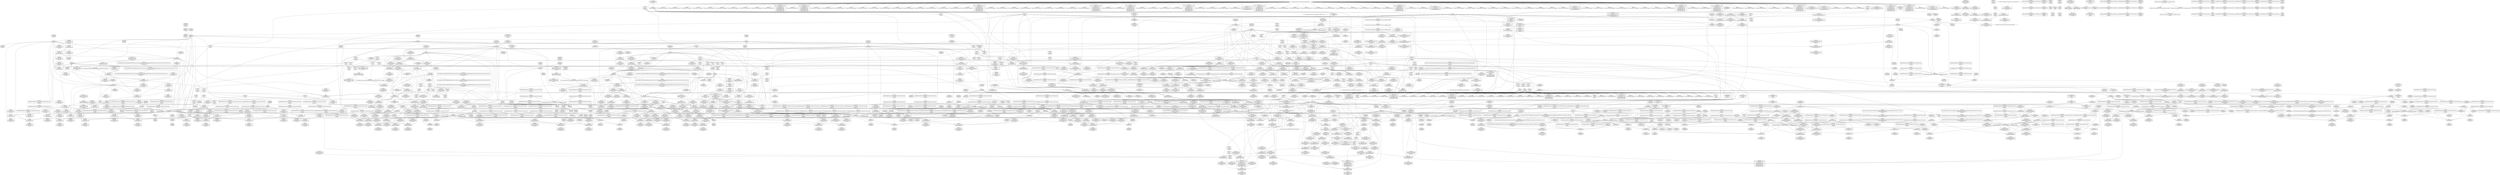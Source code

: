 digraph {
	CE0x55d26e0 [shape=record,shape=Mrecord,label="{CE0x55d26e0|i64*_getelementptr_inbounds_(_13_x_i64_,_13_x_i64_*___llvm_gcov_ctr126,_i64_0,_i64_12)|*Constant*|*SummSource*}"]
	CE0x5500390 [shape=record,shape=Mrecord,label="{CE0x5500390|i64*_getelementptr_inbounds_(_6_x_i64_,_6_x_i64_*___llvm_gcov_ctr360,_i64_0,_i64_4)|*Constant*}"]
	CE0x55e3600 [shape=record,shape=Mrecord,label="{CE0x55e3600|i64*_getelementptr_inbounds_(_11_x_i64_,_11_x_i64_*___llvm_gcov_ctr127,_i64_0,_i64_8)|*Constant*}"]
	CE0x55894c0 [shape=record,shape=Mrecord,label="{CE0x55894c0|_ret_i32_%call7,_!dbg_!27749|security/selinux/hooks.c,210|*SummSource*}"]
	CE0x55ba2f0 [shape=record,shape=Mrecord,label="{CE0x55ba2f0|task_sid:do.end}"]
	CE0x5523300 [shape=record,shape=Mrecord,label="{CE0x5523300|selinux_socket_accept:sclass5|security/selinux/hooks.c,4205}"]
	CE0x55b49d0 [shape=record,shape=Mrecord,label="{CE0x55b49d0|i64*_getelementptr_inbounds_(_4_x_i64_,_4_x_i64_*___llvm_gcov_ctr130,_i64_0,_i64_2)|*Constant*|*SummSink*}"]
	CE0x55098e0 [shape=record,shape=Mrecord,label="{CE0x55098e0|GLOBAL:task_sid|*Constant*}"]
	CE0x553ee80 [shape=record,shape=Mrecord,label="{CE0x553ee80|_ret_i32_%retval.0,_!dbg_!27738|security/selinux/hooks.c,4210}"]
	CE0x54f7920 [shape=record,shape=Mrecord,label="{CE0x54f7920|28:_i32,_32:_i16,_34:_i8,_:_CMRE_108,109_}"]
	CE0x55e6550 [shape=record,shape=Mrecord,label="{CE0x55e6550|rcu_read_lock:tmp18|include/linux/rcupdate.h,882|*SummSource*}"]
	CE0x55e2420 [shape=record,shape=Mrecord,label="{CE0x55e2420|rcu_read_lock:tmp14|include/linux/rcupdate.h,882}"]
	CE0x5640990 [shape=record,shape=Mrecord,label="{CE0x5640990|__rcu_read_unlock:tmp3}"]
	CE0x5526820 [shape=record,shape=Mrecord,label="{CE0x5526820|selinux_socket_accept:tmp3|security/selinux/hooks.c,4199|*SummSource*}"]
	CE0x560fc10 [shape=record,shape=Mrecord,label="{CE0x560fc10|rcu_read_unlock:do.end|*SummSink*}"]
	CE0x54ecd00 [shape=record,shape=Mrecord,label="{CE0x54ecd00|selinux_socket_accept:tmp|*SummSource*}"]
	CE0x54e0ad0 [shape=record,shape=Mrecord,label="{CE0x54e0ad0|selinux_socket_accept:i_security|security/selinux/hooks.c,4202|*SummSource*}"]
	CE0x54ff5d0 [shape=record,shape=Mrecord,label="{CE0x54ff5d0|task_sid:if.end|*SummSource*}"]
	CE0x5655730 [shape=record,shape=Mrecord,label="{CE0x5655730|i64*_getelementptr_inbounds_(_4_x_i64_,_4_x_i64_*___llvm_gcov_ctr134,_i64_0,_i64_3)|*Constant*|*SummSink*}"]
	CE0x54f9120 [shape=record,shape=Mrecord,label="{CE0x54f9120|28:_i32,_32:_i16,_34:_i8,_:_CMRE_28,32_|*MultipleSource*|security/selinux/hooks.c,4202|security/selinux/hooks.c,4202|security/selinux/hooks.c,4204|security/selinux/hooks.c,4204|security/selinux/hooks.c,4205}"]
	CE0x5506bc0 [shape=record,shape=Mrecord,label="{CE0x5506bc0|i32_4|*Constant*|*SummSource*}"]
	CE0x564a960 [shape=record,shape=Mrecord,label="{CE0x564a960|i64*_getelementptr_inbounds_(_4_x_i64_,_4_x_i64_*___llvm_gcov_ctr130,_i64_0,_i64_3)|*Constant*|*SummSink*}"]
	CE0x5510180 [shape=record,shape=Mrecord,label="{CE0x5510180|selinux_socket_accept:tmp9|security/selinux/hooks.c,4202|*SummSource*}"]
	CE0x5671580 [shape=record,shape=Mrecord,label="{CE0x5671580|__preempt_count_sub:tmp3}"]
	CE0x5553e40 [shape=record,shape=Mrecord,label="{CE0x5553e40|rcu_lock_acquire:bb}"]
	CE0x5554370 [shape=record,shape=Mrecord,label="{CE0x5554370|__rcu_read_lock:tmp2|*SummSource*}"]
	CE0x551bae0 [shape=record,shape=Mrecord,label="{CE0x551bae0|rcu_read_lock:entry|*SummSource*}"]
	CE0x5557620 [shape=record,shape=Mrecord,label="{CE0x5557620|__rcu_read_lock:bb|*SummSink*}"]
	CE0x54ee550 [shape=record,shape=Mrecord,label="{CE0x54ee550|i32_5|*Constant*|*SummSink*}"]
	CE0x5687b10 [shape=record,shape=Mrecord,label="{CE0x5687b10|_call_void_asm_addl_$1,_%gs:$0_,_*m,ri,*m,_dirflag_,_fpsr_,_flags_(i32*___preempt_count,_i32_%sub,_i32*___preempt_count)_#3,_!dbg_!27717,_!srcloc_!27718|./arch/x86/include/asm/preempt.h,77}"]
	CE0x562ffc0 [shape=record,shape=Mrecord,label="{CE0x562ffc0|rcu_lock_release:tmp2|*SummSource*}"]
	CE0x54ebe00 [shape=record,shape=Mrecord,label="{CE0x54ebe00|_ret_%struct.task_struct*_%tmp4,_!dbg_!27714|./arch/x86/include/asm/current.h,14}"]
	CE0x54f86a0 [shape=record,shape=Mrecord,label="{CE0x54f86a0|28:_i32,_32:_i16,_34:_i8,_:_CMRE_62,63_}"]
	CE0x55879a0 [shape=record,shape=Mrecord,label="{CE0x55879a0|8:_%struct.sock*,_:_SCME_43,44_}"]
	CE0x54ec0d0 [shape=record,shape=Mrecord,label="{CE0x54ec0d0|selinux_socket_accept:bb|*SummSink*}"]
	CE0x563da40 [shape=record,shape=Mrecord,label="{CE0x563da40|__preempt_count_sub:do.end|*SummSource*}"]
	CE0x551cc50 [shape=record,shape=Mrecord,label="{CE0x551cc50|get_current:tmp2|*SummSink*}"]
	CE0x554e220 [shape=record,shape=Mrecord,label="{CE0x554e220|GLOBAL:__llvm_gcov_ctr127|Global_var:__llvm_gcov_ctr127}"]
	CE0x5671670 [shape=record,shape=Mrecord,label="{CE0x5671670|__preempt_count_sub:tmp3|*SummSource*}"]
	CE0x55b8110 [shape=record,shape=Mrecord,label="{CE0x55b8110|task_sid:tobool4|security/selinux/hooks.c,208}"]
	CE0x5568cf0 [shape=record,shape=Mrecord,label="{CE0x5568cf0|i32_22|*Constant*}"]
	CE0x551a030 [shape=record,shape=Mrecord,label="{CE0x551a030|selinux_socket_accept:tmp11|security/selinux/hooks.c,4202}"]
	CE0x556a320 [shape=record,shape=Mrecord,label="{CE0x556a320|i64_7|*Constant*|*SummSource*}"]
	CE0x54fccb0 [shape=record,shape=Mrecord,label="{CE0x54fccb0|28:_i32,_32:_i16,_34:_i8,_:_CMRE_12,13_}"]
	CE0x55aa5d0 [shape=record,shape=Mrecord,label="{CE0x55aa5d0|__preempt_count_add:tmp4|./arch/x86/include/asm/preempt.h,72}"]
	CE0x551a0f0 [shape=record,shape=Mrecord,label="{CE0x551a0f0|rcu_read_lock:if.then}"]
	CE0x55144c0 [shape=record,shape=Mrecord,label="{CE0x55144c0|selinux_socket_accept:tmp14|security/selinux/hooks.c,4204}"]
	CE0x55b9a10 [shape=record,shape=Mrecord,label="{CE0x55b9a10|task_sid:tmp1}"]
	CE0x55d55d0 [shape=record,shape=Mrecord,label="{CE0x55d55d0|_ret_void,_!dbg_!27735|include/linux/rcupdate.h,938|*SummSource*}"]
	CE0x54e0580 [shape=record,shape=Mrecord,label="{CE0x54e0580|sock_has_perm:bb|*SummSink*}"]
	CE0x55dd650 [shape=record,shape=Mrecord,label="{CE0x55dd650|rcu_read_unlock:tmp10|include/linux/rcupdate.h,933|*SummSink*}"]
	CE0x55a7200 [shape=record,shape=Mrecord,label="{CE0x55a7200|rcu_read_unlock:tmp21|include/linux/rcupdate.h,935|*SummSource*}"]
	CE0x55b2f10 [shape=record,shape=Mrecord,label="{CE0x55b2f10|_call_void_mcount()_#3|*SummSink*}"]
	CE0x558db90 [shape=record,shape=Mrecord,label="{CE0x558db90|task_sid:tmp9|security/selinux/hooks.c,208|*SummSink*}"]
	CE0x5550f90 [shape=record,shape=Mrecord,label="{CE0x5550f90|rcu_lock_release:map|Function::rcu_lock_release&Arg::map::}"]
	CE0x55a9230 [shape=record,shape=Mrecord,label="{CE0x55a9230|_call_void_asm_addl_$1,_%gs:$0_,_*m,ri,*m,_dirflag_,_fpsr_,_flags_(i32*___preempt_count,_i32_%val,_i32*___preempt_count)_#3,_!dbg_!27714,_!srcloc_!27717|./arch/x86/include/asm/preempt.h,72}"]
	CE0x55b5f00 [shape=record,shape=Mrecord,label="{CE0x55b5f00|i64*_getelementptr_inbounds_(_2_x_i64_,_2_x_i64_*___llvm_gcov_ctr131,_i64_0,_i64_1)|*Constant*}"]
	CE0x55e8140 [shape=record,shape=Mrecord,label="{CE0x55e8140|rcu_read_lock:tmp20|include/linux/rcupdate.h,882|*SummSource*}"]
	CE0x55adb40 [shape=record,shape=Mrecord,label="{CE0x55adb40|rcu_read_unlock:call|include/linux/rcupdate.h,933|*SummSink*}"]
	CE0x55c0c60 [shape=record,shape=Mrecord,label="{CE0x55c0c60|GLOBAL:rcu_lock_acquire|*Constant*}"]
	CE0x553ea80 [shape=record,shape=Mrecord,label="{CE0x553ea80|i64*_getelementptr_inbounds_(_6_x_i64_,_6_x_i64_*___llvm_gcov_ctr360,_i64_0,_i64_5)|*Constant*|*SummSource*}"]
	CE0x553d890 [shape=record,shape=Mrecord,label="{CE0x553d890|i8_1|*Constant*}"]
	CE0x54edd10 [shape=record,shape=Mrecord,label="{CE0x54edd10|selinux_socket_accept:return|*SummSink*}"]
	CE0x551c7e0 [shape=record,shape=Mrecord,label="{CE0x551c7e0|sock_has_perm:perms|Function::sock_has_perm&Arg::perms::}"]
	CE0x55b0fe0 [shape=record,shape=Mrecord,label="{CE0x55b0fe0|task_sid:tmp11|security/selinux/hooks.c,208|*SummSource*}"]
	CE0x5569600 [shape=record,shape=Mrecord,label="{CE0x5569600|sock_has_perm:tmp2|*LoadInst*|security/selinux/hooks.c,3964}"]
	CE0x55d4940 [shape=record,shape=Mrecord,label="{CE0x55d4940|_call_void_rcu_read_unlock()_#10,_!dbg_!27748|security/selinux/hooks.c,209|*SummSource*}"]
	CE0x5516bf0 [shape=record,shape=Mrecord,label="{CE0x5516bf0|GLOBAL:__llvm_gcov_ctr327|Global_var:__llvm_gcov_ctr327|*SummSink*}"]
	CE0x55ac460 [shape=record,shape=Mrecord,label="{CE0x55ac460|i64*_getelementptr_inbounds_(_4_x_i64_,_4_x_i64_*___llvm_gcov_ctr133,_i64_0,_i64_2)|*Constant*}"]
	CE0x54edc60 [shape=record,shape=Mrecord,label="{CE0x54edc60|COLLAPSED:_GCMRE___llvm_gcov_ctr360_internal_global_6_x_i64_zeroinitializer:_elem_0:default:}"]
	CE0x5660e10 [shape=record,shape=Mrecord,label="{CE0x5660e10|__preempt_count_sub:tmp4|./arch/x86/include/asm/preempt.h,77|*SummSink*}"]
	CE0x7265a50 [shape=record,shape=Mrecord,label="{CE0x7265a50|sock_has_perm:sk|Function::sock_has_perm&Arg::sk::|*SummSink*}"]
	CE0x54fbfd0 [shape=record,shape=Mrecord,label="{CE0x54fbfd0|28:_i32,_32:_i16,_34:_i8,_:_CMRE_102,103_}"]
	CE0x54ef1b0 [shape=record,shape=Mrecord,label="{CE0x54ef1b0|i64*_getelementptr_inbounds_(_6_x_i64_,_6_x_i64_*___llvm_gcov_ctr360,_i64_0,_i64_0)|*Constant*|*SummSource*}"]
	CE0x55100b0 [shape=record,shape=Mrecord,label="{CE0x55100b0|i64*_getelementptr_inbounds_(_6_x_i64_,_6_x_i64_*___llvm_gcov_ctr360,_i64_0,_i64_4)|*Constant*|*SummSink*}"]
	CE0x550d2e0 [shape=record,shape=Mrecord,label="{CE0x550d2e0|28:_i32,_32:_i16,_34:_i8,_:_CMRE_87,88_}"]
	CE0x553b4a0 [shape=record,shape=Mrecord,label="{CE0x553b4a0|_ret_i32_%retval.0,_!dbg_!27738|security/selinux/hooks.c,4210|*SummSource*}"]
	CE0x564a020 [shape=record,shape=Mrecord,label="{CE0x564a020|i64_ptrtoint_(i8*_blockaddress(_rcu_lock_acquire,_%__here)_to_i64)|*Constant*|*SummSource*}"]
	CE0x54f77e0 [shape=record,shape=Mrecord,label="{CE0x54f77e0|28:_i32,_32:_i16,_34:_i8,_:_CMRE_160,168_|*MultipleSource*|security/selinux/hooks.c,4202|security/selinux/hooks.c,4202|security/selinux/hooks.c,4204|security/selinux/hooks.c,4204|security/selinux/hooks.c,4205}"]
	CE0x55bfc70 [shape=record,shape=Mrecord,label="{CE0x55bfc70|task_sid:bb}"]
	CE0x5587d30 [shape=record,shape=Mrecord,label="{CE0x5587d30|8:_%struct.sock*,_:_SCME_46,47_}"]
	CE0x5509eb0 [shape=record,shape=Mrecord,label="{CE0x5509eb0|selinux_socket_accept:tmp11|security/selinux/hooks.c,4202|*SummSink*}"]
	CE0x55b1780 [shape=record,shape=Mrecord,label="{CE0x55b1780|GLOBAL:rcu_lock_map|Global_var:rcu_lock_map|*SummSink*}"]
	CE0x559e6d0 [shape=record,shape=Mrecord,label="{CE0x559e6d0|i64*_getelementptr_inbounds_(_6_x_i64_,_6_x_i64_*___llvm_gcov_ctr327,_i64_0,_i64_5)|*Constant*}"]
	CE0x5642370 [shape=record,shape=Mrecord,label="{CE0x5642370|__preempt_count_sub:entry|*SummSink*}"]
	CE0x555e9c0 [shape=record,shape=Mrecord,label="{CE0x555e9c0|i64*_getelementptr_inbounds_(_13_x_i64_,_13_x_i64_*___llvm_gcov_ctr126,_i64_0,_i64_0)|*Constant*|*SummSource*}"]
	CE0x55e95f0 [shape=record,shape=Mrecord,label="{CE0x55e95f0|rcu_read_lock:tmp22|include/linux/rcupdate.h,884|*SummSink*}"]
	CE0x54f6bd0 [shape=record,shape=Mrecord,label="{CE0x54f6bd0|32:_%struct.sock*,_104:_i8*,_:_CRE_8,16_|*MultipleSource*|Function::selinux_socket_accept&Arg::sock::|security/selinux/hooks.c,4198}"]
	CE0x558e2c0 [shape=record,shape=Mrecord,label="{CE0x558e2c0|i32_77|*Constant*|*SummSink*}"]
	CE0x56104a0 [shape=record,shape=Mrecord,label="{CE0x56104a0|COLLAPSED:_GCMRE___llvm_gcov_ctr132_internal_global_11_x_i64_zeroinitializer:_elem_0:default:}"]
	CE0x5541440 [shape=record,shape=Mrecord,label="{CE0x5541440|sock_has_perm:sid|security/selinux/hooks.c,3969|*SummSource*}"]
	CE0x5591590 [shape=record,shape=Mrecord,label="{CE0x5591590|sock_has_perm:tmp9|security/selinux/hooks.c,3969|*SummSink*}"]
	CE0x54fab10 [shape=record,shape=Mrecord,label="{CE0x54fab10|i64*_getelementptr_inbounds_(_2_x_i64_,_2_x_i64_*___llvm_gcov_ctr98,_i64_0,_i64_1)|*Constant*}"]
	CE0x54e0240 [shape=record,shape=Mrecord,label="{CE0x54e0240|selinux_socket_accept:tmp10|security/selinux/hooks.c,4202|*SummSink*}"]
	CE0x55aa6b0 [shape=record,shape=Mrecord,label="{CE0x55aa6b0|__preempt_count_add:tmp4|./arch/x86/include/asm/preempt.h,72|*SummSink*}"]
	CE0x553d400 [shape=record,shape=Mrecord,label="{CE0x553d400|selinux_socket_accept:retval.0|*SummSource*}"]
	CE0x55bdb70 [shape=record,shape=Mrecord,label="{CE0x55bdb70|task_sid:tmp8|security/selinux/hooks.c,208|*SummSource*}"]
	CE0x55bc250 [shape=record,shape=Mrecord,label="{CE0x55bc250|rcu_read_unlock:tmp10|include/linux/rcupdate.h,933|*SummSource*}"]
	CE0x54e0ea0 [shape=record,shape=Mrecord,label="{CE0x54e0ea0|GLOBAL:get_current|*Constant*|*SummSink*}"]
	CE0x5510e60 [shape=record,shape=Mrecord,label="{CE0x5510e60|28:_i32,_32:_i16,_34:_i8,_:_CMRE_71,72_}"]
	CE0x54f91e0 [shape=record,shape=Mrecord,label="{CE0x54f91e0|28:_i32,_32:_i16,_34:_i8,_:_CMRE_32,34_|*MultipleSource*|security/selinux/hooks.c,4202|security/selinux/hooks.c,4202|security/selinux/hooks.c,4204|security/selinux/hooks.c,4204|security/selinux/hooks.c,4205}"]
	CE0x5506fd0 [shape=record,shape=Mrecord,label="{CE0x5506fd0|selinux_socket_accept:sclass|security/selinux/hooks.c,4205|*SummSource*}"]
	CE0x5560c00 [shape=record,shape=Mrecord,label="{CE0x5560c00|i32_59|*Constant*}"]
	CE0x55d0170 [shape=record,shape=Mrecord,label="{CE0x55d0170|i64*_getelementptr_inbounds_(_13_x_i64_,_13_x_i64_*___llvm_gcov_ctr126,_i64_0,_i64_9)|*Constant*|*SummSink*}"]
	CE0x5518f10 [shape=record,shape=Mrecord,label="{CE0x5518f10|%struct.lockdep_map*_null|*Constant*}"]
	CE0x553d470 [shape=record,shape=Mrecord,label="{CE0x553d470|selinux_socket_accept:retval.0|*SummSink*}"]
	CE0x550b170 [shape=record,shape=Mrecord,label="{CE0x550b170|SOCK_INODE:socket|Function::SOCK_INODE&Arg::socket::|*SummSink*}"]
	CE0x55a1df0 [shape=record,shape=Mrecord,label="{CE0x55a1df0|__rcu_read_lock:tmp6|include/linux/rcupdate.h,240|*SummSource*}"]
	CE0x562caf0 [shape=record,shape=Mrecord,label="{CE0x562caf0|i8*_undef|*Constant*}"]
	CE0x54fb850 [shape=record,shape=Mrecord,label="{CE0x54fb850|28:_i32,_32:_i16,_34:_i8,_:_CMRE_96,97_}"]
	CE0x55d6fe0 [shape=record,shape=Mrecord,label="{CE0x55d6fe0|rcu_lock_acquire:map|Function::rcu_lock_acquire&Arg::map::|*SummSink*}"]
	CE0x560dbb0 [shape=record,shape=Mrecord,label="{CE0x560dbb0|rcu_read_unlock:tmp11|include/linux/rcupdate.h,933}"]
	CE0x5509770 [shape=record,shape=Mrecord,label="{CE0x5509770|i8_0|*Constant*|*SummSink*}"]
	CE0x5548880 [shape=record,shape=Mrecord,label="{CE0x5548880|i32_0|*Constant*}"]
	CE0x55560c0 [shape=record,shape=Mrecord,label="{CE0x55560c0|rcu_lock_release:tmp4|include/linux/rcupdate.h,423|*SummSink*}"]
	CE0x560d960 [shape=record,shape=Mrecord,label="{CE0x560d960|rcu_lock_release:tmp|*SummSink*}"]
	CE0x55a14c0 [shape=record,shape=Mrecord,label="{CE0x55a14c0|rcu_read_unlock:tmp18|include/linux/rcupdate.h,933|*SummSource*}"]
	CE0x55a1e60 [shape=record,shape=Mrecord,label="{CE0x55a1e60|__rcu_read_lock:tmp6|include/linux/rcupdate.h,240|*SummSink*}"]
	CE0x5547b50 [shape=record,shape=Mrecord,label="{CE0x5547b50|i32_1|*Constant*}"]
	CE0x550d0a0 [shape=record,shape=Mrecord,label="{CE0x550d0a0|28:_i32,_32:_i16,_34:_i8,_:_CMRE_84,85_}"]
	CE0x5629bc0 [shape=record,shape=Mrecord,label="{CE0x5629bc0|__preempt_count_sub:tmp7|./arch/x86/include/asm/preempt.h,78}"]
	CE0x55021f0 [shape=record,shape=Mrecord,label="{CE0x55021f0|28:_i32,_32:_i16,_34:_i8,_:_CMRE_168,184_|*MultipleSource*|security/selinux/hooks.c,4202|security/selinux/hooks.c,4202|security/selinux/hooks.c,4204|security/selinux/hooks.c,4204|security/selinux/hooks.c,4205}"]
	CE0x55b2ea0 [shape=record,shape=Mrecord,label="{CE0x55b2ea0|_call_void_mcount()_#3|*SummSource*}"]
	CE0x5554ab0 [shape=record,shape=Mrecord,label="{CE0x5554ab0|i64*_getelementptr_inbounds_(_4_x_i64_,_4_x_i64_*___llvm_gcov_ctr128,_i64_0,_i64_1)|*Constant*|*SummSource*}"]
	CE0x55cd1c0 [shape=record,shape=Mrecord,label="{CE0x55cd1c0|i32_208|*Constant*|*SummSource*}"]
	CE0x54f5790 [shape=record,shape=Mrecord,label="{CE0x54f5790|GLOBAL:__llvm_gcov_ctr360|Global_var:__llvm_gcov_ctr360|*SummSource*}"]
	CE0x55df980 [shape=record,shape=Mrecord,label="{CE0x55df980|GLOBAL:__preempt_count_sub|*Constant*|*SummSource*}"]
	CE0x560b880 [shape=record,shape=Mrecord,label="{CE0x560b880|rcu_read_unlock:tmp15|include/linux/rcupdate.h,933|*SummSink*}"]
	CE0x5655470 [shape=record,shape=Mrecord,label="{CE0x5655470|_call_void_mcount()_#3|*SummSink*}"]
	CE0x5621660 [shape=record,shape=Mrecord,label="{CE0x5621660|rcu_lock_release:tmp}"]
	CE0x55be370 [shape=record,shape=Mrecord,label="{CE0x55be370|task_sid:do.body}"]
	CE0x56285c0 [shape=record,shape=Mrecord,label="{CE0x56285c0|_call_void_mcount()_#3|*SummSink*}"]
	CE0x55acea0 [shape=record,shape=Mrecord,label="{CE0x55acea0|rcu_lock_acquire:indirectgoto}"]
	CE0x55ce370 [shape=record,shape=Mrecord,label="{CE0x55ce370|task_sid:tmp21|security/selinux/hooks.c,208|*SummSource*}"]
	CE0x560fb40 [shape=record,shape=Mrecord,label="{CE0x560fb40|rcu_read_unlock:do.end|*SummSource*}"]
	CE0x54f9060 [shape=record,shape=Mrecord,label="{CE0x54f9060|28:_i32,_32:_i16,_34:_i8,_:_CMRE_24,28_|*MultipleSource*|security/selinux/hooks.c,4202|security/selinux/hooks.c,4202|security/selinux/hooks.c,4204|security/selinux/hooks.c,4204|security/selinux/hooks.c,4205}"]
	CE0x55863f0 [shape=record,shape=Mrecord,label="{CE0x55863f0|task_sid:tmp15|security/selinux/hooks.c,208|*SummSource*}"]
	CE0x55d5890 [shape=record,shape=Mrecord,label="{CE0x55d5890|rcu_read_lock:land.lhs.true|*SummSource*}"]
	CE0x5507d60 [shape=record,shape=Mrecord,label="{CE0x5507d60|rcu_read_lock:land.lhs.true2|*SummSink*}"]
	CE0x55868f0 [shape=record,shape=Mrecord,label="{CE0x55868f0|task_sid:tmp16|security/selinux/hooks.c,208|*SummSource*}"]
	CE0x5580c70 [shape=record,shape=Mrecord,label="{CE0x5580c70|GLOBAL:__preempt_count|Global_var:__preempt_count|*SummSink*}"]
	CE0x54edfd0 [shape=record,shape=Mrecord,label="{CE0x54edfd0|sock_has_perm:entry|*SummSink*}"]
	CE0x5511160 [shape=record,shape=Mrecord,label="{CE0x5511160|28:_i32,_32:_i16,_34:_i8,_:_CMRE_75,76_}"]
	CE0x553e930 [shape=record,shape=Mrecord,label="{CE0x553e930|selinux_socket_accept:tmp17|security/selinux/hooks.c,4210|*SummSource*}"]
	CE0x54f1830 [shape=record,shape=Mrecord,label="{CE0x54f1830|32:_%struct.sock*,_104:_i8*,_:_CRE_4,6_|*MultipleSource*|Function::selinux_socket_accept&Arg::sock::|security/selinux/hooks.c,4198}"]
	CE0x558e190 [shape=record,shape=Mrecord,label="{CE0x558e190|_call_void_rcu_lock_acquire(%struct.lockdep_map*_rcu_lock_map)_#10,_!dbg_!27711|include/linux/rcupdate.h,881|*SummSource*}"]
	CE0x55e6300 [shape=record,shape=Mrecord,label="{CE0x55e6300|rcu_read_lock:tmp18|include/linux/rcupdate.h,882}"]
	CE0x55e0a80 [shape=record,shape=Mrecord,label="{CE0x55e0a80|rcu_read_lock:tmp12|include/linux/rcupdate.h,882}"]
	CE0x5648710 [shape=record,shape=Mrecord,label="{CE0x5648710|__preempt_count_sub:tmp1|*SummSink*}"]
	CE0x55d7510 [shape=record,shape=Mrecord,label="{CE0x55d7510|cred_sid:sid|security/selinux/hooks.c,197|*SummSink*}"]
	CE0x55aa640 [shape=record,shape=Mrecord,label="{CE0x55aa640|__preempt_count_add:tmp4|./arch/x86/include/asm/preempt.h,72|*SummSource*}"]
	CE0x5609fe0 [shape=record,shape=Mrecord,label="{CE0x5609fe0|rcu_lock_acquire:tmp4|include/linux/rcupdate.h,418}"]
	CE0x55c7510 [shape=record,shape=Mrecord,label="{CE0x55c7510|GLOBAL:lockdep_rcu_suspicious|*Constant*|*SummSink*}"]
	CE0x55d3fc0 [shape=record,shape=Mrecord,label="{CE0x55d3fc0|cred_sid:cred|Function::cred_sid&Arg::cred::|*SummSource*}"]
	CE0x55c62e0 [shape=record,shape=Mrecord,label="{CE0x55c62e0|task_sid:tmp19|security/selinux/hooks.c,208|*SummSink*}"]
	CE0x54ef050 [shape=record,shape=Mrecord,label="{CE0x54ef050|selinux_socket_accept:tmp}"]
	CE0x560c6f0 [shape=record,shape=Mrecord,label="{CE0x560c6f0|rcu_lock_acquire:tmp2|*SummSink*}"]
	CE0x5591ba0 [shape=record,shape=Mrecord,label="{CE0x5591ba0|i64*_getelementptr_inbounds_(_6_x_i64_,_6_x_i64_*___llvm_gcov_ctr327,_i64_0,_i64_3)|*Constant*}"]
	CE0x55b4da0 [shape=record,shape=Mrecord,label="{CE0x55b4da0|GLOBAL:__llvm_gcov_ctr132|Global_var:__llvm_gcov_ctr132|*SummSource*}"]
	CE0x54e07b0 [shape=record,shape=Mrecord,label="{CE0x54e07b0|sock_has_perm:tmp|*SummSource*}"]
	CE0x54f56b0 [shape=record,shape=Mrecord,label="{CE0x54f56b0|selinux_socket_accept:tmp4|security/selinux/hooks.c,4199}"]
	"CONST[source:0(mediator),value:2(dynamic)][purpose:{subject}][SnkIdx:0]"
	CE0x564bc50 [shape=record,shape=Mrecord,label="{CE0x564bc50|rcu_lock_acquire:tmp1|*SummSink*}"]
	CE0x553e490 [shape=record,shape=Mrecord,label="{CE0x553e490|selinux_socket_accept:tmp16|security/selinux/hooks.c,4206|*SummSource*}"]
	CE0x54f2cc0 [shape=record,shape=Mrecord,label="{CE0x54f2cc0|28:_i32,_32:_i16,_34:_i8,_:_CMRE_23,24_}"]
	CE0x55dfa50 [shape=record,shape=Mrecord,label="{CE0x55dfa50|__preempt_count_sub:entry|*SummSource*}"]
	CE0x55112e0 [shape=record,shape=Mrecord,label="{CE0x55112e0|28:_i32,_32:_i16,_34:_i8,_:_CMRE_77,78_}"]
	CE0x55bb140 [shape=record,shape=Mrecord,label="{CE0x55bb140|_call_void___rcu_read_lock()_#10,_!dbg_!27710|include/linux/rcupdate.h,879|*SummSource*}"]
	CE0x558ef50 [shape=record,shape=Mrecord,label="{CE0x558ef50|task_sid:tmp10|security/selinux/hooks.c,208}"]
	CE0x55d6d60 [shape=record,shape=Mrecord,label="{CE0x55d6d60|rcu_lock_acquire:map|Function::rcu_lock_acquire&Arg::map::}"]
	CE0x560f230 [shape=record,shape=Mrecord,label="{CE0x560f230|rcu_read_unlock:if.then}"]
	CE0x555cb50 [shape=record,shape=Mrecord,label="{CE0x555cb50|_call_void_mcount()_#3|*SummSink*}"]
	CE0x559dff0 [shape=record,shape=Mrecord,label="{CE0x559dff0|avc_has_perm:auditdata|Function::avc_has_perm&Arg::auditdata::}"]
	CE0x554e990 [shape=record,shape=Mrecord,label="{CE0x554e990|i64*_getelementptr_inbounds_(_13_x_i64_,_13_x_i64_*___llvm_gcov_ctr126,_i64_0,_i64_1)|*Constant*|*SummSource*}"]
	CE0x55b2890 [shape=record,shape=Mrecord,label="{CE0x55b2890|rcu_read_lock:tmp4|include/linux/rcupdate.h,882|*SummSource*}"]
	CE0x54fbd50 [shape=record,shape=Mrecord,label="{CE0x54fbd50|28:_i32,_32:_i16,_34:_i8,_:_CMRE_100,101_}"]
	CE0x559c190 [shape=record,shape=Mrecord,label="{CE0x559c190|sock_has_perm:call6|security/selinux/hooks.c,3976|*SummSink*}"]
	CE0x55b5db0 [shape=record,shape=Mrecord,label="{CE0x55b5db0|rcu_read_unlock:call3|include/linux/rcupdate.h,933}"]
	CE0x558ce80 [shape=record,shape=Mrecord,label="{CE0x558ce80|GLOBAL:rcu_lock_acquire|*Constant*|*SummSink*}"]
	CE0x560c980 [shape=record,shape=Mrecord,label="{CE0x560c980|rcu_lock_acquire:tmp3}"]
	CE0x550dfa0 [shape=record,shape=Mrecord,label="{CE0x550dfa0|28:_i32,_32:_i16,_34:_i8,_:_CMRE_10,11_}"]
	CE0x55113a0 [shape=record,shape=Mrecord,label="{CE0x55113a0|28:_i32,_32:_i16,_34:_i8,_:_CMRE_78,79_}"]
	CE0x556be00 [shape=record,shape=Mrecord,label="{CE0x556be00|8:_%struct.sock*,_:_SCME_20,22_|*MultipleSource*|security/selinux/hooks.c, 3966|security/selinux/hooks.c,3966|security/selinux/hooks.c,3966}"]
	CE0x55a8ea0 [shape=record,shape=Mrecord,label="{CE0x55a8ea0|rcu_read_unlock:call3|include/linux/rcupdate.h,933|*SummSink*}"]
	CE0x55b3ad0 [shape=record,shape=Mrecord,label="{CE0x55b3ad0|task_sid:tmp4|*LoadInst*|security/selinux/hooks.c,208}"]
	CE0x5501c30 [shape=record,shape=Mrecord,label="{CE0x5501c30|i64*_getelementptr_inbounds_(_2_x_i64_,_2_x_i64_*___llvm_gcov_ctr98,_i64_0,_i64_0)|*Constant*}"]
	CE0x5580c00 [shape=record,shape=Mrecord,label="{CE0x5580c00|i64*_getelementptr_inbounds_(_4_x_i64_,_4_x_i64_*___llvm_gcov_ctr129,_i64_0,_i64_3)|*Constant*}"]
	CE0x55b6190 [shape=record,shape=Mrecord,label="{CE0x55b6190|i64*_getelementptr_inbounds_(_2_x_i64_,_2_x_i64_*___llvm_gcov_ctr131,_i64_0,_i64_1)|*Constant*|*SummSource*}"]
	CE0x55af9d0 [shape=record,shape=Mrecord,label="{CE0x55af9d0|rcu_read_unlock:tmp7|include/linux/rcupdate.h,933}"]
	CE0x5599960 [shape=record,shape=Mrecord,label="{CE0x5599960|sock_has_perm:tmp15|security/selinux/hooks.c,3974}"]
	CE0x5552d40 [shape=record,shape=Mrecord,label="{CE0x5552d40|__rcu_read_lock:do.end}"]
	CE0x5522250 [shape=record,shape=Mrecord,label="{CE0x5522250|28:_i32,_32:_i16,_34:_i8,_:_CMRE_114,115_}"]
	CE0x5580ae0 [shape=record,shape=Mrecord,label="{CE0x5580ae0|GLOBAL:__preempt_count|Global_var:__preempt_count}"]
	CE0x5500520 [shape=record,shape=Mrecord,label="{CE0x5500520|GLOBAL:get_current|*Constant*|*SummSource*}"]
	CE0x55dfe50 [shape=record,shape=Mrecord,label="{CE0x55dfe50|_call_void_mcount()_#3|*SummSource*}"]
	CE0x55e2bf0 [shape=record,shape=Mrecord,label="{CE0x55e2bf0|rcu_read_lock:tmp15|include/linux/rcupdate.h,882}"]
	CE0x5508290 [shape=record,shape=Mrecord,label="{CE0x5508290|task_sid:call|security/selinux/hooks.c,208}"]
	CE0x55891d0 [shape=record,shape=Mrecord,label="{CE0x55891d0|task_sid:task|Function::task_sid&Arg::task::|*SummSource*}"]
	CE0x54f8b20 [shape=record,shape=Mrecord,label="{CE0x54f8b20|28:_i32,_32:_i16,_34:_i8,_:_CMRE_68,69_}"]
	CE0x559fe10 [shape=record,shape=Mrecord,label="{CE0x559fe10|sock_has_perm:tmp20|security/selinux/hooks.c,3977}"]
	CE0x5542d20 [shape=record,shape=Mrecord,label="{CE0x5542d20|i64_2|*Constant*}"]
	CE0x556d000 [shape=record,shape=Mrecord,label="{CE0x556d000|sock_has_perm:if.end|*SummSource*}"]
	CE0x5569ca0 [shape=record,shape=Mrecord,label="{CE0x5569ca0|task_sid:tobool4|security/selinux/hooks.c,208|*SummSource*}"]
	CE0x55cee50 [shape=record,shape=Mrecord,label="{CE0x55cee50|task_sid:tmp24|security/selinux/hooks.c,208|*SummSource*}"]
	CE0x5555560 [shape=record,shape=Mrecord,label="{CE0x5555560|_call_void_lock_release(%struct.lockdep_map*_%map,_i32_1,_i64_ptrtoint_(i8*_blockaddress(_rcu_lock_release,_%__here)_to_i64))_#10,_!dbg_!27716|include/linux/rcupdate.h,423|*SummSource*}"]
	CE0x55d3000 [shape=record,shape=Mrecord,label="{CE0x55d3000|GLOBAL:cred_sid|*Constant*}"]
	CE0x55a0440 [shape=record,shape=Mrecord,label="{CE0x55a0440|SOCK_INODE:bb|*SummSource*}"]
	CE0x5665840 [shape=record,shape=Mrecord,label="{CE0x5665840|__rcu_read_unlock:tmp1|*SummSink*}"]
	CE0x54e06d0 [shape=record,shape=Mrecord,label="{CE0x54e06d0|sock_has_perm:tmp}"]
	CE0x55c5c90 [shape=record,shape=Mrecord,label="{CE0x55c5c90|task_sid:tmp18|security/selinux/hooks.c,208|*SummSource*}"]
	CE0x54fb1d0 [shape=record,shape=Mrecord,label="{CE0x54fb1d0|28:_i32,_32:_i16,_34:_i8,_:_CMRE_89,90_}"]
	CE0x54fef40 [shape=record,shape=Mrecord,label="{CE0x54fef40|selinux_socket_accept:call2|security/selinux/hooks.c,4202|*SummSource*}"]
	CE0x5599830 [shape=record,shape=Mrecord,label="{CE0x5599830|sock_has_perm:net3|security/selinux/hooks.c,3974|*SummSink*}"]
	CE0x55c7480 [shape=record,shape=Mrecord,label="{CE0x55c7480|GLOBAL:lockdep_rcu_suspicious|*Constant*|*SummSource*}"]
	CE0x55a92a0 [shape=record,shape=Mrecord,label="{CE0x55a92a0|_call_void_asm_addl_$1,_%gs:$0_,_*m,ri,*m,_dirflag_,_fpsr_,_flags_(i32*___preempt_count,_i32_%val,_i32*___preempt_count)_#3,_!dbg_!27714,_!srcloc_!27717|./arch/x86/include/asm/preempt.h,72|*SummSource*}"]
	CE0x5641760 [shape=record,shape=Mrecord,label="{CE0x5641760|__rcu_read_unlock:tmp5|include/linux/rcupdate.h,244|*SummSource*}"]
	CE0x556a1e0 [shape=record,shape=Mrecord,label="{CE0x556a1e0|task_sid:tobool4|security/selinux/hooks.c,208|*SummSink*}"]
	CE0x5508450 [shape=record,shape=Mrecord,label="{CE0x5508450|task_sid:call|security/selinux/hooks.c,208|*SummSource*}"]
	CE0x5516e50 [shape=record,shape=Mrecord,label="{CE0x5516e50|sock_has_perm:tmp8|security/selinux/hooks.c,3969|*SummSource*}"]
	CE0x56642b0 [shape=record,shape=Mrecord,label="{CE0x56642b0|__rcu_read_unlock:do.end|*SummSink*}"]
	CE0x55de260 [shape=record,shape=Mrecord,label="{CE0x55de260|i32_0|*Constant*}"]
	CE0x560e770 [shape=record,shape=Mrecord,label="{CE0x560e770|i64*_getelementptr_inbounds_(_4_x_i64_,_4_x_i64_*___llvm_gcov_ctr130,_i64_0,_i64_1)|*Constant*}"]
	CE0x560af30 [shape=record,shape=Mrecord,label="{CE0x560af30|rcu_read_unlock:tmp15|include/linux/rcupdate.h,933|*SummSource*}"]
	CE0x55ce3e0 [shape=record,shape=Mrecord,label="{CE0x55ce3e0|task_sid:tmp21|security/selinux/hooks.c,208|*SummSink*}"]
	CE0x55ac760 [shape=record,shape=Mrecord,label="{CE0x55ac760|rcu_read_unlock:call|include/linux/rcupdate.h,933}"]
	CE0x56274e0 [shape=record,shape=Mrecord,label="{CE0x56274e0|__preempt_count_add:do.end|*SummSink*}"]
	CE0x55e13b0 [shape=record,shape=Mrecord,label="{CE0x55e13b0|rcu_read_lock:call3|include/linux/rcupdate.h,882|*SummSink*}"]
	CE0x55e49f0 [shape=record,shape=Mrecord,label="{CE0x55e49f0|GLOBAL:lockdep_rcu_suspicious|*Constant*}"]
	CE0x550e710 [shape=record,shape=Mrecord,label="{CE0x550e710|i32_5|*Constant*}"]
	CE0x5641c30 [shape=record,shape=Mrecord,label="{CE0x5641c30|__rcu_read_unlock:tmp4|include/linux/rcupdate.h,244|*SummSink*}"]
	CE0x5501a20 [shape=record,shape=Mrecord,label="{CE0x5501a20|selinux_socket_accept:tmp17|security/selinux/hooks.c,4210}"]
	CE0x55cc0f0 [shape=record,shape=Mrecord,label="{CE0x55cc0f0|rcu_lock_acquire:tmp7|*SummSink*}"]
	CE0x5664e30 [shape=record,shape=Mrecord,label="{CE0x5664e30|__preempt_count_sub:tmp6|./arch/x86/include/asm/preempt.h,78}"]
	CE0x54f9be0 [shape=record,shape=Mrecord,label="{CE0x54f9be0|selinux_socket_accept:tmp12|security/selinux/hooks.c,4202|*SummSource*}"]
	CE0x5588580 [shape=record,shape=Mrecord,label="{CE0x5588580|8:_%struct.sock*,_:_SCME_53,54_}"]
	CE0x55881f0 [shape=record,shape=Mrecord,label="{CE0x55881f0|8:_%struct.sock*,_:_SCME_50,51_}"]
	CE0x55bcf00 [shape=record,shape=Mrecord,label="{CE0x55bcf00|_call_void_rcu_lock_acquire(%struct.lockdep_map*_rcu_lock_map)_#10,_!dbg_!27711|include/linux/rcupdate.h,881}"]
	CE0x55ac2a0 [shape=record,shape=Mrecord,label="{CE0x55ac2a0|_call_void_mcount()_#3|*SummSource*}"]
	CE0x55d5b00 [shape=record,shape=Mrecord,label="{CE0x55d5b00|rcu_read_lock:land.lhs.true|*SummSink*}"]
	CE0x55da490 [shape=record,shape=Mrecord,label="{CE0x55da490|rcu_read_unlock:tobool1|include/linux/rcupdate.h,933}"]
	CE0x55d5c30 [shape=record,shape=Mrecord,label="{CE0x55d5c30|rcu_read_lock:land.lhs.true2}"]
	CE0x55086e0 [shape=record,shape=Mrecord,label="{CE0x55086e0|selinux_socket_accept:call3|security/selinux/hooks.c,4204|*SummSource*}"]
	CE0x55a1a80 [shape=record,shape=Mrecord,label="{CE0x55a1a80|_call_void_lockdep_rcu_suspicious(i8*_getelementptr_inbounds_(_25_x_i8_,_25_x_i8_*_.str45,_i32_0,_i32_0),_i32_934,_i8*_getelementptr_inbounds_(_44_x_i8_,_44_x_i8_*_.str47,_i32_0,_i32_0))_#10,_!dbg_!27726|include/linux/rcupdate.h,933|*SummSource*}"]
	CE0x5511fa0 [shape=record,shape=Mrecord,label="{CE0x5511fa0|selinux_socket_accept:tmp7|security/selinux/hooks.c,4200|*SummSource*}"]
	CE0x560d170 [shape=record,shape=Mrecord,label="{CE0x560d170|rcu_lock_acquire:tmp|*SummSink*}"]
	CE0x55acf10 [shape=record,shape=Mrecord,label="{CE0x55acf10|rcu_lock_acquire:indirectgoto|*SummSource*}"]
	CE0x5520d40 [shape=record,shape=Mrecord,label="{CE0x5520d40|28:_i32,_32:_i16,_34:_i8,_:_CMRE_103,104_}"]
	CE0x55925c0 [shape=record,shape=Mrecord,label="{CE0x55925c0|sock_has_perm:type|security/selinux/hooks.c,3972|*SummSink*}"]
	CE0x5665160 [shape=record,shape=Mrecord,label="{CE0x5665160|__preempt_count_add:tmp2|*SummSink*}"]
	CE0x55b7490 [shape=record,shape=Mrecord,label="{CE0x55b7490|task_sid:tmp}"]
	CE0x56286d0 [shape=record,shape=Mrecord,label="{CE0x56286d0|i64*_getelementptr_inbounds_(_4_x_i64_,_4_x_i64_*___llvm_gcov_ctr134,_i64_0,_i64_2)|*Constant*}"]
	CE0x5587ad0 [shape=record,shape=Mrecord,label="{CE0x5587ad0|8:_%struct.sock*,_:_SCME_44,45_}"]
	CE0x558ed20 [shape=record,shape=Mrecord,label="{CE0x558ed20|i64_4|*Constant*|*SummSource*}"]
	CE0x554f580 [shape=record,shape=Mrecord,label="{CE0x554f580|_call_void_mcount()_#3|*SummSource*}"]
	CE0x55e3310 [shape=record,shape=Mrecord,label="{CE0x55e3310|rcu_read_lock:tmp16|include/linux/rcupdate.h,882|*SummSource*}"]
	CE0x558c8d0 [shape=record,shape=Mrecord,label="{CE0x558c8d0|i32_77|*Constant*|*SummSource*}"]
	CE0x550b2a0 [shape=record,shape=Mrecord,label="{CE0x550b2a0|selinux_socket_accept:bb|*SummSource*}"]
	CE0x55d9a60 [shape=record,shape=Mrecord,label="{CE0x55d9a60|cred_sid:sid|security/selinux/hooks.c,197}"]
	CE0x5623df0 [shape=record,shape=Mrecord,label="{CE0x5623df0|i64_ptrtoint_(i8*_blockaddress(_rcu_lock_release,_%__here)_to_i64)|*Constant*|*SummSink*}"]
	CE0x550a830 [shape=record,shape=Mrecord,label="{CE0x550a830|i32_8192|*Constant*}"]
	CE0x5555050 [shape=record,shape=Mrecord,label="{CE0x5555050|rcu_lock_release:tmp5|include/linux/rcupdate.h,423|*SummSource*}"]
	CE0x553dc20 [shape=record,shape=Mrecord,label="{CE0x553dc20|selinux_socket_accept:sid|security/selinux/hooks.c,4206|*SummSource*}"]
	CE0x5556580 [shape=record,shape=Mrecord,label="{CE0x5556580|rcu_lock_release:tmp5|include/linux/rcupdate.h,423}"]
	CE0x55e6fb0 [shape=record,shape=Mrecord,label="{CE0x55e6fb0|i8*_getelementptr_inbounds_(_42_x_i8_,_42_x_i8_*_.str46,_i32_0,_i32_0)|*Constant*}"]
	CE0x560ac60 [shape=record,shape=Mrecord,label="{CE0x560ac60|rcu_read_unlock:tmp15|include/linux/rcupdate.h,933}"]
	CE0x5667a70 [shape=record,shape=Mrecord,label="{CE0x5667a70|_call_void_asm_addl_$1,_%gs:$0_,_*m,ri,*m,_dirflag_,_fpsr_,_flags_(i32*___preempt_count,_i32_%sub,_i32*___preempt_count)_#3,_!dbg_!27717,_!srcloc_!27718|./arch/x86/include/asm/preempt.h,77|*SummSink*}"]
	CE0x55a8530 [shape=record,shape=Mrecord,label="{CE0x55a8530|_call_void_mcount()_#3|*SummSource*}"]
	CE0x55ceec0 [shape=record,shape=Mrecord,label="{CE0x55ceec0|task_sid:tmp24|security/selinux/hooks.c,208|*SummSink*}"]
	CE0x5505f40 [shape=record,shape=Mrecord,label="{CE0x5505f40|8:_%struct.sock*,_:_SCME_30,31_}"]
	CE0x55bcd30 [shape=record,shape=Mrecord,label="{CE0x55bcd30|__rcu_read_lock:entry|*SummSink*}"]
	CE0x55a06e0 [shape=record,shape=Mrecord,label="{CE0x55a06e0|i64*_getelementptr_inbounds_(_2_x_i64_,_2_x_i64_*___llvm_gcov_ctr349,_i64_0,_i64_0)|*Constant*}"]
	CE0x54ec910 [shape=record,shape=Mrecord,label="{CE0x54ec910|sock_has_perm:perms|Function::sock_has_perm&Arg::perms::|*SummSink*}"]
	CE0x54ff8d0 [shape=record,shape=Mrecord,label="{CE0x54ff8d0|sock_has_perm:sk|Function::sock_has_perm&Arg::sk::}"]
	CE0x55df250 [shape=record,shape=Mrecord,label="{CE0x55df250|i64_5|*Constant*}"]
	CE0x55a15d0 [shape=record,shape=Mrecord,label="{CE0x55a15d0|rcu_read_unlock:tmp18|include/linux/rcupdate.h,933|*SummSink*}"]
	CE0x559b770 [shape=record,shape=Mrecord,label="{CE0x559b770|sock_has_perm:tmp17|security/selinux/hooks.c,3976}"]
	CE0x564a7d0 [shape=record,shape=Mrecord,label="{CE0x564a7d0|i64*_getelementptr_inbounds_(_4_x_i64_,_4_x_i64_*___llvm_gcov_ctr130,_i64_0,_i64_3)|*Constant*|*SummSource*}"]
	CE0x54ee290 [shape=record,shape=Mrecord,label="{CE0x54ee290|selinux_socket_accept:sk|security/selinux/hooks.c,4198|*SummSink*}"]
	CE0x5627470 [shape=record,shape=Mrecord,label="{CE0x5627470|__preempt_count_add:do.end|*SummSource*}"]
	CE0x560f130 [shape=record,shape=Mrecord,label="{CE0x560f130|rcu_read_unlock:land.lhs.true2|*SummSource*}"]
	CE0x55068c0 [shape=record,shape=Mrecord,label="{CE0x55068c0|8:_%struct.sock*,_:_SCME_38,39_}"]
	CE0x55b7760 [shape=record,shape=Mrecord,label="{CE0x55b7760|GLOBAL:__llvm_gcov_ctr127|Global_var:__llvm_gcov_ctr127|*SummSource*}"]
	CE0x55bfd70 [shape=record,shape=Mrecord,label="{CE0x55bfd70|task_sid:bb|*SummSource*}"]
	CE0x5595f70 [shape=record,shape=Mrecord,label="{CE0x5595f70|sock_has_perm:tmp14|security/selinux/hooks.c,3972|*SummSource*}"]
	CE0x550cf20 [shape=record,shape=Mrecord,label="{CE0x550cf20|28:_i32,_32:_i16,_34:_i8,_:_CMRE_82,83_}"]
	CE0x55403e0 [shape=record,shape=Mrecord,label="{CE0x55403e0|task_sid:do.end6}"]
	CE0x5506070 [shape=record,shape=Mrecord,label="{CE0x5506070|8:_%struct.sock*,_:_SCME_31,32_}"]
	CE0x5642b00 [shape=record,shape=Mrecord,label="{CE0x5642b00|_ret_void,_!dbg_!27720|./arch/x86/include/asm/preempt.h,78|*SummSource*}"]
	CE0x55e1230 [shape=record,shape=Mrecord,label="{CE0x55e1230|rcu_read_lock:call3|include/linux/rcupdate.h,882|*SummSource*}"]
	CE0x5665280 [shape=record,shape=Mrecord,label="{CE0x5665280|__preempt_count_add:do.body}"]
	CE0x55014d0 [shape=record,shape=Mrecord,label="{CE0x55014d0|get_current:bb|*SummSource*}"]
	CE0x55cc1f0 [shape=record,shape=Mrecord,label="{CE0x55cc1f0|i8*_undef|*Constant*}"]
	CE0x55a5ef0 [shape=record,shape=Mrecord,label="{CE0x55a5ef0|i64*_getelementptr_inbounds_(_11_x_i64_,_11_x_i64_*___llvm_gcov_ctr132,_i64_0,_i64_9)|*Constant*|*SummSink*}"]
	CE0x5506790 [shape=record,shape=Mrecord,label="{CE0x5506790|8:_%struct.sock*,_:_SCME_37,38_}"]
	CE0x55bdd30 [shape=record,shape=Mrecord,label="{CE0x55bdd30|task_sid:tmp8|security/selinux/hooks.c,208|*SummSink*}"]
	CE0x55b3280 [shape=record,shape=Mrecord,label="{CE0x55b3280|GLOBAL:rcu_read_lock|*Constant*}"]
	CE0x5560da0 [shape=record,shape=Mrecord,label="{CE0x5560da0|i64*_getelementptr_inbounds_(_2_x_i64_,_2_x_i64_*___llvm_gcov_ctr98,_i64_0,_i64_0)|*Constant*|*SummSink*}"]
	CE0x55b87f0 [shape=record,shape=Mrecord,label="{CE0x55b87f0|cred_sid:tmp6|security/selinux/hooks.c,197}"]
	CE0x55cc460 [shape=record,shape=Mrecord,label="{CE0x55cc460|i8*_undef|*Constant*|*SummSource*}"]
	CE0x559e330 [shape=record,shape=Mrecord,label="{CE0x559e330|_ret_i32_%retval.0,_!dbg_!27728|security/selinux/avc.c,775|*SummSource*}"]
	CE0x5509a40 [shape=record,shape=Mrecord,label="{CE0x5509a40|8:_%struct.sock*,_:_SCME_8,16_|*MultipleSource*|security/selinux/hooks.c, 3966|security/selinux/hooks.c,3966|security/selinux/hooks.c,3966}"]
	CE0x55d4330 [shape=record,shape=Mrecord,label="{CE0x55d4330|_ret_i32_%tmp6,_!dbg_!27716|security/selinux/hooks.c,197|*SummSource*}"]
	CE0x55054f0 [shape=record,shape=Mrecord,label="{CE0x55054f0|GLOBAL:current_task|Global_var:current_task|*SummSink*}"]
	CE0x5510ce0 [shape=record,shape=Mrecord,label="{CE0x5510ce0|28:_i32,_32:_i16,_34:_i8,_:_CMRE_69,70_}"]
	CE0x5620940 [shape=record,shape=Mrecord,label="{CE0x5620940|rcu_lock_release:bb}"]
	CE0x550e660 [shape=record,shape=Mrecord,label="{CE0x550e660|i64_1|*Constant*}"]
	CE0x55e74f0 [shape=record,shape=Mrecord,label="{CE0x55e74f0|i64*_getelementptr_inbounds_(_11_x_i64_,_11_x_i64_*___llvm_gcov_ctr127,_i64_0,_i64_9)|*Constant*}"]
	CE0x55c3660 [shape=record,shape=Mrecord,label="{CE0x55c3660|rcu_read_unlock:tmp5|include/linux/rcupdate.h,933|*SummSource*}"]
	CE0x54eece0 [shape=record,shape=Mrecord,label="{CE0x54eece0|_call_void_mcount()_#3}"]
	CE0x55b31b0 [shape=record,shape=Mrecord,label="{CE0x55b31b0|_call_void_mcount()_#3|*SummSink*}"]
	CE0x5509cf0 [shape=record,shape=Mrecord,label="{CE0x5509cf0|8:_%struct.sock*,_:_SCME_16,18_|*MultipleSource*|security/selinux/hooks.c, 3966|security/selinux/hooks.c,3966|security/selinux/hooks.c,3966}"]
	CE0x560f380 [shape=record,shape=Mrecord,label="{CE0x560f380|rcu_read_unlock:if.then|*SummSink*}"]
	CE0x55b57e0 [shape=record,shape=Mrecord,label="{CE0x55b57e0|_call_void_mcount()_#3}"]
	CE0x5504600 [shape=record,shape=Mrecord,label="{CE0x5504600|get_current:bb}"]
	CE0x55c37e0 [shape=record,shape=Mrecord,label="{CE0x55c37e0|rcu_read_unlock:tmp6|include/linux/rcupdate.h,933}"]
	CE0x5542ee0 [shape=record,shape=Mrecord,label="{CE0x5542ee0|sock_has_perm:tmp7|security/selinux/hooks.c,3969}"]
	CE0x550abe0 [shape=record,shape=Mrecord,label="{CE0x550abe0|selinux_socket_accept:newsock|Function::selinux_socket_accept&Arg::newsock::|*SummSink*}"]
	CE0x54fa720 [shape=record,shape=Mrecord,label="{CE0x54fa720|i64*_getelementptr_inbounds_(_2_x_i64_,_2_x_i64_*___llvm_gcov_ctr98,_i64_0,_i64_1)|*Constant*|*SummSource*}"]
	CE0x559f320 [shape=record,shape=Mrecord,label="{CE0x559f320|sock_has_perm:tmp18|security/selinux/hooks.c,3977}"]
	CE0x551ba70 [shape=record,shape=Mrecord,label="{CE0x551ba70|rcu_read_lock:entry}"]
	CE0x55bbf20 [shape=record,shape=Mrecord,label="{CE0x55bbf20|task_sid:tmp2}"]
	CE0x5543b40 [shape=record,shape=Mrecord,label="{CE0x5543b40|GLOBAL:current_task|Global_var:current_task}"]
	CE0x559f7b0 [shape=record,shape=Mrecord,label="{CE0x559f7b0|sock_has_perm:tmp19|security/selinux/hooks.c,3977}"]
	CE0x55bccc0 [shape=record,shape=Mrecord,label="{CE0x55bccc0|__rcu_read_lock:entry|*SummSource*}"]
	CE0x563ab50 [shape=record,shape=Mrecord,label="{CE0x563ab50|__preempt_count_add:tmp3}"]
	CE0x54ecba0 [shape=record,shape=Mrecord,label="{CE0x54ecba0|selinux_socket_accept:if.end|*SummSource*}"]
	CE0x55af720 [shape=record,shape=Mrecord,label="{CE0x55af720|_ret_void,_!dbg_!27719|./arch/x86/include/asm/preempt.h,73|*SummSource*}"]
	CE0x55a36d0 [shape=record,shape=Mrecord,label="{CE0x55a36d0|rcu_read_unlock:tmp11|include/linux/rcupdate.h,933|*SummSink*}"]
	CE0x55b7500 [shape=record,shape=Mrecord,label="{CE0x55b7500|COLLAPSED:_GCMRE___llvm_gcov_ctr126_internal_global_13_x_i64_zeroinitializer:_elem_0:default:}"]
	CE0x55e4610 [shape=record,shape=Mrecord,label="{CE0x55e4610|_call_void_lockdep_rcu_suspicious(i8*_getelementptr_inbounds_(_25_x_i8_,_25_x_i8_*_.str45,_i32_0,_i32_0),_i32_883,_i8*_getelementptr_inbounds_(_42_x_i8_,_42_x_i8_*_.str46,_i32_0,_i32_0))_#10,_!dbg_!27728|include/linux/rcupdate.h,882|*SummSink*}"]
	CE0x560f6a0 [shape=record,shape=Mrecord,label="{CE0x560f6a0|rcu_read_unlock:bb}"]
	CE0x55e7560 [shape=record,shape=Mrecord,label="{CE0x55e7560|i64*_getelementptr_inbounds_(_11_x_i64_,_11_x_i64_*___llvm_gcov_ctr127,_i64_0,_i64_9)|*Constant*|*SummSource*}"]
	CE0x55daee0 [shape=record,shape=Mrecord,label="{CE0x55daee0|_call_void_asm_sideeffect_,_memory_,_dirflag_,_fpsr_,_flags_()_#3,_!dbg_!27711,_!srcloc_!27714|include/linux/rcupdate.h,244|*SummSource*}"]
	CE0x550a930 [shape=record,shape=Mrecord,label="{CE0x550a930|i32_8192|*Constant*|*SummSource*}"]
	CE0x565a380 [shape=record,shape=Mrecord,label="{CE0x565a380|__preempt_count_add:tmp7|./arch/x86/include/asm/preempt.h,73|*SummSink*}"]
	CE0x560ea00 [shape=record,shape=Mrecord,label="{CE0x560ea00|i64*_getelementptr_inbounds_(_4_x_i64_,_4_x_i64_*___llvm_gcov_ctr130,_i64_0,_i64_1)|*Constant*|*SummSource*}"]
	CE0x55e8980 [shape=record,shape=Mrecord,label="{CE0x55e8980|rcu_read_lock:tmp21|include/linux/rcupdate.h,884|*SummSource*}"]
	CE0x5505b60 [shape=record,shape=Mrecord,label="{CE0x5505b60|sock_has_perm:tmp4|security/selinux/hooks.c,3966|*SummSource*}"]
	CE0x5502970 [shape=record,shape=Mrecord,label="{CE0x5502970|28:_i32,_32:_i16,_34:_i8,_:_CMRE_200,208_|*MultipleSource*|security/selinux/hooks.c,4202|security/selinux/hooks.c,4202|security/selinux/hooks.c,4204|security/selinux/hooks.c,4204|security/selinux/hooks.c,4205}"]
	CE0x55be720 [shape=record,shape=Mrecord,label="{CE0x55be720|GLOBAL:task_sid.__warned|Global_var:task_sid.__warned|*SummSink*}"]
	CE0x5588db0 [shape=record,shape=Mrecord,label="{CE0x5588db0|task_sid:entry}"]
	CE0x5528bd0 [shape=record,shape=Mrecord,label="{CE0x5528bd0|selinux_socket_accept:tobool|security/selinux/hooks.c,4199}"]
	CE0x550d910 [shape=record,shape=Mrecord,label="{CE0x550d910|SOCK_INODE:entry}"]
	CE0x562c1f0 [shape=record,shape=Mrecord,label="{CE0x562c1f0|rcu_lock_release:tmp6}"]
	CE0x562d840 [shape=record,shape=Mrecord,label="{CE0x562d840|i64*_getelementptr_inbounds_(_4_x_i64_,_4_x_i64_*___llvm_gcov_ctr134,_i64_0,_i64_1)|*Constant*|*SummSink*}"]
	CE0x55da0a0 [shape=record,shape=Mrecord,label="{CE0x55da0a0|rcu_read_lock:tmp7|include/linux/rcupdate.h,882}"]
	CE0x55bc960 [shape=record,shape=Mrecord,label="{CE0x55bc960|rcu_read_lock:tmp10|include/linux/rcupdate.h,882}"]
	CE0x54f7e20 [shape=record,shape=Mrecord,label="{CE0x54f7e20|28:_i32,_32:_i16,_34:_i8,_:_CMRE_112,113_}"]
	CE0x54f9530 [shape=record,shape=Mrecord,label="{CE0x54f9530|28:_i32,_32:_i16,_34:_i8,_:_CMRE_40,44_|*MultipleSource*|security/selinux/hooks.c,4202|security/selinux/hooks.c,4202|security/selinux/hooks.c,4204|security/selinux/hooks.c,4204|security/selinux/hooks.c,4205}"]
	CE0x5518da0 [shape=record,shape=Mrecord,label="{CE0x5518da0|i32_2|*Constant*}"]
	CE0x5520fc0 [shape=record,shape=Mrecord,label="{CE0x5520fc0|28:_i32,_32:_i16,_34:_i8,_:_CMRE_105,106_}"]
	CE0x5588910 [shape=record,shape=Mrecord,label="{CE0x5588910|i64_56|*Constant*}"]
	CE0x554ec40 [shape=record,shape=Mrecord,label="{CE0x554ec40|sock_has_perm:tmp1|*SummSource*}"]
	CE0x55ad690 [shape=record,shape=Mrecord,label="{CE0x55ad690|rcu_lock_acquire:tmp2}"]
	CE0x55bc670 [shape=record,shape=Mrecord,label="{CE0x55bc670|i64_4|*Constant*}"]
	CE0x5655020 [shape=record,shape=Mrecord,label="{CE0x5655020|__preempt_count_add:tmp|*SummSink*}"]
	CE0x54fcef0 [shape=record,shape=Mrecord,label="{CE0x54fcef0|28:_i32,_32:_i16,_34:_i8,_:_CMRE_15,16_}"]
	CE0x54fca80 [shape=record,shape=Mrecord,label="{CE0x54fca80|28:_i32,_32:_i16,_34:_i8,_:_CMRE_11,12_}"]
	CE0x55ce080 [shape=record,shape=Mrecord,label="{CE0x55ce080|task_sid:tmp20|security/selinux/hooks.c,208|*SummSink*}"]
	CE0x55e9b20 [shape=record,shape=Mrecord,label="{CE0x55e9b20|cred_sid:bb|*SummSink*}"]
	CE0x55c1580 [shape=record,shape=Mrecord,label="{CE0x55c1580|COLLAPSED:_GCMRE___llvm_gcov_ctr131_internal_global_2_x_i64_zeroinitializer:_elem_0:default:}"]
	CE0x56288f0 [shape=record,shape=Mrecord,label="{CE0x56288f0|i32_0|*Constant*}"]
	CE0x54fb710 [shape=record,shape=Mrecord,label="{CE0x54fb710|28:_i32,_32:_i16,_34:_i8,_:_CMRE_95,96_}"]
	CE0x5663f50 [shape=record,shape=Mrecord,label="{CE0x5663f50|_call_void_mcount()_#3}"]
	CE0x55255a0 [shape=record,shape=Mrecord,label="{CE0x55255a0|selinux_socket_accept:tmp3|security/selinux/hooks.c,4199|*SummSink*}"]
	CE0x55a3c50 [shape=record,shape=Mrecord,label="{CE0x55a3c50|__rcu_read_lock:tmp5|include/linux/rcupdate.h,239|*SummSink*}"]
	CE0x553eca0 [shape=record,shape=Mrecord,label="{CE0x553eca0|selinux_socket_accept:tmp18|security/selinux/hooks.c,4210|*SummSource*}"]
	CE0x553f980 [shape=record,shape=Mrecord,label="{CE0x553f980|SOCK_INODE:vfs_inode|include/net/sock.h,1412|*SummSource*}"]
	CE0x55bb0d0 [shape=record,shape=Mrecord,label="{CE0x55bb0d0|_call_void___rcu_read_lock()_#10,_!dbg_!27710|include/linux/rcupdate.h,879}"]
	CE0x54fcc40 [shape=record,shape=Mrecord,label="{CE0x54fcc40|28:_i32,_32:_i16,_34:_i8,_:_CMRE_16,17_}"]
	CE0x559f930 [shape=record,shape=Mrecord,label="{CE0x559f930|sock_has_perm:tmp19|security/selinux/hooks.c,3977|*SummSource*}"]
	CE0x560eca0 [shape=record,shape=Mrecord,label="{CE0x560eca0|i64*_getelementptr_inbounds_(_11_x_i64_,_11_x_i64_*___llvm_gcov_ctr132,_i64_0,_i64_1)|*Constant*|*SummSource*}"]
	CE0x55d3590 [shape=record,shape=Mrecord,label="{CE0x55d3590|GLOBAL:cred_sid|*Constant*|*SummSource*}"]
	CE0x5585e70 [shape=record,shape=Mrecord,label="{CE0x5585e70|task_sid:tmp15|security/selinux/hooks.c,208}"]
	CE0x55d27e0 [shape=record,shape=Mrecord,label="{CE0x55d27e0|i64*_getelementptr_inbounds_(_13_x_i64_,_13_x_i64_*___llvm_gcov_ctr126,_i64_0,_i64_12)|*Constant*|*SummSink*}"]
	CE0x55bef80 [shape=record,shape=Mrecord,label="{CE0x55bef80|cred_sid:tmp5|security/selinux/hooks.c,196}"]
	CE0x54e19f0 [shape=record,shape=Mrecord,label="{CE0x54e19f0|i32_0|*Constant*|*SummSource*}"]
	CE0x5505910 [shape=record,shape=Mrecord,label="{CE0x5505910|sock_has_perm:tmp3|security/selinux/hooks.c,3964|*SummSink*}"]
	CE0x5666770 [shape=record,shape=Mrecord,label="{CE0x5666770|__preempt_count_sub:do.body}"]
	CE0x55ded20 [shape=record,shape=Mrecord,label="{CE0x55ded20|__preempt_count_add:val|Function::__preempt_count_add&Arg::val::|*SummSink*}"]
	CE0x54ec9c0 [shape=record,shape=Mrecord,label="{CE0x54ec9c0|get_current:entry|*SummSink*}"]
	CE0x5623610 [shape=record,shape=Mrecord,label="{CE0x5623610|GLOBAL:lock_release|*Constant*|*SummSink*}"]
	CE0x55551c0 [shape=record,shape=Mrecord,label="{CE0x55551c0|rcu_lock_release:tmp5|include/linux/rcupdate.h,423|*SummSink*}"]
	CE0x552f880 [shape=record,shape=Mrecord,label="{CE0x552f880|i64*_getelementptr_inbounds_(_4_x_i64_,_4_x_i64_*___llvm_gcov_ctr128,_i64_0,_i64_1)|*Constant*}"]
	CE0x55862e0 [shape=record,shape=Mrecord,label="{CE0x55862e0|task_sid:tmp16|security/selinux/hooks.c,208}"]
	CE0x5551860 [shape=record,shape=Mrecord,label="{CE0x5551860|_ret_void,_!dbg_!27717|include/linux/rcupdate.h,424|*SummSink*}"]
	CE0x54ef470 [shape=record,shape=Mrecord,label="{CE0x54ef470|selinux_socket_accept:tmp1|*SummSink*}"]
	CE0x5548d40 [shape=record,shape=Mrecord,label="{CE0x5548d40|SOCK_INODE:tmp2}"]
	CE0x55ad150 [shape=record,shape=Mrecord,label="{CE0x55ad150|GLOBAL:rcu_read_unlock.__warned|Global_var:rcu_read_unlock.__warned|*SummSource*}"]
	CE0x559c800 [shape=record,shape=Mrecord,label="{CE0x559c800|avc_has_perm:entry}"]
	CE0x558c4f0 [shape=record,shape=Mrecord,label="{CE0x558c4f0|i64_1|*Constant*}"]
	CE0x54fc230 [shape=record,shape=Mrecord,label="{CE0x54fc230|selinux_socket_accept:i_security4|security/selinux/hooks.c,4204}"]
	CE0x5587f90 [shape=record,shape=Mrecord,label="{CE0x5587f90|8:_%struct.sock*,_:_SCME_48,49_}"]
	CE0x55b1050 [shape=record,shape=Mrecord,label="{CE0x55b1050|task_sid:tmp11|security/selinux/hooks.c,208|*SummSink*}"]
	CE0x5508ff0 [shape=record,shape=Mrecord,label="{CE0x5508ff0|28:_i32,_32:_i16,_34:_i8,_:_CMRE_56,57_}"]
	CE0x558c190 [shape=record,shape=Mrecord,label="{CE0x558c190|i32_1|*Constant*}"]
	CE0x55990d0 [shape=record,shape=Mrecord,label="{CE0x55990d0|sock_has_perm:u2|security/selinux/hooks.c,3974}"]
	CE0x560d480 [shape=record,shape=Mrecord,label="{CE0x560d480|rcu_read_unlock:tmp2|*SummSource*}"]
	CE0x5610510 [shape=record,shape=Mrecord,label="{CE0x5610510|rcu_read_unlock:tmp|*SummSource*}"]
	CE0x556d5d0 [shape=record,shape=Mrecord,label="{CE0x556d5d0|sock_has_perm:tmp3|security/selinux/hooks.c,3964}"]
	CE0x559bbc0 [shape=record,shape=Mrecord,label="{CE0x559bbc0|sock_has_perm:tmp17|security/selinux/hooks.c,3976|*SummSource*}"]
	CE0x5664890 [shape=record,shape=Mrecord,label="{CE0x5664890|i64*_getelementptr_inbounds_(_4_x_i64_,_4_x_i64_*___llvm_gcov_ctr134,_i64_0,_i64_0)|*Constant*|*SummSource*}"]
	CE0x55a2d20 [shape=record,shape=Mrecord,label="{CE0x55a2d20|_call_void_asm_sideeffect_,_memory_,_dirflag_,_fpsr_,_flags_()_#3,_!dbg_!27714,_!srcloc_!27715|include/linux/rcupdate.h,239|*SummSink*}"]
	CE0x55946e0 [shape=record,shape=Mrecord,label="{CE0x55946e0|sock_has_perm:tmp11|security/selinux/hooks.c,3970|*SummSink*}"]
	CE0x5552db0 [shape=record,shape=Mrecord,label="{CE0x5552db0|__rcu_read_lock:do.end|*SummSource*}"]
	CE0x5506660 [shape=record,shape=Mrecord,label="{CE0x5506660|8:_%struct.sock*,_:_SCME_36,37_}"]
	CE0x54fc8c0 [shape=record,shape=Mrecord,label="{CE0x54fc8c0|sock_has_perm:task|Function::sock_has_perm&Arg::task::}"]
	CE0x54f2780 [shape=record,shape=Mrecord,label="{CE0x54f2780|28:_i32,_32:_i16,_34:_i8,_:_CMRE_51,52_}"]
	CE0x556d070 [shape=record,shape=Mrecord,label="{CE0x556d070|sock_has_perm:if.end|*SummSink*}"]
	CE0x55d8bb0 [shape=record,shape=Mrecord,label="{CE0x55d8bb0|rcu_lock_acquire:__here|*SummSource*}"]
	CE0x54f85e0 [shape=record,shape=Mrecord,label="{CE0x54f85e0|28:_i32,_32:_i16,_34:_i8,_:_CMRE_61,62_}"]
	CE0x55418f0 [shape=record,shape=Mrecord,label="{CE0x55418f0|16:_i32,_24:_i16,_:_CRE_16,20_|*MultipleSource*|*LoadInst*|security/selinux/hooks.c,3964|security/selinux/hooks.c,3964|security/selinux/hooks.c,3969}"]
	CE0x55869f0 [shape=record,shape=Mrecord,label="{CE0x55869f0|i64*_getelementptr_inbounds_(_13_x_i64_,_13_x_i64_*___llvm_gcov_ctr126,_i64_0,_i64_8)|*Constant*}"]
	CE0x55e76c0 [shape=record,shape=Mrecord,label="{CE0x55e76c0|i64*_getelementptr_inbounds_(_11_x_i64_,_11_x_i64_*___llvm_gcov_ctr127,_i64_0,_i64_9)|*Constant*|*SummSink*}"]
	CE0x54e1080 [shape=record,shape=Mrecord,label="{CE0x54e1080|selinux_socket_accept:sock|Function::selinux_socket_accept&Arg::sock::|*SummSink*}"]
	"CONST[source:1(input),value:2(dynamic)][purpose:{object}][SrcIdx:2]"
	CE0x5516340 [shape=record,shape=Mrecord,label="{CE0x5516340|rcu_read_lock:tmp1}"]
	CE0x5589620 [shape=record,shape=Mrecord,label="{CE0x5589620|_ret_i32_%call7,_!dbg_!27749|security/selinux/hooks.c,210|*SummSink*}"]
	CE0x55c01c0 [shape=record,shape=Mrecord,label="{CE0x55c01c0|cred_sid:tmp|*SummSink*}"]
	CE0x55d56e0 [shape=record,shape=Mrecord,label="{CE0x55d56e0|_ret_void,_!dbg_!27735|include/linux/rcupdate.h,938|*SummSink*}"]
	CE0x555ffa0 [shape=record,shape=Mrecord,label="{CE0x555ffa0|_call_void_rcu_read_lock()_#10,_!dbg_!27712|security/selinux/hooks.c,207}"]
	CE0x55aee80 [shape=record,shape=Mrecord,label="{CE0x55aee80|__preempt_count_add:entry|*SummSink*}"]
	CE0x5509170 [shape=record,shape=Mrecord,label="{CE0x5509170|28:_i32,_32:_i16,_34:_i8,_:_CMRE_58,59_}"]
	CE0x553e5c0 [shape=record,shape=Mrecord,label="{CE0x553e5c0|selinux_socket_accept:sid6|security/selinux/hooks.c,4206}"]
	CE0x5541a60 [shape=record,shape=Mrecord,label="{CE0x5541a60|sock_has_perm:cmp|security/selinux/hooks.c,3969}"]
	CE0x5630340 [shape=record,shape=Mrecord,label="{CE0x5630340|rcu_lock_release:tmp3}"]
	CE0x5569a20 [shape=record,shape=Mrecord,label="{CE0x5569a20|sock_has_perm:tmp2|*LoadInst*|security/selinux/hooks.c,3964|*SummSink*}"]
	CE0x5661390 [shape=record,shape=Mrecord,label="{CE0x5661390|__preempt_count_sub:tmp|*SummSink*}"]
	CE0x54f8a60 [shape=record,shape=Mrecord,label="{CE0x54f8a60|28:_i32,_32:_i16,_34:_i8,_:_CMRE_67,68_}"]
	CE0x5511220 [shape=record,shape=Mrecord,label="{CE0x5511220|28:_i32,_32:_i16,_34:_i8,_:_CMRE_76,77_}"]
	CE0x55cc080 [shape=record,shape=Mrecord,label="{CE0x55cc080|rcu_lock_acquire:tmp7|*SummSource*}"]
	CE0x55bb870 [shape=record,shape=Mrecord,label="{CE0x55bb870|i64*_getelementptr_inbounds_(_2_x_i64_,_2_x_i64_*___llvm_gcov_ctr131,_i64_0,_i64_1)|*Constant*|*SummSink*}"]
	CE0x550ca90 [shape=record,shape=Mrecord,label="{CE0x550ca90|sock_has_perm:if.then|*SummSink*}"]
	CE0x555d810 [shape=record,shape=Mrecord,label="{CE0x555d810|get_current:tmp3}"]
	CE0x55df0e0 [shape=record,shape=Mrecord,label="{CE0x55df0e0|rcu_read_lock:tobool1|include/linux/rcupdate.h,882|*SummSink*}"]
	CE0x55a74e0 [shape=record,shape=Mrecord,label="{CE0x55a74e0|i64*_getelementptr_inbounds_(_11_x_i64_,_11_x_i64_*___llvm_gcov_ctr132,_i64_0,_i64_10)|*Constant*|*SummSource*}"]
	CE0x5552c40 [shape=record,shape=Mrecord,label="{CE0x5552c40|_ret_void,_!dbg_!27717|include/linux/rcupdate.h,245|*SummSink*}"]
	CE0x55afdf0 [shape=record,shape=Mrecord,label="{CE0x55afdf0|i64*_getelementptr_inbounds_(_4_x_i64_,_4_x_i64_*___llvm_gcov_ctr128,_i64_0,_i64_2)|*Constant*}"]
	CE0x55e4170 [shape=record,shape=Mrecord,label="{CE0x55e4170|_call_void_lockdep_rcu_suspicious(i8*_getelementptr_inbounds_(_25_x_i8_,_25_x_i8_*_.str45,_i32_0,_i32_0),_i32_883,_i8*_getelementptr_inbounds_(_42_x_i8_,_42_x_i8_*_.str46,_i32_0,_i32_0))_#10,_!dbg_!27728|include/linux/rcupdate.h,882|*SummSource*}"]
	CE0x55b7ba0 [shape=record,shape=Mrecord,label="{CE0x55b7ba0|task_sid:tmp12|security/selinux/hooks.c,208|*SummSource*}"]
	CE0x564b730 [shape=record,shape=Mrecord,label="{CE0x564b730|__rcu_read_unlock:tmp4|include/linux/rcupdate.h,244|*SummSource*}"]
	CE0x5671ee0 [shape=record,shape=Mrecord,label="{CE0x5671ee0|i64*_getelementptr_inbounds_(_4_x_i64_,_4_x_i64_*___llvm_gcov_ctr135,_i64_0,_i64_1)|*Constant*}"]
	CE0x55deb00 [shape=record,shape=Mrecord,label="{CE0x55deb00|_ret_void,_!dbg_!27719|./arch/x86/include/asm/preempt.h,73}"]
	CE0x558d130 [shape=record,shape=Mrecord,label="{CE0x558d130|_ret_void,_!dbg_!27735|include/linux/rcupdate.h,884|*SummSource*}"]
	CE0x55b9a80 [shape=record,shape=Mrecord,label="{CE0x55b9a80|task_sid:tmp1|*SummSource*}"]
	CE0x54e00d0 [shape=record,shape=Mrecord,label="{CE0x54e00d0|selinux_socket_accept:tmp10|security/selinux/hooks.c,4202|*SummSource*}"]
	CE0x55b56f0 [shape=record,shape=Mrecord,label="{CE0x55b56f0|rcu_read_lock:tmp3|*SummSink*}"]
	CE0x5503d70 [shape=record,shape=Mrecord,label="{CE0x5503d70|i32_3|*Constant*}"]
	CE0x54fc4e0 [shape=record,shape=Mrecord,label="{CE0x54fc4e0|selinux_socket_accept:i_security4|security/selinux/hooks.c,4204|*SummSink*}"]
	CE0x5640090 [shape=record,shape=Mrecord,label="{CE0x5640090|i64*_getelementptr_inbounds_(_4_x_i64_,_4_x_i64_*___llvm_gcov_ctr128,_i64_0,_i64_0)|*Constant*|*SummSink*}"]
	CE0x56680b0 [shape=record,shape=Mrecord,label="{CE0x56680b0|_call_void_mcount()_#3}"]
	CE0x55bd850 [shape=record,shape=Mrecord,label="{CE0x55bd850|task_sid:land.lhs.true2|*SummSource*}"]
	CE0x5522750 [shape=record,shape=Mrecord,label="{CE0x5522750|28:_i32,_32:_i16,_34:_i8,_:_CMRE_118,119_}"]
	CE0x55d93a0 [shape=record,shape=Mrecord,label="{CE0x55d93a0|i64*_getelementptr_inbounds_(_4_x_i64_,_4_x_i64_*___llvm_gcov_ctr128,_i64_0,_i64_3)|*Constant*|*SummSource*}"]
	CE0x560e070 [shape=record,shape=Mrecord,label="{CE0x560e070|rcu_lock_release:tmp1|*SummSink*}"]
	CE0x55b1a40 [shape=record,shape=Mrecord,label="{CE0x55b1a40|task_sid:tobool|security/selinux/hooks.c,208}"]
	CE0x55b6d10 [shape=record,shape=Mrecord,label="{CE0x55b6d10|GLOBAL:__llvm_gcov_ctr126|Global_var:__llvm_gcov_ctr126|*SummSource*}"]
	CE0x55e2e70 [shape=record,shape=Mrecord,label="{CE0x55e2e70|rcu_read_lock:tmp15|include/linux/rcupdate.h,882|*SummSource*}"]
	CE0x55b5b10 [shape=record,shape=Mrecord,label="{CE0x55b5b10|rcu_read_unlock:tmp12|include/linux/rcupdate.h,933|*SummSource*}"]
	CE0x5580600 [shape=record,shape=Mrecord,label="{CE0x5580600|i64*_getelementptr_inbounds_(_4_x_i64_,_4_x_i64_*___llvm_gcov_ctr129,_i64_0,_i64_2)|*Constant*}"]
	CE0x5553010 [shape=record,shape=Mrecord,label="{CE0x5553010|__rcu_read_lock:bb}"]
	CE0x55d8f10 [shape=record,shape=Mrecord,label="{CE0x55d8f10|rcu_read_unlock:tmp7|include/linux/rcupdate.h,933|*SummSink*}"]
	CE0x5552230 [shape=record,shape=Mrecord,label="{CE0x5552230|__rcu_read_unlock:entry|*SummSource*}"]
	CE0x55b02c0 [shape=record,shape=Mrecord,label="{CE0x55b02c0|rcu_read_unlock:tmp17|include/linux/rcupdate.h,933}"]
	CE0x55e8c80 [shape=record,shape=Mrecord,label="{CE0x55e8c80|i64*_getelementptr_inbounds_(_11_x_i64_,_11_x_i64_*___llvm_gcov_ctr127,_i64_0,_i64_10)|*Constant*|*SummSink*}"]
	CE0x55bd680 [shape=record,shape=Mrecord,label="{CE0x55bd680|i64_5|*Constant*|*SummSource*}"]
	CE0x5547690 [shape=record,shape=Mrecord,label="{CE0x5547690|SOCK_INODE:tmp1}"]
	CE0x5666330 [shape=record,shape=Mrecord,label="{CE0x5666330|void_(i32*,_i32,_i32*)*_asm_addl_$1,_%gs:$0_,_*m,ri,*m,_dirflag_,_fpsr_,_flags_|*SummSink*}"]
	CE0x5586530 [shape=record,shape=Mrecord,label="{CE0x5586530|task_sid:tmp17|security/selinux/hooks.c,208}"]
	CE0x55b43f0 [shape=record,shape=Mrecord,label="{CE0x55b43f0|rcu_read_unlock:tmp6|include/linux/rcupdate.h,933|*SummSink*}"]
	CE0x551cad0 [shape=record,shape=Mrecord,label="{CE0x551cad0|selinux_socket_accept:tmp4|security/selinux/hooks.c,4199|*SummSink*}"]
	CE0x54f1f00 [shape=record,shape=Mrecord,label="{CE0x54f1f00|i64*_getelementptr_inbounds_(_6_x_i64_,_6_x_i64_*___llvm_gcov_ctr360,_i64_0,_i64_3)|*Constant*|*SummSink*}"]
	CE0x5551eb0 [shape=record,shape=Mrecord,label="{CE0x5551eb0|GLOBAL:__rcu_read_unlock|*Constant*|*SummSink*}"]
	CE0x555cce0 [shape=record,shape=Mrecord,label="{CE0x555cce0|SOCK_INODE:add.ptr|include/net/sock.h,1412|*SummSink*}"]
	CE0x55dfb80 [shape=record,shape=Mrecord,label="{CE0x55dfb80|rcu_lock_acquire:tmp3|*SummSink*}"]
	CE0x562a370 [shape=record,shape=Mrecord,label="{CE0x562a370|i64*_getelementptr_inbounds_(_4_x_i64_,_4_x_i64_*___llvm_gcov_ctr129,_i64_0,_i64_0)|*Constant*|*SummSource*}"]
	CE0x55c67b0 [shape=record,shape=Mrecord,label="{CE0x55c67b0|i8*_getelementptr_inbounds_(_25_x_i8_,_25_x_i8_*_.str3,_i32_0,_i32_0)|*Constant*}"]
	CE0x55df050 [shape=record,shape=Mrecord,label="{CE0x55df050|rcu_read_lock:tobool1|include/linux/rcupdate.h,882|*SummSource*}"]
	CE0x55e1990 [shape=record,shape=Mrecord,label="{CE0x55e1990|i64*_getelementptr_inbounds_(_11_x_i64_,_11_x_i64_*___llvm_gcov_ctr132,_i64_0,_i64_8)|*Constant*}"]
	CE0x5522390 [shape=record,shape=Mrecord,label="{CE0x5522390|28:_i32,_32:_i16,_34:_i8,_:_CMRE_115,116_}"]
	CE0x560bc30 [shape=record,shape=Mrecord,label="{CE0x560bc30|rcu_read_unlock:tmp16|include/linux/rcupdate.h,933|*SummSource*}"]
	CE0x5508f30 [shape=record,shape=Mrecord,label="{CE0x5508f30|28:_i32,_32:_i16,_34:_i8,_:_CMRE_55,56_}"]
	CE0x55e03a0 [shape=record,shape=Mrecord,label="{CE0x55e03a0|rcu_read_lock:tmp10|include/linux/rcupdate.h,882|*SummSink*}"]
	CE0x55b6f90 [shape=record,shape=Mrecord,label="{CE0x55b6f90|cred_sid:tmp1|*SummSource*}"]
	CE0x55069f0 [shape=record,shape=Mrecord,label="{CE0x55069f0|8:_%struct.sock*,_:_SCME_39,40_}"]
	CE0x55d6780 [shape=record,shape=Mrecord,label="{CE0x55d6780|rcu_read_lock:tobool1|include/linux/rcupdate.h,882}"]
	CE0x5661030 [shape=record,shape=Mrecord,label="{CE0x5661030|i64*_getelementptr_inbounds_(_4_x_i64_,_4_x_i64_*___llvm_gcov_ctr129,_i64_0,_i64_0)|*Constant*|*SummSink*}"]
	CE0x55d7870 [shape=record,shape=Mrecord,label="{CE0x55d7870|rcu_read_lock:tobool|include/linux/rcupdate.h,882|*SummSink*}"]
	CE0x5661130 [shape=record,shape=Mrecord,label="{CE0x5661130|__preempt_count_sub:tmp1}"]
	CE0x55cdd50 [shape=record,shape=Mrecord,label="{CE0x55cdd50|task_sid:tmp20|security/selinux/hooks.c,208}"]
	CE0x559ea80 [shape=record,shape=Mrecord,label="{CE0x559ea80|sock_has_perm:retval.0|*SummSource*}"]
	CE0x560f5c0 [shape=record,shape=Mrecord,label="{CE0x560f5c0|rcu_read_unlock:if.end|*SummSink*}"]
	CE0x5523080 [shape=record,shape=Mrecord,label="{CE0x5523080|28:_i32,_32:_i16,_34:_i8,_:_CMRE_152,160_|*MultipleSource*|security/selinux/hooks.c,4202|security/selinux/hooks.c,4202|security/selinux/hooks.c,4204|security/selinux/hooks.c,4204|security/selinux/hooks.c,4205}"]
	CE0x5628210 [shape=record,shape=Mrecord,label="{CE0x5628210|_call_void_lock_acquire(%struct.lockdep_map*_%map,_i32_0,_i32_0,_i32_2,_i32_0,_%struct.lockdep_map*_null,_i64_ptrtoint_(i8*_blockaddress(_rcu_lock_acquire,_%__here)_to_i64))_#10,_!dbg_!27716|include/linux/rcupdate.h,418|*SummSource*}"]
	CE0x55e9930 [shape=record,shape=Mrecord,label="{CE0x55e9930|cred_sid:bb}"]
	CE0x55c1bf0 [shape=record,shape=Mrecord,label="{CE0x55c1bf0|GLOBAL:task_sid.__warned|Global_var:task_sid.__warned|*SummSource*}"]
	CE0x563fd20 [shape=record,shape=Mrecord,label="{CE0x563fd20|__rcu_read_lock:do.body|*SummSink*}"]
	CE0x5585be0 [shape=record,shape=Mrecord,label="{CE0x5585be0|__preempt_count_sub:bb}"]
	CE0x54e1b50 [shape=record,shape=Mrecord,label="{CE0x54e1b50|i32_0|*Constant*}"]
	CE0x5594670 [shape=record,shape=Mrecord,label="{CE0x5594670|sock_has_perm:tmp11|security/selinux/hooks.c,3970|*SummSource*}"]
	CE0x550fd90 [shape=record,shape=Mrecord,label="{CE0x550fd90|COLLAPSED:_GCMRE_current_task_external_global_%struct.task_struct*:_elem_0:default:}"]
	CE0x55b6e40 [shape=record,shape=Mrecord,label="{CE0x55b6e40|task_sid:tmp6|security/selinux/hooks.c,208|*SummSource*}"]
	CE0x55e8bd0 [shape=record,shape=Mrecord,label="{CE0x55e8bd0|i64*_getelementptr_inbounds_(_11_x_i64_,_11_x_i64_*___llvm_gcov_ctr127,_i64_0,_i64_10)|*Constant*|*SummSource*}"]
	CE0x550ddb0 [shape=record,shape=Mrecord,label="{CE0x550ddb0|28:_i32,_32:_i16,_34:_i8,_:_CMRE_9,10_}"]
	CE0x5542350 [shape=record,shape=Mrecord,label="{CE0x5542350|sock_has_perm:tmp6|security/selinux/hooks.c,3969|*SummSource*}"]
	CE0x560b9f0 [shape=record,shape=Mrecord,label="{CE0x560b9f0|rcu_read_unlock:tmp16|include/linux/rcupdate.h,933}"]
	CE0x560e5e0 [shape=record,shape=Mrecord,label="{CE0x560e5e0|rcu_read_unlock:tmp13|include/linux/rcupdate.h,933|*SummSink*}"]
	CE0x558c940 [shape=record,shape=Mrecord,label="{CE0x558c940|task_sid:real_cred|security/selinux/hooks.c,208|*SummSource*}"]
	CE0x55c63b0 [shape=record,shape=Mrecord,label="{CE0x55c63b0|_call_void_lockdep_rcu_suspicious(i8*_getelementptr_inbounds_(_25_x_i8_,_25_x_i8_*_.str3,_i32_0,_i32_0),_i32_208,_i8*_getelementptr_inbounds_(_41_x_i8_,_41_x_i8_*_.str44,_i32_0,_i32_0))_#10,_!dbg_!27732|security/selinux/hooks.c,208}"]
	CE0x55ad390 [shape=record,shape=Mrecord,label="{CE0x55ad390|i64*_getelementptr_inbounds_(_4_x_i64_,_4_x_i64_*___llvm_gcov_ctr130,_i64_0,_i64_1)|*Constant*|*SummSink*}"]
	CE0x55d7700 [shape=record,shape=Mrecord,label="{CE0x55d7700|rcu_read_lock:tobool|include/linux/rcupdate.h,882}"]
	CE0x55b39a0 [shape=record,shape=Mrecord,label="{CE0x55b39a0|task_sid:real_cred|security/selinux/hooks.c,208}"]
	CE0x54ee3f0 [shape=record,shape=Mrecord,label="{CE0x54ee3f0|selinux_socket_accept:sk|security/selinux/hooks.c,4198|*SummSource*}"]
	CE0x5642b70 [shape=record,shape=Mrecord,label="{CE0x5642b70|_ret_void,_!dbg_!27720|./arch/x86/include/asm/preempt.h,78|*SummSink*}"]
	CE0x55ba850 [shape=record,shape=Mrecord,label="{CE0x55ba850|cred_sid:tmp2}"]
	CE0x55bd3b0 [shape=record,shape=Mrecord,label="{CE0x55bd3b0|i64_5|*Constant*}"]
	CE0x55e0790 [shape=record,shape=Mrecord,label="{CE0x55e0790|rcu_read_lock:tmp11|include/linux/rcupdate.h,882|*SummSource*}"]
	CE0x55d3cc0 [shape=record,shape=Mrecord,label="{CE0x55d3cc0|cred_sid:entry|*SummSink*}"]
	CE0x54ed3a0 [shape=record,shape=Mrecord,label="{CE0x54ed3a0|get_current:entry}"]
	CE0x55db0c0 [shape=record,shape=Mrecord,label="{CE0x55db0c0|rcu_read_unlock:tmp8|include/linux/rcupdate.h,933}"]
	CE0x55e7070 [shape=record,shape=Mrecord,label="{CE0x55e7070|i8*_getelementptr_inbounds_(_42_x_i8_,_42_x_i8_*_.str46,_i32_0,_i32_0)|*Constant*|*SummSource*}"]
	CE0x55118f0 [shape=record,shape=Mrecord,label="{CE0x55118f0|32:_%struct.sock*,_104:_i8*,_:_CRE_40,48_|*MultipleSource*|Function::selinux_socket_accept&Arg::sock::|security/selinux/hooks.c,4198}"]
	CE0x5642e50 [shape=record,shape=Mrecord,label="{CE0x5642e50|__rcu_read_unlock:tmp}"]
	CE0x5642480 [shape=record,shape=Mrecord,label="{CE0x5642480|_ret_void,_!dbg_!27720|./arch/x86/include/asm/preempt.h,78}"]
	CE0x5552f30 [shape=record,shape=Mrecord,label="{CE0x5552f30|__rcu_read_lock:do.end|*SummSink*}"]
	CE0x5598060 [shape=record,shape=Mrecord,label="{CE0x5598060|avc_has_perm:entry|*SummSink*}"]
	CE0x55b6b70 [shape=record,shape=Mrecord,label="{CE0x55b6b70|GLOBAL:__llvm_gcov_ctr126|Global_var:__llvm_gcov_ctr126|*SummSink*}"]
	CE0x54fa560 [shape=record,shape=Mrecord,label="{CE0x54fa560|i64*_getelementptr_inbounds_(_2_x_i64_,_2_x_i64_*___llvm_gcov_ctr98,_i64_0,_i64_1)|*Constant*|*SummSink*}"]
	CE0x5587870 [shape=record,shape=Mrecord,label="{CE0x5587870|8:_%struct.sock*,_:_SCME_42,43_}"]
	CE0x55afc70 [shape=record,shape=Mrecord,label="{CE0x55afc70|_call_void_mcount()_#3|*SummSource*}"]
	CE0x5510f20 [shape=record,shape=Mrecord,label="{CE0x5510f20|28:_i32,_32:_i16,_34:_i8,_:_CMRE_72,73_}"]
	CE0x55055d0 [shape=record,shape=Mrecord,label="{CE0x55055d0|%struct.task_struct*_(%struct.task_struct**)*_asm_movq_%gs:$_1:P_,$0_,_r,im,_dirflag_,_fpsr_,_flags_}"]
	CE0x5599200 [shape=record,shape=Mrecord,label="{CE0x5599200|sock_has_perm:u2|security/selinux/hooks.c,3974|*SummSource*}"]
	CE0x550f050 [shape=record,shape=Mrecord,label="{CE0x550f050|COLLAPSED:_GCMRE___llvm_gcov_ctr349_internal_global_2_x_i64_zeroinitializer:_elem_0:default:}"]
	CE0x559ce50 [shape=record,shape=Mrecord,label="{CE0x559ce50|avc_has_perm:ssid|Function::avc_has_perm&Arg::ssid::}"]
	CE0x5569810 [shape=record,shape=Mrecord,label="{CE0x5569810|sock_has_perm:tmp2|*LoadInst*|security/selinux/hooks.c,3964|*SummSource*}"]
	CE0x55b7570 [shape=record,shape=Mrecord,label="{CE0x55b7570|task_sid:tmp|*SummSource*}"]
	CE0x55ce9e0 [shape=record,shape=Mrecord,label="{CE0x55ce9e0|task_sid:tmp25|security/selinux/hooks.c,208}"]
	CE0x556a6d0 [shape=record,shape=Mrecord,label="{CE0x556a6d0|i64_7|*Constant*|*SummSink*}"]
	CE0x5648eb0 [shape=record,shape=Mrecord,label="{CE0x5648eb0|_call_void_mcount()_#3|*SummSource*}"]
	CE0x55b8e40 [shape=record,shape=Mrecord,label="{CE0x55b8e40|GLOBAL:rcu_lock_acquire|*Constant*|*SummSource*}"]
	CE0x5503ea0 [shape=record,shape=Mrecord,label="{CE0x5503ea0|i32_3|*Constant*|*SummSource*}"]
	CE0x55a2a30 [shape=record,shape=Mrecord,label="{CE0x55a2a30|GLOBAL:__llvm_gcov_ctr132|Global_var:__llvm_gcov_ctr132}"]
	CE0x5660d30 [shape=record,shape=Mrecord,label="{CE0x5660d30|__preempt_count_sub:tmp4|./arch/x86/include/asm/preempt.h,77}"]
	CE0x564af10 [shape=record,shape=Mrecord,label="{CE0x564af10|rcu_lock_acquire:bb|*SummSource*}"]
	CE0x56101b0 [shape=record,shape=Mrecord,label="{CE0x56101b0|i64*_getelementptr_inbounds_(_11_x_i64_,_11_x_i64_*___llvm_gcov_ctr132,_i64_0,_i64_0)|*Constant*|*SummSource*}"]
	CE0x5519540 [shape=record,shape=Mrecord,label="{CE0x5519540|%struct.lockdep_map*_null|*Constant*|*SummSink*}"]
	CE0x55bd920 [shape=record,shape=Mrecord,label="{CE0x55bd920|task_sid:land.lhs.true2|*SummSink*}"]
	CE0x55bb6c0 [shape=record,shape=Mrecord,label="{CE0x55bb6c0|task_sid:tmp5|security/selinux/hooks.c,208|*SummSink*}"]
	CE0x54ef860 [shape=record,shape=Mrecord,label="{CE0x54ef860|selinux_socket_accept:tmp6|security/selinux/hooks.c,4199|*SummSink*}"]
	CE0x550d3a0 [shape=record,shape=Mrecord,label="{CE0x550d3a0|28:_i32,_32:_i16,_34:_i8,_:_CMRE_88,89_}"]
	CE0x553fd00 [shape=record,shape=Mrecord,label="{CE0x553fd00|i32_1|*Constant*|*SummSource*}"]
	CE0x55e9150 [shape=record,shape=Mrecord,label="{CE0x55e9150|rcu_read_lock:tmp22|include/linux/rcupdate.h,884|*SummSource*}"]
	CE0x55af520 [shape=record,shape=Mrecord,label="{CE0x55af520|__preempt_count_add:val|Function::__preempt_count_add&Arg::val::|*SummSource*}"]
	CE0x5589750 [shape=record,shape=Mrecord,label="{CE0x5589750|i32_2|*Constant*|*SummSink*}"]
	CE0x5610380 [shape=record,shape=Mrecord,label="{CE0x5610380|i64*_getelementptr_inbounds_(_11_x_i64_,_11_x_i64_*___llvm_gcov_ctr132,_i64_0,_i64_0)|*Constant*|*SummSink*}"]
	CE0x560aaf0 [shape=record,shape=Mrecord,label="{CE0x560aaf0|rcu_read_unlock:tmp14|include/linux/rcupdate.h,933|*SummSink*}"]
	CE0x54ed630 [shape=record,shape=Mrecord,label="{CE0x54ed630|selinux_socket_accept:sk|security/selinux/hooks.c,4198}"]
	CE0x55be430 [shape=record,shape=Mrecord,label="{CE0x55be430|task_sid:do.body|*SummSource*}"]
	CE0x54ec230 [shape=record,shape=Mrecord,label="{CE0x54ec230|selinux_socket_accept:tmp1|*SummSource*}"]
	CE0x55e2900 [shape=record,shape=Mrecord,label="{CE0x55e2900|rcu_read_lock:tmp14|include/linux/rcupdate.h,882|*SummSource*}"]
	CE0x5580190 [shape=record,shape=Mrecord,label="{CE0x5580190|__rcu_read_unlock:tmp3|*SummSink*}"]
	CE0x5664c40 [shape=record,shape=Mrecord,label="{CE0x5664c40|i64*_getelementptr_inbounds_(_4_x_i64_,_4_x_i64_*___llvm_gcov_ctr135,_i64_0,_i64_3)|*Constant*|*SummSource*}"]
	CE0x558b090 [shape=record,shape=Mrecord,label="{CE0x558b090|i32_2|*Constant*}"]
	CE0x5527ab0 [shape=record,shape=Mrecord,label="{CE0x5527ab0|i64_2|*Constant*}"]
	CE0x560fe50 [shape=record,shape=Mrecord,label="{CE0x560fe50|rcu_read_unlock:land.lhs.true|*SummSource*}"]
	CE0x550b600 [shape=record,shape=Mrecord,label="{CE0x550b600|selinux_socket_accept:tmp10|security/selinux/hooks.c,4202}"]
	CE0x55bcc30 [shape=record,shape=Mrecord,label="{CE0x55bcc30|rcu_read_lock:land.lhs.true}"]
	CE0x55e7df0 [shape=record,shape=Mrecord,label="{CE0x55e7df0|rcu_read_lock:tmp19|include/linux/rcupdate.h,882|*SummSink*}"]
	CE0x5628340 [shape=record,shape=Mrecord,label="{CE0x5628340|_call_void_lock_acquire(%struct.lockdep_map*_%map,_i32_0,_i32_0,_i32_2,_i32_0,_%struct.lockdep_map*_null,_i64_ptrtoint_(i8*_blockaddress(_rcu_lock_acquire,_%__here)_to_i64))_#10,_!dbg_!27716|include/linux/rcupdate.h,418|*SummSink*}"]
	CE0x5526900 [shape=record,shape=Mrecord,label="{CE0x5526900|selinux_socket_accept:tmp3|security/selinux/hooks.c,4199}"]
	CE0x5553c80 [shape=record,shape=Mrecord,label="{CE0x5553c80|i64*_getelementptr_inbounds_(_4_x_i64_,_4_x_i64_*___llvm_gcov_ctr133,_i64_0,_i64_1)|*Constant*}"]
	CE0x55410d0 [shape=record,shape=Mrecord,label="{CE0x55410d0|i32_2|*Constant*|*SummSource*}"]
	CE0x555d020 [shape=record,shape=Mrecord,label="{CE0x555d020|SOCK_INODE:tmp5|include/net/sock.h,1412|*SummSource*}"]
	CE0x55d6350 [shape=record,shape=Mrecord,label="{CE0x55d6350|0:_i8,_:_GCMR_rcu_read_lock.__warned_internal_global_i8_0,_section_.data.unlikely_,_align_1:_elem_0:default:}"]
	CE0x560b100 [shape=record,shape=Mrecord,label="{CE0x560b100|i64*_getelementptr_inbounds_(_4_x_i64_,_4_x_i64_*___llvm_gcov_ctr134,_i64_0,_i64_3)|*Constant*}"]
	CE0x55c22d0 [shape=record,shape=Mrecord,label="{CE0x55c22d0|task_sid:tmp8|security/selinux/hooks.c,208}"]
	CE0x55519a0 [shape=record,shape=Mrecord,label="{CE0x55519a0|_call_void___rcu_read_unlock()_#10,_!dbg_!27734|include/linux/rcupdate.h,937}"]
	CE0x55d7bc0 [shape=record,shape=Mrecord,label="{CE0x55d7bc0|rcu_read_unlock:tobool|include/linux/rcupdate.h,933}"]
	CE0x55958a0 [shape=record,shape=Mrecord,label="{CE0x55958a0|sock_has_perm:tmp13|security/selinux/hooks.c,3972|*SummSource*}"]
	CE0x5548db0 [shape=record,shape=Mrecord,label="{CE0x5548db0|SOCK_INODE:tmp2|*SummSource*}"]
	CE0x5587c00 [shape=record,shape=Mrecord,label="{CE0x5587c00|8:_%struct.sock*,_:_SCME_45,46_}"]
	CE0x55beab0 [shape=record,shape=Mrecord,label="{CE0x55beab0|0:_i8,_:_GCMR_task_sid.__warned_internal_global_i8_0,_section_.data.unlikely_,_align_1:_elem_0:default:}"]
	CE0x558e5a0 [shape=record,shape=Mrecord,label="{CE0x558e5a0|i32_0|*Constant*}"]
	CE0x55ae3f0 [shape=record,shape=Mrecord,label="{CE0x55ae3f0|i64*_getelementptr_inbounds_(_4_x_i64_,_4_x_i64_*___llvm_gcov_ctr133,_i64_0,_i64_1)|*Constant*|*SummSink*}"]
	CE0x560b280 [shape=record,shape=Mrecord,label="{CE0x560b280|i64*_getelementptr_inbounds_(_4_x_i64_,_4_x_i64_*___llvm_gcov_ctr134,_i64_0,_i64_3)|*Constant*|*SummSource*}"]
	CE0x54ed430 [shape=record,shape=Mrecord,label="{CE0x54ed430|selinux_socket_accept:entry}"]
	CE0x56437f0 [shape=record,shape=Mrecord,label="{CE0x56437f0|__rcu_read_unlock:tmp7|include/linux/rcupdate.h,245}"]
	CE0x5629d50 [shape=record,shape=Mrecord,label="{CE0x5629d50|__preempt_count_sub:tmp7|./arch/x86/include/asm/preempt.h,78|*SummSource*}"]
	CE0x5509230 [shape=record,shape=Mrecord,label="{CE0x5509230|28:_i32,_32:_i16,_34:_i8,_:_CMRE_59,60_}"]
	CE0x558fc30 [shape=record,shape=Mrecord,label="{CE0x558fc30|task_sid:tmp22|security/selinux/hooks.c,208|*SummSink*}"]
	CE0x564b090 [shape=record,shape=Mrecord,label="{CE0x564b090|__rcu_read_unlock:bb}"]
	CE0x5628e20 [shape=record,shape=Mrecord,label="{CE0x5628e20|rcu_lock_release:tmp3|*SummSink*}"]
	CE0x55e5420 [shape=record,shape=Mrecord,label="{CE0x55e5420|i32_883|*Constant*|*SummSource*}"]
	CE0x55a2370 [shape=record,shape=Mrecord,label="{CE0x55a2370|rcu_read_unlock:tmp8|include/linux/rcupdate.h,933|*SummSource*}"]
	CE0x56667e0 [shape=record,shape=Mrecord,label="{CE0x56667e0|__preempt_count_sub:do.body|*SummSource*}"]
	CE0x5585540 [shape=record,shape=Mrecord,label="{CE0x5585540|__preempt_count_sub:bb|*SummSink*}"]
	CE0x562c980 [shape=record,shape=Mrecord,label="{CE0x562c980|rcu_lock_release:tmp7|*SummSource*}"]
	CE0x55becb0 [shape=record,shape=Mrecord,label="{CE0x55becb0|__rcu_read_lock:entry}"]
	CE0x555ef80 [shape=record,shape=Mrecord,label="{CE0x555ef80|rcu_read_lock:tmp|*SummSource*}"]
	CE0x55e0910 [shape=record,shape=Mrecord,label="{CE0x55e0910|rcu_read_lock:tmp11|include/linux/rcupdate.h,882|*SummSink*}"]
	CE0x5595910 [shape=record,shape=Mrecord,label="{CE0x5595910|sock_has_perm:tmp13|security/selinux/hooks.c,3972|*SummSink*}"]
	CE0x564b6c0 [shape=record,shape=Mrecord,label="{CE0x564b6c0|__rcu_read_unlock:tmp4|include/linux/rcupdate.h,244}"]
	CE0x55d7ca0 [shape=record,shape=Mrecord,label="{CE0x55d7ca0|rcu_read_unlock:tobool|include/linux/rcupdate.h,933|*SummSource*}"]
	CE0x55b7000 [shape=record,shape=Mrecord,label="{CE0x55b7000|cred_sid:tmp1|*SummSink*}"]
	CE0x66cf630 [shape=record,shape=Mrecord,label="{CE0x66cf630|GLOBAL:sock_has_perm|*Constant*}"]
	CE0x5624830 [shape=record,shape=Mrecord,label="{CE0x5624830|COLLAPSED:_GCMRE___llvm_gcov_ctr130_internal_global_4_x_i64_zeroinitializer:_elem_0:default:}"]
	CE0x5560040 [shape=record,shape=Mrecord,label="{CE0x5560040|_call_void_rcu_read_lock()_#10,_!dbg_!27712|security/selinux/hooks.c,207|*SummSource*}"]
	CE0x556bca0 [shape=record,shape=Mrecord,label="{CE0x556bca0|8:_%struct.sock*,_:_SCME_18,20_|*MultipleSource*|security/selinux/hooks.c, 3966|security/selinux/hooks.c,3966|security/selinux/hooks.c,3966}"]
	CE0x559fe80 [shape=record,shape=Mrecord,label="{CE0x559fe80|sock_has_perm:tmp20|security/selinux/hooks.c,3977|*SummSource*}"]
	CE0x556b050 [shape=record,shape=Mrecord,label="{CE0x556b050|i8_0|*Constant*}"]
	CE0x54f7f60 [shape=record,shape=Mrecord,label="{CE0x54f7f60|28:_i32,_32:_i16,_34:_i8,_:_CMRE_113,114_}"]
	CE0x5568d60 [shape=record,shape=Mrecord,label="{CE0x5568d60|i32_22|*Constant*|*SummSource*}"]
	CE0x55b6860 [shape=record,shape=Mrecord,label="{CE0x55b6860|rcu_read_lock:do.end}"]
	CE0x55e42e0 [shape=record,shape=Mrecord,label="{CE0x55e42e0|i8*_getelementptr_inbounds_(_25_x_i8_,_25_x_i8_*_.str45,_i32_0,_i32_0)|*Constant*|*SummSink*}"]
	CE0x54f2a80 [shape=record,shape=Mrecord,label="{CE0x54f2a80|28:_i32,_32:_i16,_34:_i8,_:_CMRE_20,21_}"]
	CE0x5515b20 [shape=record,shape=Mrecord,label="{CE0x5515b20|sock_has_perm:bb|*SummSource*}"]
	CE0x5585d00 [shape=record,shape=Mrecord,label="{CE0x5585d00|__preempt_count_add:bb|*SummSink*}"]
	CE0x5568210 [shape=record,shape=Mrecord,label="{CE0x5568210|rcu_read_unlock:tmp1}"]
	CE0x5557690 [shape=record,shape=Mrecord,label="{CE0x5557690|__rcu_read_lock:do.body}"]
	CE0x55ccce0 [shape=record,shape=Mrecord,label="{CE0x55ccce0|i8*_undef|*Constant*|*SummSink*}"]
	CE0x54e0950 [shape=record,shape=Mrecord,label="{CE0x54e0950|i32_10|*Constant*|*SummSink*}"]
	CE0x55095f0 [shape=record,shape=Mrecord,label="{CE0x55095f0|i8_0|*Constant*|*SummSource*}"]
	CE0x54f2840 [shape=record,shape=Mrecord,label="{CE0x54f2840|28:_i32,_32:_i16,_34:_i8,_:_CMRE_17,18_}"]
	CE0x554eb60 [shape=record,shape=Mrecord,label="{CE0x554eb60|sock_has_perm:tmp|*SummSink*}"]
	CE0x55b4050 [shape=record,shape=Mrecord,label="{CE0x55b4050|_call_void_mcount()_#3}"]
	CE0x55b03a0 [shape=record,shape=Mrecord,label="{CE0x55b03a0|rcu_read_unlock:tmp17|include/linux/rcupdate.h,933|*SummSink*}"]
	CE0x555cfb0 [shape=record,shape=Mrecord,label="{CE0x555cfb0|SOCK_INODE:tmp5|include/net/sock.h,1412}"]
	CE0x55d3da0 [shape=record,shape=Mrecord,label="{CE0x55d3da0|cred_sid:cred|Function::cred_sid&Arg::cred::}"]
	CE0x54ee4a0 [shape=record,shape=Mrecord,label="{CE0x54ee4a0|selinux_socket_accept:if.then}"]
	CE0x55522a0 [shape=record,shape=Mrecord,label="{CE0x55522a0|__rcu_read_unlock:entry|*SummSink*}"]
	CE0x552b020 [shape=record,shape=Mrecord,label="{CE0x552b020|_ret_i32_%retval.0,_!dbg_!27740|security/selinux/hooks.c,3977|*SummSource*}"]
	CE0x55cbea0 [shape=record,shape=Mrecord,label="{CE0x55cbea0|rcu_lock_acquire:tmp7}"]
	CE0x54ed840 [shape=record,shape=Mrecord,label="{CE0x54ed840|selinux_socket_accept:return|*SummSource*}"]
	CE0x5505190 [shape=record,shape=Mrecord,label="{CE0x5505190|i64*_getelementptr_inbounds_(_6_x_i64_,_6_x_i64_*___llvm_gcov_ctr327,_i64_0,_i64_0)|*Constant*|*SummSink*}"]
	CE0x55d8de0 [shape=record,shape=Mrecord,label="{CE0x55d8de0|rcu_read_unlock:tmp7|include/linux/rcupdate.h,933|*SummSource*}"]
	CE0x55101f0 [shape=record,shape=Mrecord,label="{CE0x55101f0|selinux_socket_accept:tmp9|security/selinux/hooks.c,4202|*SummSink*}"]
	CE0x556abd0 [shape=record,shape=Mrecord,label="{CE0x556abd0|sock_has_perm:tmp5|security/selinux/hooks.c,3966}"]
	CE0x56550b0 [shape=record,shape=Mrecord,label="{CE0x56550b0|i64_1|*Constant*}"]
	CE0x554d2c0 [shape=record,shape=Mrecord,label="{CE0x554d2c0|_ret_void,_!dbg_!27717|include/linux/rcupdate.h,240}"]
	CE0x554ff80 [shape=record,shape=Mrecord,label="{CE0x554ff80|rcu_read_unlock:tmp22|include/linux/rcupdate.h,935|*SummSink*}"]
	CE0x5522890 [shape=record,shape=Mrecord,label="{CE0x5522890|28:_i32,_32:_i16,_34:_i8,_:_CMRE_119,120_}"]
	CE0x55cd970 [shape=record,shape=Mrecord,label="{CE0x55cd970|i8*_getelementptr_inbounds_(_41_x_i8_,_41_x_i8_*_.str44,_i32_0,_i32_0)|*Constant*}"]
	CE0x5540f50 [shape=record,shape=Mrecord,label="{CE0x5540f50|selinux_socket_accept:initialized|security/selinux/hooks.c,4207|*SummSink*}"]
	CE0x5624540 [shape=record,shape=Mrecord,label="{CE0x5624540|GLOBAL:__preempt_count_sub|*Constant*}"]
	CE0x5663d40 [shape=record,shape=Mrecord,label="{CE0x5663d40|__preempt_count_add:tmp3|*SummSource*}"]
	CE0x55b7920 [shape=record,shape=Mrecord,label="{CE0x55b7920|GLOBAL:__llvm_gcov_ctr127|Global_var:__llvm_gcov_ctr127|*SummSink*}"]
	CE0x55a5c90 [shape=record,shape=Mrecord,label="{CE0x55a5c90|i64*_getelementptr_inbounds_(_11_x_i64_,_11_x_i64_*___llvm_gcov_ctr132,_i64_0,_i64_9)|*Constant*}"]
	CE0x55c1ca0 [shape=record,shape=Mrecord,label="{CE0x55c1ca0|i64*_getelementptr_inbounds_(_11_x_i64_,_11_x_i64_*___llvm_gcov_ctr127,_i64_0,_i64_1)|*Constant*|*SummSink*}"]
	CE0x559a830 [shape=record,shape=Mrecord,label="{CE0x559a830|sock_has_perm:sid5|security/selinux/hooks.c,3976|*SummSink*}"]
	CE0x5553170 [shape=record,shape=Mrecord,label="{CE0x5553170|GLOBAL:lock_acquire|*Constant*}"]
	CE0x55cece0 [shape=record,shape=Mrecord,label="{CE0x55cece0|i64*_getelementptr_inbounds_(_13_x_i64_,_13_x_i64_*___llvm_gcov_ctr126,_i64_0,_i64_11)|*Constant*|*SummSource*}"]
	CE0x553c820 [shape=record,shape=Mrecord,label="{CE0x553c820|GLOBAL:rcu_read_lock|*Constant*|*SummSource*}"]
	CE0x55ade90 [shape=record,shape=Mrecord,label="{CE0x55ade90|_call_void___preempt_count_add(i32_1)_#10,_!dbg_!27711|include/linux/rcupdate.h,239|*SummSink*}"]
	CE0x55aef90 [shape=record,shape=Mrecord,label="{CE0x55aef90|i32_1|*Constant*}"]
	CE0x55a5800 [shape=record,shape=Mrecord,label="{CE0x55a5800|i8*_getelementptr_inbounds_(_44_x_i8_,_44_x_i8_*_.str47,_i32_0,_i32_0)|*Constant*|*SummSource*}"]
	CE0x55c7c70 [shape=record,shape=Mrecord,label="{CE0x55c7c70|GLOBAL:__rcu_read_lock|*Constant*}"]
	CE0x55a21b0 [shape=record,shape=Mrecord,label="{CE0x55a21b0|0:_i8,_:_GCMR_rcu_read_unlock.__warned_internal_global_i8_0,_section_.data.unlikely_,_align_1:_elem_0:default:}"]
	CE0x55503c0 [shape=record,shape=Mrecord,label="{CE0x55503c0|_call_void_rcu_lock_release(%struct.lockdep_map*_rcu_lock_map)_#10,_!dbg_!27733|include/linux/rcupdate.h,935|*SummSource*}"]
	CE0x550cda0 [shape=record,shape=Mrecord,label="{CE0x550cda0|28:_i32,_32:_i16,_34:_i8,_:_CMRE_80,81_}"]
	CE0x55cce30 [shape=record,shape=Mrecord,label="{CE0x55cce30|rcu_lock_release:indirectgoto}"]
	CE0x54f4b50 [shape=record,shape=Mrecord,label="{CE0x54f4b50|i32_10|*Constant*}"]
	CE0x55da750 [shape=record,shape=Mrecord,label="{CE0x55da750|rcu_read_lock:tmp7|include/linux/rcupdate.h,882|*SummSource*}"]
	CE0x5522b10 [shape=record,shape=Mrecord,label="{CE0x5522b10|28:_i32,_32:_i16,_34:_i8,_:_CMRE_128,136_|*MultipleSource*|security/selinux/hooks.c,4202|security/selinux/hooks.c,4202|security/selinux/hooks.c,4204|security/selinux/hooks.c,4204|security/selinux/hooks.c,4205}"]
	CE0x55afce0 [shape=record,shape=Mrecord,label="{CE0x55afce0|_call_void_mcount()_#3|*SummSink*}"]
	CE0x55090b0 [shape=record,shape=Mrecord,label="{CE0x55090b0|28:_i32,_32:_i16,_34:_i8,_:_CMRE_57,58_}"]
	CE0x55d7430 [shape=record,shape=Mrecord,label="{CE0x55d7430|0:_i32,_4:_i32,_8:_i32,_12:_i32,_:_CMRE_4,8_|*MultipleSource*|security/selinux/hooks.c,196|security/selinux/hooks.c,197|*LoadInst*|security/selinux/hooks.c,196}"]
	CE0x559a6c0 [shape=record,shape=Mrecord,label="{CE0x559a6c0|sock_has_perm:sid5|security/selinux/hooks.c,3976|*SummSource*}"]
	CE0x55e6b40 [shape=record,shape=Mrecord,label="{CE0x55e6b40|__rcu_read_lock:tmp4|include/linux/rcupdate.h,239|*SummSource*}"]
	CE0x55e0f20 [shape=record,shape=Mrecord,label="{CE0x55e0f20|rcu_read_lock:call3|include/linux/rcupdate.h,882}"]
	CE0x54f0bc0 [shape=record,shape=Mrecord,label="{CE0x54f0bc0|SOCK_INODE:tmp4|include/net/sock.h,1412|*SummSource*}"]
	CE0x5520420 [shape=record,shape=Mrecord,label="{CE0x5520420|i64*_getelementptr_inbounds_(_11_x_i64_,_11_x_i64_*___llvm_gcov_ctr127,_i64_0,_i64_0)|*Constant*|*SummSource*}"]
	CE0x5511ea0 [shape=record,shape=Mrecord,label="{CE0x5511ea0|selinux_socket_accept:tmp7|security/selinux/hooks.c,4200}"]
	CE0x55544e0 [shape=record,shape=Mrecord,label="{CE0x55544e0|__rcu_read_lock:tmp3}"]
	CE0x55b3140 [shape=record,shape=Mrecord,label="{CE0x55b3140|_call_void_mcount()_#3|*SummSource*}"]
	CE0x54f46c0 [shape=record,shape=Mrecord,label="{CE0x54f46c0|sock_has_perm:bb}"]
	CE0x550e5b0 [shape=record,shape=Mrecord,label="{CE0x550e5b0|i32_5|*Constant*|*SummSource*}"]
	CE0x55b2980 [shape=record,shape=Mrecord,label="{CE0x55b2980|task_sid:tobool|security/selinux/hooks.c,208|*SummSource*}"]
	CE0x5519350 [shape=record,shape=Mrecord,label="{CE0x5519350|%struct.lockdep_map*_null|*Constant*|*SummSource*}"]
	CE0x55c7690 [shape=record,shape=Mrecord,label="{CE0x55c7690|i8*_getelementptr_inbounds_(_25_x_i8_,_25_x_i8_*_.str3,_i32_0,_i32_0)|*Constant*|*SummSource*}"]
	CE0x551be60 [shape=record,shape=Mrecord,label="{CE0x551be60|i64*_getelementptr_inbounds_(_6_x_i64_,_6_x_i64_*___llvm_gcov_ctr327,_i64_0,_i64_0)|*Constant*}"]
	CE0x555d670 [shape=record,shape=Mrecord,label="{CE0x555d670|get_current:tmp3|*SummSink*}"]
	CE0x56290a0 [shape=record,shape=Mrecord,label="{CE0x56290a0|i64*_getelementptr_inbounds_(_4_x_i64_,_4_x_i64_*___llvm_gcov_ctr130,_i64_0,_i64_0)|*Constant*}"]
	CE0x559c560 [shape=record,shape=Mrecord,label="{CE0x559c560|i32_(i32,_i32,_i16,_i32,_%struct.common_audit_data*)*_bitcast_(i32_(i32,_i32,_i16,_i32,_%struct.common_audit_data.495*)*_avc_has_perm_to_i32_(i32,_i32,_i16,_i32,_%struct.common_audit_data*)*)|*Constant*|*SummSource*}"]
	CE0x55b9120 [shape=record,shape=Mrecord,label="{CE0x55b9120|GLOBAL:rcu_lock_map|Global_var:rcu_lock_map}"]
	CE0x5599640 [shape=record,shape=Mrecord,label="{CE0x5599640|sock_has_perm:net3|security/selinux/hooks.c,3974}"]
	CE0x55a09a0 [shape=record,shape=Mrecord,label="{CE0x55a09a0|i64*_getelementptr_inbounds_(_2_x_i64_,_2_x_i64_*___llvm_gcov_ctr349,_i64_0,_i64_0)|*Constant*|*SummSource*}"]
	CE0x55b0330 [shape=record,shape=Mrecord,label="{CE0x55b0330|rcu_read_unlock:tmp17|include/linux/rcupdate.h,933|*SummSource*}"]
	CE0x5671d90 [shape=record,shape=Mrecord,label="{CE0x5671d90|COLLAPSED:_GCMRE___llvm_gcov_ctr135_internal_global_4_x_i64_zeroinitializer:_elem_0:default:}"]
	CE0x678d5a0 [shape=record,shape=Mrecord,label="{CE0x678d5a0|32:_%struct.sock*,_104:_i8*,_:_CRE_32,40_|*MultipleSource*|Function::selinux_socket_accept&Arg::sock::|security/selinux/hooks.c,4198}"]
	CE0x55cfac0 [shape=record,shape=Mrecord,label="{CE0x55cfac0|task_sid:tmp27|security/selinux/hooks.c,208}"]
	CE0x5505330 [shape=record,shape=Mrecord,label="{CE0x5505330|i32_59|*Constant*|*SummSink*}"]
	CE0x55cf040 [shape=record,shape=Mrecord,label="{CE0x55cf040|task_sid:tmp26|security/selinux/hooks.c,208}"]
	CE0x559d650 [shape=record,shape=Mrecord,label="{CE0x559d650|avc_has_perm:tclass|Function::avc_has_perm&Arg::tclass::|*SummSource*}"]
	CE0x55e3c00 [shape=record,shape=Mrecord,label="{CE0x55e3c00|i64*_getelementptr_inbounds_(_11_x_i64_,_11_x_i64_*___llvm_gcov_ctr127,_i64_0,_i64_8)|*Constant*|*SummSink*}"]
	CE0x5500140 [shape=record,shape=Mrecord,label="{CE0x5500140|selinux_socket_accept:tmp8|security/selinux/hooks.c,4200|*SummSink*}"]
	CE0x55c39e0 [shape=record,shape=Mrecord,label="{CE0x55c39e0|i64*_getelementptr_inbounds_(_4_x_i64_,_4_x_i64_*___llvm_gcov_ctr129,_i64_0,_i64_1)|*Constant*|*SummSource*}"]
	CE0x55d3450 [shape=record,shape=Mrecord,label="{CE0x55d3450|task_sid:call7|security/selinux/hooks.c,208|*SummSource*}"]
	CE0x54f2c00 [shape=record,shape=Mrecord,label="{CE0x54f2c00|28:_i32,_32:_i16,_34:_i8,_:_CMRE_22,23_}"]
	CE0x55b5c40 [shape=record,shape=Mrecord,label="{CE0x55b5c40|rcu_read_unlock:tmp12|include/linux/rcupdate.h,933|*SummSink*}"]
	CE0x55de720 [shape=record,shape=Mrecord,label="{CE0x55de720|_call_void_mcount()_#3}"]
	CE0x559ffb0 [shape=record,shape=Mrecord,label="{CE0x559ffb0|sock_has_perm:tmp20|security/selinux/hooks.c,3977|*SummSink*}"]
	CE0x5548580 [shape=record,shape=Mrecord,label="{CE0x5548580|get_current:tmp|*SummSink*}"]
	CE0x5627770 [shape=record,shape=Mrecord,label="{CE0x5627770|__preempt_count_add:bb|*SummSource*}"]
	CE0x550aae0 [shape=record,shape=Mrecord,label="{CE0x550aae0|selinux_socket_accept:newsock|Function::selinux_socket_accept&Arg::newsock::|*SummSource*}"]
	CE0x55de180 [shape=record,shape=Mrecord,label="{CE0x55de180|rcu_read_lock:call|include/linux/rcupdate.h,882|*SummSink*}"]
	CE0x54f1360 [shape=record,shape=Mrecord,label="{CE0x54f1360|selinux_socket_accept:tmp2|*LoadInst*|security/selinux/hooks.c,4198|*SummSource*}"]
	CE0x550e250 [shape=record,shape=Mrecord,label="{CE0x550e250|selinux_socket_accept:bb}"]
	CE0x54ed4d0 [shape=record,shape=Mrecord,label="{CE0x54ed4d0|selinux_socket_accept:sock|Function::selinux_socket_accept&Arg::sock::|*SummSource*}"]
	CE0x5555800 [shape=record,shape=Mrecord,label="{CE0x5555800|i32_1|*Constant*}"]
	CE0x5598c60 [shape=record,shape=Mrecord,label="{CE0x5598c60|sock_has_perm:net1|security/selinux/hooks.c,3973}"]
	CE0x550dbe0 [shape=record,shape=Mrecord,label="{CE0x550dbe0|28:_i32,_32:_i16,_34:_i8,_:_CMRE_0,8_|*MultipleSource*|security/selinux/hooks.c,4202|security/selinux/hooks.c,4202|security/selinux/hooks.c,4204|security/selinux/hooks.c,4204|security/selinux/hooks.c,4205}"]
	CE0x54ee130 [shape=record,shape=Mrecord,label="{CE0x54ee130|sock_has_perm:entry|*SummSource*}"]
	CE0x5687760 [shape=record,shape=Mrecord,label="{CE0x5687760|i64*_getelementptr_inbounds_(_4_x_i64_,_4_x_i64_*___llvm_gcov_ctr135,_i64_0,_i64_2)|*Constant*|*SummSource*}"]
	CE0x54f8520 [shape=record,shape=Mrecord,label="{CE0x54f8520|28:_i32,_32:_i16,_34:_i8,_:_CMRE_60,61_}"]
	CE0x5504d60 [shape=record,shape=Mrecord,label="{CE0x5504d60|_ret_void,_!dbg_!27717|include/linux/rcupdate.h,419}"]
	CE0x5510da0 [shape=record,shape=Mrecord,label="{CE0x5510da0|28:_i32,_32:_i16,_34:_i8,_:_CMRE_70,71_}"]
	CE0x559f050 [shape=record,shape=Mrecord,label="{CE0x559f050|i64*_getelementptr_inbounds_(_6_x_i64_,_6_x_i64_*___llvm_gcov_ctr327,_i64_0,_i64_5)|*Constant*|*SummSink*}"]
	CE0x5610020 [shape=record,shape=Mrecord,label="{CE0x5610020|i64*_getelementptr_inbounds_(_11_x_i64_,_11_x_i64_*___llvm_gcov_ctr132,_i64_0,_i64_0)|*Constant*}"]
	CE0x5519690 [shape=record,shape=Mrecord,label="{CE0x5519690|i64_ptrtoint_(i8*_blockaddress(_rcu_lock_acquire,_%__here)_to_i64)|*Constant*}"]
	CE0x5542c40 [shape=record,shape=Mrecord,label="{CE0x5542c40|sock_has_perm:cmp|security/selinux/hooks.c,3969|*SummSink*}"]
	CE0x5672a50 [shape=record,shape=Mrecord,label="{CE0x5672a50|i64*_getelementptr_inbounds_(_4_x_i64_,_4_x_i64_*___llvm_gcov_ctr135,_i64_0,_i64_0)|*Constant*|*SummSink*}"]
	CE0x5598220 [shape=record,shape=Mrecord,label="{CE0x5598220|avc_has_perm:tsid|Function::avc_has_perm&Arg::tsid::}"]
	CE0x54ee970 [shape=record,shape=Mrecord,label="{CE0x54ee970|selinux_socket_accept:if.then|*SummSource*}"]
	CE0x55d2be0 [shape=record,shape=Mrecord,label="{CE0x55d2be0|task_sid:tmp27|security/selinux/hooks.c,208|*SummSource*}"]
	CE0x5520e80 [shape=record,shape=Mrecord,label="{CE0x5520e80|28:_i32,_32:_i16,_34:_i8,_:_CMRE_104,105_}"]
	CE0x55a8f40 [shape=record,shape=Mrecord,label="{CE0x55a8f40|__preempt_count_add:tmp5|./arch/x86/include/asm/preempt.h,72|*SummSink*}"]
	CE0x5588a40 [shape=record,shape=Mrecord,label="{CE0x5588a40|i64_56|*Constant*|*SummSource*}"]
	CE0x54f1c50 [shape=record,shape=Mrecord,label="{CE0x54f1c50|i64*_getelementptr_inbounds_(_6_x_i64_,_6_x_i64_*___llvm_gcov_ctr360,_i64_0,_i64_0)|*Constant*}"]
	CE0x55bc000 [shape=record,shape=Mrecord,label="{CE0x55bc000|task_sid:tmp2|*SummSink*}"]
	CE0x55e7d80 [shape=record,shape=Mrecord,label="{CE0x55e7d80|rcu_read_lock:tmp19|include/linux/rcupdate.h,882|*SummSource*}"]
	CE0x562c510 [shape=record,shape=Mrecord,label="{CE0x562c510|rcu_lock_release:tmp6|*SummSink*}"]
	CE0x5567f20 [shape=record,shape=Mrecord,label="{CE0x5567f20|i32_77|*Constant*}"]
	CE0x5597af0 [shape=record,shape=Mrecord,label="{CE0x5597af0|i8_2|*Constant*|*SummSink*}"]
	CE0x55bee40 [shape=record,shape=Mrecord,label="{CE0x55bee40|GLOBAL:__rcu_read_lock|*Constant*|*SummSink*}"]
	"CONST[source:2(external),value:2(dynamic)][purpose:{subject}][SrcIdx:4]"
	CE0x55a85a0 [shape=record,shape=Mrecord,label="{CE0x55a85a0|_call_void_mcount()_#3|*SummSink*}"]
	CE0x54f4e10 [shape=record,shape=Mrecord,label="{CE0x54f4e10|_ret_%struct.inode*_%vfs_inode,_!dbg_!27717|include/net/sock.h,1412|*SummSink*}"]
	CE0x560f0c0 [shape=record,shape=Mrecord,label="{CE0x560f0c0|rcu_read_unlock:land.lhs.true2}"]
	CE0x55a8d70 [shape=record,shape=Mrecord,label="{CE0x55a8d70|rcu_read_unlock:call3|include/linux/rcupdate.h,933|*SummSource*}"]
	CE0x55011b0 [shape=record,shape=Mrecord,label="{CE0x55011b0|selinux_socket_accept:retval.0}"]
	CE0x55e6ad0 [shape=record,shape=Mrecord,label="{CE0x55e6ad0|__rcu_read_lock:tmp4|include/linux/rcupdate.h,239}"]
	CE0x5630030 [shape=record,shape=Mrecord,label="{CE0x5630030|rcu_lock_release:tmp2|*SummSink*}"]
	CE0x5597c30 [shape=record,shape=Mrecord,label="{CE0x5597c30|sock_has_perm:u|security/selinux/hooks.c,3973}"]
	CE0x55cd9e0 [shape=record,shape=Mrecord,label="{CE0x55cd9e0|i8*_getelementptr_inbounds_(_41_x_i8_,_41_x_i8_*_.str44,_i32_0,_i32_0)|*Constant*|*SummSource*}"]
	CE0x551c9a0 [shape=record,shape=Mrecord,label="{CE0x551c9a0|GLOBAL:__llvm_gcov_ctr360|Global_var:__llvm_gcov_ctr360|*SummSink*}"]
	CE0x55b7c10 [shape=record,shape=Mrecord,label="{CE0x55b7c10|task_sid:tmp12|security/selinux/hooks.c,208|*SummSink*}"]
	CE0x55df910 [shape=record,shape=Mrecord,label="{CE0x55df910|GLOBAL:__preempt_count_sub|*Constant*|*SummSink*}"]
	CE0x54f4220 [shape=record,shape=Mrecord,label="{CE0x54f4220|SOCK_INODE:tmp3|*SummSink*}"]
	CE0x5506400 [shape=record,shape=Mrecord,label="{CE0x5506400|8:_%struct.sock*,_:_SCME_34,35_}"]
	CE0x5666cd0 [shape=record,shape=Mrecord,label="{CE0x5666cd0|__preempt_count_sub:do.end|*SummSink*}"]
	CE0x55e4cd0 [shape=record,shape=Mrecord,label="{CE0x55e4cd0|i8*_getelementptr_inbounds_(_25_x_i8_,_25_x_i8_*_.str45,_i32_0,_i32_0)|*Constant*|*SummSource*}"]
	CE0x55d9f30 [shape=record,shape=Mrecord,label="{CE0x55d9f30|rcu_read_lock:tmp6|include/linux/rcupdate.h,882|*SummSink*}"]
	CE0x7098230 [shape=record,shape=Mrecord,label="{CE0x7098230|SOCK_INODE:entry|*SummSource*}"]
	CE0x54f9870 [shape=record,shape=Mrecord,label="{CE0x54f9870|get_current:tmp2}"]
	CE0x5599b50 [shape=record,shape=Mrecord,label="{CE0x5599b50|sock_has_perm:tmp15|security/selinux/hooks.c,3974|*SummSource*}"]
	CE0x554c900 [shape=record,shape=Mrecord,label="{CE0x554c900|sock_has_perm:if.then|*SummSource*}"]
	CE0x55d39f0 [shape=record,shape=Mrecord,label="{CE0x55d39f0|GLOBAL:cred_sid|*Constant*|*SummSink*}"]
	CE0x55ad280 [shape=record,shape=Mrecord,label="{CE0x55ad280|GLOBAL:rcu_read_unlock.__warned|Global_var:rcu_read_unlock.__warned|*SummSink*}"]
	CE0x54eca50 [shape=record,shape=Mrecord,label="{CE0x54eca50|selinux_socket_accept:entry|*SummSource*}"]
	CE0x55534e0 [shape=record,shape=Mrecord,label="{CE0x55534e0|GLOBAL:lock_acquire|*Constant*|*SummSource*}"]
	CE0x562fe70 [shape=record,shape=Mrecord,label="{CE0x562fe70|i64*_getelementptr_inbounds_(_4_x_i64_,_4_x_i64_*___llvm_gcov_ctr134,_i64_0,_i64_2)|*Constant*|*SummSink*}"]
	CE0x5596450 [shape=record,shape=Mrecord,label="{CE0x5596450|sock_has_perm:type|security/selinux/hooks.c,3972}"]
	CE0x55071a0 [shape=record,shape=Mrecord,label="{CE0x55071a0|selinux_socket_accept:call1|security/selinux/hooks.c,4198|*SummSink*}"]
	CE0x5594c70 [shape=record,shape=Mrecord,label="{CE0x5594c70|sock_has_perm:tmp12|security/selinux/hooks.c,3970|*SummSource*}"]
	CE0x5667920 [shape=record,shape=Mrecord,label="{CE0x5667920|_call_void_asm_addl_$1,_%gs:$0_,_*m,ri,*m,_dirflag_,_fpsr_,_flags_(i32*___preempt_count,_i32_%sub,_i32*___preempt_count)_#3,_!dbg_!27717,_!srcloc_!27718|./arch/x86/include/asm/preempt.h,77|*SummSource*}"]
	CE0x5501030 [shape=record,shape=Mrecord,label="{CE0x5501030|i8_1|*Constant*|*SummSink*}"]
	CE0x5541340 [shape=record,shape=Mrecord,label="{CE0x5541340|sock_has_perm:sid|security/selinux/hooks.c,3969}"]
	CE0x557edb0 [shape=record,shape=Mrecord,label="{CE0x557edb0|1216:_i8*,_:_CRE_1216,1224_|*MultipleSource*|Function::sock_has_perm&Arg::sk::|security/selinux/hooks.c,3964|*LoadInst*|security/selinux/hooks.c,4198}"]
	CE0x553fa90 [shape=record,shape=Mrecord,label="{CE0x553fa90|SOCK_INODE:vfs_inode|include/net/sock.h,1412|*SummSink*}"]
	CE0x55cd020 [shape=record,shape=Mrecord,label="{CE0x55cd020|i32_208|*Constant*}"]
	CE0x558c480 [shape=record,shape=Mrecord,label="{CE0x558c480|rcu_read_lock:tmp|*SummSink*}"]
	CE0x558bda0 [shape=record,shape=Mrecord,label="{CE0x558bda0|i64_3|*Constant*}"]
	CE0x551cb40 [shape=record,shape=Mrecord,label="{CE0x551cb40|selinux_socket_accept:tmp5|security/selinux/hooks.c,4199}"]
	CE0x558d8b0 [shape=record,shape=Mrecord,label="{CE0x558d8b0|task_sid:tmp9|security/selinux/hooks.c,208|*SummSource*}"]
	CE0x55a0f20 [shape=record,shape=Mrecord,label="{CE0x55a0f20|__rcu_read_unlock:tmp2|*SummSink*}"]
	CE0x56649e0 [shape=record,shape=Mrecord,label="{CE0x56649e0|i64*_getelementptr_inbounds_(_4_x_i64_,_4_x_i64_*___llvm_gcov_ctr134,_i64_0,_i64_1)|*Constant*}"]
	CE0x55d9e00 [shape=record,shape=Mrecord,label="{CE0x55d9e00|rcu_read_lock:tmp6|include/linux/rcupdate.h,882|*SummSource*}"]
	CE0x5643a90 [shape=record,shape=Mrecord,label="{CE0x5643a90|__rcu_read_unlock:tmp7|include/linux/rcupdate.h,245|*SummSink*}"]
	CE0x560a050 [shape=record,shape=Mrecord,label="{CE0x560a050|rcu_lock_acquire:tmp4|include/linux/rcupdate.h,418|*SummSource*}"]
	CE0x54ff760 [shape=record,shape=Mrecord,label="{CE0x54ff760|sock_has_perm:entry}"]
	CE0x55c6110 [shape=record,shape=Mrecord,label="{CE0x55c6110|i8_1|*Constant*}"]
	CE0x560f460 [shape=record,shape=Mrecord,label="{CE0x560f460|rcu_read_unlock:if.end}"]
	CE0x553eb90 [shape=record,shape=Mrecord,label="{CE0x553eb90|selinux_socket_accept:tmp18|security/selinux/hooks.c,4210}"]
	CE0x550d160 [shape=record,shape=Mrecord,label="{CE0x550d160|28:_i32,_32:_i16,_34:_i8,_:_CMRE_85,86_}"]
	CE0x55a34c0 [shape=record,shape=Mrecord,label="{CE0x55a34c0|GLOBAL:__preempt_count|Global_var:__preempt_count}"]
	CE0x5550cb0 [shape=record,shape=Mrecord,label="{CE0x5550cb0|GLOBAL:rcu_lock_release|*Constant*|*SummSource*}"]
	CE0x5642170 [shape=record,shape=Mrecord,label="{CE0x5642170|__preempt_count_sub:entry}"]
	CE0x54efd50 [shape=record,shape=Mrecord,label="{CE0x54efd50|selinux_socket_accept:tmp8|security/selinux/hooks.c,4200|*SummSource*}"]
	CE0x558f720 [shape=record,shape=Mrecord,label="{CE0x558f720|i64_0|*Constant*}"]
	CE0x5595830 [shape=record,shape=Mrecord,label="{CE0x5595830|sock_has_perm:tmp13|security/selinux/hooks.c,3972}"]
	CE0x554ceb0 [shape=record,shape=Mrecord,label="{CE0x554ceb0|sock_has_perm:ad|security/selinux/hooks.c, 3965|*SummSource*}"]
	CE0x56233b0 [shape=record,shape=Mrecord,label="{CE0x56233b0|GLOBAL:lock_release|*Constant*|*SummSource*}"]
	CE0x55b7ca0 [shape=record,shape=Mrecord,label="{CE0x55b7ca0|task_sid:call3|security/selinux/hooks.c,208}"]
	CE0x55918b0 [shape=record,shape=Mrecord,label="{CE0x55918b0|sock_has_perm:tmp10|security/selinux/hooks.c,3969|*SummSource*}"]
	CE0x560f530 [shape=record,shape=Mrecord,label="{CE0x560f530|rcu_read_unlock:if.end|*SummSource*}"]
	CE0x70982c0 [shape=record,shape=Mrecord,label="{CE0x70982c0|SOCK_INODE:entry|*SummSink*}"]
	CE0x55a2790 [shape=record,shape=Mrecord,label="{CE0x55a2790|_call_void_asm_sideeffect_,_memory_,_dirflag_,_fpsr_,_flags_()_#3,_!dbg_!27714,_!srcloc_!27715|include/linux/rcupdate.h,239|*SummSource*}"]
	CE0x55aa810 [shape=record,shape=Mrecord,label="{CE0x55aa810|rcu_lock_acquire:tmp5|include/linux/rcupdate.h,418|*SummSource*}"]
	CE0x54f6970 [shape=record,shape=Mrecord,label="{CE0x54f6970|selinux_socket_accept:call1|security/selinux/hooks.c,4198|*SummSource*}"]
	CE0x555e1e0 [shape=record,shape=Mrecord,label="{CE0x555e1e0|i64_1|*Constant*}"]
	CE0x553bc70 [shape=record,shape=Mrecord,label="{CE0x553bc70|sock_has_perm:net|security/selinux/hooks.c, 3966|*SummSource*}"]
	CE0x5502470 [shape=record,shape=Mrecord,label="{CE0x5502470|28:_i32,_32:_i16,_34:_i8,_:_CMRE_184,192_|*MultipleSource*|security/selinux/hooks.c,4202|security/selinux/hooks.c,4202|security/selinux/hooks.c,4204|security/selinux/hooks.c,4204|security/selinux/hooks.c,4205}"]
	CE0x55520d0 [shape=record,shape=Mrecord,label="{CE0x55520d0|__rcu_read_unlock:entry}"]
	CE0x5505a30 [shape=record,shape=Mrecord,label="{CE0x5505a30|sock_has_perm:tmp4|security/selinux/hooks.c,3966}"]
	CE0x558f410 [shape=record,shape=Mrecord,label="{CE0x558f410|rcu_read_lock:tmp3}"]
	CE0x56645a0 [shape=record,shape=Mrecord,label="{CE0x56645a0|__preempt_count_add:tmp1}"]
	CE0x558f5f0 [shape=record,shape=Mrecord,label="{CE0x558f5f0|rcu_read_lock:tmp3|*SummSource*}"]
	CE0x5547a10 [shape=record,shape=Mrecord,label="{CE0x5547a10|sock_has_perm:tmp1|*SummSink*}"]
	CE0x55d53c0 [shape=record,shape=Mrecord,label="{CE0x55d53c0|_ret_void,_!dbg_!27735|include/linux/rcupdate.h,938}"]
	CE0x5622c40 [shape=record,shape=Mrecord,label="{CE0x5622c40|i64*_getelementptr_inbounds_(_4_x_i64_,_4_x_i64_*___llvm_gcov_ctr133,_i64_0,_i64_2)|*Constant*|*SummSink*}"]
	CE0x55dcf70 [shape=record,shape=Mrecord,label="{CE0x55dcf70|rcu_read_lock:tmp5|include/linux/rcupdate.h,882|*SummSource*}"]
	CE0x556c6b0 [shape=record,shape=Mrecord,label="{CE0x556c6b0|_call_void_mcount()_#3|*SummSink*}"]
	CE0x55d34c0 [shape=record,shape=Mrecord,label="{CE0x55d34c0|task_sid:call7|security/selinux/hooks.c,208|*SummSink*}"]
	CE0x5544420 [shape=record,shape=Mrecord,label="{CE0x5544420|get_current:tmp4|./arch/x86/include/asm/current.h,14}"]
	CE0x54ed790 [shape=record,shape=Mrecord,label="{CE0x54ed790|selinux_socket_accept:call|security/selinux/hooks.c,4198|*SummSink*}"]
	CE0x5568e60 [shape=record,shape=Mrecord,label="{CE0x5568e60|i32_22|*Constant*|*SummSink*}"]
	CE0x562cdd0 [shape=record,shape=Mrecord,label="{CE0x562cdd0|__rcu_read_unlock:do.body}"]
	CE0x5551b40 [shape=record,shape=Mrecord,label="{CE0x5551b40|_call_void___rcu_read_unlock()_#10,_!dbg_!27734|include/linux/rcupdate.h,937|*SummSink*}"]
	CE0x5595150 [shape=record,shape=Mrecord,label="{CE0x5595150|i64*_getelementptr_inbounds_(_6_x_i64_,_6_x_i64_*___llvm_gcov_ctr327,_i64_0,_i64_4)|*Constant*}"]
	CE0x55c36d0 [shape=record,shape=Mrecord,label="{CE0x55c36d0|rcu_read_unlock:tmp5|include/linux/rcupdate.h,933|*SummSink*}"]
	CE0x55ce2b0 [shape=record,shape=Mrecord,label="{CE0x55ce2b0|task_sid:tmp22|security/selinux/hooks.c,208}"]
	CE0x54fce30 [shape=record,shape=Mrecord,label="{CE0x54fce30|28:_i32,_32:_i16,_34:_i8,_:_CMRE_14,15_}"]
	CE0x559e060 [shape=record,shape=Mrecord,label="{CE0x559e060|avc_has_perm:auditdata|Function::avc_has_perm&Arg::auditdata::|*SummSource*}"]
	CE0x555e790 [shape=record,shape=Mrecord,label="{CE0x555e790|task_sid:do.body5|*SummSink*}"]
	CE0x55bfe10 [shape=record,shape=Mrecord,label="{CE0x55bfe10|task_sid:bb|*SummSink*}"]
	CE0x5543c10 [shape=record,shape=Mrecord,label="{CE0x5543c10|GLOBAL:current_task|Global_var:current_task|*SummSource*}"]
	"CONST[source:0(mediator),value:2(dynamic)][purpose:{object}][SnkIdx:2]"
	CE0x550b100 [shape=record,shape=Mrecord,label="{CE0x550b100|SOCK_INODE:socket|Function::SOCK_INODE&Arg::socket::|*SummSource*}"]
	CE0x556aeb0 [shape=record,shape=Mrecord,label="{CE0x556aeb0|sock_has_perm:tmp5|security/selinux/hooks.c,3966|*SummSink*}"]
	CE0x5555d60 [shape=record,shape=Mrecord,label="{CE0x5555d60|rcu_lock_release:__here|*SummSink*}"]
	CE0x55c2240 [shape=record,shape=Mrecord,label="{CE0x55c2240|task_sid:tmp7|security/selinux/hooks.c,208|*SummSink*}"]
	CE0x55e8810 [shape=record,shape=Mrecord,label="{CE0x55e8810|i64*_getelementptr_inbounds_(_11_x_i64_,_11_x_i64_*___llvm_gcov_ctr127,_i64_0,_i64_10)|*Constant*}"]
	CE0x5541510 [shape=record,shape=Mrecord,label="{CE0x5541510|sock_has_perm:sid|security/selinux/hooks.c,3969|*SummSink*}"]
	CE0x5663e40 [shape=record,shape=Mrecord,label="{CE0x5663e40|__preempt_count_add:tmp3|*SummSink*}"]
	CE0x5507380 [shape=record,shape=Mrecord,label="{CE0x5507380|28:_i32,_32:_i16,_34:_i8,_:_CMRE_48,49_}"]
	CE0x5664610 [shape=record,shape=Mrecord,label="{CE0x5664610|__preempt_count_add:tmp1|*SummSource*}"]
	CE0x5540260 [shape=record,shape=Mrecord,label="{CE0x5540260|task_sid:do.end|*SummSink*}"]
	CE0x562d640 [shape=record,shape=Mrecord,label="{CE0x562d640|__preempt_count_add:tmp5|./arch/x86/include/asm/preempt.h,72|*SummSource*}"]
	CE0x55e2a80 [shape=record,shape=Mrecord,label="{CE0x55e2a80|rcu_read_lock:tmp14|include/linux/rcupdate.h,882|*SummSink*}"]
	CE0x553e240 [shape=record,shape=Mrecord,label="{CE0x553e240|i64*_getelementptr_inbounds_(_6_x_i64_,_6_x_i64_*___llvm_gcov_ctr360,_i64_0,_i64_5)|*Constant*}"]
	CE0x556cbf0 [shape=record,shape=Mrecord,label="{CE0x556cbf0|SOCK_INODE:tmp4|include/net/sock.h,1412}"]
	CE0x55960e0 [shape=record,shape=Mrecord,label="{CE0x55960e0|sock_has_perm:tmp14|security/selinux/hooks.c,3972|*SummSink*}"]
	CE0x559ec20 [shape=record,shape=Mrecord,label="{CE0x559ec20|sock_has_perm:retval.0|*SummSink*}"]
	CE0x55b16c0 [shape=record,shape=Mrecord,label="{CE0x55b16c0|GLOBAL:rcu_lock_map|Global_var:rcu_lock_map|*SummSource*}"]
	CE0x55e7d10 [shape=record,shape=Mrecord,label="{CE0x55e7d10|rcu_read_lock:tmp19|include/linux/rcupdate.h,882}"]
	CE0x5643780 [shape=record,shape=Mrecord,label="{CE0x5643780|__preempt_count_add:do.end}"]
	CE0x55bfb60 [shape=record,shape=Mrecord,label="{CE0x55bfb60|task_sid:do.end6|*SummSink*}"]
	CE0x55d5040 [shape=record,shape=Mrecord,label="{CE0x55d5040|rcu_read_unlock:entry|*SummSource*}"]
	CE0x72659e0 [shape=record,shape=Mrecord,label="{CE0x72659e0|sock_has_perm:sk|Function::sock_has_perm&Arg::sk::|*SummSource*}"]
	CE0x556bf00 [shape=record,shape=Mrecord,label="{CE0x556bf00|get_current:tmp1|*SummSource*}"]
	CE0x55076d0 [shape=record,shape=Mrecord,label="{CE0x55076d0|28:_i32,_32:_i16,_34:_i8,_:_CMRE_50,51_}"]
	CE0x5542150 [shape=record,shape=Mrecord,label="{CE0x5542150|sock_has_perm:tmp6|security/selinux/hooks.c,3969}"]
	CE0x55e2ff0 [shape=record,shape=Mrecord,label="{CE0x55e2ff0|rcu_read_lock:tmp15|include/linux/rcupdate.h,882|*SummSink*}"]
	CE0x55a0b30 [shape=record,shape=Mrecord,label="{CE0x55a0b30|i64*_getelementptr_inbounds_(_2_x_i64_,_2_x_i64_*___llvm_gcov_ctr349,_i64_0,_i64_0)|*Constant*|*SummSink*}"]
	CE0x54fb350 [shape=record,shape=Mrecord,label="{CE0x54fb350|28:_i32,_32:_i16,_34:_i8,_:_CMRE_91,92_}"]
	CE0x55e53b0 [shape=record,shape=Mrecord,label="{CE0x55e53b0|i32_883|*Constant*}"]
	CE0x54ef5d0 [shape=record,shape=Mrecord,label="{CE0x54ef5d0|32:_%struct.sock*,_104:_i8*,_:_CRE_16,24_|*MultipleSource*|Function::selinux_socket_accept&Arg::sock::|security/selinux/hooks.c,4198}"]
	CE0x55bde00 [shape=record,shape=Mrecord,label="{CE0x55bde00|task_sid:tmp9|security/selinux/hooks.c,208}"]
	CE0x55d9600 [shape=record,shape=Mrecord,label="{CE0x55d9600|rcu_read_lock:do.body|*SummSink*}"]
	CE0x556d0e0 [shape=record,shape=Mrecord,label="{CE0x556d0e0|sock_has_perm:cleanup}"]
	CE0x55b2530 [shape=record,shape=Mrecord,label="{CE0x55b2530|rcu_read_lock:tmp4|include/linux/rcupdate.h,882}"]
	CE0x54e0740 [shape=record,shape=Mrecord,label="{CE0x54e0740|COLLAPSED:_GCMRE___llvm_gcov_ctr327_internal_global_6_x_i64_zeroinitializer:_elem_0:default:}"]
	CE0x55d4100 [shape=record,shape=Mrecord,label="{CE0x55d4100|_ret_i32_%tmp6,_!dbg_!27716|security/selinux/hooks.c,197}"]
	CE0x55af790 [shape=record,shape=Mrecord,label="{CE0x55af790|_ret_void,_!dbg_!27719|./arch/x86/include/asm/preempt.h,73|*SummSink*}"]
	CE0x54f8ea0 [shape=record,shape=Mrecord,label="{CE0x54f8ea0|i64*_getelementptr_inbounds_(_6_x_i64_,_6_x_i64_*___llvm_gcov_ctr360,_i64_0,_i64_3)|*Constant*|*SummSource*}"]
	CE0x5522c50 [shape=record,shape=Mrecord,label="{CE0x5522c50|28:_i32,_32:_i16,_34:_i8,_:_CMRE_136,144_|*MultipleSource*|security/selinux/hooks.c,4202|security/selinux/hooks.c,4202|security/selinux/hooks.c,4204|security/selinux/hooks.c,4204|security/selinux/hooks.c,4205}"]
	CE0x553e500 [shape=record,shape=Mrecord,label="{CE0x553e500|selinux_socket_accept:tmp16|security/selinux/hooks.c,4206|*SummSink*}"]
	CE0x55c6740 [shape=record,shape=Mrecord,label="{CE0x55c6740|_call_void_lockdep_rcu_suspicious(i8*_getelementptr_inbounds_(_25_x_i8_,_25_x_i8_*_.str3,_i32_0,_i32_0),_i32_208,_i8*_getelementptr_inbounds_(_41_x_i8_,_41_x_i8_*_.str44,_i32_0,_i32_0))_#10,_!dbg_!27732|security/selinux/hooks.c,208|*SummSource*}"]
	CE0x55adad0 [shape=record,shape=Mrecord,label="{CE0x55adad0|rcu_read_unlock:call|include/linux/rcupdate.h,933|*SummSource*}"]
	CE0x55c5c20 [shape=record,shape=Mrecord,label="{CE0x55c5c20|task_sid:tmp19|security/selinux/hooks.c,208}"]
	CE0x5591a30 [shape=record,shape=Mrecord,label="{CE0x5591a30|sock_has_perm:tmp10|security/selinux/hooks.c,3969|*SummSink*}"]
	CE0x55aea00 [shape=record,shape=Mrecord,label="{CE0x55aea00|rcu_read_unlock:tmp4|include/linux/rcupdate.h,933|*SummSource*}"]
	CE0x55d28c0 [shape=record,shape=Mrecord,label="{CE0x55d28c0|task_sid:tmp26|security/selinux/hooks.c,208|*SummSink*}"]
	CE0x560f7d0 [shape=record,shape=Mrecord,label="{CE0x560f7d0|rcu_read_unlock:bb|*SummSource*}"]
	CE0x55b55d0 [shape=record,shape=Mrecord,label="{CE0x55b55d0|task_sid:if.then|*SummSource*}"]
	CE0x5516950 [shape=record,shape=Mrecord,label="{CE0x5516950|sock_has_perm:tmp8|security/selinux/hooks.c,3969}"]
	CE0x55db5a0 [shape=record,shape=Mrecord,label="{CE0x55db5a0|GLOBAL:rcu_read_lock.__warned|Global_var:rcu_read_lock.__warned|*SummSource*}"]
	CE0x564af80 [shape=record,shape=Mrecord,label="{CE0x564af80|i64*_getelementptr_inbounds_(_4_x_i64_,_4_x_i64_*___llvm_gcov_ctr130,_i64_0,_i64_0)|*Constant*|*SummSource*}"]
	CE0x562d290 [shape=record,shape=Mrecord,label="{CE0x562d290|__rcu_read_unlock:do.body|*SummSource*}"]
	CE0x554ebd0 [shape=record,shape=Mrecord,label="{CE0x554ebd0|sock_has_perm:tmp1}"]
	CE0x54f41b0 [shape=record,shape=Mrecord,label="{CE0x54f41b0|SOCK_INODE:tmp3|*SummSource*}"]
	CE0x55085b0 [shape=record,shape=Mrecord,label="{CE0x55085b0|task_sid:call|security/selinux/hooks.c,208|*SummSink*}"]
	CE0x55c1fc0 [shape=record,shape=Mrecord,label="{CE0x55c1fc0|rcu_read_lock:tmp2|*SummSink*}"]
	CE0x55c27c0 [shape=record,shape=Mrecord,label="{CE0x55c27c0|i64*_getelementptr_inbounds_(_2_x_i64_,_2_x_i64_*___llvm_gcov_ctr131,_i64_0,_i64_0)|*Constant*|*SummSink*}"]
	CE0x562da20 [shape=record,shape=Mrecord,label="{CE0x562da20|rcu_lock_acquire:bb|*SummSink*}"]
	CE0x55886b0 [shape=record,shape=Mrecord,label="{CE0x55886b0|8:_%struct.sock*,_:_SCME_54,55_}"]
	CE0x5506ab0 [shape=record,shape=Mrecord,label="{CE0x5506ab0|i32_4|*Constant*}"]
	CE0x55cf1e0 [shape=record,shape=Mrecord,label="{CE0x55cf1e0|task_sid:tmp25|security/selinux/hooks.c,208|*SummSource*}"]
	CE0x5664820 [shape=record,shape=Mrecord,label="{CE0x5664820|i64*_getelementptr_inbounds_(_4_x_i64_,_4_x_i64_*___llvm_gcov_ctr129,_i64_0,_i64_1)|*Constant*}"]
	CE0x562cf20 [shape=record,shape=Mrecord,label="{CE0x562cf20|__rcu_read_unlock:do.body|*SummSink*}"]
	CE0x553ee10 [shape=record,shape=Mrecord,label="{CE0x553ee10|selinux_socket_accept:tmp18|security/selinux/hooks.c,4210|*SummSink*}"]
	CE0x555e880 [shape=record,shape=Mrecord,label="{CE0x555e880|i64*_getelementptr_inbounds_(_13_x_i64_,_13_x_i64_*___llvm_gcov_ctr126,_i64_0,_i64_0)|*Constant*}"]
	CE0x55baec0 [shape=record,shape=Mrecord,label="{CE0x55baec0|task_sid:tmp3}"]
	CE0x55a6930 [shape=record,shape=Mrecord,label="{CE0x55a6930|rcu_read_unlock:tmp20|include/linux/rcupdate.h,933|*SummSource*}"]
	CE0x55ac310 [shape=record,shape=Mrecord,label="{CE0x55ac310|_call_void_mcount()_#3|*SummSink*}"]
	CE0x5505060 [shape=record,shape=Mrecord,label="{CE0x5505060|i64*_getelementptr_inbounds_(_6_x_i64_,_6_x_i64_*___llvm_gcov_ctr327,_i64_0,_i64_0)|*Constant*|*SummSource*}"]
	CE0x551cbe0 [shape=record,shape=Mrecord,label="{CE0x551cbe0|get_current:tmp2|*SummSource*}"]
	CE0x5623950 [shape=record,shape=Mrecord,label="{CE0x5623950|i64_ptrtoint_(i8*_blockaddress(_rcu_lock_release,_%__here)_to_i64)|*Constant*|*SummSource*}"]
	CE0x5659640 [shape=record,shape=Mrecord,label="{CE0x5659640|__preempt_count_sub:tmp5|./arch/x86/include/asm/preempt.h,77}"]
	CE0x5667fc0 [shape=record,shape=Mrecord,label="{CE0x5667fc0|__preempt_count_sub:tmp3|*SummSink*}"]
	CE0x55e3490 [shape=record,shape=Mrecord,label="{CE0x55e3490|rcu_read_lock:tmp16|include/linux/rcupdate.h,882|*SummSink*}"]
	CE0x54f7a60 [shape=record,shape=Mrecord,label="{CE0x54f7a60|28:_i32,_32:_i16,_34:_i8,_:_CMRE_109,110_}"]
	CE0x54e9cb0 [shape=record,shape=Mrecord,label="{CE0x54e9cb0|selinux_socket_accept:tmp1}"]
	CE0x55c2860 [shape=record,shape=Mrecord,label="{CE0x55c2860|cred_sid:tmp}"]
	CE0x556a910 [shape=record,shape=Mrecord,label="{CE0x556a910|i64_6|*Constant*}"]
	CE0x55b5410 [shape=record,shape=Mrecord,label="{CE0x55b5410|task_sid:land.lhs.true|*SummSink*}"]
	CE0x55504f0 [shape=record,shape=Mrecord,label="{CE0x55504f0|_call_void_rcu_lock_release(%struct.lockdep_map*_rcu_lock_map)_#10,_!dbg_!27733|include/linux/rcupdate.h,935|*SummSink*}"]
	CE0x55b8960 [shape=record,shape=Mrecord,label="{CE0x55b8960|cred_sid:tmp6|security/selinux/hooks.c,197|*SummSource*}"]
	CE0x55bfee0 [shape=record,shape=Mrecord,label="{CE0x55bfee0|task_sid:do.body5}"]
	CE0x5507980 [shape=record,shape=Mrecord,label="{CE0x5507980|selinux_socket_accept:entry|*SummSink*}"]
	CE0x559eed0 [shape=record,shape=Mrecord,label="{CE0x559eed0|i64*_getelementptr_inbounds_(_6_x_i64_,_6_x_i64_*___llvm_gcov_ctr327,_i64_0,_i64_5)|*Constant*|*SummSource*}"]
	CE0x54ff040 [shape=record,shape=Mrecord,label="{CE0x54ff040|selinux_socket_accept:call2|security/selinux/hooks.c,4202|*SummSink*}"]
	CE0x5516500 [shape=record,shape=Mrecord,label="{CE0x5516500|rcu_read_lock:tmp1|*SummSource*}"]
	CE0x562c260 [shape=record,shape=Mrecord,label="{CE0x562c260|i64*_getelementptr_inbounds_(_4_x_i64_,_4_x_i64_*___llvm_gcov_ctr133,_i64_0,_i64_3)|*Constant*|*SummSink*}"]
	CE0x55e7f60 [shape=record,shape=Mrecord,label="{CE0x55e7f60|rcu_read_lock:tmp20|include/linux/rcupdate.h,882}"]
	CE0x5594600 [shape=record,shape=Mrecord,label="{CE0x5594600|sock_has_perm:tmp11|security/selinux/hooks.c,3970}"]
	CE0x55dfb10 [shape=record,shape=Mrecord,label="{CE0x55dfb10|rcu_lock_acquire:tmp3|*SummSource*}"]
	CE0x5555c60 [shape=record,shape=Mrecord,label="{CE0x5555c60|i64*_getelementptr_inbounds_(_4_x_i64_,_4_x_i64_*___llvm_gcov_ctr133,_i64_0,_i64_0)|*Constant*|*SummSource*}"]
	CE0x5588fe0 [shape=record,shape=Mrecord,label="{CE0x5588fe0|task_sid:task|Function::task_sid&Arg::task::}"]
	CE0x5504230 [shape=record,shape=Mrecord,label="{CE0x5504230|cred_sid:security|security/selinux/hooks.c,196|*SummSink*}"]
	CE0x55e1fd0 [shape=record,shape=Mrecord,label="{CE0x55e1fd0|i64*_getelementptr_inbounds_(_11_x_i64_,_11_x_i64_*___llvm_gcov_ctr132,_i64_0,_i64_8)|*Constant*|*SummSink*}"]
	CE0x54f92d0 [shape=record,shape=Mrecord,label="{CE0x54f92d0|selinux_socket_accept:sclass5|security/selinux/hooks.c,4205|*SummSink*}"]
	CE0x54fa930 [shape=record,shape=Mrecord,label="{CE0x54fa930|get_current:tmp1|*SummSink*}"]
	CE0x55061a0 [shape=record,shape=Mrecord,label="{CE0x55061a0|8:_%struct.sock*,_:_SCME_32,33_}"]
	CE0x558eb80 [shape=record,shape=Mrecord,label="{CE0x558eb80|task_sid:tmp10|security/selinux/hooks.c,208|*SummSink*}"]
	CE0x5587320 [shape=record,shape=Mrecord,label="{CE0x5587320|i64*_getelementptr_inbounds_(_13_x_i64_,_13_x_i64_*___llvm_gcov_ctr126,_i64_0,_i64_8)|*Constant*|*SummSink*}"]
	CE0x5568f80 [shape=record,shape=Mrecord,label="{CE0x5568f80|COLLAPSED:_CMRE:_elem_0::|security/selinux/hooks.c,196}"]
	CE0x5585f80 [shape=record,shape=Mrecord,label="{CE0x5585f80|task_sid:tmp14|security/selinux/hooks.c,208|*SummSource*}"]
	CE0x55951c0 [shape=record,shape=Mrecord,label="{CE0x55951c0|i64*_getelementptr_inbounds_(_6_x_i64_,_6_x_i64_*___llvm_gcov_ctr327,_i64_0,_i64_4)|*Constant*|*SummSource*}"]
	CE0x55a6c20 [shape=record,shape=Mrecord,label="{CE0x55a6c20|rcu_read_unlock:tmp21|include/linux/rcupdate.h,935}"]
	CE0x54fb410 [shape=record,shape=Mrecord,label="{CE0x54fb410|28:_i32,_32:_i16,_34:_i8,_:_CMRE_92,93_}"]
	CE0x553c190 [shape=record,shape=Mrecord,label="{CE0x553c190|task_sid:do.body|*SummSink*}"]
	CE0x55c5f20 [shape=record,shape=Mrecord,label="{CE0x55c5f20|task_sid:tmp18|security/selinux/hooks.c,208|*SummSink*}"]
	CE0x55a9570 [shape=record,shape=Mrecord,label="{CE0x55a9570|rcu_read_unlock:tmp3|*SummSink*}"]
	CE0x54f89a0 [shape=record,shape=Mrecord,label="{CE0x54f89a0|28:_i32,_32:_i16,_34:_i8,_:_CMRE_66,67_}"]
	CE0x5525680 [shape=record,shape=Mrecord,label="{CE0x5525680|i64_0|*Constant*}"]
	CE0x55b35d0 [shape=record,shape=Mrecord,label="{CE0x55b35d0|rcu_read_lock:tmp1|*SummSink*}"]
	CE0x5647f10 [shape=record,shape=Mrecord,label="{CE0x5647f10|__preempt_count_sub:tmp2|*SummSink*}"]
	CE0x556aa30 [shape=record,shape=Mrecord,label="{CE0x556aa30|i64_6|*Constant*|*SummSink*}"]
	CE0x55d50b0 [shape=record,shape=Mrecord,label="{CE0x55d50b0|rcu_read_unlock:entry|*SummSink*}"]
	CE0x5522610 [shape=record,shape=Mrecord,label="{CE0x5522610|28:_i32,_32:_i16,_34:_i8,_:_CMRE_117,118_}"]
	CE0x55e9c90 [shape=record,shape=Mrecord,label="{CE0x55e9c90|i64*_getelementptr_inbounds_(_2_x_i64_,_2_x_i64_*___llvm_gcov_ctr131,_i64_0,_i64_0)|*Constant*}"]
	CE0x56614a0 [shape=record,shape=Mrecord,label="{CE0x56614a0|__preempt_count_add:tmp}"]
	CE0x55902a0 [shape=record,shape=Mrecord,label="{CE0x55902a0|task_sid:tmp23|security/selinux/hooks.c,208|*SummSink*}"]
	CE0x54e1130 [shape=record,shape=Mrecord,label="{CE0x54e1130|selinux_socket_accept:return}"]
	CE0x54fb990 [shape=record,shape=Mrecord,label="{CE0x54fb990|28:_i32,_32:_i16,_34:_i8,_:_CMRE_97,98_}"]
	CE0x559b310 [shape=record,shape=Mrecord,label="{CE0x559b310|i32_4|*Constant*}"]
	CE0x54ef9b0 [shape=record,shape=Mrecord,label="{CE0x54ef9b0|i64*_getelementptr_inbounds_(_6_x_i64_,_6_x_i64_*___llvm_gcov_ctr360,_i64_0,_i64_3)|*Constant*}"]
	CE0x5666f10 [shape=record,shape=Mrecord,label="{CE0x5666f10|i32_0|*Constant*}"]
	CE0x54f1990 [shape=record,shape=Mrecord,label="{CE0x54f1990|_call_void_mcount()_#3|*SummSource*}"]
	CE0x55a2610 [shape=record,shape=Mrecord,label="{CE0x55a2610|_call_void_asm_sideeffect_,_memory_,_dirflag_,_fpsr_,_flags_()_#3,_!dbg_!27714,_!srcloc_!27715|include/linux/rcupdate.h,239}"]
	CE0x559b930 [shape=record,shape=Mrecord,label="{CE0x559b930|sock_has_perm:sclass|security/selinux/hooks.c,3976|*SummSink*}"]
	CE0x5589240 [shape=record,shape=Mrecord,label="{CE0x5589240|task_sid:task|Function::task_sid&Arg::task::|*SummSink*}"]
	CE0x5553a70 [shape=record,shape=Mrecord,label="{CE0x5553a70|rcu_lock_release:tmp1|*SummSource*}"]
	CE0x55604f0 [shape=record,shape=Mrecord,label="{CE0x55604f0|get_current:tmp}"]
	CE0x54f6e20 [shape=record,shape=Mrecord,label="{CE0x54f6e20|selinux_socket_accept:call3|security/selinux/hooks.c,4204}"]
	CE0x5552820 [shape=record,shape=Mrecord,label="{CE0x5552820|_ret_void,_!dbg_!27717|include/linux/rcupdate.h,245|*SummSource*}"]
	CE0x55add60 [shape=record,shape=Mrecord,label="{CE0x55add60|_call_void___preempt_count_add(i32_1)_#10,_!dbg_!27711|include/linux/rcupdate.h,239|*SummSource*}"]
	CE0x5666850 [shape=record,shape=Mrecord,label="{CE0x5666850|__preempt_count_sub:bb|*SummSource*}"]
	CE0x54f3960 [shape=record,shape=Mrecord,label="{CE0x54f3960|i64*_getelementptr_inbounds_(_2_x_i64_,_2_x_i64_*___llvm_gcov_ctr349,_i64_0,_i64_1)|*Constant*}"]
	CE0x5586d20 [shape=record,shape=Mrecord,label="{CE0x5586d20|task_sid:tmp17|security/selinux/hooks.c,208|*SummSource*}"]
	CE0x559f390 [shape=record,shape=Mrecord,label="{CE0x559f390|sock_has_perm:tmp18|security/selinux/hooks.c,3977|*SummSource*}"]
	CE0x558c050 [shape=record,shape=Mrecord,label="{CE0x558c050|cred_sid:tmp5|security/selinux/hooks.c,196|*SummSource*}"]
	CE0x550d800 [shape=record,shape=Mrecord,label="{CE0x550d800|GLOBAL:SOCK_INODE|*Constant*|*SummSource*}"]
	CE0x54fa7c0 [shape=record,shape=Mrecord,label="{CE0x54fa7c0|get_current:tmp4|./arch/x86/include/asm/current.h,14|*SummSource*}"]
	CE0x558fb50 [shape=record,shape=Mrecord,label="{CE0x558fb50|i64*_getelementptr_inbounds_(_13_x_i64_,_13_x_i64_*___llvm_gcov_ctr126,_i64_0,_i64_10)|*Constant*|*SummSink*}"]
	CE0x5594b40 [shape=record,shape=Mrecord,label="{CE0x5594b40|sock_has_perm:tmp12|security/selinux/hooks.c,3970}"]
	CE0x5506e60 [shape=record,shape=Mrecord,label="{CE0x5506e60|selinux_socket_accept:sclass|security/selinux/hooks.c,4205|*SummSink*}"]
	CE0x560e1f0 [shape=record,shape=Mrecord,label="{CE0x560e1f0|i64*_getelementptr_inbounds_(_4_x_i64_,_4_x_i64_*___llvm_gcov_ctr133,_i64_0,_i64_1)|*Constant*|*SummSource*}"]
	CE0x55b6a20 [shape=record,shape=Mrecord,label="{CE0x55b6a20|rcu_read_lock:do.end|*SummSink*}"]
	CE0x55b0ed0 [shape=record,shape=Mrecord,label="{CE0x55b0ed0|task_sid:tmp12|security/selinux/hooks.c,208}"]
	CE0x54fcd70 [shape=record,shape=Mrecord,label="{CE0x54fcd70|28:_i32,_32:_i16,_34:_i8,_:_CMRE_13,14_}"]
	CE0x55b4f10 [shape=record,shape=Mrecord,label="{CE0x55b4f10|GLOBAL:__llvm_gcov_ctr132|Global_var:__llvm_gcov_ctr132|*SummSink*}"]
	CE0x5568420 [shape=record,shape=Mrecord,label="{CE0x5568420|rcu_read_unlock:tmp1|*SummSource*}"]
	CE0x554df70 [shape=record,shape=Mrecord,label="{CE0x554df70|rcu_read_lock:tmp4|include/linux/rcupdate.h,882|*SummSink*}"]
	CE0x55437c0 [shape=record,shape=Mrecord,label="{CE0x55437c0|task_sid:tmp3|*SummSink*}"]
	CE0x55a0e40 [shape=record,shape=Mrecord,label="{CE0x55a0e40|__rcu_read_unlock:tmp2}"]
	CE0x55b3d90 [shape=record,shape=Mrecord,label="{CE0x55b3d90|cred_sid:tmp3}"]
	CE0x559ab60 [shape=record,shape=Mrecord,label="{CE0x559ab60|avc_has_perm:ssid|Function::avc_has_perm&Arg::ssid::|*SummSource*}"]
	CE0x560fd20 [shape=record,shape=Mrecord,label="{CE0x560fd20|rcu_read_unlock:land.lhs.true}"]
	CE0x5569ba0 [shape=record,shape=Mrecord,label="{CE0x5569ba0|task_sid:call3|security/selinux/hooks.c,208|*SummSource*}"]
	CE0x5649000 [shape=record,shape=Mrecord,label="{CE0x5649000|_call_void_mcount()_#3|*SummSink*}"]
	CE0x550fc20 [shape=record,shape=Mrecord,label="{CE0x550fc20|%struct.task_struct*_(%struct.task_struct**)*_asm_movq_%gs:$_1:P_,$0_,_r,im,_dirflag_,_fpsr_,_flags_|*SummSource*}"]
	CE0x54f2b40 [shape=record,shape=Mrecord,label="{CE0x54f2b40|28:_i32,_32:_i16,_34:_i8,_:_CMRE_21,22_}"]
	CE0x55e24f0 [shape=record,shape=Mrecord,label="{CE0x55e24f0|rcu_read_lock:tmp13|include/linux/rcupdate.h,882|*SummSource*}"]
	CE0x560c2e0 [shape=record,shape=Mrecord,label="{CE0x560c2e0|_call_void___preempt_count_sub(i32_1)_#10,_!dbg_!27715|include/linux/rcupdate.h,244}"]
	CE0x558ea50 [shape=record,shape=Mrecord,label="{CE0x558ea50|i64_5|*Constant*|*SummSink*}"]
	CE0x54fb4d0 [shape=record,shape=Mrecord,label="{CE0x54fb4d0|28:_i32,_32:_i16,_34:_i8,_:_CMRE_93,94_}"]
	CE0x5510fe0 [shape=record,shape=Mrecord,label="{CE0x5510fe0|28:_i32,_32:_i16,_34:_i8,_:_CMRE_73,74_}"]
	CE0x5504eb0 [shape=record,shape=Mrecord,label="{CE0x5504eb0|_ret_void,_!dbg_!27717|include/linux/rcupdate.h,419|*SummSource*}"]
	CE0x5664240 [shape=record,shape=Mrecord,label="{CE0x5664240|__rcu_read_unlock:do.end|*SummSource*}"]
	CE0x563fac0 [shape=record,shape=Mrecord,label="{CE0x563fac0|__rcu_read_lock:do.body|*SummSource*}"]
	CE0x55d65a0 [shape=record,shape=Mrecord,label="{CE0x55d65a0|rcu_read_lock:tmp8|include/linux/rcupdate.h,882|*SummSource*}"]
	CE0x550e450 [shape=record,shape=Mrecord,label="{CE0x550e450|selinux_socket_accept:call|security/selinux/hooks.c,4198}"]
	CE0x560ff10 [shape=record,shape=Mrecord,label="{CE0x560ff10|rcu_read_unlock:land.lhs.true|*SummSink*}"]
	CE0x56247c0 [shape=record,shape=Mrecord,label="{CE0x56247c0|rcu_lock_acquire:tmp}"]
	CE0x55b4260 [shape=record,shape=Mrecord,label="{CE0x55b4260|task_sid:land.lhs.true|*SummSource*}"]
	CE0x55a3ae0 [shape=record,shape=Mrecord,label="{CE0x55a3ae0|__rcu_read_lock:tmp5|include/linux/rcupdate.h,239|*SummSource*}"]
	CE0x560a0c0 [shape=record,shape=Mrecord,label="{CE0x560a0c0|rcu_lock_acquire:tmp4|include/linux/rcupdate.h,418|*SummSink*}"]
	CE0x5506530 [shape=record,shape=Mrecord,label="{CE0x5506530|8:_%struct.sock*,_:_SCME_35,36_}"]
	CE0x55a0ca0 [shape=record,shape=Mrecord,label="{CE0x55a0ca0|__rcu_read_lock:tmp|*SummSource*}"]
	CE0x55b9590 [shape=record,shape=Mrecord,label="{CE0x55b9590|GLOBAL:__llvm_gcov_ctr126|Global_var:__llvm_gcov_ctr126}"]
	CE0x5643580 [shape=record,shape=Mrecord,label="{CE0x5643580|__rcu_read_unlock:tmp6|include/linux/rcupdate.h,245|*SummSink*}"]
	CE0x55074d0 [shape=record,shape=Mrecord,label="{CE0x55074d0|28:_i32,_32:_i16,_34:_i8,_:_CMRE_49,50_}"]
	CE0x560f8c0 [shape=record,shape=Mrecord,label="{CE0x560f8c0|rcu_read_unlock:bb|*SummSink*}"]
	CE0x560a430 [shape=record,shape=Mrecord,label="{CE0x560a430|rcu_read_unlock:tmp|*SummSink*}"]
	CE0x55a6510 [shape=record,shape=Mrecord,label="{CE0x55a6510|rcu_read_unlock:tmp19|include/linux/rcupdate.h,933|*SummSource*}"]
	CE0x556ad00 [shape=record,shape=Mrecord,label="{CE0x556ad00|sock_has_perm:tmp5|security/selinux/hooks.c,3966|*SummSource*}"]
	CE0x55a7590 [shape=record,shape=Mrecord,label="{CE0x55a7590|i64*_getelementptr_inbounds_(_11_x_i64_,_11_x_i64_*___llvm_gcov_ctr132,_i64_0,_i64_10)|*Constant*|*SummSink*}"]
	CE0x54ff350 [shape=record,shape=Mrecord,label="{CE0x54ff350|task_sid:if.then|*SummSink*}"]
	CE0x5552ac0 [shape=record,shape=Mrecord,label="{CE0x5552ac0|GLOBAL:rcu_lock_release|*Constant*}"]
	CE0x562c4a0 [shape=record,shape=Mrecord,label="{CE0x562c4a0|rcu_lock_release:tmp6|*SummSource*}"]
	CE0x54ef100 [shape=record,shape=Mrecord,label="{CE0x54ef100|selinux_socket_accept:if.then|*SummSink*}"]
	CE0x556c640 [shape=record,shape=Mrecord,label="{CE0x556c640|_call_void_mcount()_#3|*SummSource*}"]
	CE0x558aa20 [shape=record,shape=Mrecord,label="{CE0x558aa20|sock_has_perm:call|security/selinux/hooks.c,3967}"]
	CE0x55c3910 [shape=record,shape=Mrecord,label="{CE0x55c3910|__preempt_count_add:tmp1|*SummSink*}"]
	CE0x55dbdc0 [shape=record,shape=Mrecord,label="{CE0x55dbdc0|rcu_read_unlock:tmp9|include/linux/rcupdate.h,933|*SummSource*}"]
	CE0x55a58b0 [shape=record,shape=Mrecord,label="{CE0x55a58b0|i8*_getelementptr_inbounds_(_44_x_i8_,_44_x_i8_*_.str47,_i32_0,_i32_0)|*Constant*|*SummSink*}"]
	CE0x55c1280 [shape=record,shape=Mrecord,label="{CE0x55c1280|task_sid:tmp7|security/selinux/hooks.c,208|*SummSource*}"]
	CE0x558aaf0 [shape=record,shape=Mrecord,label="{CE0x558aaf0|sock_has_perm:call|security/selinux/hooks.c,3967|*SummSource*}"]
	CE0x551a9e0 [shape=record,shape=Mrecord,label="{CE0x551a9e0|rcu_read_lock:bb|*SummSink*}"]
	CE0x5502bf0 [shape=record,shape=Mrecord,label="{CE0x5502bf0|selinux_socket_accept:tmp15|security/selinux/hooks.c,4205}"]
	CE0x54ed070 [shape=record,shape=Mrecord,label="{CE0x54ed070|selinux_socket_accept:if.end|*SummSink*}"]
	CE0x55ba740 [shape=record,shape=Mrecord,label="{CE0x55ba740|i64_0|*Constant*}"]
	CE0x54f2900 [shape=record,shape=Mrecord,label="{CE0x54f2900|28:_i32,_32:_i16,_34:_i8,_:_CMRE_18,19_}"]
	CE0x5548a80 [shape=record,shape=Mrecord,label="{CE0x5548a80|sock_has_perm:sk_security|security/selinux/hooks.c,3964|*SummSink*}"]
	CE0x55d3a60 [shape=record,shape=Mrecord,label="{CE0x55d3a60|cred_sid:entry}"]
	CE0x5522db0 [shape=record,shape=Mrecord,label="{CE0x5522db0|28:_i32,_32:_i16,_34:_i8,_:_CMRE_144,152_|*MultipleSource*|security/selinux/hooks.c,4202|security/selinux/hooks.c,4202|security/selinux/hooks.c,4204|security/selinux/hooks.c,4204|security/selinux/hooks.c,4205}"]
	CE0x55c1ee0 [shape=record,shape=Mrecord,label="{CE0x55c1ee0|rcu_read_lock:tmp2}"]
	CE0x55b54a0 [shape=record,shape=Mrecord,label="{CE0x55b54a0|task_sid:if.then}"]
	CE0x563fdb0 [shape=record,shape=Mrecord,label="{CE0x563fdb0|i64*_getelementptr_inbounds_(_4_x_i64_,_4_x_i64_*___llvm_gcov_ctr128,_i64_0,_i64_0)|*Constant*}"]
	CE0x70983a0 [shape=record,shape=Mrecord,label="{CE0x70983a0|selinux_socket_accept:newsock|Function::selinux_socket_accept&Arg::newsock::}"]
	CE0x54f72e0 [shape=record,shape=Mrecord,label="{CE0x54f72e0|selinux_socket_accept:tmp13|security/selinux/hooks.c,4204|*SummSink*}"]
	CE0x5641e70 [shape=record,shape=Mrecord,label="{CE0x5641e70|__rcu_read_unlock:tmp5|include/linux/rcupdate.h,244}"]
	CE0x55e4c40 [shape=record,shape=Mrecord,label="{CE0x55e4c40|i8*_getelementptr_inbounds_(_25_x_i8_,_25_x_i8_*_.str45,_i32_0,_i32_0)|*Constant*}"]
	CE0x5580df0 [shape=record,shape=Mrecord,label="{CE0x5580df0|i64*_getelementptr_inbounds_(_4_x_i64_,_4_x_i64_*___llvm_gcov_ctr129,_i64_0,_i64_3)|*Constant*|*SummSource*}"]
	CE0x55aad00 [shape=record,shape=Mrecord,label="{CE0x55aad00|i64*_getelementptr_inbounds_(_11_x_i64_,_11_x_i64_*___llvm_gcov_ctr132,_i64_0,_i64_1)|*Constant*|*SummSink*}"]
	CE0x559b600 [shape=record,shape=Mrecord,label="{CE0x559b600|sock_has_perm:sclass|security/selinux/hooks.c,3976|*SummSource*}"]
	CE0x54ff460 [shape=record,shape=Mrecord,label="{CE0x54ff460|task_sid:if.end}"]
	CE0x56669d0 [shape=record,shape=Mrecord,label="{CE0x56669d0|__preempt_count_sub:do.body|*SummSink*}"]
	CE0x5664030 [shape=record,shape=Mrecord,label="{CE0x5664030|__rcu_read_unlock:do.end}"]
	CE0x54f7460 [shape=record,shape=Mrecord,label="{CE0x54f7460|selinux_socket_accept:tmp14|security/selinux/hooks.c,4204|*SummSource*}"]
	CE0x5552060 [shape=record,shape=Mrecord,label="{CE0x5552060|GLOBAL:__rcu_read_unlock|*Constant*|*SummSource*}"]
	CE0x553be90 [shape=record,shape=Mrecord,label="{CE0x553be90|task_sid:do.end6|*SummSource*}"]
	CE0x564b8b0 [shape=record,shape=Mrecord,label="{CE0x564b8b0|rcu_lock_acquire:__here}"]
	CE0x559c300 [shape=record,shape=Mrecord,label="{CE0x559c300|i32_(i32,_i32,_i16,_i32,_%struct.common_audit_data*)*_bitcast_(i32_(i32,_i32,_i16,_i32,_%struct.common_audit_data.495*)*_avc_has_perm_to_i32_(i32,_i32,_i16,_i32,_%struct.common_audit_data*)*)|*Constant*}"]
	CE0x55bedd0 [shape=record,shape=Mrecord,label="{CE0x55bedd0|GLOBAL:__rcu_read_lock|*Constant*|*SummSource*}"]
	CE0x562fca0 [shape=record,shape=Mrecord,label="{CE0x562fca0|i64*_getelementptr_inbounds_(_4_x_i64_,_4_x_i64_*___llvm_gcov_ctr134,_i64_0,_i64_2)|*Constant*|*SummSource*}"]
	CE0x55880c0 [shape=record,shape=Mrecord,label="{CE0x55880c0|8:_%struct.sock*,_:_SCME_49,50_}"]
	CE0x5622e60 [shape=record,shape=Mrecord,label="{CE0x5622e60|i64*_getelementptr_inbounds_(_4_x_i64_,_4_x_i64_*___llvm_gcov_ctr133,_i64_0,_i64_2)|*Constant*|*SummSource*}"]
	CE0x55aec10 [shape=record,shape=Mrecord,label="{CE0x55aec10|__preempt_count_add:entry|*SummSource*}"]
	CE0x5620f50 [shape=record,shape=Mrecord,label="{CE0x5620f50|void_(i32*,_i32,_i32*)*_asm_addl_$1,_%gs:$0_,_*m,ri,*m,_dirflag_,_fpsr_,_flags_}"]
	CE0x55e8270 [shape=record,shape=Mrecord,label="{CE0x55e8270|rcu_read_lock:tmp20|include/linux/rcupdate.h,882|*SummSink*}"]
	CE0x5554c00 [shape=record,shape=Mrecord,label="{CE0x5554c00|i64*_getelementptr_inbounds_(_4_x_i64_,_4_x_i64_*___llvm_gcov_ctr128,_i64_0,_i64_1)|*Constant*|*SummSink*}"]
	CE0x54f7ba0 [shape=record,shape=Mrecord,label="{CE0x54f7ba0|28:_i32,_32:_i16,_34:_i8,_:_CMRE_110,111_}"]
	CE0x553e040 [shape=record,shape=Mrecord,label="{CE0x553e040|selinux_socket_accept:tmp16|security/selinux/hooks.c,4206}"]
	CE0x55a6ab0 [shape=record,shape=Mrecord,label="{CE0x55a6ab0|rcu_read_unlock:tmp20|include/linux/rcupdate.h,933|*SummSink*}"]
	CE0x5624b60 [shape=record,shape=Mrecord,label="{CE0x5624b60|__rcu_read_lock:tmp2|*SummSink*}"]
	CE0x551ac40 [shape=record,shape=Mrecord,label="{CE0x551ac40|rcu_read_lock:do.body|*SummSource*}"]
	CE0x55cd350 [shape=record,shape=Mrecord,label="{CE0x55cd350|i32_208|*Constant*|*SummSink*}"]
	CE0x55d4490 [shape=record,shape=Mrecord,label="{CE0x55d4490|_ret_i32_%tmp6,_!dbg_!27716|security/selinux/hooks.c,197|*SummSink*}"]
	CE0x564aba0 [shape=record,shape=Mrecord,label="{CE0x564aba0|rcu_lock_acquire:tmp6|*SummSource*}"]
	CE0x55cda90 [shape=record,shape=Mrecord,label="{CE0x55cda90|i8*_getelementptr_inbounds_(_41_x_i8_,_41_x_i8_*_.str44,_i32_0,_i32_0)|*Constant*|*SummSink*}"]
	CE0x553efb0 [shape=record,shape=Mrecord,label="{CE0x553efb0|get_current:bb|*SummSink*}"]
	CE0x55d4720 [shape=record,shape=Mrecord,label="{CE0x55d4720|GLOBAL:rcu_read_unlock|*Constant*}"]
	CE0x5671250 [shape=record,shape=Mrecord,label="{CE0x5671250|i64*_getelementptr_inbounds_(_4_x_i64_,_4_x_i64_*___llvm_gcov_ctr135,_i64_0,_i64_2)|*Constant*|*SummSink*}"]
	CE0x55aea70 [shape=record,shape=Mrecord,label="{CE0x55aea70|rcu_read_unlock:tmp4|include/linux/rcupdate.h,933|*SummSink*}"]
	CE0x55b73d0 [shape=record,shape=Mrecord,label="{CE0x55b73d0|i64*_getelementptr_inbounds_(_13_x_i64_,_13_x_i64_*___llvm_gcov_ctr126,_i64_0,_i64_0)|*Constant*|*SummSink*}"]
	CE0x554eac0 [shape=record,shape=Mrecord,label="{CE0x554eac0|i64*_getelementptr_inbounds_(_13_x_i64_,_13_x_i64_*___llvm_gcov_ctr126,_i64_0,_i64_1)|*Constant*|*SummSink*}"]
	CE0x55ad700 [shape=record,shape=Mrecord,label="{CE0x55ad700|rcu_lock_acquire:tmp2|*SummSource*}"]
	CE0x550cc90 [shape=record,shape=Mrecord,label="{CE0x550cc90|28:_i32,_32:_i16,_34:_i8,_:_CMRE_79,80_}"]
	"CONST[source:0(mediator),value:2(dynamic)][purpose:{object}][SnkIdx:1]"
	CE0x55b2af0 [shape=record,shape=Mrecord,label="{CE0x55b2af0|task_sid:tobool|security/selinux/hooks.c,208|*SummSink*}"]
	CE0x55b90b0 [shape=record,shape=Mrecord,label="{CE0x55b90b0|rcu_lock_acquire:entry|*SummSink*}"]
	CE0x55d6e60 [shape=record,shape=Mrecord,label="{CE0x55d6e60|rcu_lock_acquire:map|Function::rcu_lock_acquire&Arg::map::|*SummSource*}"]
	CE0x56241d0 [shape=record,shape=Mrecord,label="{CE0x56241d0|__rcu_read_lock:tmp1|*SummSource*}"]
	CE0x54e9dc0 [shape=record,shape=Mrecord,label="{CE0x54e9dc0|32:_%struct.sock*,_104:_i8*,_:_CRE_24,32_|*MultipleSource*|Function::selinux_socket_accept&Arg::sock::|security/selinux/hooks.c,4198}"]
	CE0x558ff50 [shape=record,shape=Mrecord,label="{CE0x558ff50|task_sid:tmp23|security/selinux/hooks.c,208|*SummSource*}"]
	CE0x55e1920 [shape=record,shape=Mrecord,label="{CE0x55e1920|i64_6|*Constant*}"]
	CE0x55984c0 [shape=record,shape=Mrecord,label="{CE0x55984c0|sock_has_perm:u|security/selinux/hooks.c,3973|*SummSource*}"]
	CE0x559f400 [shape=record,shape=Mrecord,label="{CE0x559f400|sock_has_perm:tmp18|security/selinux/hooks.c,3977|*SummSink*}"]
	CE0x554f990 [shape=record,shape=Mrecord,label="{CE0x554f990|rcu_read_unlock:tmp22|include/linux/rcupdate.h,935}"]
	CE0x54f6ce0 [shape=record,shape=Mrecord,label="{CE0x54f6ce0|selinux_socket_accept:tmp12|security/selinux/hooks.c,4202|*SummSink*}"]
	CE0x55921a0 [shape=record,shape=Mrecord,label="{CE0x55921a0|i64*_getelementptr_inbounds_(_6_x_i64_,_6_x_i64_*___llvm_gcov_ctr327,_i64_0,_i64_3)|*Constant*|*SummSink*}"]
	CE0x55ba4b0 [shape=record,shape=Mrecord,label="{CE0x55ba4b0|i64_3|*Constant*|*SummSource*}"]
	CE0x5501920 [shape=record,shape=Mrecord,label="{CE0x5501920|i64*_getelementptr_inbounds_(_6_x_i64_,_6_x_i64_*___llvm_gcov_ctr360,_i64_0,_i64_5)|*Constant*|*SummSink*}"]
	CE0x5665c20 [shape=record,shape=Mrecord,label="{CE0x5665c20|i64*_getelementptr_inbounds_(_4_x_i64_,_4_x_i64_*___llvm_gcov_ctr129,_i64_0,_i64_2)|*Constant*|*SummSource*}"]
	CE0x5592490 [shape=record,shape=Mrecord,label="{CE0x5592490|sock_has_perm:type|security/selinux/hooks.c,3972|*SummSource*}"]
	CE0x5665700 [shape=record,shape=Mrecord,label="{CE0x5665700|__preempt_count_add:do.body|*SummSink*}"]
	CE0x55af350 [shape=record,shape=Mrecord,label="{CE0x55af350|rcu_read_unlock:tmp14|include/linux/rcupdate.h,933|*SummSource*}"]
	CE0x5548e20 [shape=record,shape=Mrecord,label="{CE0x5548e20|SOCK_INODE:tmp2|*SummSink*}"]
	CE0x5585d70 [shape=record,shape=Mrecord,label="{CE0x5585d70|task_sid:tmp14|security/selinux/hooks.c,208}"]
	CE0x562fa50 [shape=record,shape=Mrecord,label="{CE0x562fa50|i64*_getelementptr_inbounds_(_4_x_i64_,_4_x_i64_*___llvm_gcov_ctr130,_i64_0,_i64_0)|*Constant*|*SummSink*}"]
	CE0x55c3e60 [shape=record,shape=Mrecord,label="{CE0x55c3e60|__preempt_count_add:tmp6|./arch/x86/include/asm/preempt.h,73|*SummSink*}"]
	CE0x5665630 [shape=record,shape=Mrecord,label="{CE0x5665630|__preempt_count_sub:tmp6|./arch/x86/include/asm/preempt.h,78|*SummSink*}"]
	CE0x5515cd0 [shape=record,shape=Mrecord,label="{CE0x5515cd0|sock_has_perm:if.then}"]
	CE0x55b0630 [shape=record,shape=Mrecord,label="{CE0x55b0630|rcu_read_unlock:tmp18|include/linux/rcupdate.h,933}"]
	CE0x55cfa50 [shape=record,shape=Mrecord,label="{CE0x55cfa50|i64*_getelementptr_inbounds_(_13_x_i64_,_13_x_i64_*___llvm_gcov_ctr126,_i64_0,_i64_12)|*Constant*}"]
	CE0x5620a00 [shape=record,shape=Mrecord,label="{CE0x5620a00|rcu_lock_release:bb|*SummSource*}"]
	CE0x54fb290 [shape=record,shape=Mrecord,label="{CE0x54fb290|28:_i32,_32:_i16,_34:_i8,_:_CMRE_90,91_}"]
	CE0x55dc660 [shape=record,shape=Mrecord,label="{CE0x55dc660|__rcu_read_lock:tmp7|include/linux/rcupdate.h,240|*SummSink*}"]
	CE0x5622f40 [shape=record,shape=Mrecord,label="{CE0x5622f40|void_(i32*,_i32,_i32*)*_asm_addl_$1,_%gs:$0_,_*m,ri,*m,_dirflag_,_fpsr_,_flags_}"]
	CE0x55dbb20 [shape=record,shape=Mrecord,label="{CE0x55dbb20|rcu_read_unlock:tobool1|include/linux/rcupdate.h,933|*SummSink*}"]
	CE0x55c1a30 [shape=record,shape=Mrecord,label="{CE0x55c1a30|GLOBAL:task_sid.__warned|Global_var:task_sid.__warned}"]
	CE0x5588f00 [shape=record,shape=Mrecord,label="{CE0x5588f00|task_sid:entry|*SummSink*}"]
	CE0x55a1740 [shape=record,shape=Mrecord,label="{CE0x55a1740|_call_void_lockdep_rcu_suspicious(i8*_getelementptr_inbounds_(_25_x_i8_,_25_x_i8_*_.str45,_i32_0,_i32_0),_i32_934,_i8*_getelementptr_inbounds_(_44_x_i8_,_44_x_i8_*_.str47,_i32_0,_i32_0))_#10,_!dbg_!27726|include/linux/rcupdate.h,933}"]
	CE0x54dfe30 [shape=record,shape=Mrecord,label="{CE0x54dfe30|task_sid:tmp4|*LoadInst*|security/selinux/hooks.c,208|*SummSource*}"]
	CE0x5502e70 [shape=record,shape=Mrecord,label="{CE0x5502e70|selinux_socket_accept:tmp15|security/selinux/hooks.c,4205|*SummSource*}"]
	CE0x558fa50 [shape=record,shape=Mrecord,label="{CE0x558fa50|i64*_getelementptr_inbounds_(_13_x_i64_,_13_x_i64_*___llvm_gcov_ctr126,_i64_0,_i64_10)|*Constant*|*SummSource*}"]
	CE0x563a910 [shape=record,shape=Mrecord,label="{CE0x563a910|__rcu_read_unlock:bb|*SummSink*}"]
	CE0x55cff80 [shape=record,shape=Mrecord,label="{CE0x55cff80|i64*_getelementptr_inbounds_(_13_x_i64_,_13_x_i64_*___llvm_gcov_ctr126,_i64_0,_i64_9)|*Constant*|*SummSource*}"]
	CE0x5620ac0 [shape=record,shape=Mrecord,label="{CE0x5620ac0|rcu_lock_release:bb|*SummSink*}"]
	CE0x55d4f00 [shape=record,shape=Mrecord,label="{CE0x55d4f00|GLOBAL:rcu_read_unlock|*Constant*|*SummSink*}"]
	CE0x5666b90 [shape=record,shape=Mrecord,label="{CE0x5666b90|__preempt_count_sub:do.end}"]
	CE0x556c280 [shape=record,shape=Mrecord,label="{CE0x556c280|_call_void_mcount()_#3|*SummSource*}"]
	CE0x55a0570 [shape=record,shape=Mrecord,label="{CE0x55a0570|SOCK_INODE:bb|*SummSink*}"]
	CE0x5525610 [shape=record,shape=Mrecord,label="{CE0x5525610|i64_0|*Constant*|*SummSource*}"]
	CE0x55a0eb0 [shape=record,shape=Mrecord,label="{CE0x55a0eb0|__rcu_read_unlock:tmp2|*SummSource*}"]
	CE0x5591eb0 [shape=record,shape=Mrecord,label="{CE0x5591eb0|i64*_getelementptr_inbounds_(_6_x_i64_,_6_x_i64_*___llvm_gcov_ctr327,_i64_0,_i64_3)|*Constant*|*SummSource*}"]
	CE0x5509f20 [shape=record,shape=Mrecord,label="{CE0x5509f20|selinux_socket_accept:tmp12|security/selinux/hooks.c,4202}"]
	CE0x5540de0 [shape=record,shape=Mrecord,label="{CE0x5540de0|selinux_socket_accept:initialized|security/selinux/hooks.c,4207|*SummSource*}"]
	CE0x5643390 [shape=record,shape=Mrecord,label="{CE0x5643390|__rcu_read_unlock:tmp6|include/linux/rcupdate.h,245}"]
	CE0x5554d60 [shape=record,shape=Mrecord,label="{CE0x5554d60|COLLAPSED:_GCMRE___llvm_gcov_ctr128_internal_global_4_x_i64_zeroinitializer:_elem_0:default:}"]
	CE0x55c2ed0 [shape=record,shape=Mrecord,label="{CE0x55c2ed0|rcu_read_unlock:do.body}"]
	CE0x55de640 [shape=record,shape=Mrecord,label="{CE0x55de640|__rcu_read_lock:tmp3|*SummSink*}"]
	CE0x5556050 [shape=record,shape=Mrecord,label="{CE0x5556050|rcu_lock_release:tmp4|include/linux/rcupdate.h,423|*SummSource*}"]
	CE0x550e850 [shape=record,shape=Mrecord,label="{CE0x550e850|selinux_socket_accept:tmp5|security/selinux/hooks.c,4199|*SummSink*}"]
	CE0x550fd00 [shape=record,shape=Mrecord,label="{CE0x550fd00|%struct.task_struct*_(%struct.task_struct**)*_asm_movq_%gs:$_1:P_,$0_,_r,im,_dirflag_,_fpsr_,_flags_|*SummSink*}"]
	CE0x55511f0 [shape=record,shape=Mrecord,label="{CE0x55511f0|rcu_lock_release:map|Function::rcu_lock_release&Arg::map::|*SummSource*}"]
	CE0x55da8d0 [shape=record,shape=Mrecord,label="{CE0x55da8d0|rcu_read_lock:tmp7|include/linux/rcupdate.h,882|*SummSink*}"]
	CE0x54fe030 [shape=record,shape=Mrecord,label="{CE0x54fe030|_ret_%struct.inode*_%vfs_inode,_!dbg_!27717|include/net/sock.h,1412|*SummSource*}"]
	CE0x54ff6a0 [shape=record,shape=Mrecord,label="{CE0x54ff6a0|task_sid:if.end|*SummSink*}"]
	CE0x55dc220 [shape=record,shape=Mrecord,label="{CE0x55dc220|rcu_lock_acquire:tmp5|include/linux/rcupdate.h,418}"]
	CE0x5640210 [shape=record,shape=Mrecord,label="{CE0x5640210|i64*_getelementptr_inbounds_(_4_x_i64_,_4_x_i64_*___llvm_gcov_ctr128,_i64_0,_i64_0)|*Constant*|*SummSource*}"]
	CE0x5556c80 [shape=record,shape=Mrecord,label="{CE0x5556c80|void_(i32*,_i32,_i32*)*_asm_addl_$1,_%gs:$0_,_*m,ri,*m,_dirflag_,_fpsr_,_flags_|*SummSource*}"]
	CE0x55d4860 [shape=record,shape=Mrecord,label="{CE0x55d4860|_call_void_rcu_read_unlock()_#10,_!dbg_!27748|security/selinux/hooks.c,209}"]
	CE0x550f0c0 [shape=record,shape=Mrecord,label="{CE0x550f0c0|SOCK_INODE:tmp|*SummSource*}"]
	CE0x55b26f0 [shape=record,shape=Mrecord,label="{CE0x55b26f0|i64_0|*Constant*}"]
	CE0x5623130 [shape=record,shape=Mrecord,label="{CE0x5623130|i64*_getelementptr_inbounds_(_4_x_i64_,_4_x_i64_*___llvm_gcov_ctr135,_i64_0,_i64_3)|*Constant*}"]
	CE0x5555b90 [shape=record,shape=Mrecord,label="{CE0x5555b90|i64*_getelementptr_inbounds_(_4_x_i64_,_4_x_i64_*___llvm_gcov_ctr133,_i64_0,_i64_0)|*Constant*}"]
	CE0x559a0a0 [shape=record,shape=Mrecord,label="{CE0x559a0a0|sock_has_perm:sk4|security/selinux/hooks.c,3974|*SummSink*}"]
	CE0x5661400 [shape=record,shape=Mrecord,label="{CE0x5661400|i64_1|*Constant*}"]
	CE0x55b3780 [shape=record,shape=Mrecord,label="{CE0x55b3780|i64*_getelementptr_inbounds_(_11_x_i64_,_11_x_i64_*___llvm_gcov_ctr127,_i64_0,_i64_1)|*Constant*|*SummSource*}"]
	CE0x55a5790 [shape=record,shape=Mrecord,label="{CE0x55a5790|i8*_getelementptr_inbounds_(_44_x_i8_,_44_x_i8_*_.str47,_i32_0,_i32_0)|*Constant*}"]
	CE0x558a8e0 [shape=record,shape=Mrecord,label="{CE0x558a8e0|i32_8|*Constant*|*SummSource*}"]
	CE0x550e500 [shape=record,shape=Mrecord,label="{CE0x550e500|selinux_socket_accept:call|security/selinux/hooks.c,4198|*SummSource*}"]
	CE0x55541b0 [shape=record,shape=Mrecord,label="{CE0x55541b0|rcu_lock_release:__here}"]
	CE0x562c9f0 [shape=record,shape=Mrecord,label="{CE0x562c9f0|rcu_lock_release:tmp7|*SummSink*}"]
	CE0x55dd080 [shape=record,shape=Mrecord,label="{CE0x55dd080|rcu_read_lock:tmp6|include/linux/rcupdate.h,882}"]
	CE0x5580490 [shape=record,shape=Mrecord,label="{CE0x5580490|__rcu_read_unlock:bb|*SummSource*}"]
	CE0x5568ff0 [shape=record,shape=Mrecord,label="{CE0x5568ff0|cred_sid:security|security/selinux/hooks.c,196}"]
	CE0x560c480 [shape=record,shape=Mrecord,label="{CE0x560c480|_call_void___preempt_count_sub(i32_1)_#10,_!dbg_!27715|include/linux/rcupdate.h,244|*SummSource*}"]
	CE0x5621060 [shape=record,shape=Mrecord,label="{CE0x5621060|__preempt_count_sub:tmp7|./arch/x86/include/asm/preempt.h,78|*SummSink*}"]
	CE0x558fbc0 [shape=record,shape=Mrecord,label="{CE0x558fbc0|task_sid:tmp22|security/selinux/hooks.c,208|*SummSource*}"]
	CE0x5624af0 [shape=record,shape=Mrecord,label="{CE0x5624af0|__rcu_read_lock:tmp2}"]
	CE0x54ed580 [shape=record,shape=Mrecord,label="{CE0x54ed580|i64*_getelementptr_inbounds_(_6_x_i64_,_6_x_i64_*___llvm_gcov_ctr360,_i64_0,_i64_0)|*Constant*|*SummSink*}"]
	CE0x551bdd0 [shape=record,shape=Mrecord,label="{CE0x551bdd0|sock_has_perm:cleanup|*SummSink*}"]
	CE0x56248a0 [shape=record,shape=Mrecord,label="{CE0x56248a0|rcu_lock_acquire:tmp|*SummSource*}"]
	CE0x55030f0 [shape=record,shape=Mrecord,label="{CE0x55030f0|selinux_socket_accept:tmp15|security/selinux/hooks.c,4205|*SummSink*}"]
	CE0x54f1460 [shape=record,shape=Mrecord,label="{CE0x54f1460|selinux_socket_accept:call1|security/selinux/hooks.c,4198}"]
	CE0x55b6eb0 [shape=record,shape=Mrecord,label="{CE0x55b6eb0|task_sid:tmp6|security/selinux/hooks.c,208|*SummSink*}"]
	CE0x56275c0 [shape=record,shape=Mrecord,label="{CE0x56275c0|__preempt_count_add:bb}"]
	CE0x54f88e0 [shape=record,shape=Mrecord,label="{CE0x54f88e0|28:_i32,_32:_i16,_34:_i8,_:_CMRE_65,66_}"]
	CE0x54fe0a0 [shape=record,shape=Mrecord,label="{CE0x54fe0a0|i32_10|*Constant*|*SummSource*}"]
	CE0x55c3df0 [shape=record,shape=Mrecord,label="{CE0x55c3df0|__preempt_count_add:tmp6|./arch/x86/include/asm/preempt.h,73|*SummSource*}"]
	CE0x5540700 [shape=record,shape=Mrecord,label="{CE0x5540700|selinux_socket_accept:sid6|security/selinux/hooks.c,4206|*SummSink*}"]
	CE0x55145d0 [shape=record,shape=Mrecord,label="{CE0x55145d0|selinux_socket_accept:tmp14|security/selinux/hooks.c,4204|*SummSink*}"]
	CE0x5589310 [shape=record,shape=Mrecord,label="{CE0x5589310|_ret_i32_%call7,_!dbg_!27749|security/selinux/hooks.c,210}"]
	CE0x556a250 [shape=record,shape=Mrecord,label="{CE0x556a250|i64_7|*Constant*}"]
	CE0x5552760 [shape=record,shape=Mrecord,label="{CE0x5552760|_ret_void,_!dbg_!27717|include/linux/rcupdate.h,245}"]
	CE0x553e9a0 [shape=record,shape=Mrecord,label="{CE0x553e9a0|selinux_socket_accept:tmp17|security/selinux/hooks.c,4210|*SummSink*}"]
	CE0x55a1d80 [shape=record,shape=Mrecord,label="{CE0x55a1d80|__rcu_read_lock:tmp6|include/linux/rcupdate.h,240}"]
	CE0x55c2660 [shape=record,shape=Mrecord,label="{CE0x55c2660|i64*_getelementptr_inbounds_(_2_x_i64_,_2_x_i64_*___llvm_gcov_ctr131,_i64_0,_i64_0)|*Constant*|*SummSource*}"]
	CE0x5668970 [shape=record,shape=Mrecord,label="{CE0x5668970|__rcu_read_unlock:tmp3|*SummSource*}"]
	CE0x5508db0 [shape=record,shape=Mrecord,label="{CE0x5508db0|28:_i32,_32:_i16,_34:_i8,_:_CMRE_53,54_}"]
	CE0x558a820 [shape=record,shape=Mrecord,label="{CE0x558a820|i32_8|*Constant*}"]
	CE0x54f34b0 [shape=record,shape=Mrecord,label="{CE0x54f34b0|selinux_socket_accept:tmp13|security/selinux/hooks.c,4204}"]
	CE0x551ab70 [shape=record,shape=Mrecord,label="{CE0x551ab70|rcu_read_lock:do.body}"]
	CE0x55e6000 [shape=record,shape=Mrecord,label="{CE0x55e6000|rcu_read_lock:tmp17|include/linux/rcupdate.h,882|*SummSource*}"]
	CE0x56281a0 [shape=record,shape=Mrecord,label="{CE0x56281a0|_call_void_lock_acquire(%struct.lockdep_map*_%map,_i32_0,_i32_0,_i32_2,_i32_0,_%struct.lockdep_map*_null,_i64_ptrtoint_(i8*_blockaddress(_rcu_lock_acquire,_%__here)_to_i64))_#10,_!dbg_!27716|include/linux/rcupdate.h,418}"]
	CE0x55d45c0 [shape=record,shape=Mrecord,label="{CE0x55d45c0|_call_void_rcu_read_unlock()_#10,_!dbg_!27748|security/selinux/hooks.c,209|*SummSink*}"]
	CE0x55d96f0 [shape=record,shape=Mrecord,label="{CE0x55d96f0|rcu_read_lock:if.end}"]
	CE0x54ec2e0 [shape=record,shape=Mrecord,label="{CE0x54ec2e0|selinux_socket_accept:if.end}"]
	CE0x552b090 [shape=record,shape=Mrecord,label="{CE0x552b090|_ret_i32_%retval.0,_!dbg_!27740|security/selinux/hooks.c,3977|*SummSink*}"]
	CE0x5588b70 [shape=record,shape=Mrecord,label="{CE0x5588b70|i64_56|*Constant*|*SummSink*}"]
	CE0x55e99a0 [shape=record,shape=Mrecord,label="{CE0x55e99a0|cred_sid:bb|*SummSource*}"]
	CE0x55aa980 [shape=record,shape=Mrecord,label="{CE0x55aa980|rcu_lock_acquire:tmp5|include/linux/rcupdate.h,418|*SummSink*}"]
	CE0x553f190 [shape=record,shape=Mrecord,label="{CE0x553f190|SOCK_INODE:tmp5|include/net/sock.h,1412|*SummSink*}"]
	CE0x54e8d40 [shape=record,shape=Mrecord,label="{CE0x54e8d40|_ret_%struct.task_struct*_%tmp4,_!dbg_!27714|./arch/x86/include/asm/current.h,14|*SummSink*}"]
	CE0x550ce60 [shape=record,shape=Mrecord,label="{CE0x550ce60|28:_i32,_32:_i16,_34:_i8,_:_CMRE_81,82_}"]
	CE0x5588320 [shape=record,shape=Mrecord,label="{CE0x5588320|8:_%struct.sock*,_:_SCME_51,52_}"]
	CE0x5505e40 [shape=record,shape=Mrecord,label="{CE0x5505e40|8:_%struct.sock*,_:_SCME_29,30_}"]
	CE0x55cdf10 [shape=record,shape=Mrecord,label="{CE0x55cdf10|task_sid:tmp20|security/selinux/hooks.c,208|*SummSource*}"]
	CE0x55e0270 [shape=record,shape=Mrecord,label="{CE0x55e0270|rcu_read_lock:tmp10|include/linux/rcupdate.h,882|*SummSource*}"]
	CE0x55dfc60 [shape=record,shape=Mrecord,label="{CE0x55dfc60|_call_void_mcount()_#3}"]
	CE0x55e66d0 [shape=record,shape=Mrecord,label="{CE0x55e66d0|rcu_read_lock:tmp18|include/linux/rcupdate.h,882|*SummSink*}"]
	CE0x55c7790 [shape=record,shape=Mrecord,label="{CE0x55c7790|i8*_getelementptr_inbounds_(_25_x_i8_,_25_x_i8_*_.str3,_i32_0,_i32_0)|*Constant*|*SummSink*}"]
	CE0x55ce970 [shape=record,shape=Mrecord,label="{CE0x55ce970|i64*_getelementptr_inbounds_(_13_x_i64_,_13_x_i64_*___llvm_gcov_ctr126,_i64_0,_i64_11)|*Constant*}"]
	CE0x558ee20 [shape=record,shape=Mrecord,label="{CE0x558ee20|i64_4|*Constant*|*SummSink*}"]
	CE0x554f650 [shape=record,shape=Mrecord,label="{CE0x554f650|_call_void_mcount()_#3|*SummSink*}"]
	CE0x55053f0 [shape=record,shape=Mrecord,label="{CE0x55053f0|sock_has_perm:sk_security|security/selinux/hooks.c,3964}"]
	CE0x5587610 [shape=record,shape=Mrecord,label="{CE0x5587610|8:_%struct.sock*,_:_SCME_40,41_}"]
	CE0x5671d20 [shape=record,shape=Mrecord,label="{CE0x5671d20|__preempt_count_sub:tmp}"]
	CE0x553d900 [shape=record,shape=Mrecord,label="{CE0x553d900|i8_1|*Constant*|*SummSource*}"]
	CE0x55844f0 [shape=record,shape=Mrecord,label="{CE0x55844f0|i64*_getelementptr_inbounds_(_4_x_i64_,_4_x_i64_*___llvm_gcov_ctr135,_i64_0,_i64_0)|*Constant*}"]
	CE0x5504060 [shape=record,shape=Mrecord,label="{CE0x5504060|i32_3|*Constant*|*SummSink*}"]
	CE0x5592c40 [shape=record,shape=Mrecord,label="{CE0x5592c40|i8_2|*Constant*}"]
	CE0x551a240 [shape=record,shape=Mrecord,label="{CE0x551a240|rcu_read_lock:if.then|*SummSource*}"]
	CE0x55438b0 [shape=record,shape=Mrecord,label="{CE0x55438b0|_call_void_mcount()_#3}"]
	CE0x55dec10 [shape=record,shape=Mrecord,label="{CE0x55dec10|__preempt_count_add:val|Function::__preempt_count_add&Arg::val::}"]
	CE0x5516610 [shape=record,shape=Mrecord,label="{CE0x5516610|i64*_getelementptr_inbounds_(_11_x_i64_,_11_x_i64_*___llvm_gcov_ctr127,_i64_0,_i64_1)|*Constant*}"]
	CE0x54f9d00 [shape=record,shape=Mrecord,label="{CE0x54f9d00|i64_1|*Constant*|*SummSink*}"]
	CE0x5553990 [shape=record,shape=Mrecord,label="{CE0x5553990|i64_1|*Constant*}"]
	CE0x55dc4f0 [shape=record,shape=Mrecord,label="{CE0x55dc4f0|__rcu_read_lock:tmp7|include/linux/rcupdate.h,240|*SummSource*}"]
	CE0x55d4cc0 [shape=record,shape=Mrecord,label="{CE0x55d4cc0|rcu_read_unlock:entry}"]
	CE0x5550a50 [shape=record,shape=Mrecord,label="{CE0x5550a50|GLOBAL:rcu_lock_release|*Constant*|*SummSink*}"]
	CE0x5505d40 [shape=record,shape=Mrecord,label="{CE0x5505d40|8:_%struct.sock*,_:_SCME_28,29_}"]
	CE0x559d4b0 [shape=record,shape=Mrecord,label="{CE0x559d4b0|avc_has_perm:tclass|Function::avc_has_perm&Arg::tclass::}"]
	CE0x56425f0 [shape=record,shape=Mrecord,label="{CE0x56425f0|__preempt_count_sub:val|Function::__preempt_count_sub&Arg::val::}"]
	CE0x5621550 [shape=record,shape=Mrecord,label="{CE0x5621550|i64*_getelementptr_inbounds_(_4_x_i64_,_4_x_i64_*___llvm_gcov_ctr133,_i64_0,_i64_0)|*Constant*|*SummSink*}"]
	CE0x558f160 [shape=record,shape=Mrecord,label="{CE0x558f160|task_sid:tmp10|security/selinux/hooks.c,208|*SummSource*}"]
	CE0x55a8790 [shape=record,shape=Mrecord,label="{CE0x55a8790|GLOBAL:__preempt_count_add|*Constant*}"]
	CE0x553fea0 [shape=record,shape=Mrecord,label="{CE0x553fea0|sock_has_perm:net|security/selinux/hooks.c, 3966}"]
	CE0x5519c10 [shape=record,shape=Mrecord,label="{CE0x5519c10|8:_%struct.sock*,_:_SCME_25,26_}"]
	CE0x550c4e0 [shape=record,shape=Mrecord,label="{CE0x550c4e0|i64*_getelementptr_inbounds_(_2_x_i64_,_2_x_i64_*___llvm_gcov_ctr349,_i64_0,_i64_1)|*Constant*|*SummSink*}"]
	CE0x55b9420 [shape=record,shape=Mrecord,label="{CE0x55b9420|task_sid:tmp6|security/selinux/hooks.c,208}"]
	CE0x54f5720 [shape=record,shape=Mrecord,label="{CE0x54f5720|i64_0|*Constant*|*SummSink*}"]
	CE0x5665080 [shape=record,shape=Mrecord,label="{CE0x5665080|__preempt_count_add:tmp2}"]
	CE0x55911c0 [shape=record,shape=Mrecord,label="{CE0x55911c0|sock_has_perm:tmp9|security/selinux/hooks.c,3969|*SummSource*}"]
	CE0x554d590 [shape=record,shape=Mrecord,label="{CE0x554d590|_ret_void,_!dbg_!27717|include/linux/rcupdate.h,240|*SummSink*}"]
	CE0x558a250 [shape=record,shape=Mrecord,label="{CE0x558a250|GLOBAL:task_sid|*Constant*|*SummSource*}"]
	CE0x5550350 [shape=record,shape=Mrecord,label="{CE0x5550350|_call_void_rcu_lock_release(%struct.lockdep_map*_rcu_lock_map)_#10,_!dbg_!27733|include/linux/rcupdate.h,935}"]
	CE0x55a63f0 [shape=record,shape=Mrecord,label="{CE0x55a63f0|rcu_read_unlock:tmp19|include/linux/rcupdate.h,933}"]
	CE0x558e7b0 [shape=record,shape=Mrecord,label="{CE0x558e7b0|cred_sid:tmp4|*LoadInst*|security/selinux/hooks.c,196|*SummSource*}"]
	CE0x5623ab0 [shape=record,shape=Mrecord,label="{CE0x5623ab0|i64*_getelementptr_inbounds_(_4_x_i64_,_4_x_i64_*___llvm_gcov_ctr133,_i64_0,_i64_3)|*Constant*}"]
	CE0x55c7230 [shape=record,shape=Mrecord,label="{CE0x55c7230|GLOBAL:lockdep_rcu_suspicious|*Constant*}"]
	CE0x55e8fb0 [shape=record,shape=Mrecord,label="{CE0x55e8fb0|rcu_read_lock:tmp22|include/linux/rcupdate.h,884}"]
	CE0x54edbb0 [shape=record,shape=Mrecord,label="{CE0x54edbb0|i64_1|*Constant*|*SummSource*}"]
	CE0x5554ea0 [shape=record,shape=Mrecord,label="{CE0x5554ea0|i64_1|*Constant*}"]
	CE0x55bd190 [shape=record,shape=Mrecord,label="{CE0x55bd190|task_sid:tobool1|security/selinux/hooks.c,208|*SummSource*}"]
	CE0x565a1c0 [shape=record,shape=Mrecord,label="{CE0x565a1c0|__preempt_count_add:tmp7|./arch/x86/include/asm/preempt.h,73|*SummSource*}"]
	CE0x54fb5d0 [shape=record,shape=Mrecord,label="{CE0x54fb5d0|28:_i32,_32:_i16,_34:_i8,_:_CMRE_94,95_}"]
	CE0x55af8f0 [shape=record,shape=Mrecord,label="{CE0x55af8f0|rcu_read_unlock:tmp6|include/linux/rcupdate.h,933|*SummSource*}"]
	CE0x553e8c0 [shape=record,shape=Mrecord,label="{CE0x553e8c0|selinux_socket_accept:sclass5|security/selinux/hooks.c,4205|*SummSource*}"]
	CE0x5595460 [shape=record,shape=Mrecord,label="{CE0x5595460|i64*_getelementptr_inbounds_(_6_x_i64_,_6_x_i64_*___llvm_gcov_ctr327,_i64_0,_i64_4)|*Constant*|*SummSink*}"]
	CE0x550ffb0 [shape=record,shape=Mrecord,label="{CE0x550ffb0|i64*_getelementptr_inbounds_(_6_x_i64_,_6_x_i64_*___llvm_gcov_ctr360,_i64_0,_i64_4)|*Constant*|*SummSource*}"]
	CE0x554d130 [shape=record,shape=Mrecord,label="{CE0x554d130|sock_has_perm:ad|security/selinux/hooks.c, 3965|*SummSink*}"]
	CE0x5584700 [shape=record,shape=Mrecord,label="{CE0x5584700|i64*_getelementptr_inbounds_(_4_x_i64_,_4_x_i64_*___llvm_gcov_ctr135,_i64_0,_i64_0)|*Constant*|*SummSource*}"]
	CE0x55887e0 [shape=record,shape=Mrecord,label="{CE0x55887e0|8:_%struct.sock*,_:_SCME_55,56_}"]
	CE0x551ca60 [shape=record,shape=Mrecord,label="{CE0x551ca60|selinux_socket_accept:tmp4|security/selinux/hooks.c,4199|*SummSource*}"]
	CE0x560f9d0 [shape=record,shape=Mrecord,label="{CE0x560f9d0|rcu_read_unlock:do.end}"]
	CE0x54f4bc0 [shape=record,shape=Mrecord,label="{CE0x54f4bc0|_ret_%struct.inode*_%vfs_inode,_!dbg_!27717|include/net/sock.h,1412}"]
	CE0x563fc10 [shape=record,shape=Mrecord,label="{CE0x563fc10|__rcu_read_unlock:tmp1}"]
	CE0x5661510 [shape=record,shape=Mrecord,label="{CE0x5661510|COLLAPSED:_GCMRE___llvm_gcov_ctr129_internal_global_4_x_i64_zeroinitializer:_elem_0:default:}"]
	CE0x55a9990 [shape=record,shape=Mrecord,label="{CE0x55a9990|GLOBAL:__preempt_count_add|*Constant*|*SummSink*}"]
	CE0x5598160 [shape=record,shape=Mrecord,label="{CE0x5598160|avc_has_perm:ssid|Function::avc_has_perm&Arg::ssid::|*SummSink*}"]
	CE0x55b4180 [shape=record,shape=Mrecord,label="{CE0x55b4180|task_sid:land.lhs.true}"]
	CE0x54ee1e0 [shape=record,shape=Mrecord,label="{CE0x54ee1e0|GLOBAL:__llvm_gcov_ctr360|Global_var:__llvm_gcov_ctr360}"]
	CE0x559db60 [shape=record,shape=Mrecord,label="{CE0x559db60|avc_has_perm:requested|Function::avc_has_perm&Arg::requested::}"]
	CE0x54ecdb0 [shape=record,shape=Mrecord,label="{CE0x54ecdb0|sock_has_perm:perms|Function::sock_has_perm&Arg::perms::|*SummSource*}"]
	CE0x55513c0 [shape=record,shape=Mrecord,label="{CE0x55513c0|GLOBAL:__rcu_read_unlock|*Constant*}"]
	CE0x5655e60 [shape=record,shape=Mrecord,label="{CE0x5655e60|__preempt_count_sub:tmp|*SummSource*}"]
	CE0x555c680 [shape=record,shape=Mrecord,label="{CE0x555c680|SOCK_INODE:add.ptr|include/net/sock.h,1412}"]
	CE0x55df620 [shape=record,shape=Mrecord,label="{CE0x55df620|rcu_read_lock:land.lhs.true2|*SummSource*}"]
	CE0x5628db0 [shape=record,shape=Mrecord,label="{CE0x5628db0|rcu_lock_release:tmp3|*SummSource*}"]
	CE0x558a950 [shape=record,shape=Mrecord,label="{CE0x558a950|i32_8|*Constant*|*SummSink*}"]
	CE0x55a9c70 [shape=record,shape=Mrecord,label="{CE0x55a9c70|rcu_read_unlock:tmp13|include/linux/rcupdate.h,933}"]
	CE0x55d2850 [shape=record,shape=Mrecord,label="{CE0x55d2850|task_sid:tmp26|security/selinux/hooks.c,208|*SummSource*}"]
	CE0x55bc0e0 [shape=record,shape=Mrecord,label="{CE0x55bc0e0|rcu_read_unlock:tmp10|include/linux/rcupdate.h,933}"]
	CE0x5540020 [shape=record,shape=Mrecord,label="{CE0x5540020|sock_has_perm:ad|security/selinux/hooks.c, 3965}"]
	CE0x55057a0 [shape=record,shape=Mrecord,label="{CE0x55057a0|sock_has_perm:tmp3|security/selinux/hooks.c,3964|*SummSource*}"]
	CE0x55a96c0 [shape=record,shape=Mrecord,label="{CE0x55a96c0|_call_void_mcount()_#3}"]
	CE0x54fbe90 [shape=record,shape=Mrecord,label="{CE0x54fbe90|28:_i32,_32:_i16,_34:_i8,_:_CMRE_101,102_}"]
	"CONST[source:0(mediator),value:0(static)][purpose:{operation}][SnkIdx:3]"
	CE0x54e0c40 [shape=record,shape=Mrecord,label="{CE0x54e0c40|selinux_socket_accept:i_security|security/selinux/hooks.c,4202|*SummSink*}"]
	CE0x55c15f0 [shape=record,shape=Mrecord,label="{CE0x55c15f0|cred_sid:tmp|*SummSource*}"]
	CE0x554c990 [shape=record,shape=Mrecord,label="{CE0x554c990|sock_has_perm:if.end}"]
	CE0x55b1120 [shape=record,shape=Mrecord,label="{CE0x55b1120|task_sid:tmp13|security/selinux/hooks.c,208}"]
	CE0x559faa0 [shape=record,shape=Mrecord,label="{CE0x559faa0|sock_has_perm:tmp19|security/selinux/hooks.c,3977|*SummSink*}"]
	CE0x55d4030 [shape=record,shape=Mrecord,label="{CE0x55d4030|cred_sid:cred|Function::cred_sid&Arg::cred::|*SummSink*}"]
	CE0x5592730 [shape=record,shape=Mrecord,label="{CE0x5592730|0:_i8,_8:_%struct.lsm_network_audit*,_24:_%struct.selinux_audit_data*,_:_SCMRE_0,1_|*MultipleSource*|security/selinux/hooks.c, 3965|security/selinux/hooks.c,3972}"]
	CE0x5588e40 [shape=record,shape=Mrecord,label="{CE0x5588e40|task_sid:entry|*SummSource*}"]
	CE0x55a9a00 [shape=record,shape=Mrecord,label="{CE0x55a9a00|GLOBAL:__preempt_count_add|*Constant*|*SummSource*}"]
	CE0x558fdb0 [shape=record,shape=Mrecord,label="{CE0x558fdb0|task_sid:tmp24|security/selinux/hooks.c,208}"]
	CE0x55a7090 [shape=record,shape=Mrecord,label="{CE0x55a7090|i64*_getelementptr_inbounds_(_11_x_i64_,_11_x_i64_*___llvm_gcov_ctr132,_i64_0,_i64_10)|*Constant*}"]
	CE0x559b480 [shape=record,shape=Mrecord,label="{CE0x559b480|sock_has_perm:sclass|security/selinux/hooks.c,3976}"]
	CE0x55b3ee0 [shape=record,shape=Mrecord,label="{CE0x55b3ee0|cred_sid:tmp3|*SummSource*}"]
	CE0x55abe50 [shape=record,shape=Mrecord,label="{CE0x55abe50|i64*_getelementptr_inbounds_(_11_x_i64_,_11_x_i64_*___llvm_gcov_ctr132,_i64_0,_i64_1)|*Constant*}"]
	CE0x560d410 [shape=record,shape=Mrecord,label="{CE0x560d410|rcu_read_unlock:tmp2}"]
	CE0x55ae040 [shape=record,shape=Mrecord,label="{CE0x55ae040|rcu_read_unlock:tmp9|include/linux/rcupdate.h,933}"]
	CE0x55b47e0 [shape=record,shape=Mrecord,label="{CE0x55b47e0|i64*_getelementptr_inbounds_(_4_x_i64_,_4_x_i64_*___llvm_gcov_ctr130,_i64_0,_i64_2)|*Constant*|*SummSource*}"]
	CE0x556c3d0 [shape=record,shape=Mrecord,label="{CE0x556c3d0|_call_void_mcount()_#3}"]
	CE0x5550660 [shape=record,shape=Mrecord,label="{CE0x5550660|rcu_lock_release:entry}"]
	CE0x5624160 [shape=record,shape=Mrecord,label="{CE0x5624160|__rcu_read_lock:tmp1}"]
	CE0x55b3b40 [shape=record,shape=Mrecord,label="{CE0x55b3b40|task_sid:real_cred|security/selinux/hooks.c,208|*SummSink*}"]
	CE0x5540cd0 [shape=record,shape=Mrecord,label="{CE0x5540cd0|selinux_socket_accept:initialized|security/selinux/hooks.c,4207}"]
	CE0x55b0ab0 [shape=record,shape=Mrecord,label="{CE0x55b0ab0|i64*_getelementptr_inbounds_(_4_x_i64_,_4_x_i64_*___llvm_gcov_ctr128,_i64_0,_i64_3)|*Constant*|*SummSink*}"]
	CE0x5591700 [shape=record,shape=Mrecord,label="{CE0x5591700|sock_has_perm:tmp10|security/selinux/hooks.c,3969}"]
	CE0x562c790 [shape=record,shape=Mrecord,label="{CE0x562c790|rcu_lock_release:tmp7}"]
	CE0x54fd3d0 [shape=record,shape=Mrecord,label="{CE0x54fd3d0|get_current:tmp|*SummSource*}"]
	"CONST[source:0(mediator),value:0(static)][purpose:{operation}][SrcIdx:3]"
	CE0x55c7b20 [shape=record,shape=Mrecord,label="{CE0x55c7b20|_call_void_mcount()_#3|*SummSink*}"]
	CE0x5550e50 [shape=record,shape=Mrecord,label="{CE0x5550e50|rcu_lock_release:entry|*SummSource*}"]
	CE0x55c1f50 [shape=record,shape=Mrecord,label="{CE0x55c1f50|rcu_read_lock:tmp2|*SummSource*}"]
	CE0x54f7ce0 [shape=record,shape=Mrecord,label="{CE0x54f7ce0|28:_i32,_32:_i16,_34:_i8,_:_CMRE_111,112_}"]
	CE0x55dbe30 [shape=record,shape=Mrecord,label="{CE0x55dbe30|rcu_read_unlock:tmp9|include/linux/rcupdate.h,933|*SummSink*}"]
	CE0x55daa40 [shape=record,shape=Mrecord,label="{CE0x55daa40|GLOBAL:rcu_read_lock.__warned|Global_var:rcu_read_lock.__warned}"]
	CE0x551a970 [shape=record,shape=Mrecord,label="{CE0x551a970|rcu_read_lock:bb|*SummSource*}"]
	CE0x56278f0 [shape=record,shape=Mrecord,label="{CE0x56278f0|__preempt_count_add:do.body|*SummSource*}"]
	CE0x550ff40 [shape=record,shape=Mrecord,label="{CE0x550ff40|selinux_socket_accept:tmp9|security/selinux/hooks.c,4202}"]
	CE0x5598cd0 [shape=record,shape=Mrecord,label="{CE0x5598cd0|sock_has_perm:net1|security/selinux/hooks.c,3973|*SummSource*}"]
	CE0x55e1520 [shape=record,shape=Mrecord,label="{CE0x55e1520|i64_7|*Constant*}"]
	CE0x5554cf0 [shape=record,shape=Mrecord,label="{CE0x5554cf0|__rcu_read_lock:tmp}"]
	CE0x56237e0 [shape=record,shape=Mrecord,label="{CE0x56237e0|i64_ptrtoint_(i8*_blockaddress(_rcu_lock_release,_%__here)_to_i64)|*Constant*}"]
	CE0x554e870 [shape=record,shape=Mrecord,label="{CE0x554e870|task_sid:tmp1|*SummSink*}"]
	CE0x5586460 [shape=record,shape=Mrecord,label="{CE0x5586460|task_sid:tmp15|security/selinux/hooks.c,208|*SummSink*}"]
	CE0x55a7f00 [shape=record,shape=Mrecord,label="{CE0x55a7f00|_call_void_mcount()_#3|*SummSink*}"]
	CE0x553f2b0 [shape=record,shape=Mrecord,label="{CE0x553f2b0|SOCK_INODE:vfs_inode|include/net/sock.h,1412}"]
	CE0x55a7930 [shape=record,shape=Mrecord,label="{CE0x55a7930|i32_934|*Constant*|*SummSource*}"]
	CE0x55c2f60 [shape=record,shape=Mrecord,label="{CE0x55c2f60|rcu_read_unlock:do.body|*SummSource*}"]
	CE0x5580a70 [shape=record,shape=Mrecord,label="{CE0x5580a70|GLOBAL:__preempt_count|Global_var:__preempt_count|*SummSource*}"]
	CE0x558abc0 [shape=record,shape=Mrecord,label="{CE0x558abc0|sock_has_perm:call|security/selinux/hooks.c,3967|*SummSink*}"]
	CE0x55873f0 [shape=record,shape=Mrecord,label="{CE0x55873f0|task_sid:tmp18|security/selinux/hooks.c,208}"]
	CE0x556c1d0 [shape=record,shape=Mrecord,label="{CE0x556c1d0|_call_void_mcount()_#3}"]
	CE0x4be30c0 [shape=record,shape=Mrecord,label="{CE0x4be30c0|i32_8192|*Constant*|*SummSink*}"]
	CE0x559e880 [shape=record,shape=Mrecord,label="{CE0x559e880|sock_has_perm:retval.0}"]
	CE0x55e3ff0 [shape=record,shape=Mrecord,label="{CE0x55e3ff0|_call_void_lockdep_rcu_suspicious(i8*_getelementptr_inbounds_(_25_x_i8_,_25_x_i8_*_.str45,_i32_0,_i32_0),_i32_883,_i8*_getelementptr_inbounds_(_42_x_i8_,_42_x_i8_*_.str46,_i32_0,_i32_0))_#10,_!dbg_!27728|include/linux/rcupdate.h,882}"]
	CE0x55bffc0 [shape=record,shape=Mrecord,label="{CE0x55bffc0|task_sid:do.body5|*SummSource*}"]
	CE0x5506f00 [shape=record,shape=Mrecord,label="{CE0x5506f00|selinux_socket_accept:sclass|security/selinux/hooks.c,4205}"]
	CE0x553db80 [shape=record,shape=Mrecord,label="{CE0x553db80|selinux_socket_accept:sid|security/selinux/hooks.c,4206}"]
	CE0x5501380 [shape=record,shape=Mrecord,label="{CE0x5501380|i64*_getelementptr_inbounds_(_2_x_i64_,_2_x_i64_*___llvm_gcov_ctr98,_i64_0,_i64_0)|*Constant*|*SummSource*}"]
	CE0x5508cf0 [shape=record,shape=Mrecord,label="{CE0x5508cf0|28:_i32,_32:_i16,_34:_i8,_:_CMRE_52,53_}"]
	CE0x54ef700 [shape=record,shape=Mrecord,label="{CE0x54ef700|selinux_socket_accept:tmp6|security/selinux/hooks.c,4199|*SummSource*}"]
	CE0x559d780 [shape=record,shape=Mrecord,label="{CE0x559d780|avc_has_perm:tclass|Function::avc_has_perm&Arg::tclass::|*SummSink*}"]
	CE0x556a800 [shape=record,shape=Mrecord,label="{CE0x556a800|task_sid:tmp14|security/selinux/hooks.c,208|*SummSink*}"]
	CE0x54f29c0 [shape=record,shape=Mrecord,label="{CE0x54f29c0|28:_i32,_32:_i16,_34:_i8,_:_CMRE_19,20_}"]
	CE0x54f8820 [shape=record,shape=Mrecord,label="{CE0x54f8820|28:_i32,_32:_i16,_34:_i8,_:_CMRE_64,65_}"]
	CE0x5519d90 [shape=record,shape=Mrecord,label="{CE0x5519d90|8:_%struct.sock*,_:_SCME_26,27_}"]
	CE0x559bcf0 [shape=record,shape=Mrecord,label="{CE0x559bcf0|sock_has_perm:tmp17|security/selinux/hooks.c,3976|*SummSink*}"]
	CE0x560d200 [shape=record,shape=Mrecord,label="{CE0x560d200|rcu_lock_acquire:tmp1}"]
	CE0x55b6700 [shape=record,shape=Mrecord,label="{CE0x55b6700|rcu_read_lock:if.end|*SummSource*}"]
	CE0x5660da0 [shape=record,shape=Mrecord,label="{CE0x5660da0|__preempt_count_sub:tmp4|./arch/x86/include/asm/preempt.h,77|*SummSource*}"]
	CE0x55db890 [shape=record,shape=Mrecord,label="{CE0x55db890|rcu_read_lock:tmp8|include/linux/rcupdate.h,882}"]
	CE0x54f3520 [shape=record,shape=Mrecord,label="{CE0x54f3520|selinux_socket_accept:tmp13|security/selinux/hooks.c,4204|*SummSource*}"]
	CE0x5516750 [shape=record,shape=Mrecord,label="{CE0x5516750|sock_has_perm:tmp7|security/selinux/hooks.c,3969|*SummSink*}"]
	CE0x5556e60 [shape=record,shape=Mrecord,label="{CE0x5556e60|rcu_lock_release:tmp|*SummSource*}"]
	CE0x551bd60 [shape=record,shape=Mrecord,label="{CE0x551bd60|sock_has_perm:cleanup|*SummSource*}"]
	CE0x55e0db0 [shape=record,shape=Mrecord,label="{CE0x55e0db0|rcu_read_lock:tmp12|include/linux/rcupdate.h,882|*SummSink*}"]
	CE0x55b89f0 [shape=record,shape=Mrecord,label="{CE0x55b89f0|_call_void_rcu_read_lock()_#10,_!dbg_!27712|security/selinux/hooks.c,207|*SummSink*}"]
	CE0x5599c80 [shape=record,shape=Mrecord,label="{CE0x5599c80|sock_has_perm:tmp15|security/selinux/hooks.c,3974|*SummSink*}"]
	CE0x5628f30 [shape=record,shape=Mrecord,label="{CE0x5628f30|_call_void_mcount()_#3}"]
	CE0x55d7a40 [shape=record,shape=Mrecord,label="{CE0x55d7a40|rcu_read_unlock:tmp4|include/linux/rcupdate.h,933}"]
	CE0x55b6f20 [shape=record,shape=Mrecord,label="{CE0x55b6f20|cred_sid:tmp1}"]
	CE0x55bb5c0 [shape=record,shape=Mrecord,label="{CE0x55bb5c0|task_sid:tmp5|security/selinux/hooks.c,208|*SummSource*}"]
	CE0x5519a70 [shape=record,shape=Mrecord,label="{CE0x5519a70|8:_%struct.sock*,_:_SCME_24,25_}"]
	CE0x5520750 [shape=record,shape=Mrecord,label="{CE0x5520750|COLLAPSED:_GCMRE___llvm_gcov_ctr127_internal_global_11_x_i64_zeroinitializer:_elem_0:default:}"]
	CE0x5623340 [shape=record,shape=Mrecord,label="{CE0x5623340|GLOBAL:lock_release|*Constant*}"]
	CE0x555d570 [shape=record,shape=Mrecord,label="{CE0x555d570|get_current:tmp3|*SummSource*}"]
	CE0x55485f0 [shape=record,shape=Mrecord,label="{CE0x55485f0|i64_1|*Constant*}"]
	CE0x5586960 [shape=record,shape=Mrecord,label="{CE0x5586960|task_sid:tmp16|security/selinux/hooks.c,208|*SummSink*}"]
	CE0x55e1d30 [shape=record,shape=Mrecord,label="{CE0x55e1d30|i64*_getelementptr_inbounds_(_11_x_i64_,_11_x_i64_*___llvm_gcov_ctr132,_i64_0,_i64_8)|*Constant*|*SummSource*}"]
	CE0x54efc40 [shape=record,shape=Mrecord,label="{CE0x54efc40|selinux_socket_accept:tmp8|security/selinux/hooks.c,4200}"]
	CE0x55ab890 [shape=record,shape=Mrecord,label="{CE0x55ab890|i32_934|*Constant*}"]
	CE0x55dee10 [shape=record,shape=Mrecord,label="{CE0x55dee10|rcu_read_lock:tmp8|include/linux/rcupdate.h,882|*SummSink*}"]
	CE0x5511e30 [shape=record,shape=Mrecord,label="{CE0x5511e30|selinux_socket_accept:tmp7|security/selinux/hooks.c,4200|*SummSink*}"]
	CE0x558de20 [shape=record,shape=Mrecord,label="{CE0x558de20|_call_void_rcu_lock_acquire(%struct.lockdep_map*_rcu_lock_map)_#10,_!dbg_!27711|include/linux/rcupdate.h,881|*SummSink*}"]
	CE0x55e3160 [shape=record,shape=Mrecord,label="{CE0x55e3160|rcu_read_lock:tmp16|include/linux/rcupdate.h,882}"]
	CE0x55e0c30 [shape=record,shape=Mrecord,label="{CE0x55e0c30|rcu_read_lock:tmp12|include/linux/rcupdate.h,882|*SummSource*}"]
	CE0x7098160 [shape=record,shape=Mrecord,label="{CE0x7098160|GLOBAL:SOCK_INODE|*Constant*|*SummSink*}"]
	CE0x55e5f90 [shape=record,shape=Mrecord,label="{CE0x55e5f90|rcu_read_lock:tmp17|include/linux/rcupdate.h,882}"]
	CE0x5543750 [shape=record,shape=Mrecord,label="{CE0x5543750|task_sid:tmp3|*SummSource*}"]
	CE0x54e14a0 [shape=record,shape=Mrecord,label="{CE0x54e14a0|get_current:entry|*SummSource*}"]
	CE0x564a180 [shape=record,shape=Mrecord,label="{CE0x564a180|i64_ptrtoint_(i8*_blockaddress(_rcu_lock_acquire,_%__here)_to_i64)|*Constant*|*SummSink*}"]
	CE0x5541f50 [shape=record,shape=Mrecord,label="{CE0x5541f50|16:_i32,_24:_i16,_:_CRE_24,26_|*MultipleSource*|*LoadInst*|security/selinux/hooks.c,3964|security/selinux/hooks.c,3964|security/selinux/hooks.c,3969}"]
	CE0x559e4f0 [shape=record,shape=Mrecord,label="{CE0x559e4f0|_ret_i32_%retval.0,_!dbg_!27728|security/selinux/avc.c,775|*SummSink*}"]
	CE0x558ddb0 [shape=record,shape=Mrecord,label="{CE0x558ddb0|task_sid:do.end|*SummSource*}"]
	CE0x5620da0 [shape=record,shape=Mrecord,label="{CE0x5620da0|_call_void_asm_addl_$1,_%gs:$0_,_*m,ri,*m,_dirflag_,_fpsr_,_flags_(i32*___preempt_count,_i32_%val,_i32*___preempt_count)_#3,_!dbg_!27714,_!srcloc_!27717|./arch/x86/include/asm/preempt.h,72|*SummSink*}"]
	CE0x55996b0 [shape=record,shape=Mrecord,label="{CE0x55996b0|sock_has_perm:net3|security/selinux/hooks.c,3974|*SummSource*}"]
	CE0x550efe0 [shape=record,shape=Mrecord,label="{CE0x550efe0|SOCK_INODE:tmp}"]
	CE0x5659800 [shape=record,shape=Mrecord,label="{CE0x5659800|__preempt_count_sub:tmp5|./arch/x86/include/asm/preempt.h,77|*SummSource*}"]
	CE0x55516f0 [shape=record,shape=Mrecord,label="{CE0x55516f0|_ret_void,_!dbg_!27717|include/linux/rcupdate.h,424|*SummSource*}"]
	CE0x551c690 [shape=record,shape=Mrecord,label="{CE0x551c690|selinux_socket_accept:tmp5|security/selinux/hooks.c,4199|*SummSource*}"]
	CE0x55ce840 [shape=record,shape=Mrecord,label="{CE0x55ce840|i64*_getelementptr_inbounds_(_13_x_i64_,_13_x_i64_*___llvm_gcov_ctr126,_i64_0,_i64_10)|*Constant*}"]
	CE0x55c1110 [shape=record,shape=Mrecord,label="{CE0x55c1110|task_sid:tmp7|security/selinux/hooks.c,208}"]
	CE0x56490f0 [shape=record,shape=Mrecord,label="{CE0x56490f0|i64*_getelementptr_inbounds_(_4_x_i64_,_4_x_i64_*___llvm_gcov_ctr135,_i64_0,_i64_2)|*Constant*}"]
	CE0x55dff00 [shape=record,shape=Mrecord,label="{CE0x55dff00|rcu_read_lock:tmp9|include/linux/rcupdate.h,882|*SummSink*}"]
	CE0x5555690 [shape=record,shape=Mrecord,label="{CE0x5555690|_call_void_lock_release(%struct.lockdep_map*_%map,_i32_1,_i64_ptrtoint_(i8*_blockaddress(_rcu_lock_release,_%__here)_to_i64))_#10,_!dbg_!27716|include/linux/rcupdate.h,423|*SummSink*}"]
	CE0x554cff0 [shape=record,shape=Mrecord,label="{CE0x554cff0|__rcu_read_lock:tmp1|*SummSink*}"]
	CE0x553e140 [shape=record,shape=Mrecord,label="{CE0x553e140|selinux_socket_accept:sid|security/selinux/hooks.c,4206|*SummSink*}"]
	CE0x55b6980 [shape=record,shape=Mrecord,label="{CE0x55b6980|rcu_read_lock:do.end|*SummSource*}"]
	CE0x55db720 [shape=record,shape=Mrecord,label="{CE0x55db720|GLOBAL:rcu_read_lock.__warned|Global_var:rcu_read_lock.__warned|*SummSink*}"]
	CE0x5554630 [shape=record,shape=Mrecord,label="{CE0x5554630|__rcu_read_lock:tmp3|*SummSource*}"]
	CE0x550dc50 [shape=record,shape=Mrecord,label="{CE0x550dc50|28:_i32,_32:_i16,_34:_i8,_:_CMRE_8,9_}"]
	CE0x5528ca0 [shape=record,shape=Mrecord,label="{CE0x5528ca0|selinux_socket_accept:tobool|security/selinux/hooks.c,4199|*SummSource*}"]
	CE0x564a8f0 [shape=record,shape=Mrecord,label="{CE0x564a8f0|rcu_lock_acquire:tmp6}"]
	CE0x559be60 [shape=record,shape=Mrecord,label="{CE0x559be60|sock_has_perm:call6|security/selinux/hooks.c,3976}"]
	CE0x55a2910 [shape=record,shape=Mrecord,label="{CE0x55a2910|rcu_read_unlock:tmp5|include/linux/rcupdate.h,933}"]
	CE0x55c6270 [shape=record,shape=Mrecord,label="{CE0x55c6270|task_sid:tmp19|security/selinux/hooks.c,208|*SummSource*}"]
	CE0x55b7fd0 [shape=record,shape=Mrecord,label="{CE0x55b7fd0|task_sid:tmp13|security/selinux/hooks.c,208|*SummSource*}"]
	CE0x560de80 [shape=record,shape=Mrecord,label="{CE0x560de80|rcu_read_unlock:tmp11|include/linux/rcupdate.h,933|*SummSource*}"]
	CE0x564bbe0 [shape=record,shape=Mrecord,label="{CE0x564bbe0|rcu_lock_acquire:tmp1|*SummSource*}"]
	CE0x54dffb0 [shape=record,shape=Mrecord,label="{CE0x54dffb0|task_sid:tmp4|*LoadInst*|security/selinux/hooks.c,208|*SummSink*}"]
	CE0x55adcf0 [shape=record,shape=Mrecord,label="{CE0x55adcf0|_call_void___preempt_count_add(i32_1)_#10,_!dbg_!27711|include/linux/rcupdate.h,239}"]
	CE0x559c060 [shape=record,shape=Mrecord,label="{CE0x559c060|sock_has_perm:call6|security/selinux/hooks.c,3976|*SummSource*}"]
	CE0x5554e30 [shape=record,shape=Mrecord,label="{CE0x5554e30|__rcu_read_lock:tmp|*SummSink*}"]
	CE0x558ecb0 [shape=record,shape=Mrecord,label="{CE0x558ecb0|i64_4|*Constant*}"]
	CE0x55a9500 [shape=record,shape=Mrecord,label="{CE0x55a9500|rcu_read_unlock:tmp3|*SummSource*}"]
	CE0x6f9fa80 [shape=record,shape=Mrecord,label="{CE0x6f9fa80|GLOBAL:sock_has_perm|*Constant*|*SummSink*}"]
	CE0x553b5b0 [shape=record,shape=Mrecord,label="{CE0x553b5b0|_ret_i32_%retval.0,_!dbg_!27738|security/selinux/hooks.c,4210|*SummSink*}"]
	CE0x560e500 [shape=record,shape=Mrecord,label="{CE0x560e500|rcu_read_unlock:tmp13|include/linux/rcupdate.h,933|*SummSource*}"]
	CE0x54f4020 [shape=record,shape=Mrecord,label="{CE0x54f4020|SOCK_INODE:tmp3}"]
	CE0x55a6750 [shape=record,shape=Mrecord,label="{CE0x55a6750|rcu_read_unlock:tmp20|include/linux/rcupdate.h,933}"]
	CE0x55bd9d0 [shape=record,shape=Mrecord,label="{CE0x55bd9d0|task_sid:land.lhs.true2}"]
	CE0x555e170 [shape=record,shape=Mrecord,label="{CE0x555e170|task_sid:tmp|*SummSink*}"]
	CE0x55d3b30 [shape=record,shape=Mrecord,label="{CE0x55d3b30|cred_sid:entry|*SummSource*}"]
	CE0x562d480 [shape=record,shape=Mrecord,label="{CE0x562d480|__preempt_count_add:tmp5|./arch/x86/include/asm/preempt.h,72}"]
	CE0x55b9e40 [shape=record,shape=Mrecord,label="{CE0x55b9e40|_ret_void,_!dbg_!27717|include/linux/rcupdate.h,419|*SummSink*}"]
	CE0x5668370 [shape=record,shape=Mrecord,label="{CE0x5668370|i64*_getelementptr_inbounds_(_4_x_i64_,_4_x_i64_*___llvm_gcov_ctr134,_i64_0,_i64_1)|*Constant*|*SummSource*}"]
	CE0x563fc80 [shape=record,shape=Mrecord,label="{CE0x563fc80|__rcu_read_unlock:tmp1|*SummSource*}"]
	CE0x56415e0 [shape=record,shape=Mrecord,label="{CE0x56415e0|_call_void_asm_sideeffect_,_memory_,_dirflag_,_fpsr_,_flags_()_#3,_!dbg_!27711,_!srcloc_!27714|include/linux/rcupdate.h,244}"]
	CE0x56677b0 [shape=record,shape=Mrecord,label="{CE0x56677b0|__preempt_count_sub:sub|./arch/x86/include/asm/preempt.h,77|*SummSink*}"]
	CE0x56427b0 [shape=record,shape=Mrecord,label="{CE0x56427b0|__preempt_count_sub:val|Function::__preempt_count_sub&Arg::val::|*SummSource*}"]
	CE0x55da520 [shape=record,shape=Mrecord,label="{CE0x55da520|rcu_read_unlock:tobool1|include/linux/rcupdate.h,933|*SummSource*}"]
	CE0x5664cb0 [shape=record,shape=Mrecord,label="{CE0x5664cb0|i64*_getelementptr_inbounds_(_4_x_i64_,_4_x_i64_*___llvm_gcov_ctr135,_i64_0,_i64_3)|*Constant*|*SummSink*}"]
	CE0x55ab270 [shape=record,shape=Mrecord,label="{CE0x55ab270|__rcu_read_lock:tmp5|include/linux/rcupdate.h,239}"]
	CE0x54f3890 [shape=record,shape=Mrecord,label="{CE0x54f3890|SOCK_INODE:tmp1|*SummSink*}"]
	CE0x55512b0 [shape=record,shape=Mrecord,label="{CE0x55512b0|rcu_lock_release:map|Function::rcu_lock_release&Arg::map::|*SummSink*}"]
	CE0x5542b10 [shape=record,shape=Mrecord,label="{CE0x5542b10|sock_has_perm:cmp|security/selinux/hooks.c,3969|*SummSource*}"]
	CE0x55d70b0 [shape=record,shape=Mrecord,label="{CE0x55d70b0|rcu_read_lock:call|include/linux/rcupdate.h,882}"]
	CE0x54f9390 [shape=record,shape=Mrecord,label="{CE0x54f9390|28:_i32,_32:_i16,_34:_i8,_:_CMRE_34,35_|*MultipleSource*|security/selinux/hooks.c,4202|security/selinux/hooks.c,4202|security/selinux/hooks.c,4204|security/selinux/hooks.c,4204|security/selinux/hooks.c,4205}"]
	CE0x5624390 [shape=record,shape=Mrecord,label="{CE0x5624390|_call_void___preempt_count_sub(i32_1)_#10,_!dbg_!27715|include/linux/rcupdate.h,244|*SummSink*}"]
	CE0x558df50 [shape=record,shape=Mrecord,label="{CE0x558df50|rcu_lock_acquire:entry}"]
	CE0x5516ec0 [shape=record,shape=Mrecord,label="{CE0x5516ec0|sock_has_perm:tmp8|security/selinux/hooks.c,3969|*SummSink*}"]
	CE0x5599f20 [shape=record,shape=Mrecord,label="{CE0x5599f20|sock_has_perm:sk4|security/selinux/hooks.c,3974|*SummSource*}"]
	CE0x54e0df0 [shape=record,shape=Mrecord,label="{CE0x54e0df0|32:_%struct.sock*,_104:_i8*,_:_CRE_0,4_|*MultipleSource*|Function::selinux_socket_accept&Arg::sock::|security/selinux/hooks.c,4198}"]
	CE0x55206e0 [shape=record,shape=Mrecord,label="{CE0x55206e0|rcu_read_lock:tmp}"]
	CE0x560a2c0 [shape=record,shape=Mrecord,label="{CE0x560a2c0|rcu_read_unlock:tmp1|*SummSink*}"]
	CE0x558d9c0 [shape=record,shape=Mrecord,label="{CE0x558d9c0|task_sid:tobool1|security/selinux/hooks.c,208}"]
	CE0x554d480 [shape=record,shape=Mrecord,label="{CE0x554d480|_ret_void,_!dbg_!27717|include/linux/rcupdate.h,240|*SummSource*}"]
	CE0x55bbf90 [shape=record,shape=Mrecord,label="{CE0x55bbf90|task_sid:tmp2|*SummSource*}"]
	CE0x54fbad0 [shape=record,shape=Mrecord,label="{CE0x54fbad0|28:_i32,_32:_i16,_34:_i8,_:_CMRE_98,99_}"]
	CE0x55c7a80 [shape=record,shape=Mrecord,label="{CE0x55c7a80|_call_void_mcount()_#3|*SummSource*}"]
	CE0x5665db0 [shape=record,shape=Mrecord,label="{CE0x5665db0|i64*_getelementptr_inbounds_(_4_x_i64_,_4_x_i64_*___llvm_gcov_ctr129,_i64_0,_i64_2)|*Constant*|*SummSink*}"]
	CE0x5591050 [shape=record,shape=Mrecord,label="{CE0x5591050|sock_has_perm:tmp9|security/selinux/hooks.c,3969}"]
	CE0x55110a0 [shape=record,shape=Mrecord,label="{CE0x55110a0|28:_i32,_32:_i16,_34:_i8,_:_CMRE_74,75_}"]
	CE0x55e3910 [shape=record,shape=Mrecord,label="{CE0x55e3910|i64*_getelementptr_inbounds_(_11_x_i64_,_11_x_i64_*___llvm_gcov_ctr127,_i64_0,_i64_8)|*Constant*|*SummSource*}"]
	CE0x55078f0 [shape=record,shape=Mrecord,label="{CE0x55078f0|_ret_%struct.task_struct*_%tmp4,_!dbg_!27714|./arch/x86/include/asm/current.h,14|*SummSource*}"]
	CE0x5668a00 [shape=record,shape=Mrecord,label="{CE0x5668a00|_call_void_mcount()_#3}"]
	CE0x5627f90 [shape=record,shape=Mrecord,label="{CE0x5627f90|rcu_lock_release:indirectgoto|*SummSource*}"]
	CE0x5554290 [shape=record,shape=Mrecord,label="{CE0x5554290|rcu_lock_release:__here|*SummSource*}"]
	CE0x5550f20 [shape=record,shape=Mrecord,label="{CE0x5550f20|rcu_lock_release:entry|*SummSink*}"]
	CE0x5505230 [shape=record,shape=Mrecord,label="{CE0x5505230|i32_59|*Constant*|*SummSource*}"]
	CE0x558bb20 [shape=record,shape=Mrecord,label="{CE0x558bb20|rcu_read_lock:tobool|include/linux/rcupdate.h,882|*SummSource*}"]
	CE0x55a3840 [shape=record,shape=Mrecord,label="{CE0x55a3840|rcu_read_unlock:tmp12|include/linux/rcupdate.h,933}"]
	CE0x5520620 [shape=record,shape=Mrecord,label="{CE0x5520620|i64*_getelementptr_inbounds_(_11_x_i64_,_11_x_i64_*___llvm_gcov_ctr127,_i64_0,_i64_0)|*Constant*|*SummSink*}"]
	CE0x55e6840 [shape=record,shape=Mrecord,label="{CE0x55e6840|i8_1|*Constant*}"]
	CE0x558be10 [shape=record,shape=Mrecord,label="{CE0x558be10|i64_2|*Constant*}"]
	CE0x55d7170 [shape=record,shape=Mrecord,label="{CE0x55d7170|cred_sid:sid|security/selinux/hooks.c,197|*SummSource*}"]
	CE0x5516a80 [shape=record,shape=Mrecord,label="{CE0x5516a80|GLOBAL:__llvm_gcov_ctr327|Global_var:__llvm_gcov_ctr327}"]
	CE0x55cdea0 [shape=record,shape=Mrecord,label="{CE0x55cdea0|task_sid:tmp21|security/selinux/hooks.c,208}"]
	CE0x5506d40 [shape=record,shape=Mrecord,label="{CE0x5506d40|i32_4|*Constant*|*SummSink*}"]
	CE0x559b1a0 [shape=record,shape=Mrecord,label="{CE0x559b1a0|sock_has_perm:tmp16|security/selinux/hooks.c,3976|*SummSink*}"]
	CE0x55099d0 [shape=record,shape=Mrecord,label="{CE0x55099d0|8:_%struct.sock*,_:_SCME_0,4_|*MultipleSource*|security/selinux/hooks.c, 3966|security/selinux/hooks.c,3966|security/selinux/hooks.c,3966}"]
	CE0x55803e0 [shape=record,shape=Mrecord,label="{CE0x55803e0|_call_void_mcount()_#3|*SummSource*}"]
	CE0x55d2a40 [shape=record,shape=Mrecord,label="{CE0x55d2a40|task_sid:call7|security/selinux/hooks.c,208}"]
	CE0x551ba00 [shape=record,shape=Mrecord,label="{CE0x551ba00|GLOBAL:rcu_read_lock|*Constant*|*SummSink*}"]
	CE0x550e3a0 [shape=record,shape=Mrecord,label="{CE0x550e3a0|i32_0|*Constant*|*SummSink*}"]
	CE0x550d220 [shape=record,shape=Mrecord,label="{CE0x550d220|28:_i32,_32:_i16,_34:_i8,_:_CMRE_86,87_}"]
	CE0x56420a0 [shape=record,shape=Mrecord,label="{CE0x56420a0|i64*_getelementptr_inbounds_(_4_x_i64_,_4_x_i64_*___llvm_gcov_ctr129,_i64_0,_i64_1)|*Constant*|*SummSink*}"]
	CE0x555c780 [shape=record,shape=Mrecord,label="{CE0x555c780|SOCK_INODE:add.ptr|include/net/sock.h,1412|*SummSource*}"]
	CE0x5647ea0 [shape=record,shape=Mrecord,label="{CE0x5647ea0|__preempt_count_sub:tmp2|*SummSource*}"]
	CE0x5567dc0 [shape=record,shape=Mrecord,label="{CE0x5567dc0|rcu_read_lock:entry|*SummSink*}"]
	CE0x5553a00 [shape=record,shape=Mrecord,label="{CE0x5553a00|rcu_lock_release:tmp1}"]
	CE0x54ff860 [shape=record,shape=Mrecord,label="{CE0x54ff860|sock_has_perm:task|Function::sock_has_perm&Arg::task::|*SummSource*}"]
	CE0x5516d20 [shape=record,shape=Mrecord,label="{CE0x5516d20|GLOBAL:__llvm_gcov_ctr327|Global_var:__llvm_gcov_ctr327|*SummSource*}"]
	CE0x5586e60 [shape=record,shape=Mrecord,label="{CE0x5586e60|i64*_getelementptr_inbounds_(_13_x_i64_,_13_x_i64_*___llvm_gcov_ctr126,_i64_0,_i64_8)|*Constant*|*SummSource*}"]
	CE0x5519070 [shape=record,shape=Mrecord,label="{CE0x5519070|i64*_getelementptr_inbounds_(_4_x_i64_,_4_x_i64_*___llvm_gcov_ctr130,_i64_0,_i64_3)|*Constant*}"]
	CE0x5656150 [shape=record,shape=Mrecord,label="{CE0x5656150|__preempt_count_add:tmp|*SummSource*}"]
	CE0x550af90 [shape=record,shape=Mrecord,label="{CE0x550af90|SOCK_INODE:socket|Function::SOCK_INODE&Arg::socket::}"]
	CE0x5519f10 [shape=record,shape=Mrecord,label="{CE0x5519f10|8:_%struct.sock*,_:_SCME_27,28_}"]
	CE0x55dd1f0 [shape=record,shape=Mrecord,label="{CE0x55dd1f0|rcu_read_lock:tmp5|include/linux/rcupdate.h,882|*SummSink*}"]
	CE0x56655c0 [shape=record,shape=Mrecord,label="{CE0x56655c0|__preempt_count_sub:tmp6|./arch/x86/include/asm/preempt.h,78|*SummSource*}"]
	CE0x5551a10 [shape=record,shape=Mrecord,label="{CE0x5551a10|_call_void___rcu_read_unlock()_#10,_!dbg_!27734|include/linux/rcupdate.h,937|*SummSource*}"]
	CE0x55ba8c0 [shape=record,shape=Mrecord,label="{CE0x55ba8c0|cred_sid:tmp2|*SummSource*}"]
	CE0x55e6070 [shape=record,shape=Mrecord,label="{CE0x55e6070|rcu_read_lock:tmp17|include/linux/rcupdate.h,882|*SummSink*}"]
	CE0x550c3a0 [shape=record,shape=Mrecord,label="{CE0x550c3a0|i64*_getelementptr_inbounds_(_2_x_i64_,_2_x_i64_*___llvm_gcov_ctr349,_i64_0,_i64_1)|*Constant*|*SummSource*}"]
	CE0x563fe20 [shape=record,shape=Mrecord,label="{CE0x563fe20|__rcu_read_unlock:tmp|*SummSource*}"]
	CE0x5587740 [shape=record,shape=Mrecord,label="{CE0x5587740|8:_%struct.sock*,_:_SCME_41,42_}"]
	CE0x5594de0 [shape=record,shape=Mrecord,label="{CE0x5594de0|sock_has_perm:tmp12|security/selinux/hooks.c,3970|*SummSink*}"]
	CE0x55ba610 [shape=record,shape=Mrecord,label="{CE0x55ba610|i64_3|*Constant*|*SummSink*}"]
	CE0x55a7600 [shape=record,shape=Mrecord,label="{CE0x55a7600|rcu_read_unlock:tmp21|include/linux/rcupdate.h,935|*SummSink*}"]
	CE0x55daf50 [shape=record,shape=Mrecord,label="{CE0x55daf50|_call_void_asm_sideeffect_,_memory_,_dirflag_,_fpsr_,_flags_()_#3,_!dbg_!27711,_!srcloc_!27714|include/linux/rcupdate.h,244|*SummSink*}"]
	CE0x553fe00 [shape=record,shape=Mrecord,label="{CE0x553fe00|i32_1|*Constant*|*SummSink*}"]
	CE0x55a9350 [shape=record,shape=Mrecord,label="{CE0x55a9350|rcu_read_unlock:tmp3}"]
	CE0x5529f30 [shape=record,shape=Mrecord,label="{CE0x5529f30|selinux_socket_accept:tobool|security/selinux/hooks.c,4199|*SummSink*}"]
	CE0x55ba930 [shape=record,shape=Mrecord,label="{CE0x55ba930|cred_sid:tmp2|*SummSink*}"]
	CE0x55a8010 [shape=record,shape=Mrecord,label="{CE0x55a8010|i64*_getelementptr_inbounds_(_4_x_i64_,_4_x_i64_*___llvm_gcov_ctr130,_i64_0,_i64_2)|*Constant*}"]
	CE0x559b070 [shape=record,shape=Mrecord,label="{CE0x559b070|sock_has_perm:tmp16|security/selinux/hooks.c,3976|*SummSource*}"]
	CE0x56695b0 [shape=record,shape=Mrecord,label="{CE0x56695b0|i64*_getelementptr_inbounds_(_4_x_i64_,_4_x_i64_*___llvm_gcov_ctr135,_i64_0,_i64_1)|*Constant*|*SummSource*}"]
	CE0x54ec860 [shape=record,shape=Mrecord,label="{CE0x54ec860|_call_void_mcount()_#3|*SummSink*}"]
	CE0x55e6bb0 [shape=record,shape=Mrecord,label="{CE0x55e6bb0|__rcu_read_lock:tmp4|include/linux/rcupdate.h,239|*SummSink*}"]
	CE0x5666f80 [shape=record,shape=Mrecord,label="{CE0x5666f80|__preempt_count_sub:sub|./arch/x86/include/asm/preempt.h,77}"]
	CE0x55b7ab0 [shape=record,shape=Mrecord,label="{CE0x55b7ab0|rcu_read_lock:tmp5|include/linux/rcupdate.h,882}"]
	CE0x55cff10 [shape=record,shape=Mrecord,label="{CE0x55cff10|i64*_getelementptr_inbounds_(_13_x_i64_,_13_x_i64_*___llvm_gcov_ctr126,_i64_0,_i64_9)|*Constant*}"]
	CE0x563f9b0 [shape=record,shape=Mrecord,label="{CE0x563f9b0|__rcu_read_unlock:tmp|*SummSink*}"]
	CE0x55ae740 [shape=record,shape=Mrecord,label="{CE0x55ae740|rcu_lock_release:tmp2}"]
	CE0x558e8e0 [shape=record,shape=Mrecord,label="{CE0x558e8e0|cred_sid:tmp4|*LoadInst*|security/selinux/hooks.c,196|*SummSink*}"]
	CE0x55d4e90 [shape=record,shape=Mrecord,label="{CE0x55d4e90|GLOBAL:rcu_read_unlock|*Constant*|*SummSource*}"]
	CE0x55aec80 [shape=record,shape=Mrecord,label="{CE0x55aec80|__preempt_count_add:entry}"]
	CE0x559b000 [shape=record,shape=Mrecord,label="{CE0x559b000|sock_has_perm:tmp16|security/selinux/hooks.c,3976}"]
	CE0x558d240 [shape=record,shape=Mrecord,label="{CE0x558d240|_ret_void,_!dbg_!27735|include/linux/rcupdate.h,884|*SummSink*}"]
	CE0x5521100 [shape=record,shape=Mrecord,label="{CE0x5521100|28:_i32,_32:_i16,_34:_i8,_:_CMRE_106,107_}"]
	CE0x56418d0 [shape=record,shape=Mrecord,label="{CE0x56418d0|__rcu_read_unlock:tmp5|include/linux/rcupdate.h,244|*SummSink*}"]
	CE0x560bd60 [shape=record,shape=Mrecord,label="{CE0x560bd60|rcu_read_unlock:tmp16|include/linux/rcupdate.h,933|*SummSink*}"]
	CE0x55087f0 [shape=record,shape=Mrecord,label="{CE0x55087f0|selinux_socket_accept:call3|security/selinux/hooks.c,4204|*SummSink*}"]
	CE0x54fc340 [shape=record,shape=Mrecord,label="{CE0x54fc340|selinux_socket_accept:i_security4|security/selinux/hooks.c,4204|*SummSource*}"]
	CE0x560a820 [shape=record,shape=Mrecord,label="{CE0x560a820|i64*_getelementptr_inbounds_(_4_x_i64_,_4_x_i64_*___llvm_gcov_ctr128,_i64_0,_i64_2)|*Constant*|*SummSink*}"]
	CE0x55a5d00 [shape=record,shape=Mrecord,label="{CE0x55a5d00|i64*_getelementptr_inbounds_(_11_x_i64_,_11_x_i64_*___llvm_gcov_ctr132,_i64_0,_i64_9)|*Constant*|*SummSource*}"]
	CE0x55a0120 [shape=record,shape=Mrecord,label="{CE0x55a0120|SOCK_INODE:bb}"]
	CE0x550cfe0 [shape=record,shape=Mrecord,label="{CE0x550cfe0|28:_i32,_32:_i16,_34:_i8,_:_CMRE_83,84_}"]
	CE0x5547620 [shape=record,shape=Mrecord,label="{CE0x5547620|SOCK_INODE:tmp|*SummSink*}"]
	CE0x54f0c60 [shape=record,shape=Mrecord,label="{CE0x54f0c60|SOCK_INODE:tmp4|include/net/sock.h,1412|*SummSink*}"]
	CE0x55e0510 [shape=record,shape=Mrecord,label="{CE0x55e0510|rcu_read_lock:tmp11|include/linux/rcupdate.h,882}"]
	CE0x559dc40 [shape=record,shape=Mrecord,label="{CE0x559dc40|avc_has_perm:requested|Function::avc_has_perm&Arg::requested::|*SummSource*}"]
	CE0x55e22b0 [shape=record,shape=Mrecord,label="{CE0x55e22b0|rcu_read_lock:tmp13|include/linux/rcupdate.h,882}"]
	CE0x5587e60 [shape=record,shape=Mrecord,label="{CE0x5587e60|8:_%struct.sock*,_:_SCME_47,48_}"]
	CE0x556be90 [shape=record,shape=Mrecord,label="{CE0x556be90|get_current:tmp1}"]
	CE0x5504160 [shape=record,shape=Mrecord,label="{CE0x5504160|cred_sid:security|security/selinux/hooks.c,196|*SummSource*}"]
	CE0x55a1bb0 [shape=record,shape=Mrecord,label="{CE0x55a1bb0|_call_void_lockdep_rcu_suspicious(i8*_getelementptr_inbounds_(_25_x_i8_,_25_x_i8_*_.str45,_i32_0,_i32_0),_i32_934,_i8*_getelementptr_inbounds_(_44_x_i8_,_44_x_i8_*_.str47,_i32_0,_i32_0))_#10,_!dbg_!27726|include/linux/rcupdate.h,933|*SummSink*}"]
	CE0x54ebf70 [shape=record,shape=Mrecord,label="{CE0x54ebf70|GLOBAL:get_current|*Constant*}"]
	CE0x559cb70 [shape=record,shape=Mrecord,label="{CE0x559cb70|avc_has_perm:entry|*SummSource*}"]
	CE0x55ae990 [shape=record,shape=Mrecord,label="{CE0x55ae990|rcu_read_unlock:tobool|include/linux/rcupdate.h,933|*SummSink*}"]
	CE0x54f7ff0 [shape=record,shape=Mrecord,label="{CE0x54f7ff0|sock_has_perm:task|Function::sock_has_perm&Arg::task::|*SummSink*}"]
	CE0x560a670 [shape=record,shape=Mrecord,label="{CE0x560a670|i64*_getelementptr_inbounds_(_4_x_i64_,_4_x_i64_*___llvm_gcov_ctr128,_i64_0,_i64_2)|*Constant*|*SummSource*}"]
	CE0x5597a80 [shape=record,shape=Mrecord,label="{CE0x5597a80|sock_has_perm:u|security/selinux/hooks.c,3973|*SummSink*}"]
	CE0x5542550 [shape=record,shape=Mrecord,label="{CE0x5542550|sock_has_perm:tmp6|security/selinux/hooks.c,3969|*SummSink*}"]
	CE0x54f8760 [shape=record,shape=Mrecord,label="{CE0x54f8760|28:_i32,_32:_i16,_34:_i8,_:_CMRE_63,64_}"]
	CE0x558e680 [shape=record,shape=Mrecord,label="{CE0x558e680|cred_sid:tmp4|*LoadInst*|security/selinux/hooks.c,196}"]
	CE0x55bdf60 [shape=record,shape=Mrecord,label="{CE0x55bdf60|_call_void___rcu_read_lock()_#10,_!dbg_!27710|include/linux/rcupdate.h,879|*SummSink*}"]
	CE0x5641520 [shape=record,shape=Mrecord,label="{CE0x5641520|i64*_getelementptr_inbounds_(_4_x_i64_,_4_x_i64_*___llvm_gcov_ctr134,_i64_0,_i64_0)|*Constant*|*SummSink*}"]
	CE0x558d090 [shape=record,shape=Mrecord,label="{CE0x558d090|_ret_void,_!dbg_!27735|include/linux/rcupdate.h,884}"]
	CE0x54fd360 [shape=record,shape=Mrecord,label="{CE0x54fd360|COLLAPSED:_GCMRE___llvm_gcov_ctr98_internal_global_2_x_i64_zeroinitializer:_elem_0:default:}"]
	CE0x55bc7f0 [shape=record,shape=Mrecord,label="{CE0x55bc7f0|rcu_read_lock:tmp9|include/linux/rcupdate.h,882}"]
	CE0x565a000 [shape=record,shape=Mrecord,label="{CE0x565a000|__preempt_count_add:tmp7|./arch/x86/include/asm/preempt.h,73}"]
	CE0x54f1780 [shape=record,shape=Mrecord,label="{CE0x54f1780|selinux_socket_accept:tmp|*SummSink*}"]
	CE0x55062d0 [shape=record,shape=Mrecord,label="{CE0x55062d0|8:_%struct.sock*,_:_SCME_33,34_}"]
	CE0x55e55a0 [shape=record,shape=Mrecord,label="{CE0x55e55a0|i32_883|*Constant*|*SummSink*}"]
	CE0x55224d0 [shape=record,shape=Mrecord,label="{CE0x55224d0|28:_i32,_32:_i16,_34:_i8,_:_CMRE_116,117_}"]
	CE0x55d9080 [shape=record,shape=Mrecord,label="{CE0x55d9080|GLOBAL:rcu_read_unlock.__warned|Global_var:rcu_read_unlock.__warned}"]
	CE0x55bf1b0 [shape=record,shape=Mrecord,label="{CE0x55bf1b0|cred_sid:tmp5|security/selinux/hooks.c,196|*SummSink*}"]
	CE0x559ddb0 [shape=record,shape=Mrecord,label="{CE0x559ddb0|avc_has_perm:requested|Function::avc_has_perm&Arg::requested::|*SummSink*}"]
	CE0x55a2e90 [shape=record,shape=Mrecord,label="{CE0x55a2e90|i64*_getelementptr_inbounds_(_4_x_i64_,_4_x_i64_*___llvm_gcov_ctr128,_i64_0,_i64_3)|*Constant*}"]
	CE0x55e83e0 [shape=record,shape=Mrecord,label="{CE0x55e83e0|rcu_read_lock:tmp21|include/linux/rcupdate.h,884}"]
	CE0x55cede0 [shape=record,shape=Mrecord,label="{CE0x55cede0|i64*_getelementptr_inbounds_(_13_x_i64_,_13_x_i64_*___llvm_gcov_ctr126,_i64_0,_i64_11)|*Constant*|*SummSink*}"]
	CE0x559d8f0 [shape=record,shape=Mrecord,label="{CE0x559d8f0|_ret_i32_%retval.0,_!dbg_!27728|security/selinux/avc.c,775}"]
	CE0x5599370 [shape=record,shape=Mrecord,label="{CE0x5599370|sock_has_perm:u2|security/selinux/hooks.c,3974|*SummSink*}"]
	CE0x552af60 [shape=record,shape=Mrecord,label="{CE0x552af60|_ret_i32_%retval.0,_!dbg_!27740|security/selinux/hooks.c,3977}"]
	CE0x559a540 [shape=record,shape=Mrecord,label="{CE0x559a540|sock_has_perm:sid5|security/selinux/hooks.c,3976}"]
	CE0x5598e30 [shape=record,shape=Mrecord,label="{CE0x5598e30|sock_has_perm:net1|security/selinux/hooks.c,3973|*SummSink*}"]
	CE0x54fbc10 [shape=record,shape=Mrecord,label="{CE0x54fbc10|28:_i32,_32:_i16,_34:_i8,_:_CMRE_99,100_}"]
	CE0x5642ec0 [shape=record,shape=Mrecord,label="{CE0x5642ec0|COLLAPSED:_GCMRE___llvm_gcov_ctr134_internal_global_4_x_i64_zeroinitializer:_elem_0:default:}"]
	CE0x56644a0 [shape=record,shape=Mrecord,label="{CE0x56644a0|i64*_getelementptr_inbounds_(_4_x_i64_,_4_x_i64_*___llvm_gcov_ctr134,_i64_0,_i64_0)|*Constant*}"]
	CE0x553e730 [shape=record,shape=Mrecord,label="{CE0x553e730|selinux_socket_accept:sid6|security/selinux/hooks.c,4206|*SummSource*}"]
	CE0x55cf530 [shape=record,shape=Mrecord,label="{CE0x55cf530|task_sid:tmp25|security/selinux/hooks.c,208|*SummSink*}"]
	CE0x562c0d0 [shape=record,shape=Mrecord,label="{CE0x562c0d0|i64*_getelementptr_inbounds_(_4_x_i64_,_4_x_i64_*___llvm_gcov_ctr133,_i64_0,_i64_3)|*Constant*|*SummSource*}"]
	CE0x55e25c0 [shape=record,shape=Mrecord,label="{CE0x55e25c0|rcu_read_lock:tmp13|include/linux/rcupdate.h,882|*SummSink*}"]
	CE0x55b9bd0 [shape=record,shape=Mrecord,label="{CE0x55b9bd0|i64*_getelementptr_inbounds_(_13_x_i64_,_13_x_i64_*___llvm_gcov_ctr126,_i64_0,_i64_1)|*Constant*}"]
	CE0x54ff0b0 [shape=record,shape=Mrecord,label="{CE0x54ff0b0|GLOBAL:SOCK_INODE|*Constant*}"]
	CE0x55b6390 [shape=record,shape=Mrecord,label="{CE0x55b6390|rcu_read_unlock:tmp8|include/linux/rcupdate.h,933|*SummSink*}"]
	CE0x55267b0 [shape=record,shape=Mrecord,label="{CE0x55267b0|i64_2|*Constant*|*SummSource*}"]
	CE0x55b8040 [shape=record,shape=Mrecord,label="{CE0x55b8040|task_sid:tmp13|security/selinux/hooks.c,208|*SummSink*}"]
	CE0x55af000 [shape=record,shape=Mrecord,label="{CE0x55af000|rcu_read_unlock:tmp14|include/linux/rcupdate.h,933}"]
	CE0x551a3f0 [shape=record,shape=Mrecord,label="{CE0x551a3f0|i64*_getelementptr_inbounds_(_11_x_i64_,_11_x_i64_*___llvm_gcov_ctr127,_i64_0,_i64_0)|*Constant*}"]
	CE0x5655370 [shape=record,shape=Mrecord,label="{CE0x5655370|_call_void_mcount()_#3|*SummSource*}"]
	CE0x564ac10 [shape=record,shape=Mrecord,label="{CE0x564ac10|rcu_lock_acquire:tmp6|*SummSink*}"]
	CE0x5585220 [shape=record,shape=Mrecord,label="{CE0x5585220|__preempt_count_sub:tmp5|./arch/x86/include/asm/preempt.h,77|*SummSink*}"]
	CE0x55bcae0 [shape=record,shape=Mrecord,label="{CE0x55bcae0|rcu_read_lock:tmp9|include/linux/rcupdate.h,882|*SummSource*}"]
	CE0x54e0bd0 [shape=record,shape=Mrecord,label="{CE0x54e0bd0|selinux_socket_accept:tmp11|security/selinux/hooks.c,4202|*SummSource*}"]
	CE0x5526890 [shape=record,shape=Mrecord,label="{CE0x5526890|i64_2|*Constant*|*SummSink*}"]
	CE0x55229d0 [shape=record,shape=Mrecord,label="{CE0x55229d0|28:_i32,_32:_i16,_34:_i8,_:_CMRE_120,128_|*MultipleSource*|security/selinux/hooks.c,4202|security/selinux/hooks.c,4202|security/selinux/hooks.c,4204|security/selinux/hooks.c,4204|security/selinux/hooks.c,4205}"]
	CE0x5647e30 [shape=record,shape=Mrecord,label="{CE0x5647e30|__preempt_count_sub:tmp2}"]
	CE0x5520830 [shape=record,shape=Mrecord,label="{CE0x5520830|sock_has_perm:sk_security|security/selinux/hooks.c,3964|*SummSource*}"]
	CE0x55dc3c0 [shape=record,shape=Mrecord,label="{CE0x55dc3c0|__rcu_read_lock:tmp7|include/linux/rcupdate.h,240}"]
	CE0x55c3d80 [shape=record,shape=Mrecord,label="{CE0x55c3d80|__preempt_count_add:tmp6|./arch/x86/include/asm/preempt.h,73}"]
	CE0x558d560 [shape=record,shape=Mrecord,label="{CE0x558d560|cred_sid:tmp6|security/selinux/hooks.c,197|*SummSink*}"]
	CE0x55a7bf0 [shape=record,shape=Mrecord,label="{CE0x55a7bf0|i32_934|*Constant*|*SummSink*}"]
	CE0x5586d90 [shape=record,shape=Mrecord,label="{CE0x5586d90|task_sid:tmp17|security/selinux/hooks.c,208|*SummSink*}"]
	CE0x560f1a0 [shape=record,shape=Mrecord,label="{CE0x560f1a0|rcu_read_unlock:land.lhs.true2|*SummSink*}"]
	CE0x54fe110 [shape=record,shape=Mrecord,label="{CE0x54fe110|selinux_socket_accept:i_security|security/selinux/hooks.c,4202}"]
	CE0x5610430 [shape=record,shape=Mrecord,label="{CE0x5610430|rcu_read_unlock:tmp}"]
	CE0x5666000 [shape=record,shape=Mrecord,label="{CE0x5666000|i64*_getelementptr_inbounds_(_4_x_i64_,_4_x_i64_*___llvm_gcov_ctr135,_i64_0,_i64_1)|*Constant*|*SummSink*}"]
	CE0x551bf60 [shape=record,shape=Mrecord,label="{CE0x551bf60|_call_void_mcount()_#3}"]
	CE0x55b67a0 [shape=record,shape=Mrecord,label="{CE0x55b67a0|rcu_read_lock:if.end|*SummSink*}"]
	CE0x564b970 [shape=record,shape=Mrecord,label="{CE0x564b970|rcu_lock_acquire:__here|*SummSink*}"]
	CE0x5569c10 [shape=record,shape=Mrecord,label="{CE0x5569c10|task_sid:call3|security/selinux/hooks.c,208|*SummSink*}"]
	CE0x5588450 [shape=record,shape=Mrecord,label="{CE0x5588450|8:_%struct.sock*,_:_SCME_52,53_}"]
	CE0x5507820 [shape=record,shape=Mrecord,label="{CE0x5507820|28:_i32,_32:_i16,_34:_i8,_:_CMRE_107,108_}"]
	CE0x5508e70 [shape=record,shape=Mrecord,label="{CE0x5508e70|28:_i32,_32:_i16,_34:_i8,_:_CMRE_54,55_}"]
	CE0x559c690 [shape=record,shape=Mrecord,label="{CE0x559c690|i32_(i32,_i32,_i16,_i32,_%struct.common_audit_data*)*_bitcast_(i32_(i32,_i32,_i16,_i32,_%struct.common_audit_data.495*)*_avc_has_perm_to_i32_(i32,_i32,_i16,_i32,_%struct.common_audit_data*)*)|*Constant*|*SummSink*}"]
	CE0x560d4f0 [shape=record,shape=Mrecord,label="{CE0x560d4f0|rcu_read_unlock:tmp2|*SummSink*}"]
	CE0x556a980 [shape=record,shape=Mrecord,label="{CE0x556a980|i64_6|*Constant*|*SummSource*}"]
	CE0x5667170 [shape=record,shape=Mrecord,label="{CE0x5667170|__preempt_count_sub:sub|./arch/x86/include/asm/preempt.h,77|*SummSource*}"]
	CE0x5551600 [shape=record,shape=Mrecord,label="{CE0x5551600|_ret_void,_!dbg_!27717|include/linux/rcupdate.h,424}"]
	CE0x558f050 [shape=record,shape=Mrecord,label="{CE0x558f050|task_sid:tmp11|security/selinux/hooks.c,208}"]
	CE0x66cf780 [shape=record,shape=Mrecord,label="{CE0x66cf780|GLOBAL:sock_has_perm|*Constant*|*SummSource*}"]
	CE0x54f36f0 [shape=record,shape=Mrecord,label="{CE0x54f36f0|SOCK_INODE:tmp1|*SummSource*}"]
	CE0x5643920 [shape=record,shape=Mrecord,label="{CE0x5643920|__rcu_read_unlock:tmp7|include/linux/rcupdate.h,245|*SummSource*}"]
	CE0x5629260 [shape=record,shape=Mrecord,label="{CE0x5629260|__rcu_read_lock:bb|*SummSource*}"]
	CE0x55070a0 [shape=record,shape=Mrecord,label="{CE0x55070a0|selinux_socket_accept:tmp2|*LoadInst*|security/selinux/hooks.c,4198|*SummSink*}"]
	CE0x551af30 [shape=record,shape=Mrecord,label="{CE0x551af30|sock_has_perm:net|security/selinux/hooks.c, 3966|*SummSink*}"]
	CE0x55ce8b0 [shape=record,shape=Mrecord,label="{CE0x55ce8b0|task_sid:tmp23|security/selinux/hooks.c,208}"]
	CE0x5595e40 [shape=record,shape=Mrecord,label="{CE0x5595e40|sock_has_perm:tmp14|security/selinux/hooks.c,3972}"]
	CE0x5556770 [shape=record,shape=Mrecord,label="{CE0x5556770|rcu_lock_release:indirectgoto|*SummSink*}"]
	CE0x5597940 [shape=record,shape=Mrecord,label="{CE0x5597940|i8_2|*Constant*|*SummSource*}"]
	CE0x54fefb0 [shape=record,shape=Mrecord,label="{CE0x54fefb0|selinux_socket_accept:call2|security/selinux/hooks.c,4202}"]
	CE0x5504920 [shape=record,shape=Mrecord,label="{CE0x5504920|get_current:tmp4|./arch/x86/include/asm/current.h,14|*SummSink*}"]
	CE0x559d340 [shape=record,shape=Mrecord,label="{CE0x559d340|avc_has_perm:tsid|Function::avc_has_perm&Arg::tsid::|*SummSink*}"]
	CE0x559e1b0 [shape=record,shape=Mrecord,label="{CE0x559e1b0|avc_has_perm:auditdata|Function::avc_has_perm&Arg::auditdata::|*SummSink*}"]
	CE0x5555fe0 [shape=record,shape=Mrecord,label="{CE0x5555fe0|rcu_lock_release:tmp4|include/linux/rcupdate.h,423}"]
	CE0x55bd300 [shape=record,shape=Mrecord,label="{CE0x55bd300|task_sid:tobool1|security/selinux/hooks.c,208|*SummSink*}"]
	CE0x55554f0 [shape=record,shape=Mrecord,label="{CE0x55554f0|_call_void_lock_release(%struct.lockdep_map*_%map,_i32_1,_i64_ptrtoint_(i8*_blockaddress(_rcu_lock_release,_%__here)_to_i64))_#10,_!dbg_!27716|include/linux/rcupdate.h,423}"]
	CE0x55e70e0 [shape=record,shape=Mrecord,label="{CE0x55e70e0|i8*_getelementptr_inbounds_(_42_x_i8_,_42_x_i8_*_.str46,_i32_0,_i32_0)|*Constant*|*SummSink*}"]
	CE0x560f050 [shape=record,shape=Mrecord,label="{CE0x560f050|rcu_read_unlock:do.body|*SummSink*}"]
	CE0x5505c90 [shape=record,shape=Mrecord,label="{CE0x5505c90|sock_has_perm:tmp4|security/selinux/hooks.c,3966|*SummSink*}"]
	CE0x5669460 [shape=record,shape=Mrecord,label="{CE0x5669460|i64*_getelementptr_inbounds_(_4_x_i64_,_4_x_i64_*___llvm_gcov_ctr129,_i64_0,_i64_0)|*Constant*}"]
	CE0x55b2bc0 [shape=record,shape=Mrecord,label="{CE0x55b2bc0|i64_3|*Constant*}"]
	CE0x5542640 [shape=record,shape=Mrecord,label="{CE0x5542640|sock_has_perm:tmp7|security/selinux/hooks.c,3969|*SummSource*}"]
	CE0x560f2c0 [shape=record,shape=Mrecord,label="{CE0x560f2c0|rcu_read_unlock:if.then|*SummSource*}"]
	CE0x5588cd0 [shape=record,shape=Mrecord,label="{CE0x5588cd0|GLOBAL:task_sid|*Constant*|*SummSink*}"]
	CE0x55b3f50 [shape=record,shape=Mrecord,label="{CE0x55b3f50|cred_sid:tmp3|*SummSink*}"]
	CE0x5643400 [shape=record,shape=Mrecord,label="{CE0x5643400|__rcu_read_unlock:tmp6|include/linux/rcupdate.h,245|*SummSource*}"]
	CE0x55ddeb0 [shape=record,shape=Mrecord,label="{CE0x55ddeb0|rcu_read_lock:bb}"]
	CE0x5598320 [shape=record,shape=Mrecord,label="{CE0x5598320|avc_has_perm:tsid|Function::avc_has_perm&Arg::tsid::|*SummSource*}"]
	CE0x55537b0 [shape=record,shape=Mrecord,label="{CE0x55537b0|GLOBAL:lock_acquire|*Constant*|*SummSink*}"]
	CE0x54fa660 [shape=record,shape=Mrecord,label="{CE0x54fa660|selinux_socket_accept:tmp2|*LoadInst*|security/selinux/hooks.c,4198}"]
	CE0x55b8fe0 [shape=record,shape=Mrecord,label="{CE0x55b8fe0|rcu_lock_acquire:entry|*SummSource*}"]
	CE0x55d2f30 [shape=record,shape=Mrecord,label="{CE0x55d2f30|task_sid:tmp27|security/selinux/hooks.c,208|*SummSink*}"]
	CE0x5599df0 [shape=record,shape=Mrecord,label="{CE0x5599df0|sock_has_perm:sk4|security/selinux/hooks.c,3974}"]
	CE0x56611a0 [shape=record,shape=Mrecord,label="{CE0x56611a0|__preempt_count_sub:tmp1|*SummSource*}"]
	CE0x56428a0 [shape=record,shape=Mrecord,label="{CE0x56428a0|__preempt_count_sub:val|Function::__preempt_count_sub&Arg::val::|*SummSink*}"]
	CE0x550e9a0 [shape=record,shape=Mrecord,label="{CE0x550e9a0|selinux_socket_accept:tmp6|security/selinux/hooks.c,4199}"]
	CE0x551a2e0 [shape=record,shape=Mrecord,label="{CE0x551a2e0|rcu_read_lock:if.then|*SummSink*}"]
	CE0x55a6580 [shape=record,shape=Mrecord,label="{CE0x55a6580|rcu_read_unlock:tmp19|include/linux/rcupdate.h,933|*SummSink*}"]
	CE0x55bb510 [shape=record,shape=Mrecord,label="{CE0x55bb510|task_sid:tmp5|security/selinux/hooks.c,208}"]
	CE0x5556df0 [shape=record,shape=Mrecord,label="{CE0x5556df0|COLLAPSED:_GCMRE___llvm_gcov_ctr133_internal_global_4_x_i64_zeroinitializer:_elem_0:default:}"]
	CE0x554fb30 [shape=record,shape=Mrecord,label="{CE0x554fb30|rcu_read_unlock:tmp22|include/linux/rcupdate.h,935|*SummSource*}"]
	CE0x5629350 [shape=record,shape=Mrecord,label="{CE0x5629350|i64*_getelementptr_inbounds_(_4_x_i64_,_4_x_i64_*___llvm_gcov_ctr129,_i64_0,_i64_3)|*Constant*|*SummSink*}"]
	CE0x55bb4a0 [shape=record,shape=Mrecord,label="{CE0x55bb4a0|i64_2|*Constant*}"]
	CE0x55d8a40 [shape=record,shape=Mrecord,label="{CE0x55d8a40|rcu_lock_acquire:indirectgoto|*SummSink*}"]
	CE0x55c6880 [shape=record,shape=Mrecord,label="{CE0x55c6880|_call_void_lockdep_rcu_suspicious(i8*_getelementptr_inbounds_(_25_x_i8_,_25_x_i8_*_.str3,_i32_0,_i32_0),_i32_208,_i8*_getelementptr_inbounds_(_41_x_i8_,_41_x_i8_*_.str44,_i32_0,_i32_0))_#10,_!dbg_!27732|security/selinux/hooks.c,208|*SummSink*}"]
	CE0x56650f0 [shape=record,shape=Mrecord,label="{CE0x56650f0|__preempt_count_add:tmp2|*SummSource*}"]
	CE0x55b9fc0 [shape=record,shape=Mrecord,label="{CE0x55b9fc0|rcu_read_lock:call|include/linux/rcupdate.h,882|*SummSource*}"]
	CE0x55026f0 [shape=record,shape=Mrecord,label="{CE0x55026f0|28:_i32,_32:_i16,_34:_i8,_:_CMRE_192,196_|*MultipleSource*|security/selinux/hooks.c,4202|security/selinux/hooks.c,4202|security/selinux/hooks.c,4204|security/selinux/hooks.c,4204|security/selinux/hooks.c,4205}"]
	CE0x55e8dc0 [shape=record,shape=Mrecord,label="{CE0x55e8dc0|rcu_read_lock:tmp21|include/linux/rcupdate.h,884|*SummSink*}"]
	CE0x54f16d0 [shape=record,shape=Mrecord,label="{CE0x54f16d0|selinux_socket_accept:sock|Function::selinux_socket_accept&Arg::sock::}"]
	CE0x55544e0 -> CE0x55de640
	CE0x5508290 -> CE0x55085b0
	CE0x556d0e0 -> CE0x552af60
	CE0x56101b0 -> CE0x5610020
	CE0x55be370 -> CE0x553c190
	CE0x55be370 -> CE0x55c22d0
	CE0x5523300 -> CE0x54f91e0
	CE0x54f9120 -> CE0x553e040
	CE0x55a2610 -> CE0x55a2d20
	"CONST[source:1(input),value:2(dynamic)][purpose:{object}][SrcIdx:2]" -> CE0x5510ce0
	CE0x554ebd0 -> CE0x54e0740
	CE0x5552ac0 -> CE0x5550a50
	CE0x5585be0 -> CE0x5671d90
	CE0x5591ba0 -> CE0x55921a0
	CE0x5588910 -> CE0x5587d30
	CE0x55e0510 -> CE0x55e0910
	CE0x55c15f0 -> CE0x55c2860
	CE0x54ff760 -> CE0x5515cd0
	CE0x55bccc0 -> CE0x55becb0
	CE0x5560040 -> CE0x555ffa0
	CE0x553fea0 -> CE0x5505a30
	CE0x560fd20 -> CE0x56104a0
	CE0x5504600 -> CE0x553efb0
	CE0x55403e0 -> CE0x55cfac0
	CE0x54fd360 -> CE0x54f9870
	CE0x5668a00 -> CE0x56285c0
	CE0x5555c60 -> CE0x5555b90
	CE0x55098e0 -> CE0x5588cd0
	"CONST[source:1(input),value:2(dynamic)][purpose:{object}][SrcIdx:2]" -> CE0x550d220
	"CONST[source:1(input),value:2(dynamic)][purpose:{object}][SrcIdx:2]" -> CE0x54f8820
	CE0x54ee1e0 -> CE0x54f56b0
	CE0x563fdb0 -> CE0x5554d60
	"CONST[source:1(input),value:2(dynamic)][purpose:{object}][SrcIdx:2]" -> CE0x54f9530
	CE0x553f2b0 -> CE0x54f4bc0
	CE0x5594600 -> CE0x55946e0
	CE0x558d8b0 -> CE0x55bde00
	CE0x550e250 -> CE0x54ec2e0
	CE0x55d3b30 -> CE0x55d3a60
	CE0x5553a00 -> CE0x5556df0
	CE0x550e250 -> CE0x54ff760
	CE0x5553010 -> CE0x55544e0
	CE0x562d480 -> CE0x55a8f40
	CE0x55dcf70 -> CE0x55b7ab0
	CE0x55aef90 -> CE0x553fe00
	CE0x55df250 -> CE0x55ae040
	CE0x560fd20 -> CE0x55db0c0
	CE0x560f9d0 -> CE0x56104a0
	CE0x5669460 -> CE0x5661030
	CE0x5568cf0 -> CE0x5568ff0
	CE0x5550f90 -> CE0x55512b0
	CE0x564b8b0 -> CE0x5609fe0
	CE0x56275c0 -> CE0x5665080
	CE0x55d26e0 -> CE0x55cfa50
	CE0x550e500 -> CE0x550e450
	CE0x560b9f0 -> CE0x560bd60
	CE0x5665280 -> CE0x55aa5d0
	CE0x550e250 -> CE0x54f1460
	CE0x55e9c90 -> CE0x55c27c0
	CE0x5555800 -> CE0x56425f0
	CE0x55bcc30 -> CE0x55e0a80
	CE0x5666770 -> CE0x5671d90
	CE0x55cc1f0 -> CE0x55ccce0
	CE0x54e1130 -> CE0x553eb90
	CE0x556a250 -> CE0x556a6d0
	CE0x54e19f0 -> CE0x558e5a0
	CE0x54fc230 -> CE0x54fc4e0
	CE0x5554d60 -> CE0x55e6ad0
	CE0x55b2bc0 -> CE0x55bb510
	CE0x5585be0 -> CE0x5585540
	CE0x55990d0 -> CE0x5599640
	CE0x559e6d0 -> CE0x559f050
	"CONST[source:1(input),value:2(dynamic)][purpose:{object}][SrcIdx:2]" -> CE0x54fb410
	CE0x54f1460 -> CE0x55071a0
	CE0x558f050 -> CE0x55b7500
	CE0x55e8810 -> CE0x5520750
	CE0x5669460 -> CE0x56614a0
	CE0x558e680 -> CE0x558e8e0
	CE0x55ba2f0 -> CE0x55b7500
	CE0x55e9930 -> CE0x55d4100
	CE0x54ec2e0 -> CE0x54f34b0
	CE0x55c7480 -> CE0x55c7230
	CE0x55c1a30 -> CE0x55beab0
	CE0x5557690 -> CE0x55adcf0
	CE0x558a820 -> CE0x5588450
	CE0x5610430 -> CE0x560a430
	CE0x558df50 -> CE0x55b90b0
	CE0x5588910 -> CE0x55068c0
	CE0x558a820 -> CE0x55880c0
	CE0x560f460 -> CE0x55a63f0
	CE0x5643780 -> CE0x55c3d80
	CE0x558a250 -> CE0x55098e0
	CE0x558f160 -> CE0x558ef50
	CE0x54ef1b0 -> CE0x54f1c50
	CE0x55d6350 -> CE0x55db890
	CE0x5525610 -> CE0x558f720
	CE0x5500390 -> CE0x55100b0
	CE0x55e53b0 -> CE0x55e55a0
	CE0x560c980 -> CE0x55dfb80
	CE0x55e9930 -> CE0x55e9b20
	CE0x5661510 -> CE0x55aa5d0
	CE0x56550b0 -> CE0x563ab50
	CE0x55b9fc0 -> CE0x55d70b0
	CE0x55e8140 -> CE0x55e7f60
	CE0x54f46c0 -> CE0x5541340
	CE0x55d9080 -> CE0x55db0c0
	CE0x55b2530 -> CE0x55b7ab0
	"CONST[source:1(input),value:2(dynamic)][purpose:{object}][SrcIdx:2]" -> CE0x54f9390
	CE0x5541a60 -> CE0x5515cd0
	CE0x55cd020 -> CE0x55cd350
	CE0x5588910 -> CE0x55069f0
	CE0x552b020 -> CE0x552af60
	CE0x55e9930 -> CE0x55b4050
	CE0x5556df0 -> CE0x55ae740
	CE0x55b7500 -> CE0x55862e0
	CE0x5504eb0 -> CE0x5504d60
	CE0x556be90 -> CE0x54fd360
	CE0x55c37e0 -> CE0x55b43f0
	CE0x558a820 -> CE0x5505e40
	CE0x55e9930 -> CE0x55bef80
	CE0x55d5c30 -> CE0x5507d60
	CE0x55c22d0 -> CE0x55b7500
	CE0x55ba740 -> CE0x558f050
	CE0x556c280 -> CE0x556c1d0
	CE0x5598c60 -> CE0x5598e30
	CE0x560b100 -> CE0x5655730
	CE0x54e1b50 -> CE0x54fe110
	CE0x55e74f0 -> CE0x5520750
	CE0x551c7e0 -> CE0x54ec910
	CE0x55daee0 -> CE0x56415e0
	CE0x5502bf0 -> CE0x54f91e0
	CE0x5642170 -> CE0x5666770
	CE0x55a1d80 -> CE0x55a1e60
	CE0x54f4bc0 -> CE0x54fefb0
	CE0x55b5f00 -> CE0x55ba850
	CE0x56288f0 -> CE0x550e3a0
	CE0x558a820 -> CE0x55069f0
	CE0x5504600 -> CE0x54fd360
	CE0x553e5c0 -> CE0x54f9120
	CE0x55ba850 -> CE0x55ba930
	CE0x55a2910 -> CE0x55c37e0
	CE0x54f46c0 -> CE0x5541a60
	CE0x5553010 -> CE0x5554d60
	CE0x550b100 -> CE0x550af90
	CE0x5516d20 -> CE0x5516a80
	CE0x55520d0 -> CE0x5642e50
	CE0x55dc220 -> CE0x5624830
	CE0x55b6e40 -> CE0x55b9420
	CE0x56667e0 -> CE0x5666770
	CE0x55869f0 -> CE0x55b7500
	CE0x54e1b50 -> CE0x5523300
	CE0x560bc30 -> CE0x560b9f0
	CE0x55dc4f0 -> CE0x55dc3c0
	CE0x54fc230 -> CE0x54f34b0
	CE0x5585d70 -> CE0x556a800
	CE0x5588fe0 -> CE0x5589240
	CE0x54ecba0 -> CE0x54ec2e0
	CE0x5525610 -> CE0x55ba740
	CE0x55e9c90 -> CE0x55c1580
	CE0x55e3600 -> CE0x5520750
	CE0x54e1130 -> CE0x553ee80
	CE0x5595150 -> CE0x5595830
	CE0x55a9230 -> CE0x5620da0
	CE0x5585f80 -> CE0x5585d70
	CE0x55b9590 -> CE0x55b9420
	CE0x55e5f90 -> CE0x55e6300
	CE0x55af9d0 -> CE0x55d8f10
	CE0x55becb0 -> CE0x5624160
	CE0x55e6b40 -> CE0x55e6ad0
	CE0x5504d60 -> CE0x55b9e40
	CE0x55b8110 -> CE0x556a1e0
	CE0x55958a0 -> CE0x5595830
	CE0x55b9bd0 -> CE0x554eac0
	CE0x54e0740 -> CE0x5594600
	"CONST[source:1(input),value:2(dynamic)][purpose:{object}][SrcIdx:2]" -> CE0x54fca80
	CE0x554c990 -> CE0x5597c30
	CE0x550ff40 -> CE0x550b600
	CE0x560f230 -> CE0x55b0630
	CE0x558c4f0 -> CE0x55b6f20
	CE0x54f56b0 -> CE0x551cad0
	CE0x70983a0 -> CE0x550af90
	CE0x556b050 -> CE0x5506530
	CE0x551a240 -> CE0x551a0f0
	CE0x5588db0 -> CE0x55ba2f0
	CE0x55403e0 -> CE0x55d3a60
	CE0x553d400 -> CE0x55011b0
	CE0x562c1f0 -> CE0x562c790
	CE0x5516610 -> CE0x55c1ee0
	CE0x54f46c0 -> CE0x556d5d0
	CE0x556b050 -> CE0x55062d0
	CE0x54edc60 -> CE0x551cb40
	CE0x5643390 -> CE0x5643580
	CE0x55bc0e0 -> CE0x55dd650
	CE0x5629bc0 -> CE0x5671d90
	CE0x562cdd0 -> CE0x560c2e0
	CE0x5526900 -> CE0x55255a0
	CE0x560f130 -> CE0x560f0c0
	CE0x54ed430 -> CE0x54e1130
	CE0x5516500 -> CE0x5516340
	CE0x5554cf0 -> CE0x5624160
	CE0x556b050 -> CE0x5587ad0
	CE0x55ce840 -> CE0x558fb50
	"CONST[source:1(input),value:2(dynamic)][purpose:{object}][SrcIdx:2]" -> CE0x5510e60
	CE0x55520d0 -> CE0x5642ec0
	"CONST[source:1(input),value:2(dynamic)][purpose:{object}][SrcIdx:2]" -> CE0x5522b10
	CE0x55438b0 -> CE0x55b31b0
	CE0x55b39a0 -> CE0x55b3ad0
	CE0x5520750 -> CE0x55c1ee0
	CE0x5550660 -> CE0x5553a00
	CE0x551a0f0 -> CE0x551a2e0
	CE0x54e1130 -> CE0x5501a20
	CE0x554ec40 -> CE0x554ebd0
	CE0x55b3ad0 -> CE0x55d3da0
	CE0x5503d70 -> CE0x553db80
	CE0x554c990 -> CE0x5509a40
	CE0x55d4cc0 -> CE0x56104a0
	CE0x5550660 -> CE0x5550f20
	CE0x55bd9d0 -> CE0x55862e0
	CE0x55e0c30 -> CE0x55e0a80
	CE0x55e4cd0 -> CE0x55e4c40
	CE0x5629260 -> CE0x5553010
	CE0x5599960 -> CE0x5599df0
	CE0x55ac760 -> CE0x55d7bc0
	CE0x54f4020 -> CE0x550f050
	CE0x55d70b0 -> CE0x55de180
	CE0x55af9d0 -> CE0x56104a0
	CE0x55aec80 -> CE0x56275c0
	CE0x54ff760 -> CE0x54edfd0
	CE0x55b1120 -> CE0x55b8040
	CE0x54e1b50 -> CE0x54fc230
	"CONST[source:1(input),value:2(dynamic)][purpose:{object}][SrcIdx:2]" -> CE0x54f86a0
	CE0x55a21b0 -> CE0x55db0c0
	CE0x560fd20 -> CE0x55da490
	CE0x559cb70 -> CE0x559c800
	CE0x558a820 -> CE0x5587f90
	CE0x54f1460 -> CE0x5528bd0
	CE0x556abd0 -> CE0x556aeb0
	CE0x555c680 -> CE0x555cfb0
	"CONST[source:1(input),value:2(dynamic)][purpose:{object}][SrcIdx:2]" -> CE0x550cc90
	CE0x563fc80 -> CE0x563fc10
	CE0x55bffc0 -> CE0x55bfee0
	CE0x54e1130 -> CE0x55011b0
	CE0x55c6110 -> CE0x55beab0
	CE0x558a820 -> CE0x5587d30
	CE0x550e710 -> CE0x54ee550
	CE0x559f7b0 -> CE0x54e0740
	CE0x550e250 -> CE0x550e450
	CE0x54e19f0 -> CE0x5548880
	CE0x5525610 -> CE0x55b26f0
	"CONST[source:1(input),value:2(dynamic)][purpose:{object}][SrcIdx:2]" -> CE0x54fce30
	CE0x5557690 -> CE0x55a2610
	"CONST[source:1(input),value:2(dynamic)][purpose:{object}][SrcIdx:2]" -> CE0x550dfa0
	CE0x55869f0 -> CE0x5587320
	CE0x55e99a0 -> CE0x55e9930
	CE0x565a000 -> CE0x5661510
	CE0x5671d90 -> CE0x5671d20
	CE0x560f230 -> CE0x55b02c0
	CE0x55a0440 -> CE0x55a0120
	CE0x55aec80 -> CE0x56645a0
	CE0x5526900 -> CE0x54f56b0
	CE0x56286d0 -> CE0x564b6c0
	CE0x558f720 -> CE0x555c680
	"CONST[source:1(input),value:2(dynamic)][purpose:{object}][SrcIdx:2]" -> CE0x54e0df0
	CE0x5622f40 -> CE0x5666330
	CE0x5547b50 -> CE0x553fe00
	CE0x55d7bc0 -> CE0x560fd20
	CE0x558f050 -> CE0x55b1050
	"CONST[source:1(input),value:2(dynamic)][purpose:{object}][SrcIdx:2]" -> CE0x54f8520
	CE0x560f0c0 -> CE0x560ac60
	CE0x54edc60 -> CE0x5501a20
	CE0x55c1a30 -> CE0x55bde00
	CE0x54f1360 -> CE0x54fa660
	CE0x559b1a0 -> "CONST[source:0(mediator),value:2(dynamic)][purpose:{object}][SnkIdx:1]"
	CE0x551a030 -> CE0x5509eb0
	CE0x55520d0 -> CE0x563fc10
	CE0x5519070 -> CE0x564a960
	CE0x54ff760 -> CE0x54f46c0
	"CONST[source:1(input),value:2(dynamic)][purpose:{object}][SrcIdx:2]" -> CE0x54fb5d0
	CE0x55e3600 -> CE0x55e3c00
	CE0x5543c10 -> CE0x5543b40
	CE0x559d650 -> CE0x559d4b0
	CE0x55b54a0 -> CE0x55873f0
	CE0x5580c00 -> CE0x55c3d80
	CE0x55c2860 -> CE0x55b6f20
	CE0x5548880 -> CE0x559b480
	CE0x55aa640 -> CE0x55aa5d0
	CE0x558e5a0 -> CE0x550e3a0
	CE0x55e0510 -> CE0x55e0a80
	CE0x558c4f0 -> CE0x55e7f60
	CE0x556b050 -> CE0x5506660
	CE0x55cf1e0 -> CE0x55ce9e0
	CE0x551a3f0 -> CE0x5520620
	CE0x55bcc30 -> CE0x55d5b00
	CE0x5665080 -> CE0x5665160
	CE0x553e240 -> CE0x54edc60
	CE0x5584700 -> CE0x55844f0
	CE0x54ed430 -> CE0x54e9cb0
	CE0x5504600 -> CE0x54f9870
	CE0x5629d50 -> CE0x5629bc0
	CE0x5501380 -> CE0x5501c30
	CE0x5597940 -> CE0x5592c40
	CE0x55b8110 -> CE0x55b54a0
	CE0x55d7700 -> CE0x55bcc30
	CE0x5585e70 -> CE0x55862e0
	CE0x5620940 -> CE0x5628f30
	CE0x54ec2e0 -> CE0x54ed070
	CE0x5620940 -> CE0x5630340
	CE0x558bda0 -> CE0x55b2530
	CE0x55cfa50 -> CE0x55cf040
	CE0x5548880 -> CE0x553f2b0
	CE0x55b5db0 -> CE0x55a8ea0
	CE0x55ce970 -> CE0x55cede0
	CE0x550d910 -> CE0x550f050
	CE0x5661510 -> CE0x5665080
	CE0x556b050 -> CE0x55061a0
	CE0x558c4f0 -> CE0x55e8fb0
	CE0x54f4bc0 -> CE0x54f4e10
	CE0x5547b50 -> CE0x5541a60
	CE0x5667170 -> CE0x5666f80
	CE0x5666770 -> CE0x56669d0
	CE0x55b7ab0 -> CE0x55dd080
	CE0x54f7460 -> CE0x55144c0
	CE0x5666770 -> CE0x5660d30
	CE0x556b050 -> CE0x5509770
	CE0x556b050 -> CE0x5506790
	CE0x55869f0 -> CE0x55873f0
	CE0x54ed630 -> CE0x54fa660
	CE0x558a820 -> CE0x55061a0
	CE0x55ce370 -> CE0x55cdea0
	CE0x559b000 -> CE0x559b1a0
	CE0x55b1a40 -> CE0x55bd9d0
	CE0x66cf780 -> CE0x66cf630
	CE0x551a030 -> CE0x5509f20
	CE0x5664820 -> CE0x5661510
	CE0x5504600 -> CE0x5544420
	CE0x55e0270 -> CE0x55bc960
	CE0x55a0120 -> CE0x555c680
	CE0x55b3d90 -> CE0x55b3f50
	CE0x55b7490 -> CE0x55b9a10
	CE0x5628f30 -> CE0x55ac310
	CE0x55ba2f0 -> CE0x55ce8b0
	CE0x5588e40 -> CE0x5588db0
	"CONST[source:1(input),value:2(dynamic)][purpose:{object}][SrcIdx:2]" -> CE0x5502470
	CE0x55be370 -> CE0x55c1110
	CE0x54f46c0 -> CE0x5542150
	CE0x55b26f0 -> CE0x55a2910
	CE0x5660da0 -> CE0x5660d30
	CE0x55c2ed0 -> CE0x55d7a40
	CE0x54ed3a0 -> CE0x54fd360
	CE0x553d890 -> CE0x54f9390
	CE0x55c2ed0 -> CE0x560f050
	CE0x54ff860 -> CE0x54fc8c0
	CE0x54f3960 -> CE0x550f050
	CE0x55b9420 -> CE0x55b6eb0
	CE0x5642170 -> CE0x5642370
	CE0x550fd90 -> CE0x5544420
	CE0x55d3000 -> CE0x55d39f0
	CE0x5505b60 -> CE0x5505a30
	CE0x5542150 -> CE0x5541a60
	CE0x5659800 -> CE0x5659640
	CE0x5664030 -> CE0x56642b0
	CE0x54ff760 -> CE0x54e0740
	CE0x55485f0 -> CE0x5542ee0
	CE0x558d090 -> CE0x555ffa0
	CE0x55bfee0 -> CE0x55b7500
	CE0x551ba70 -> CE0x55bcc30
	CE0x556d5d0 -> CE0x5541340
	CE0x56645a0 -> CE0x55c3910
	CE0x55d7bc0 -> CE0x560f230
	CE0x562cdd0 -> CE0x5642ec0
	CE0x5588db0 -> CE0x55bfc70
	CE0x55011b0 -> CE0x553ee80
	CE0x555e1e0 -> CE0x55cdea0
	CE0x55e1520 -> CE0x55e22b0
	CE0x5666850 -> CE0x5585be0
	CE0x553dc20 -> CE0x553db80
	CE0x54ee4a0 -> CE0x54edc60
	CE0x554e220 -> CE0x55bc960
	CE0x66cf630 -> CE0x54ff760
	CE0x556b050 -> CE0x5519a70
	CE0x5642b00 -> CE0x5642480
	CE0x54ebf70 -> CE0x54e0ea0
	CE0x55a06e0 -> CE0x550efe0
	CE0x56104a0 -> CE0x55a6c20
	CE0x55cfac0 -> CE0x55b7500
	CE0x55b87f0 -> CE0x55d4100
	CE0x54ee1e0 -> CE0x551c9a0
	CE0x5588910 -> CE0x556bca0
	CE0x54efc40 -> CE0x54edc60
	CE0x55d9e00 -> CE0x55dd080
	CE0x55dc220 -> CE0x55aa980
	CE0x5555fe0 -> CE0x5556580
	CE0x5667920 -> CE0x5687b10
	CE0x5555b90 -> CE0x5621660
	CE0x55e9930 -> CE0x55d9a60
	CE0x551ab70 -> CE0x55b7ab0
	CE0x55abe50 -> CE0x56104a0
	CE0x55519a0 -> CE0x5551b40
	CE0x551be60 -> CE0x54e06d0
	CE0x5664e30 -> CE0x5629bc0
	CE0x5610510 -> CE0x5610430
	CE0x556ad00 -> CE0x556abd0
	CE0x55c22d0 -> CE0x55bdd30
	CE0x560f460 -> CE0x55a6750
	CE0x55c3df0 -> CE0x55c3d80
	CE0x5553170 -> CE0x55537b0
	CE0x55d7170 -> CE0x55d9a60
	CE0x55d9a60 -> CE0x55d7510
	"CONST[source:1(input),value:2(dynamic)][purpose:{object}][SrcIdx:2]" -> CE0x55110a0
	CE0x55ae040 -> CE0x55bc0e0
	"CONST[source:1(input),value:2(dynamic)][purpose:{object}][SrcIdx:2]" -> CE0x54fb850
	CE0x55410d0 -> CE0x558b090
	CE0x5555b90 -> CE0x5621550
	CE0x55604f0 -> CE0x5548580
	CE0x5623340 -> CE0x5623610
	CE0x551a970 -> CE0x55ddeb0
	CE0x55bb4a0 -> CE0x5526890
	CE0x552af60 -> CE0x552b090
	CE0x5547b50 -> CE0x55990d0
	CE0x5660d30 -> CE0x5660e10
	CE0x5623130 -> CE0x5664e30
	CE0x54e0740 -> CE0x5595830
	CE0x558c190 -> CE0x553fe00
	CE0x5588db0 -> CE0x55bd9d0
	CE0x5515b20 -> CE0x54f46c0
	CE0x558d9c0 -> CE0x55bd300
	CE0x55b0330 -> CE0x55b02c0
	CE0x5588910 -> CE0x5506790
	"CONST[source:1(input),value:2(dynamic)][purpose:{object}][SrcIdx:2]" -> CE0x54f85e0
	CE0x56104a0 -> CE0x55a63f0
	CE0x55b26f0 -> CE0x55bc0e0
	CE0x55144c0 -> CE0x55145d0
	CE0x554e220 -> CE0x55b7920
	CE0x54ec2e0 -> CE0x5509f20
	CE0x558a8e0 -> CE0x558a820
	CE0x558e190 -> CE0x55bcf00
	"CONST[source:1(input),value:2(dynamic)][purpose:{object}][SrcIdx:2]" -> CE0x550dbe0
	CE0x564b6c0 -> CE0x5641e70
	CE0x558c4f0 -> CE0x55af9d0
	CE0x55daa40 -> CE0x55d6350
	CE0x558fdb0 -> CE0x55ce9e0
	CE0x55d3da0 -> CE0x55d4030
	CE0x55ddeb0 -> CE0x55bcf00
	CE0x555ef80 -> CE0x55206e0
	CE0x5553990 -> CE0x562c790
	CE0x55d7700 -> CE0x55d5c30
	"CONST[source:1(input),value:2(dynamic)][purpose:{object}][SrcIdx:2]" -> CE0x5509230
	"CONST[source:1(input),value:2(dynamic)][purpose:{object}][SrcIdx:2]" -> CE0x54fccb0
	CE0x5589310 -> CE0x558aa20
	CE0x554c990 -> CE0x55990d0
	"CONST[source:1(input),value:2(dynamic)][purpose:{object}][SrcIdx:2]" -> CE0x5508e70
	CE0x5609fe0 -> CE0x55dc220
	CE0x558a820 -> CE0x5506070
	CE0x55b8960 -> CE0x55b87f0
	CE0x55a9350 -> CE0x56104a0
	"CONST[source:1(input),value:2(dynamic)][purpose:{object}][SrcIdx:2]" -> CE0x550d160
	CE0x559d8f0 -> CE0x559be60
	CE0x5506fd0 -> CE0x5506f00
	CE0x5666b90 -> CE0x5666cd0
	CE0x558d9c0 -> CE0x558ef50
	CE0x5664030 -> CE0x5642ec0
	CE0x559b000 -> CE0x5598220
	CE0x55ce8b0 -> CE0x55902a0
	CE0x55e3600 -> CE0x55e5f90
	CE0x55bd3b0 -> CE0x558ef50
	CE0x5540cd0 -> CE0x54f9390
	CE0x54efd50 -> CE0x54efc40
	CE0x5569810 -> CE0x5569600
	CE0x5552db0 -> CE0x5552d40
	CE0x55403e0 -> CE0x55b7500
	CE0x560f6a0 -> CE0x560f8c0
	CE0x5642ec0 -> CE0x5643390
	CE0x5553010 -> CE0x5557620
	CE0x54f91e0 -> CE0x5502bf0
	"CONST[source:1(input),value:2(dynamic)][purpose:{object}][SrcIdx:2]" -> CE0x54fb350
	CE0x5642170 -> CE0x5661130
	CE0x5520750 -> CE0x55e2bf0
	CE0x55a8010 -> CE0x5624830
	CE0x551a3f0 -> CE0x55206e0
	CE0x55a5c90 -> CE0x56104a0
	CE0x5627f90 -> CE0x55cce30
	CE0x5655e60 -> CE0x5671d20
	CE0x5588910 -> CE0x5588580
	CE0x55b54a0 -> CE0x55b7500
	CE0x5541a60 -> CE0x554c990
	CE0x55a8010 -> CE0x55b49d0
	"CONST[source:1(input),value:2(dynamic)][purpose:{object}][SrcIdx:2]" -> CE0x550dc50
	CE0x5623ab0 -> CE0x562c260
	CE0x5648eb0 -> CE0x56680b0
	CE0x55dc3c0 -> CE0x55dc660
	CE0x5553e40 -> CE0x55dfc60
	CE0x55418f0 -> CE0x559b000
	CE0x550e450 -> CE0x54fc8c0
	CE0x55b4180 -> CE0x55b5410
	CE0x551a0f0 -> CE0x55e5f90
	CE0x55a0120 -> CE0x556c3d0
	CE0x5589310 -> CE0x5589620
	CE0x54f46c0 -> CE0x5515cd0
	CE0x5588db0 -> CE0x54ff460
	"CONST[source:1(input),value:2(dynamic)][purpose:{object}][SrcIdx:2]" -> CE0x54f7a60
	CE0x55ce2b0 -> CE0x558fc30
	CE0x5508450 -> CE0x5508290
	CE0x55de260 -> CE0x5568ff0
	CE0x556d0e0 -> CE0x551bdd0
	CE0x5515cd0 -> CE0x54e0740
	CE0x55b6d10 -> CE0x55b9590
	CE0x5671580 -> CE0x5671d90
	CE0x551bd60 -> CE0x556d0e0
	CE0x5666b90 -> CE0x5664e30
	CE0x55c1110 -> CE0x55c22d0
	CE0x54ec2e0 -> CE0x553e5c0
	CE0x552f880 -> CE0x5624af0
	CE0x55c2ed0 -> CE0x55af9d0
	CE0x54ef9b0 -> CE0x54edc60
	CE0x5665280 -> CE0x5661510
	CE0x55dc3c0 -> CE0x5554d60
	CE0x55e2bf0 -> CE0x55e2ff0
	CE0x550b600 -> CE0x54e0240
	CE0x558a820 -> CE0x5587e60
	CE0x562c980 -> CE0x562c790
	CE0x555c780 -> CE0x555c680
	CE0x550ffb0 -> CE0x5500390
	CE0x55a2e90 -> CE0x5554d60
	CE0x556a980 -> CE0x55e1920
	CE0x5556df0 -> CE0x5621660
	CE0x55d3a60 -> CE0x55d3cc0
	CE0x55e6000 -> CE0x55e5f90
	CE0x55e7d10 -> CE0x55e7df0
	CE0x554f580 -> CE0x551bf60
	CE0x558fa50 -> CE0x55ce840
	CE0x55d4100 -> CE0x55d4490
	CE0x558a820 -> CE0x5587610
	CE0x55be370 -> CE0x55b7500
	CE0x5671d20 -> CE0x5661390
	CE0x55b4180 -> CE0x55b0ed0
	CE0x55be370 -> CE0x55b1a40
	CE0x55e8980 -> CE0x55e83e0
	CE0x55ac460 -> CE0x5555fe0
	CE0x563da40 -> CE0x5666b90
	CE0x55b6860 -> CE0x5520750
	CE0x54edbb0 -> CE0x550e660
	CE0x55055d0 -> CE0x550fd00
	"CONST[source:1(input),value:2(dynamic)][purpose:{object}][SrcIdx:2]" -> CE0x5521100
	CE0x5624160 -> CE0x5554d60
	CE0x55a6c20 -> CE0x55a7600
	CE0x55be430 -> CE0x55be370
	CE0x554e220 -> CE0x55b7ab0
	CE0x551a0f0 -> CE0x55d6350
	"CONST[source:1(input),value:2(dynamic)][purpose:{object}][SrcIdx:2]" -> CE0x550ce60
	CE0x55862e0 -> CE0x5586530
	CE0x55a06e0 -> CE0x550f050
	CE0x5580600 -> CE0x5661510
	CE0x553fd00 -> CE0x5547b50
	CE0x54ed3a0 -> CE0x5504600
	CE0x55b2bc0 -> CE0x55ba610
	CE0x5541a60 -> CE0x5542c40
	CE0x5556c80 -> CE0x5620f50
	CE0x5598cd0 -> CE0x5598c60
	CE0x555e1e0 -> CE0x5586530
	CE0x5665c20 -> CE0x5580600
	CE0x551ab70 -> CE0x55dd080
	CE0x55da520 -> CE0x55da490
	CE0x5588910 -> CE0x5505e40
	"CONST[source:1(input),value:2(dynamic)][purpose:{object}][SrcIdx:2]" -> CE0x54fbfd0
	CE0x54f5790 -> CE0x54ee1e0
	CE0x55cc460 -> CE0x562caf0
	CE0x55d7a40 -> CE0x55a2910
	CE0x55e9930 -> CE0x55b3d90
	CE0x55d7bc0 -> CE0x55ae990
	CE0x5588910 -> CE0x5505d40
	"CONST[source:1(input),value:2(dynamic)][purpose:{object}][SrcIdx:2]" -> CE0x550d0a0
	CE0x55a3ae0 -> CE0x55ab270
	CE0x55b7500 -> CE0x55b0ed0
	CE0x5687760 -> CE0x56490f0
	CE0x558aa20 -> CE0x559ce50
	CE0x5568420 -> CE0x5568210
	CE0x5594c70 -> CE0x5594b40
	CE0x55b9590 -> CE0x558f050
	CE0x55b26f0 -> CE0x55e2420
	CE0x556be90 -> CE0x54fa930
	CE0x55becb0 -> CE0x5557690
	"CONST[source:1(input),value:2(dynamic)][purpose:{object}][SrcIdx:2]" -> CE0x54f2c00
	CE0x55a5790 -> CE0x55a58b0
	CE0x55ddeb0 -> CE0x558df50
	CE0x5659640 -> CE0x5585220
	CE0x5548880 -> CE0x5599df0
	CE0x54ff760 -> CE0x54e06d0
	CE0x55403e0 -> CE0x55d4860
	CE0x55acea0 -> CE0x55d8a40
	CE0x555e1e0 -> CE0x54f9d00
	CE0x54ff460 -> CE0x55b7500
	CE0x55541b0 -> CE0x5555fe0
	CE0x55c7c70 -> CE0x55becb0
	CE0x55d70b0 -> CE0x55d7700
	CE0x55e5f90 -> CE0x55e6070
	CE0x5550660 -> CE0x5620940
	CE0x5665280 -> CE0x55a9230
	CE0x55a7090 -> CE0x55a7590
	CE0x55c2ed0 -> CE0x560f0c0
	CE0x55b8e40 -> CE0x55c0c60
	CE0x54ecd00 -> CE0x54ef050
	CE0x560d200 -> CE0x564bc50
	CE0x563ab50 -> CE0x5663e40
	CE0x5588910 -> CE0x556be00
	"CONST[source:0(mediator),value:0(static)][purpose:{operation}][SrcIdx:3]" -> CE0x54ecdb0
	CE0x55ba2f0 -> CE0x5540260
	CE0x5554d60 -> CE0x55a1d80
	CE0x5588db0 -> CE0x55bfee0
	CE0x55cdea0 -> CE0x55ce3e0
	CE0x56281a0 -> CE0x5628340
	CE0x556b050 -> CE0x55099d0
	CE0x54e00d0 -> CE0x550b600
	CE0x5504600 -> CE0x555d810
	CE0x55bb5c0 -> CE0x55bb510
	CE0x55aea00 -> CE0x55d7a40
	CE0x55bcc30 -> CE0x55db890
	CE0x55b7500 -> CE0x55873f0
	CE0x5506f00 -> CE0x5502bf0
	CE0x5643400 -> CE0x5643390
	CE0x5664820 -> CE0x56420a0
	CE0x5540de0 -> CE0x5540cd0
	CE0x55b1a40 -> CE0x55b2af0
	CE0x55af350 -> CE0x55af000
	CE0x55ab890 -> CE0x55a7bf0
	CE0x55ac460 -> CE0x5622c40
	CE0x5596450 -> CE0x5592730
	CE0x555e1e0 -> CE0x55b9a10
	CE0x55bd9d0 -> CE0x55b7500
	CE0x5500390 -> CE0x54edc60
	CE0x5671d20 -> CE0x5661130
	CE0x56286d0 -> CE0x562fe70
	CE0x55e6550 -> CE0x55e6300
	CE0x5623ab0 -> CE0x562c1f0
	CE0x54edc60 -> CE0x5511ea0
	CE0x551ba70 -> CE0x55d5c30
	CE0x5548880 -> CE0x55990d0
	CE0x55bef80 -> CE0x55d9a60
	CE0x56550b0 -> CE0x56645a0
	CE0x55a63f0 -> CE0x55a6580
	CE0x54f56b0 -> CE0x54edc60
	CE0x55becb0 -> CE0x5552d40
	CE0x558c940 -> CE0x55b39a0
	CE0x55b4da0 -> CE0x55a2a30
	CE0x560a670 -> CE0x55afdf0
	CE0x5641760 -> CE0x5641e70
	CE0x5506bc0 -> CE0x559b310
	CE0x55da490 -> CE0x560f230
	CE0x560f9d0 -> CE0x560fc10
	CE0x55a6510 -> CE0x55a63f0
	CE0x55a74e0 -> CE0x55a7090
	CE0x55b9120 -> CE0x55d6d60
	CE0x5547b50 -> CE0x553fea0
	CE0x55dfe50 -> CE0x55dfc60
	CE0x55d7a40 -> CE0x55aea70
	CE0x55ae040 -> CE0x55dbe30
	CE0x556c1d0 -> CE0x555cb50
	CE0x54e9cb0 -> CE0x54ef470
	CE0x5599200 -> CE0x55990d0
	CE0x55a2370 -> CE0x55db0c0
	"CONST[source:1(input),value:2(dynamic)][purpose:{object}][SrcIdx:2]" -> CE0x5522250
	CE0x5548880 -> CE0x5541340
	CE0x558ecb0 -> CE0x558ef50
	CE0x5624830 -> CE0x55ad690
	CE0x5588910 -> CE0x5506070
	CE0x54ed430 -> CE0x5507980
	CE0x54ec2e0 -> CE0x54fefb0
	CE0x55b5f00 -> CE0x55bb870
	CE0x559a540 -> CE0x559b000
	CE0x54ed430 -> CE0x54ef050
	CE0x564a8f0 -> CE0x55cbea0
	CE0x5643780 -> CE0x56274e0
	CE0x554d2c0 -> CE0x55bb0d0
	CE0x55d93a0 -> CE0x55a2e90
	CE0x55a0e40 -> CE0x5640990
	CE0x54ed3a0 -> CE0x55604f0
	CE0x54edbb0 -> CE0x5661400
	CE0x55be370 -> CE0x55bb510
	CE0x54fa660 -> CE0x55070a0
	CE0x55e49f0 -> CE0x55c7510
	CE0x563fdb0 -> CE0x5640090
	CE0x5624540 -> CE0x5642170
	CE0x55d7700 -> CE0x551a0f0
	CE0x5588910 -> CE0x5587f90
	CE0x55a9c70 -> CE0x560e5e0
	CE0x55b9590 -> CE0x55b6b70
	CE0x559ce50 -> CE0x5598160
	CE0x556d0e0 -> CE0x559fe10
	CE0x55d55d0 -> CE0x55d53c0
	CE0x563fdb0 -> CE0x5554cf0
	CE0x5543b40 -> CE0x55054f0
	CE0x560ea00 -> CE0x560e770
	CE0x553e490 -> CE0x553e040
	"CONST[source:1(input),value:2(dynamic)][purpose:{object}][SrcIdx:2]" -> CE0x55229d0
	CE0x5553e40 -> CE0x562da20
	CE0x564b730 -> CE0x564b6c0
	CE0x55d3a60 -> CE0x55c1580
	CE0x5527ab0 -> CE0x5526890
	CE0x556a320 -> CE0x55e1520
	CE0x5548880 -> CE0x559a540
	CE0x550a930 -> CE0x550a830
	CE0x55df620 -> CE0x55d5c30
	CE0x54f0bc0 -> CE0x556cbf0
	CE0x55adcf0 -> CE0x55ade90
	CE0x5580600 -> CE0x5665db0
	CE0x55bd9d0 -> CE0x5585e70
	CE0x5520750 -> CE0x55206e0
	CE0x5671ee0 -> CE0x5647e30
	CE0x55b7760 -> CE0x554e220
	CE0x55d6780 -> CE0x551a0f0
	CE0x55d4cc0 -> CE0x560f460
	CE0x5540020 -> CE0x5597c30
	CE0x54fef40 -> CE0x54fefb0
	CE0x55c6740 -> CE0x55c63b0
	CE0x55a8790 -> CE0x55aec80
	CE0x54f4b50 -> CE0x54e0950
	CE0x550e450 -> CE0x54ed790
	CE0x54e0ad0 -> CE0x54fe110
	CE0x54f9870 -> CE0x551cc50
	CE0x55403e0 -> CE0x55bfb60
	CE0x564b090 -> CE0x5642ec0
	CE0x54f34b0 -> CE0x55144c0
	CE0x55e0a80 -> CE0x5520750
	CE0x54e19f0 -> CE0x56288f0
	CE0x558df50 -> CE0x5553e40
	CE0x5664030 -> CE0x5643390
	CE0x55e24f0 -> CE0x55e22b0
	CE0x5599df0 -> CE0x559a0a0
	CE0x559b310 -> CE0x5506d40
	CE0x55af8f0 -> CE0x55c37e0
	CE0x55d53c0 -> CE0x55d56e0
	CE0x5550350 -> CE0x55504f0
	CE0x55c3d80 -> CE0x55c3e60
	CE0x556d0e0 -> CE0x559e880
	CE0x55c0c60 -> CE0x558df50
	CE0x5556df0 -> CE0x562c1f0
	CE0x55a3840 -> CE0x55b5c40
	CE0x560dbb0 -> CE0x55a3840
	CE0x55e6300 -> CE0x55e66d0
	CE0x55a2910 -> CE0x56104a0
	CE0x5516950 -> CE0x5591050
	CE0x550fd90 -> CE0x55b3ad0
	CE0x54f46c0 -> CE0x54e0580
	CE0x555cfb0 -> CE0x553f2b0
	CE0x54f46c0 -> CE0x5542ee0
	"CONST[source:1(input),value:2(dynamic)][purpose:{object}][SrcIdx:2]" -> CE0x54f29c0
	CE0x55b7570 -> CE0x55b7490
	CE0x5526820 -> CE0x5526900
	CE0x5515cd0 -> CE0x5594600
	CE0x5540cd0 -> CE0x5540f50
	CE0x55053f0 -> CE0x5569600
	CE0x562c0d0 -> CE0x5623ab0
	CE0x55b2ea0 -> CE0x55b4050
	CE0x556b050 -> CE0x556bca0
	CE0x5511fa0 -> CE0x5511ea0
	CE0x564b090 -> CE0x5640990
	CE0x560ac60 -> CE0x560b9f0
	CE0x558c4f0 -> CE0x560b9f0
	CE0x5553e40 -> CE0x55ad690
	CE0x558bda0 -> CE0x55ba610
	CE0x560f230 -> CE0x56104a0
	CE0x55e1520 -> CE0x556a6d0
	CE0x55b6f20 -> CE0x55b7000
	CE0x554fb30 -> CE0x554f990
	CE0x55a0120 -> CE0x54f4bc0
	CE0x55a2a30 -> CE0x55a2910
	CE0x55da0a0 -> CE0x5520750
	CE0x551ba70 -> CE0x551ab70
	CE0x556c640 -> CE0x556c3d0
	CE0x55bc250 -> CE0x55bc0e0
	CE0x5630340 -> CE0x5556df0
	"CONST[source:1(input),value:2(dynamic)][purpose:{object}][SrcIdx:2]" -> CE0x54f9060
	CE0x54fd360 -> CE0x55604f0
	CE0x55485f0 -> CE0x554ebd0
	CE0x54ff5d0 -> CE0x54ff460
	CE0x555e1e0 -> CE0x55baec0
	CE0x5552d40 -> CE0x5552f30
	"CONST[source:1(input),value:2(dynamic)][purpose:{object}][SrcIdx:2]" -> CE0x54f2900
	CE0x5501c30 -> CE0x54fd360
	"CONST[source:1(input),value:2(dynamic)][purpose:{object}][SrcIdx:2]" -> CE0x5522c50
	CE0x55e9c90 -> CE0x55c2860
	"CONST[source:1(input),value:2(dynamic)][purpose:{object}][SrcIdx:2]" -> CE0x54e9dc0
	CE0x560e770 -> CE0x55ad690
	CE0x54edbb0 -> CE0x5554ea0
	CE0x54f3960 -> CE0x550c4e0
	CE0x55118f0 -> CE0x551a030
	CE0x5547b50 -> CE0x5597c30
	CE0x564a020 -> CE0x5519690
	CE0x55ce970 -> CE0x558fdb0
	CE0x55a1740 -> CE0x55a1bb0
	CE0x559b600 -> CE0x559b480
	CE0x560af30 -> CE0x560ac60
	CE0x5588910 -> CE0x5506660
	"CONST[source:1(input),value:2(dynamic)][purpose:{object}][SrcIdx:2]" -> CE0x55074d0
	CE0x550e250 -> CE0x551cb40
	CE0x55c7230 -> CE0x55c7510
	CE0x5506f00 -> CE0x5506e60
	CE0x5642170 -> CE0x5666b90
	CE0x5547690 -> CE0x550f050
	CE0x556b050 -> CE0x5588320
	"CONST[source:1(input),value:2(dynamic)][purpose:{object}][SrcIdx:2]" -> CE0x5510da0
	CE0x55da750 -> CE0x55da0a0
	CE0x55df250 -> CE0x558ea50
	CE0x54e1b50 -> CE0x5540cd0
	CE0x5540020 -> CE0x5596450
	CE0x54fe030 -> CE0x54f4bc0
	CE0x55baec0 -> CE0x55437c0
	CE0x55844f0 -> CE0x5672a50
	CE0x55de260 -> CE0x55d7bc0
	CE0x55acea0 -> CE0x5624830
	"CONST[source:1(input),value:2(dynamic)][purpose:{object}][SrcIdx:2]" -> CE0x5508cf0
	CE0x54fab10 -> CE0x54fa560
	CE0x554e990 -> CE0x55b9bd0
	CE0x55a63f0 -> CE0x55a6750
	CE0x5621660 -> CE0x5553a00
	CE0x54e1b50 -> CE0x5528bd0
	CE0x55e7d10 -> CE0x55e7f60
	CE0x560ac60 -> CE0x560b880
	CE0x55be370 -> CE0x5508290
	CE0x553e240 -> CE0x5501a20
	CE0x54e0740 -> CE0x5591050
	CE0x560f0c0 -> CE0x560f230
	CE0x55e6ad0 -> CE0x55ab270
	CE0x54dfe30 -> CE0x55b3ad0
	CE0x55e1990 -> CE0x55b02c0
	CE0x558c4f0 -> CE0x55e6300
	CE0x55cbea0 -> CE0x5624830
	CE0x560f0c0 -> CE0x56104a0
	CE0x55d96f0 -> CE0x55b67a0
	CE0x55e8810 -> CE0x55e8c80
	CE0x55cff10 -> CE0x55d0170
	CE0x5552d40 -> CE0x55a1d80
	CE0x554c990 -> CE0x559a540
	CE0x54ebf70 -> CE0x54ed3a0
	CE0x55e6840 -> CE0x55a21b0
	CE0x550a830 -> CE0x551c7e0
	CE0x55d6780 -> CE0x55df0e0
	"CONST[source:1(input),value:2(dynamic)][purpose:{object}][SrcIdx:2]" -> CE0x54f89a0
	CE0x54ff0b0 -> CE0x7098160
	CE0x558be10 -> CE0x55d7a40
	CE0x55e8fb0 -> CE0x5520750
	CE0x5568ff0 -> CE0x558e680
	CE0x55d6e60 -> CE0x55d6d60
	CE0x55dfb10 -> CE0x560c980
	CE0x5595150 -> CE0x54e0740
	CE0x54ee4a0 -> CE0x54efc40
	"CONST[source:1(input),value:2(dynamic)][purpose:{object}][SrcIdx:2]" -> CE0x54f7e20
	CE0x55b7ba0 -> CE0x55b0ed0
	CE0x5666770 -> CE0x5659640
	CE0x5556e60 -> CE0x5621660
	CE0x54e07b0 -> CE0x54e06d0
	CE0x551ba70 -> CE0x55d96f0
	CE0x55520d0 -> CE0x562cdd0
	CE0x55a0120 -> CE0x55a0570
	CE0x554c990 -> CE0x5595830
	CE0x551ab70 -> CE0x55da0a0
	CE0x55e1990 -> CE0x55e1fd0
	CE0x55996b0 -> CE0x5599640
	CE0x54ecdb0 -> CE0x551c7e0
	CE0x554c990 -> CE0x5599960
	CE0x55d4cc0 -> CE0x55d50b0
	CE0x55b7500 -> CE0x55b7490
	CE0x556a910 -> CE0x5585d70
	CE0x55dd080 -> CE0x55da0a0
	CE0x5629bc0 -> CE0x5621060
	CE0x558d9c0 -> CE0x55b54a0
	CE0x55b7500 -> CE0x55cf040
	CE0x5568f80 -> CE0x558e680
	CE0x55503c0 -> CE0x5550350
	CE0x55e4c40 -> CE0x55e42e0
	CE0x5595830 -> CE0x5595910
	CE0x551ab70 -> CE0x55b2530
	CE0x54e1130 -> CE0x54edd10
	CE0x5627770 -> CE0x56275c0
	CE0x558a820 -> CE0x55068c0
	CE0x54ec2e0 -> CE0x54f9390
	CE0x54e0740 -> CE0x559f320
	CE0x560f530 -> CE0x560f460
	CE0x55bd9d0 -> CE0x5585d70
	CE0x54f8ea0 -> CE0x54ef9b0
	CE0x5542d20 -> CE0x5526890
	CE0x55ab270 -> CE0x5554d60
	CE0x5580600 -> CE0x55aa5d0
	CE0x550b600 -> CE0x54edc60
	CE0x5544420 -> CE0x54ebe00
	CE0x558a820 -> CE0x558a950
	CE0x559ab60 -> CE0x559ce50
	CE0x55b5b10 -> CE0x55a3840
	CE0x55b9590 -> CE0x5585e70
	CE0x560f9d0 -> CE0x5550350
	CE0x55a5c90 -> CE0x55a5ef0
	CE0x564aba0 -> CE0x564a8f0
	CE0x55513c0 -> CE0x5551eb0
	CE0x55cdf10 -> CE0x55cdd50
	CE0x56550b0 -> CE0x562d480
	CE0x55df980 -> CE0x5624540
	CE0x5627470 -> CE0x5643780
	CE0x550e250 -> CE0x5528bd0
	CE0x562d640 -> CE0x562d480
	CE0x560f9d0 -> CE0x554f990
	CE0x560fe50 -> CE0x560fd20
	CE0x560b100 -> CE0x5642ec0
	CE0x5569600 -> CE0x556d5d0
	CE0x54f41b0 -> CE0x54f4020
	CE0x54e19f0 -> CE0x5666f10
	CE0x55b02c0 -> CE0x55b0630
	CE0x558a820 -> CE0x55887e0
	CE0x563fc10 -> CE0x5642ec0
	CE0x5643390 -> CE0x56437f0
	CE0x54f4b50 -> CE0x54fc230
	CE0x551ab70 -> CE0x55d9600
	CE0x55e74f0 -> CE0x55e76c0
	CE0x5580df0 -> CE0x5580c00
	CE0x54fc8c0 -> CE0x5588fe0
	CE0x55d5c30 -> CE0x5520750
	CE0x55b5db0 -> CE0x560f230
	CE0x556b050 -> CE0x5509a40
	CE0x5665080 -> CE0x563ab50
	CE0x562c790 -> CE0x562c9f0
	CE0x55b4180 -> CE0x55b54a0
	CE0x5554ea0 -> CE0x55544e0
	CE0x54fc8c0 -> CE0x54f7ff0
	CE0x550b2a0 -> CE0x550e250
	CE0x54eece0 -> CE0x54ec860
	CE0x55bd680 -> CE0x55df250
	"CONST[source:1(input),value:2(dynamic)][purpose:{object}][SrcIdx:2]" -> CE0x54f88e0
	CE0x55b9bd0 -> CE0x55b7500
	CE0x551a0f0 -> CE0x55e3ff0
	CE0x55014d0 -> CE0x5504600
	CE0x5548db0 -> CE0x5548d40
	"CONST[source:1(input),value:2(dynamic)][purpose:{object}][SrcIdx:2]" -> CE0x5511220
	CE0x55c1f50 -> CE0x55c1ee0
	CE0x55d4720 -> CE0x55d4cc0
	CE0x560c480 -> CE0x560c2e0
	CE0x56247c0 -> CE0x560d170
	CE0x556b050 -> CE0x5587610
	CE0x55a0120 -> CE0x54f4020
	CE0x558a820 -> CE0x55062d0
	"CONST[source:1(input),value:2(dynamic)][purpose:{object}][SrcIdx:2]" -> CE0x5520fc0
	CE0x5551600 -> CE0x5551860
	CE0x54ec2e0 -> CE0x54f9120
	"CONST[source:1(input),value:2(dynamic)][purpose:{object}][SrcIdx:2]" -> CE0x550cf20
	CE0x5595f70 -> CE0x5595e40
	CE0x55a8530 -> CE0x55a96c0
	CE0x55a2910 -> CE0x55c36d0
	CE0x55daa40 -> CE0x55db720
	CE0x558a820 -> CE0x5519f10
	CE0x55206e0 -> CE0x558c480
	CE0x550e5b0 -> CE0x550e710
	CE0x555e1e0 -> CE0x55cfac0
	CE0x55bef80 -> CE0x55bf1b0
	CE0x55844f0 -> CE0x5671d90
	CE0x5642170 -> CE0x5671d90
	CE0x555d020 -> CE0x555cfb0
	CE0x55a9c70 -> CE0x55af000
	CE0x55b0ed0 -> CE0x55b1120
	CE0x55485f0 -> CE0x556be90
	CE0x7098230 -> CE0x550d910
	CE0x550fd90 -> CE0x550fd90
	CE0x55485f0 -> CE0x54f4020
	CE0x55d96f0 -> CE0x55e7d10
	CE0x558c4f0 -> CE0x55a9350
	CE0x560f9d0 -> CE0x55520d0
	CE0x551ab70 -> CE0x55d70b0
	CE0x550d910 -> CE0x70982c0
	CE0x559ea80 -> CE0x559e880
	CE0x558a820 -> CE0x5506790
	CE0x554c990 -> CE0x559b770
	CE0x5541a60 -> CE0x5542ee0
	"CONST[source:1(input),value:2(dynamic)][purpose:{object}][SrcIdx:2]" -> CE0x54f7920
	CE0x554c990 -> CE0x5599640
	CE0x54ec2e0 -> CE0x5523300
	CE0x5588910 -> CE0x5519d90
	CE0x56649e0 -> CE0x562d840
	CE0x562ffc0 -> CE0x55ae740
	CE0x56611a0 -> CE0x5661130
	CE0x560c980 -> CE0x5624830
	CE0x5525680 -> CE0x54f56b0
	CE0x562cdd0 -> CE0x5641e70
	"CONST[source:1(input),value:2(dynamic)][purpose:{object}][SrcIdx:2]" -> CE0x5508f30
	CE0x5610020 -> CE0x5610430
	CE0x56275c0 -> CE0x5663f50
	CE0x558a820 -> CE0x55879a0
	CE0x54f1460 -> CE0x55011b0
	"CONST[source:1(input),value:2(dynamic)][purpose:{object}][SrcIdx:2]" -> CE0x54fbe90
	CE0x558ddb0 -> CE0x55ba2f0
	CE0x558a820 -> CE0x5519d90
	CE0x5553c80 -> CE0x5556df0
	CE0x559b480 -> CE0x559b770
	"CONST[source:1(input),value:2(dynamic)][purpose:{object}][SrcIdx:2]" -> CE0x54f2b40
	CE0x556b050 -> CE0x5587e60
	CE0x564af80 -> CE0x56290a0
	CE0x55da0a0 -> CE0x55da8d0
	CE0x55d4cc0 -> CE0x5568210
	CE0x555e880 -> CE0x55b7490
	CE0x55e4170 -> CE0x55e3ff0
	CE0x5519690 -> CE0x564a180
	CE0x55cece0 -> CE0x55ce970
	CE0x550e250 -> CE0x54f56b0
	CE0x5620940 -> CE0x55ae740
	CE0x55b1a40 -> CE0x55b4180
	CE0x55ad150 -> CE0x55d9080
	CE0x550e250 -> CE0x54eece0
	CE0x55b4180 -> CE0x558d9c0
	CE0x55bc960 -> CE0x55e0510
	CE0x5552230 -> CE0x55520d0
	CE0x54f3960 -> CE0x5548d40
	CE0x55554f0 -> CE0x5555690
	CE0x55bcae0 -> CE0x55bc7f0
	CE0x5548880 -> CE0x55053f0
	"CONST[source:1(input),value:2(dynamic)][purpose:{object}][SrcIdx:2]" -> CE0x54fcef0
	CE0x5500520 -> CE0x54ebf70
	CE0x5585e70 -> CE0x55b7500
	CE0x55a5800 -> CE0x55a5790
	"CONST[source:1(input),value:2(dynamic)][purpose:{object}][SrcIdx:2]" -> CE0x5507820
	CE0x5560c00 -> CE0x55053f0
	CE0x55c39e0 -> CE0x5664820
	CE0x55b1a40 -> CE0x55bb510
	CE0x556b050 -> CE0x5588580
	CE0x556a910 -> CE0x556aa30
	CE0x54f56b0 -> CE0x551cb40
	CE0x5541340 -> CE0x5541510
	CE0x5504160 -> CE0x5568ff0
	CE0x55b0ed0 -> CE0x55b7c10
	CE0x563fac0 -> CE0x5557690
	CE0x558fbc0 -> CE0x55ce2b0
	CE0x556d5d0 -> CE0x559b480
	CE0x560f0c0 -> CE0x55a9c70
	CE0x551ab70 -> CE0x55bcc30
	CE0x55d65a0 -> CE0x55db890
	CE0x54ee970 -> CE0x54ee4a0
	CE0x5567f20 -> CE0x558e2c0
	CE0x559a540 -> CE0x559a830
	CE0x54ff8d0 -> CE0x7265a50
	CE0x5585e70 -> CE0x5586460
	CE0x5557690 -> CE0x5554d60
	CE0x55c1ee0 -> CE0x558f410
	CE0x5550660 -> CE0x55cce30
	CE0x5586d20 -> CE0x5586530
	CE0x55deb00 -> CE0x55adcf0
	CE0x5556df0 -> CE0x5555fe0
	CE0x55b26f0 -> CE0x55b7ab0
	CE0x5592c40 -> CE0x5597af0
	CE0x5588910 -> CE0x5587610
	CE0x55bfee0 -> CE0x55ce9e0
	CE0x5554ea0 -> CE0x560c980
	CE0x55dbdc0 -> CE0x55ae040
	CE0x55b1120 -> CE0x55b7500
	CE0x5588910 -> CE0x55062d0
	CE0x54ee4a0 -> CE0x54ef100
	CE0x55057a0 -> CE0x556d5d0
	CE0x551ab70 -> CE0x55d7700
	CE0x558a820 -> CE0x5587740
	"CONST[source:1(input),value:2(dynamic)][purpose:{object}][SrcIdx:2]" -> CE0x54f7ba0
	CE0x5520750 -> CE0x55e0510
	CE0x55dec10 -> CE0x55ded20
	CE0x558a820 -> CE0x5519a70
	CE0x5557690 -> CE0x55ab270
	CE0x556b050 -> CE0x5506400
	CE0x559b070 -> CE0x559b000
	CE0x54ef700 -> CE0x550e9a0
	CE0x558b090 -> CE0x559a540
	CE0x54ff460 -> CE0x55cdea0
	CE0x5599640 -> CE0x5599960
	CE0x55ba4b0 -> CE0x558bda0
	CE0x55ae740 -> CE0x5630030
	CE0x55b4180 -> CE0x55b7500
	CE0x55a7200 -> CE0x55a6c20
	CE0x54ff0b0 -> CE0x550d910
	CE0x55b54a0 -> CE0x54ff350
	"CONST[source:1(input),value:2(dynamic)][purpose:{object}][SrcIdx:2]" -> CE0x54f77e0
	CE0x55541b0 -> CE0x5556580
	CE0x56425f0 -> CE0x5666f80
	CE0x5505a30 -> CE0x5505c90
	CE0x55b5f00 -> CE0x55c1580
	CE0x553b4a0 -> CE0x553ee80
	CE0x554f990 -> CE0x554ff80
	CE0x5628210 -> CE0x56281a0
	CE0x55e83e0 -> CE0x55e8dc0
	CE0x560f6a0 -> CE0x560d410
	CE0x559e330 -> CE0x559d8f0
	CE0x54ec2e0 -> CE0x54fc230
	CE0x55bfc70 -> CE0x55b7500
	CE0x5518da0 -> CE0x5589750
	CE0x55b3d90 -> CE0x55c1580
	CE0x555c680 -> CE0x555cce0
	CE0x558f410 -> CE0x55b56f0
	CE0x55d5c30 -> CE0x55e0f20
	CE0x55dfc60 -> CE0x55a7f00
	CE0x55bc670 -> CE0x558ee20
	CE0x5556050 -> CE0x5555fe0
	CE0x555d810 -> CE0x54fd360
	CE0x55bb510 -> CE0x55b9420
	CE0x54f1c50 -> CE0x54ef050
	CE0x5552d40 -> CE0x5554d60
	CE0x55d4100 -> CE0x55d2a40
	CE0x5621660 -> CE0x560d960
	CE0x5547b50 -> CE0x5540020
	CE0x55144c0 -> CE0x553db80
	CE0x5624830 -> CE0x5609fe0
	"CONST[source:1(input),value:2(dynamic)][purpose:{object}][SrcIdx:2]" -> CE0x54f1830
	CE0x559d8f0 -> CE0x559e4f0
	CE0x560b9f0 -> CE0x56104a0
	CE0x551cb40 -> CE0x550e9a0
	CE0x54f46c0 -> CE0x558aa20
	CE0x553fd00 -> CE0x558c190
	"CONST[source:1(input),value:2(dynamic)][purpose:{object}][SrcIdx:2]" -> CE0x54f91e0
	CE0x55267b0 -> CE0x55bb4a0
	"CONST[source:1(input),value:2(dynamic)][purpose:{object}][SrcIdx:2]" -> CE0x678d5a0
	CE0x54ec2e0 -> CE0x5502bf0
	CE0x55403e0 -> CE0x55d4cc0
	CE0x555e1e0 -> CE0x55c5c20
	CE0x5557690 -> CE0x563fd20
	CE0x5580c00 -> CE0x5661510
	CE0x55e7070 -> CE0x55e6fb0
	CE0x54fe110 -> CE0x54e0c40
	CE0x556b050 -> CE0x5505e40
	CE0x5552820 -> CE0x5552760
	CE0x55b47e0 -> CE0x55a8010
	CE0x55d3450 -> CE0x55d2a40
	CE0x55bd9d0 -> CE0x55bd920
	CE0x560f9d0 -> CE0x55519a0
	CE0x55bc7f0 -> CE0x55bc960
	CE0x556b050 -> CE0x5505f40
	CE0x5669460 -> CE0x5661510
	CE0x55403e0 -> CE0x55cf040
	CE0x55541b0 -> CE0x5555d60
	CE0x55cff80 -> CE0x55cff10
	CE0x56614a0 -> CE0x56645a0
	CE0x556d5d0 -> CE0x5505910
	CE0x5588910 -> CE0x5509a40
	CE0x55d9080 -> CE0x55ad280
	"CONST[source:1(input),value:2(dynamic)][purpose:{object}][SrcIdx:2]" -> CE0x54fb990
	CE0x5553010 -> CE0x5624af0
	CE0x550af90 -> CE0x550b170
	CE0x55b7500 -> CE0x55cdd50
	CE0x55d4cc0 -> CE0x55c2ed0
	CE0x55118f0 -> CE0x54f34b0
	CE0x55bdb70 -> CE0x55c22d0
	CE0x55d3da0 -> CE0x5568ff0
	CE0x5580a70 -> CE0x55a34c0
	CE0x558a820 -> CE0x5588580
	CE0x55db5a0 -> CE0x55daa40
	CE0x55ce970 -> CE0x55b7500
	CE0x5623ab0 -> CE0x5556df0
	CE0x553fd00 -> CE0x55aef90
	CE0x553bc70 -> CE0x553fea0
	CE0x55da490 -> CE0x560f0c0
	CE0x553d900 -> CE0x55e6840
	"CONST[source:1(input),value:2(dynamic)][purpose:{object}][SrcIdx:2]" -> CE0x54fbd50
	CE0x55de260 -> CE0x550e3a0
	CE0x5591050 -> CE0x5591590
	CE0x54ef9b0 -> CE0x54f1f00
	CE0x55cfa50 -> CE0x55b7500
	CE0x55db0c0 -> CE0x55b6390
	CE0x55bb4a0 -> CE0x55bb510
	CE0x54edbb0 -> CE0x56550b0
	CE0x556cbf0 -> CE0x555c680
	CE0x54ec2e0 -> CE0x55144c0
	CE0x55d7bc0 -> CE0x560f0c0
	"CONST[source:1(input),value:2(dynamic)][purpose:{object}][SrcIdx:2]" -> CE0x54fb4d0
	CE0x56437f0 -> CE0x5642ec0
	CE0x5598320 -> CE0x5598220
	CE0x5586e60 -> CE0x55869f0
	CE0x558a820 -> CE0x5505d40
	CE0x5588910 -> CE0x5506400
	CE0x560f0c0 -> CE0x55b5db0
	CE0x553f980 -> CE0x553f2b0
	CE0x5516e50 -> CE0x5516950
	CE0x558c8d0 -> CE0x5567f20
	CE0x55e1230 -> CE0x55e0f20
	CE0x54ff760 -> CE0x5540020
	CE0x5542ee0 -> CE0x5516750
	CE0x554c990 -> CE0x559b480
	CE0x54fefb0 -> CE0x54fe110
	CE0x556cbf0 -> CE0x54f0c60
	CE0x551ba70 -> CE0x55ddeb0
	CE0x558df50 -> CE0x560d200
	CE0x56655c0 -> CE0x5664e30
	CE0x559c300 -> CE0x559c800
	CE0x5554370 -> CE0x5624af0
	CE0x551cb40 -> CE0x550e850
	CE0x556b050 -> CE0x55887e0
	CE0x55acea0 -> CE0x55cbea0
	"CONST[source:1(input),value:2(dynamic)][purpose:{object}][SrcIdx:2]" -> CE0x54fb290
	CE0x558a820 -> CE0x5505f40
	CE0x54fa660 -> CE0x54ff8d0
	CE0x56290a0 -> CE0x56247c0
	CE0x558d090 -> CE0x558d240
	CE0x55ba4b0 -> CE0x55b2bc0
	CE0x55c2860 -> CE0x55c01c0
	CE0x5501c30 -> CE0x5560da0
	CE0x558f050 -> CE0x55b0ed0
	CE0x54e1b50 -> CE0x55011b0
	CE0x556b050 -> CE0x55886b0
	CE0x5553990 -> CE0x5641e70
	CE0x55bcc30 -> CE0x55d5c30
	CE0x550e250 -> CE0x5526900
	CE0x55ae740 -> CE0x5630340
	CE0x55e2420 -> CE0x5520750
	CE0x54ff760 -> CE0x556d0e0
	CE0x560f9d0 -> CE0x55a6c20
	CE0x555e880 -> CE0x55b7500
	CE0x55e0f20 -> CE0x55e13b0
	CE0x554d2c0 -> CE0x554d590
	CE0x55cfac0 -> CE0x55d2f30
	CE0x55cd970 -> CE0x55cda90
	CE0x5520750 -> CE0x55e5f90
	CE0x55b6980 -> CE0x55b6860
	CE0x55a6c20 -> CE0x554f990
	CE0x5553990 -> CE0x5630340
	CE0x55a7930 -> CE0x55ab890
	CE0x55d7700 -> CE0x55b2530
	CE0x554c990 -> CE0x5592730
	CE0x5569ba0 -> CE0x55b7ca0
	CE0x55d4940 -> CE0x55d4860
	"CONST[source:1(input),value:2(dynamic)][purpose:{object}][SrcIdx:2]" -> CE0x5508ff0
	CE0x559f930 -> CE0x559f7b0
	"CONST[source:1(input),value:2(dynamic)][purpose:{object}][SrcIdx:2]" -> CE0x54fcc40
	CE0x5659640 -> CE0x5671d90
	CE0x562cdd0 -> CE0x56415e0
	CE0x5551600 -> CE0x5550350
	CE0x5661400 -> CE0x5671580
	CE0x54fab10 -> CE0x54f9870
	CE0x55ce2b0 -> CE0x55ce8b0
	"CONST[source:1(input),value:2(dynamic)][purpose:{object}][SrcIdx:2]" -> CE0x54f6bd0
	CE0x558c4f0 -> CE0x55da0a0
	CE0x55cce30 -> CE0x5556770
	CE0x54edbb0 -> CE0x55485f0
	CE0x5620940 -> CE0x5620ac0
	CE0x55b3280 -> CE0x551ba00
	CE0x5520750 -> CE0x55e83e0
	CE0x55a06e0 -> CE0x55a0b30
	CE0x5554290 -> CE0x55541b0
	CE0x55bb510 -> CE0x55bb6c0
	CE0x5527ab0 -> CE0x5526900
	CE0x55403e0 -> CE0x55d2a40
	CE0x54ed430 -> CE0x54edc60
	CE0x55b57e0 -> CE0x55c7b20
	CE0x55485f0 -> CE0x559f7b0
	CE0x55873f0 -> CE0x55c5c20
	CE0x55df250 -> CE0x55bc7f0
	CE0x55b54a0 -> CE0x55c63b0
	CE0x553eca0 -> CE0x553eb90
	CE0x556b050 -> CE0x5587f90
	CE0x55c0c60 -> CE0x558ce80
	CE0x55a34c0 -> CE0x5580c70
	CE0x55b4180 -> CE0x55bde00
	CE0x5671580 -> CE0x5667fc0
	CE0x559be60 -> CE0x559e880
	CE0x553db80 -> CE0x553e140
	CE0x553e240 -> CE0x5501920
	CE0x55ab270 -> CE0x55a3c50
	CE0x5528bd0 -> CE0x54ee4a0
	CE0x5666f10 -> CE0x5666f80
	CE0x5548880 -> CE0x5596450
	CE0x560f7d0 -> CE0x560f6a0
	CE0x553db80 -> CE0x553e040
	CE0x54f46c0 -> CE0x5588db0
	CE0x5671d90 -> CE0x5660d30
	"CONST[source:1(input),value:2(dynamic)][purpose:{object}][SrcIdx:2]" -> CE0x54ed4d0
	CE0x5620f50 -> CE0x5666330
	CE0x560d410 -> CE0x55a9350
	CE0x5642ec0 -> CE0x564b6c0
	CE0x5585be0 -> CE0x5647e30
	CE0x55b8110 -> CE0x5585d70
	CE0x550e250 -> CE0x54ec0d0
	CE0x559fe80 -> CE0x559fe10
	CE0x550d910 -> CE0x55a0120
	CE0x55873f0 -> CE0x55c5f20
	CE0x560c2e0 -> CE0x5624390
	CE0x558be10 -> CE0x55b2530
	CE0x551be60 -> CE0x54e0740
	CE0x55cf040 -> CE0x55d28c0
	CE0x55c5c20 -> CE0x55c62e0
	CE0x5547b50 -> CE0x553f2b0
	CE0x55ce8b0 -> CE0x55b7500
	CE0x55a14c0 -> CE0x55b0630
	CE0x5501a20 -> CE0x553e9a0
	CE0x5553a00 -> CE0x560e070
	"CONST[source:1(input),value:2(dynamic)][purpose:{object}][SrcIdx:2]" -> CE0x55026f0
	CE0x55bc0e0 -> CE0x56104a0
	CE0x55ac2a0 -> CE0x5628f30
	CE0x55bcc30 -> CE0x55d6780
	CE0x5550660 -> CE0x5556df0
	CE0x54fd3d0 -> CE0x55604f0
	CE0x55c3660 -> CE0x55a2910
	CE0x558c050 -> CE0x55bef80
	CE0x5554d60 -> CE0x5624af0
	CE0x55b7ca0 -> CE0x5569c10
	CE0x559f320 -> CE0x559f7b0
	CE0x5623130 -> CE0x5664cb0
	CE0x55b3280 -> CE0x551ba70
	CE0x54ec2e0 -> CE0x550b600
	CE0x553be90 -> CE0x55403e0
	CE0x551cbe0 -> CE0x54f9870
	CE0x56241d0 -> CE0x5624160
	"CONST[source:1(input),value:2(dynamic)][purpose:{object}][SrcIdx:2]" -> CE0x54f2a80
	CE0x5643920 -> CE0x56437f0
	CE0x558a820 -> CE0x556bca0
	CE0x55b5db0 -> CE0x55a9c70
	CE0x55a09a0 -> CE0x55a06e0
	CE0x5548d40 -> CE0x54f4020
	CE0x559f390 -> CE0x559f320
	CE0x558ed20 -> CE0x55bc670
	CE0x54ec2e0 -> CE0x54fe110
	CE0x560a050 -> CE0x5609fe0
	CE0x5666f80 -> CE0x56677b0
	CE0x553f2b0 -> CE0x553fa90
	"CONST[source:1(input),value:2(dynamic)][purpose:{object}][SrcIdx:2]" -> CE0x54f7f60
	CE0x54f1c50 -> CE0x54edc60
	CE0x553fd00 -> CE0x5555800
	CE0x559c300 -> CE0x559c690
	CE0x55951c0 -> CE0x5595150
	CE0x5620a00 -> CE0x5620940
	CE0x54f16d0 -> CE0x550af90
	CE0x56614a0 -> CE0x5655020
	CE0x562caf0 -> CE0x55ccce0
	CE0x54e06d0 -> CE0x554ebd0
	CE0x54ec2e0 -> CE0x5506f00
	CE0x5548880 -> CE0x550e3a0
	CE0x551a0f0 -> CE0x55e6300
	CE0x54fefb0 -> CE0x54ff040
	CE0x55c2ed0 -> CE0x55d7bc0
	CE0x55485f0 -> CE0x5547690
	CE0x5610430 -> CE0x5568210
	CE0x55bcf00 -> CE0x558de20
	CE0x55095f0 -> CE0x556b050
	CE0x560e1f0 -> CE0x5553c80
	CE0x54ed840 -> CE0x54e1130
	CE0x550e250 -> CE0x54ed630
	CE0x5544420 -> CE0x5504920
	CE0x552f880 -> CE0x5554c00
	CE0x5556580 -> CE0x5556df0
	CE0x5595830 -> CE0x5595e40
	CE0x54ef9b0 -> CE0x5511ea0
	CE0x551ba70 -> CE0x5516340
	CE0x558aaf0 -> CE0x558aa20
	CE0x55b3ad0 -> CE0x54dffb0
	CE0x5580490 -> CE0x564b090
	CE0x55bcc30 -> CE0x55bc960
	CE0x55ba8c0 -> CE0x55ba850
	CE0x562c790 -> CE0x5556df0
	CE0x559c560 -> CE0x559c300
	CE0x5540020 -> CE0x554d130
	CE0x560f460 -> CE0x56104a0
	"CONST[source:1(input),value:2(dynamic)][purpose:{object}][SrcIdx:2]" -> CE0x5522890
	CE0x55520d0 -> CE0x55522a0
	CE0x5553e40 -> CE0x560c980
	CE0x550efe0 -> CE0x5547690
	"CONST[source:1(input),value:2(dynamic)][purpose:{object}][SrcIdx:2]" -> CE0x55113a0
	CE0x54e0740 -> CE0x54e06d0
	CE0x54ff8d0 -> CE0x55053f0
	CE0x560f6a0 -> CE0x56104a0
	CE0x5599640 -> CE0x5599830
	CE0x55b8fe0 -> CE0x558df50
	CE0x54ee3f0 -> CE0x54ed630
	CE0x5610020 -> CE0x5610380
	CE0x55b26f0 -> CE0x54f5720
	CE0x558b090 -> CE0x5541340
	CE0x5585d70 -> CE0x5585e70
	CE0x55e3910 -> CE0x55e3600
	CE0x5666f10 -> CE0x550e3a0
	CE0x5568cf0 -> CE0x5568e60
	CE0x5553c80 -> CE0x55ae3f0
	CE0x55604f0 -> CE0x556be90
	CE0x55af000 -> CE0x560aaf0
	CE0x55b9120 -> CE0x5550f90
	CE0x5610020 -> CE0x56104a0
	CE0x55e9150 -> CE0x55e8fb0
	CE0x5504600 -> CE0x551bf60
	CE0x55e9930 -> CE0x55ba850
	CE0x56550b0 -> CE0x54f9d00
	CE0x560e770 -> CE0x55ad390
	CE0x54edbb0 -> CE0x5553990
	CE0x554ebd0 -> CE0x5547a10
	CE0x55b7500 -> CE0x55c1110
	CE0x55e9930 -> CE0x55c1580
	CE0x55aef90 -> CE0x55dec10
	CE0x555cfb0 -> CE0x553f190
	CE0x54ef050 -> CE0x54f1780
	CE0x553e730 -> CE0x553e5c0
	CE0x55d96f0 -> CE0x5520750
	"CONST[source:1(input),value:2(dynamic)][purpose:{object}][SrcIdx:2]" -> CE0x5509170
	CE0x55e2bf0 -> CE0x55e3160
	CE0x562c4a0 -> CE0x562c1f0
	CE0x55b4180 -> CE0x55bd9d0
	CE0x5516a80 -> CE0x5516bf0
	CE0x55c63b0 -> CE0x55c6880
	CE0x5554630 -> CE0x55544e0
	CE0x55891d0 -> CE0x5588fe0
	CE0x55e0f20 -> CE0x551a0f0
	CE0x54ed430 -> CE0x54ee4a0
	CE0x5594600 -> CE0x5594b40
	CE0x55c6270 -> CE0x55c5c20
	CE0x54ed430 -> CE0x550e250
	CE0x558c4f0 -> CE0x55e3160
	CE0x55bd9d0 -> CE0x55b54a0
	CE0x556b050 -> CE0x5519d90
	CE0x5623950 -> CE0x56237e0
	CE0x54ff460 -> CE0x54ff6a0
	CE0x55b6860 -> CE0x55e8fb0
	"CONST[source:1(input),value:2(dynamic)][purpose:{object}][SrcIdx:2]" -> CE0x5522390
	CE0x55df050 -> CE0x55d6780
	CE0x556a980 -> CE0x556a910
	CE0x54f6e20 -> CE0x55087f0
	CE0x55b7ab0 -> CE0x55dd1f0
	CE0x5553990 -> CE0x5640990
	CE0x55b7ab0 -> CE0x5520750
	CE0x5594670 -> CE0x5594600
	CE0x56290a0 -> CE0x562fa50
	CE0x55e5420 -> CE0x55e53b0
	CE0x55db890 -> CE0x55dee10
	CE0x5671d90 -> CE0x5647e30
	CE0x55918b0 -> CE0x5591700
	CE0x55485f0 -> CE0x5594b40
	CE0x558fdb0 -> CE0x55ceec0
	CE0x55d5c30 -> CE0x55e2420
	CE0x55ce840 -> CE0x55b7500
	CE0x5528bd0 -> CE0x5526900
	CE0x54ef050 -> CE0x54e9cb0
	CE0x555ffa0 -> CE0x55b89f0
	CE0x5671ee0 -> CE0x5666000
	CE0x55c7a80 -> CE0x55b57e0
	CE0x5540020 -> CE0x55990d0
	CE0x564b090 -> CE0x5668a00
	CE0x55844f0 -> CE0x5671d20
	CE0x54e06d0 -> CE0x554eb60
	CE0x556b050 -> CE0x55068c0
	CE0x554c990 -> CE0x54e0740
	CE0x558df50 -> CE0x55acea0
	CE0x55bb140 -> CE0x55bb0d0
	CE0x5666b90 -> CE0x5671d90
	CE0x55a0120 -> CE0x553f2b0
	CE0x5552d40 -> CE0x55dc3c0
	CE0x5661400 -> CE0x5661130
	CE0x55e7f60 -> CE0x5520750
	CE0x550e250 -> CE0x54fa660
	CE0x55c2ed0 -> CE0x55a2910
	CE0x555d810 -> CE0x555d670
	CE0x5555800 -> CE0x553fe00
	CE0x55aa5d0 -> CE0x55aa6b0
	CE0x559bbc0 -> CE0x559b770
	CE0x55aec80 -> CE0x56614a0
	"CONST[source:1(input),value:2(dynamic)][purpose:{object}][SrcIdx:2]" -> CE0x5522750
	CE0x55a8d70 -> CE0x55b5db0
	CE0x560f230 -> CE0x55a21b0
	CE0x559fe10 -> CE0x559ffb0
	CE0x5628db0 -> CE0x5630340
	CE0x55b26f0 -> CE0x55af000
	CE0x5596450 -> CE0x55925c0
	CE0x54fe110 -> CE0x551a030
	CE0x55e74f0 -> CE0x55e7d10
	CE0x556b050 -> CE0x5519f10
	CE0x554f990 -> CE0x56104a0
	CE0x54ebe00 -> CE0x54e8d40
	CE0x55bd9d0 -> CE0x55b7ca0
	CE0x5671ee0 -> CE0x5671d90
	CE0x559d4b0 -> CE0x559d780
	CE0x55d9080 -> CE0x55a21b0
	CE0x678d5a0 -> CE0x54fa660
	CE0x55af720 -> CE0x55deb00
	CE0x558f5f0 -> CE0x558f410
	CE0x55b1a40 -> CE0x55b54a0
	CE0x54e19f0 -> CE0x55de260
	CE0x5554ea0 -> CE0x55ab270
	CE0x5599f20 -> CE0x5599df0
	CE0x551ac40 -> CE0x551ab70
	CE0x55b6860 -> CE0x55e83e0
	CE0x5528bd0 -> CE0x54ec2e0
	CE0x556d0e0 -> CE0x54e0740
	CE0x55bfd70 -> CE0x55bfc70
	CE0x555e1e0 -> CE0x55b1120
	CE0x5586530 -> CE0x5586d90
	CE0x563ab50 -> CE0x5661510
	CE0x55541b0 -> CE0x55554f0
	CE0x54f16d0 -> CE0x54ed630
	CE0x556b050 -> CE0x5505d40
	"CONST[source:1(input),value:2(dynamic)][purpose:{object}][SrcIdx:2]" -> CE0x5520d40
	CE0x55bde00 -> CE0x558db90
	CE0x558be10 -> CE0x5526890
	CE0x563fc10 -> CE0x5665840
	CE0x55a0e40 -> CE0x55a0f20
	CE0x55ce9e0 -> CE0x55b7500
	CE0x5599df0 -> CE0x5509a40
	CE0x55d6780 -> CE0x55bc7f0
	CE0x550f050 -> CE0x5548d40
	CE0x55d6d60 -> CE0x55d6fe0
	CE0x5519070 -> CE0x564a8f0
	CE0x5687b10 -> CE0x5667a70
	CE0x55d96f0 -> CE0x55e7f60
	CE0x55b9420 -> CE0x55c1110
	CE0x5509f20 -> CE0x5523300
	CE0x560f9d0 -> CE0x5550660
	CE0x54fc340 -> CE0x54fc230
	CE0x551ba70 -> CE0x5520750
	CE0x55c2f60 -> CE0x55c2ed0
	CE0x553fea0 -> CE0x556abd0
	CE0x559f7b0 -> CE0x559faa0
	CE0x550e660 -> CE0x550e9a0
	CE0x553fea0 -> CE0x559fe10
	CE0x55520d0 -> CE0x5664030
	CE0x550e660 -> CE0x54f9d00
	CE0x55bfc70 -> CE0x55bbf20
	CE0x56275c0 -> CE0x5661510
	CE0x54ed4d0 -> CE0x54f16d0
	CE0x553e040 -> CE0x54f9120
	CE0x560f0c0 -> CE0x560b9f0
	CE0x55bfc70 -> CE0x551ba70
	CE0x564bbe0 -> CE0x560d200
	CE0x55becb0 -> CE0x5554cf0
	CE0x55a5d00 -> CE0x55a5c90
	CE0x559e880 -> CE0x559ec20
	CE0x554c990 -> CE0x5599df0
	CE0x5552760 -> CE0x5552c40
	CE0x55bcc30 -> CE0x55bc7f0
	CE0x558c4f0 -> CE0x55a6750
	CE0x5554ab0 -> CE0x552f880
	CE0x55d5c30 -> CE0x55e22b0
	CE0x556b050 -> CE0x55880c0
	CE0x5568210 -> CE0x56104a0
	CE0x55d4cc0 -> CE0x560f6a0
	CE0x55e0f20 -> CE0x55e22b0
	CE0x558c4f0 -> CE0x55b0630
	CE0x55485f0 -> CE0x555d810
	CE0x55b55d0 -> CE0x55b54a0
	CE0x558df50 -> CE0x564b8b0
	CE0x5502bf0 -> CE0x55030f0
	CE0x54fa7c0 -> CE0x5544420
	CE0x54f1c50 -> CE0x54ed580
	CE0x556b050 -> CE0x5587c00
	CE0x550d800 -> CE0x54ff0b0
	CE0x5642ec0 -> CE0x55a0e40
	CE0x55ba740 -> CE0x54f5720
	CE0x5586530 -> CE0x55b7500
	CE0x5624830 -> CE0x564a8f0
	CE0x55c2ed0 -> CE0x56104a0
	CE0x55d8bb0 -> CE0x564b8b0
	CE0x55d2850 -> CE0x55cf040
	CE0x5554d60 -> CE0x5554cf0
	CE0x55516f0 -> CE0x5551600
	CE0x5656150 -> CE0x56614a0
	CE0x56104a0 -> CE0x560ac60
	CE0x5501a20 -> CE0x553eb90
	CE0x55ddeb0 -> CE0x55becb0
	CE0x54ebe00 -> CE0x550e450
	CE0x55cfa50 -> CE0x55d27e0
	CE0x558e680 -> CE0x55bef80
	CE0x55e1920 -> CE0x55a9c70
	CE0x5622e60 -> CE0x55ac460
	CE0x55bbf20 -> CE0x55baec0
	CE0x5588db0 -> CE0x55b7500
	CE0x5550cb0 -> CE0x5552ac0
	CE0x5556580 -> CE0x55551c0
	CE0x54f46c0 -> CE0x5569600
	CE0x554d480 -> CE0x554d2c0
	CE0x54ff760 -> CE0x553fea0
	CE0x552f880 -> CE0x5554d60
	CE0x55e7f60 -> CE0x55e8270
	CE0x56104a0 -> CE0x55b02c0
	CE0x55becb0 -> CE0x55bcd30
	CE0x550af90 -> CE0x556cbf0
	CE0x55e9930 -> CE0x55b87f0
	CE0x55b6f90 -> CE0x55b6f20
	CE0x5550e50 -> CE0x5550660
	CE0x55a6930 -> CE0x55a6750
	CE0x55e83e0 -> CE0x55e8fb0
	CE0x5511ea0 -> CE0x5511e30
	CE0x5543750 -> CE0x55baec0
	CE0x55511f0 -> CE0x5550f90
	CE0x55cdea0 -> CE0x55b7500
	CE0x5500390 -> CE0x550ff40
	CE0x55a2e90 -> CE0x55b0ab0
	CE0x558df50 -> CE0x56247c0
	CE0x55c1a30 -> CE0x55be720
	CE0x55b9120 -> CE0x55b1780
	CE0x5661400 -> CE0x54f9d00
	CE0x55be370 -> CE0x55b9420
	"CONST[source:1(input),value:2(dynamic)][purpose:{object}][SrcIdx:2]" -> CE0x54fb1d0
	CE0x558ef50 -> CE0x558f050
	"CONST[source:1(input),value:2(dynamic)][purpose:{object}][SrcIdx:2]" -> CE0x550ddb0
	CE0x5643780 -> CE0x5661510
	CE0x560b280 -> CE0x560b100
	CE0x550e9a0 -> CE0x54edc60
	CE0x55485f0 -> CE0x54f9d00
	CE0x55cbea0 -> CE0x55cc0f0
	CE0x55cdd50 -> CE0x55cdea0
	CE0x55bfee0 -> CE0x555e790
	CE0x5516340 -> CE0x5520750
	CE0x554c990 -> CE0x559be60
	CE0x5520750 -> CE0x55e7d10
	CE0x5543b40 -> CE0x5544420
	CE0x55baec0 -> CE0x55b7500
	CE0x55267b0 -> CE0x558be10
	CE0x55e22b0 -> CE0x55e2420
	CE0x559be60 -> CE0x559c190
	CE0x553ea80 -> CE0x553e240
	CE0x5643780 -> CE0x565a000
	CE0x55d4860 -> CE0x55d45c0
	CE0x55db890 -> CE0x55d6780
	CE0x55bc670 -> CE0x55bc7f0
	CE0x558e5a0 -> CE0x55b39a0
	CE0x558a820 -> CE0x55099d0
	CE0x56680b0 -> CE0x5649000
	CE0x56427b0 -> CE0x56425f0
	CE0x55de720 -> CE0x55afce0
	CE0x5591700 -> CE0x54e0740
	CE0x55e6fb0 -> CE0x55e70e0
	"CONST[source:1(input),value:2(dynamic)][purpose:{object}][SrcIdx:2]" -> CE0x54f7ce0
	CE0x5588910 -> CE0x5587c00
	CE0x55e1920 -> CE0x55e22b0
	CE0x5553a70 -> CE0x5553a00
	CE0x55a3840 -> CE0x56104a0
	CE0x55bc0e0 -> CE0x560dbb0
	CE0x551be60 -> CE0x5505190
	CE0x56644a0 -> CE0x5641520
	CE0x558a820 -> CE0x5519c10
	"CONST[source:1(input),value:2(dynamic)][purpose:{object}][SrcIdx:2]" -> CE0x5507380
	CE0x55dfa50 -> CE0x5642170
	CE0x55e1990 -> CE0x56104a0
	CE0x560fd20 -> CE0x560dbb0
	CE0x55144c0 -> CE0x5506f00
	CE0x5555050 -> CE0x5556580
	CE0x5664e30 -> CE0x5665630
	CE0x5509f20 -> CE0x5540cd0
	CE0x55afc70 -> CE0x55de720
	CE0x54ff760 -> CE0x554c990
	CE0x55bb0d0 -> CE0x55bdf60
	CE0x55ddeb0 -> CE0x551a9e0
	CE0x5525680 -> CE0x54f5720
	CE0x56286d0 -> CE0x5642ec0
	CE0x55a2e90 -> CE0x55a1d80
	CE0x55d5c30 -> CE0x55e3160
	CE0x54e1130 -> CE0x54edc60
	CE0x5588910 -> CE0x5587e60
	CE0x5588910 -> CE0x5519c10
	CE0x5642170 -> CE0x5585be0
	CE0x559c060 -> CE0x559be60
	CE0x560e770 -> CE0x5624830
	CE0x5568ff0 -> CE0x5504230
	CE0x55ddeb0 -> CE0x558f410
	CE0x559e6d0 -> CE0x54e0740
	CE0x5642ec0 -> CE0x5642e50
	CE0x5504600 -> CE0x54ebe00
	CE0x564a8f0 -> CE0x564ac10
	CE0x558e5a0 -> CE0x55b1a40
	CE0x72659e0 -> CE0x54ff8d0
	CE0x564b8b0 -> CE0x56281a0
	CE0x55abe50 -> CE0x55aad00
	CE0x556b050 -> CE0x556be00
	CE0x55a0120 -> CE0x5548d40
	CE0x55c7480 -> CE0x55e49f0
	CE0x5516340 -> CE0x55b35d0
	CE0x54f46c0 -> CE0x5591700
	"CONST[source:1(input),value:2(dynamic)][purpose:{object}][SrcIdx:2]" -> CE0x54f8760
	CE0x54f4b50 -> CE0x54fe110
	CE0x562a370 -> CE0x5669460
	CE0x562cdd0 -> CE0x564b6c0
	CE0x54f46c0 -> CE0x5591050
	CE0x55afdf0 -> CE0x55e6ad0
	CE0x56104a0 -> CE0x5610430
	CE0x554c990 -> CE0x559c800
	"CONST[source:1(input),value:2(dynamic)][purpose:{object}][SrcIdx:2]" -> CE0x550cda0
	CE0x550f0c0 -> CE0x550efe0
	CE0x55cce30 -> CE0x562c1f0
	CE0x5550660 -> CE0x5621660
	CE0x70983a0 -> CE0x550abe0
	CE0x5505230 -> CE0x5560c00
	"CONST[source:1(input),value:2(dynamic)][purpose:{object}][SrcIdx:2]" -> CE0x5511160
	CE0x5588910 -> CE0x5505f40
	CE0x55adad0 -> CE0x55ac760
	CE0x55be370 -> CE0x55b4180
	CE0x558f410 -> CE0x5520750
	CE0x55af520 -> CE0x55dec10
	CE0x5560c00 -> CE0x5505330
	CE0x5624af0 -> CE0x55544e0
	CE0x56233b0 -> CE0x5623340
	CE0x5588910 -> CE0x55880c0
	CE0x564a7d0 -> CE0x5519070
	CE0x56649e0 -> CE0x55a0e40
	CE0x560f6a0 -> CE0x55a96c0
	CE0x55b2530 -> CE0x554df70
	CE0x55e6840 -> CE0x5501030
	CE0x55e8fb0 -> CE0x55e95f0
	CE0x560d480 -> CE0x560d410
	CE0x55053f0 -> CE0x5548a80
	CE0x5516950 -> CE0x54e0740
	CE0x54ec2e0 -> CE0x551a030
	CE0x5588db0 -> CE0x55b9a10
	CE0x55267b0 -> CE0x5542d20
	CE0x55b9a80 -> CE0x55b9a10
	CE0x55de260 -> CE0x55d9a60
	CE0x5542350 -> CE0x5542150
	CE0x564b6c0 -> CE0x5641c30
	CE0x54f1990 -> CE0x54eece0
	CE0x551ab70 -> CE0x55d5c30
	CE0x5588910 -> CE0x5519a70
	CE0x553ee80 -> CE0x553b5b0
	CE0x5661510 -> CE0x56614a0
	CE0x55ddeb0 -> CE0x55bb0d0
	CE0x56104a0 -> CE0x55c37e0
	CE0x560f6a0 -> CE0x55a9350
	CE0x54f9870 -> CE0x555d810
	CE0x55e6840 -> CE0x55d6350
	CE0x560fd20 -> CE0x560f0c0
	CE0x55ba740 -> CE0x5585e70
	CE0x55534e0 -> CE0x5553170
	CE0x5585be0 -> CE0x5671580
	CE0x55d3590 -> CE0x55d3000
	CE0x5588910 -> CE0x5587ad0
	CE0x55b7500 -> CE0x55ce2b0
	CE0x55a8790 -> CE0x55a9990
	CE0x55bd9d0 -> CE0x55b8110
	CE0x553fea0 -> CE0x551af30
	CE0x560f230 -> CE0x560f380
	CE0x55b2890 -> CE0x55b2530
	CE0x56490f0 -> CE0x5660d30
	CE0x55894c0 -> CE0x5589310
	CE0x55863f0 -> CE0x5585e70
	CE0x55bedd0 -> CE0x55c7c70
	CE0x54ec2e0 -> CE0x550d910
	CE0x54f9be0 -> CE0x5509f20
	CE0x55086e0 -> CE0x54f6e20
	"CONST[source:1(input),value:2(dynamic)][purpose:{object}][SrcIdx:2]" -> CE0x5502970
	CE0x54f34b0 -> CE0x54f72e0
	CE0x555e1e0 -> CE0x55ce8b0
	CE0x5661400 -> CE0x5629bc0
	CE0x5520420 -> CE0x551a3f0
	CE0x562cdd0 -> CE0x562cf20
	CE0x550aae0 -> CE0x70983a0
	CE0x55afdf0 -> CE0x560a820
	CE0x55de260 -> CE0x55d7700
	CE0x55d7ca0 -> CE0x55d7bc0
	CE0x55911c0 -> CE0x5591050
	CE0x55e1d30 -> CE0x55e1990
	CE0x558aa20 -> CE0x558abc0
	CE0x56247c0 -> CE0x560d200
	CE0x54ff460 -> CE0x55cdd50
	CE0x66cf630 -> CE0x6f9fa80
	CE0x5591050 -> CE0x5591700
	CE0x55c6110 -> CE0x5501030
	CE0x5553990 -> CE0x54f9d00
	"CONST[source:1(input),value:2(dynamic)][purpose:{object}][SrcIdx:2]" -> CE0x54fcd70
	CE0x55868f0 -> CE0x55862e0
	CE0x553e040 -> CE0x553e500
	CE0x55bd190 -> CE0x558d9c0
	CE0x551ab70 -> CE0x5520750
	CE0x55a0120 -> CE0x550f050
	CE0x55544e0 -> CE0x5554d60
	CE0x5588a40 -> CE0x5588910
	CE0x5588910 -> CE0x5519f10
	CE0x55b39a0 -> CE0x55b3b40
	CE0x553e5c0 -> CE0x5540700
	CE0x558d9c0 -> CE0x55bd9d0
	CE0x562c1f0 -> CE0x562c510
	CE0x54ff760 -> CE0x554ebd0
	CE0x558a820 -> CE0x5588320
	CE0x560f460 -> CE0x560f5c0
	CE0x5640210 -> CE0x563fdb0
	CE0x562cdd0 -> CE0x5642170
	CE0x5516950 -> CE0x5516ec0
	CE0x5594b40 -> CE0x5594de0
	CE0x5554ea0 -> CE0x55cbea0
	CE0x560fd20 -> CE0x55a3840
	CE0x558df50 -> CE0x5624830
	CE0x5553010 -> CE0x55de720
	"CONST[source:2(external),value:2(dynamic)][purpose:{subject}][SrcIdx:4]" -> CE0x550fd90
	CE0x5541340 -> CE0x5542150
	CE0x55cd9e0 -> CE0x55cd970
	CE0x55aec80 -> CE0x5665280
	CE0x55d9a60 -> CE0x55b87f0
	CE0x555d570 -> CE0x555d810
	CE0x55aa810 -> CE0x55dc220
	CE0x5661130 -> CE0x5648710
	"CONST[source:1(input),value:2(dynamic)][purpose:{object}][SrcIdx:2]" -> CE0x54f9120
	CE0x5509f20 -> CE0x553e5c0
	CE0x54f6970 -> CE0x54f1460
	CE0x55deb00 -> CE0x55af790
	CE0x55e3310 -> CE0x55e3160
	"CONST[source:1(input),value:2(dynamic)][purpose:{object}][SrcIdx:2]" -> CE0x5522db0
	CE0x56425f0 -> CE0x56428a0
	CE0x54e1b50 -> CE0x5506f00
	CE0x56695b0 -> CE0x5671ee0
	CE0x559dff0 -> CE0x559e1b0
	CE0x559c800 -> CE0x5598060
	CE0x550e710 -> CE0x5540cd0
	CE0x55d3000 -> CE0x55d3a60
	CE0x556b050 -> CE0x5587d30
	CE0x556d5d0 -> CE0x559a540
	CE0x5623130 -> CE0x5671d90
	CE0x54f36f0 -> CE0x5547690
	CE0x5666770 -> CE0x5666f80
	CE0x5504d60 -> CE0x55bcf00
	CE0x56644a0 -> CE0x5642e50
	CE0x55beab0 -> CE0x55bde00
	CE0x556b050 -> CE0x5587740
	CE0x5548880 -> CE0x559e880
	CE0x55ba850 -> CE0x55b3d90
	CE0x5552760 -> CE0x55519a0
	CE0x5664240 -> CE0x5664030
	CE0x54f46c0 -> CE0x5516950
	CE0x560f2c0 -> CE0x560f230
	CE0x55e1520 -> CE0x55a9c70
	CE0x553eb90 -> CE0x54edc60
	CE0x5540020 -> CE0x559dff0
	CE0x55c67b0 -> CE0x55c7790
	CE0x559eed0 -> CE0x559e6d0
	CE0x55c7690 -> CE0x55c67b0
	CE0x550e250 -> CE0x550e9a0
	CE0x55cc460 -> CE0x55cc1f0
	CE0x55bfc70 -> CE0x55baec0
	CE0x55aec80 -> CE0x55aee80
	CE0x5591700 -> CE0x5591a30
	CE0x54f46c0 -> CE0x55053f0
	CE0x558e7b0 -> CE0x558e680
	CE0x558c4f0 -> CE0x554f990
	CE0x5555560 -> CE0x55554f0
	CE0x5642e50 -> CE0x563fc10
	CE0x560fd20 -> CE0x560f230
	CE0x5554ea0 -> CE0x55dc220
	CE0x56290a0 -> CE0x5624830
	CE0x55add60 -> CE0x55adcf0
	CE0x55d3a60 -> CE0x55c2860
	CE0x55a6750 -> CE0x55a6ab0
	CE0x556b050 -> CE0x5587870
	CE0x5642480 -> CE0x5642b70
	CE0x56649e0 -> CE0x5642ec0
	CE0x560f0c0 -> CE0x560f1a0
	CE0x558a820 -> CE0x55881f0
	CE0x560fd20 -> CE0x560ff10
	CE0x5506bc0 -> CE0x5506ab0
	CE0x5506ab0 -> CE0x5506d40
	CE0x55485f0 -> CE0x5595e40
	CE0x5557690 -> CE0x55e6ad0
	CE0x55c1bf0 -> CE0x55c1a30
	CE0x556b050 -> CE0x55881f0
	CE0x550e660 -> CE0x5526900
	CE0x55267b0 -> CE0x5527ab0
	CE0x5505060 -> CE0x551be60
	CE0x559e880 -> CE0x552af60
	CE0x559bcf0 -> "CONST[source:0(mediator),value:2(dynamic)][purpose:{object}][SnkIdx:2]"
	CE0x5548880 -> CE0x5597c30
	CE0x559a6c0 -> CE0x559a540
	CE0x55ad700 -> CE0x55ad690
	CE0x55e3ff0 -> CE0x55e4610
	CE0x553d900 -> CE0x553d890
	"CONST[source:1(input),value:2(dynamic)][purpose:{object}][SrcIdx:2]" -> CE0x55112e0
	CE0x5592c40 -> CE0x5592730
	CE0x5528bd0 -> CE0x5529f30
	CE0x551bae0 -> CE0x551ba70
	CE0x55becb0 -> CE0x5554d60
	"CONST[source:1(input),value:2(dynamic)][purpose:{object}][SrcIdx:2]" -> CE0x54fbad0
	"CONST[source:1(input),value:2(dynamic)][purpose:{object}][SrcIdx:2]" -> CE0x5510fe0
	CE0x5528ca0 -> CE0x5528bd0
	CE0x55e8810 -> CE0x55e83e0
	CE0x55e7d80 -> CE0x55e7d10
	CE0x55e2420 -> CE0x55e2bf0
	CE0x55098e0 -> CE0x5588db0
	CE0x55b7500 -> CE0x55bbf20
	CE0x5661510 -> CE0x55c3d80
	CE0x56104a0 -> CE0x560d410
	CE0x5509f20 -> CE0x54f6ce0
	CE0x5568210 -> CE0x560a2c0
	CE0x560d410 -> CE0x560d4f0
	CE0x55d5890 -> CE0x55bcc30
	CE0x55a2a30 -> CE0x55b4f10
	CE0x55b3140 -> CE0x55438b0
	CE0x54f3520 -> CE0x54f34b0
	CE0x5663d40 -> CE0x563ab50
	CE0x55078f0 -> CE0x54ebe00
	CE0x5588db0 -> CE0x55b54a0
	CE0x554e220 -> CE0x55e2420
	CE0x5595150 -> CE0x5595460
	CE0x55e2420 -> CE0x55e2a80
	CE0x55d7700 -> CE0x55d7870
	CE0x54ec2e0 -> CE0x54edc60
	CE0x556b050 -> CE0x5509cf0
	CE0x5591ba0 -> CE0x54e0740
	CE0x55af000 -> CE0x56104a0
	CE0x55e6300 -> CE0x5520750
	CE0x550fc20 -> CE0x55055d0
	CE0x553e930 -> CE0x5501a20
	CE0x5542b10 -> CE0x5541a60
	CE0x5547690 -> CE0x54f3890
	CE0x55bcc30 -> CE0x551a0f0
	CE0x5553e40 -> CE0x5624830
	CE0x56644a0 -> CE0x5642ec0
	CE0x552af60 -> CE0x54f1460
	CE0x55cee50 -> CE0x558fdb0
	CE0x550a830 -> CE0x4be30c0
	CE0x54edc60 -> CE0x550ff40
	CE0x55d4330 -> CE0x55d4100
	CE0x55d8de0 -> CE0x55af9d0
	CE0x54efc40 -> CE0x5500140
	CE0x5661400 -> CE0x5659640
	CE0x564b8b0 -> CE0x5624830
	CE0x5592490 -> CE0x5596450
	CE0x558a820 -> CE0x5587870
	CE0x5665280 -> CE0x562d480
	CE0x54ec2e0 -> CE0x5540cd0
	CE0x5548d40 -> CE0x5548e20
	CE0x5591eb0 -> CE0x5591ba0
	CE0x55becb0 -> CE0x5553010
	CE0x558abc0 -> "CONST[source:0(mediator),value:2(dynamic)][purpose:{subject}][SnkIdx:0]"
	CE0x5624af0 -> CE0x5624b60
	CE0x55bcc30 -> CE0x55e0510
	CE0x5588910 -> CE0x5587870
	CE0x5664610 -> CE0x56645a0
	CE0x558c4f0 -> CE0x5568210
	CE0x5655370 -> CE0x5663f50
	CE0x55a2790 -> CE0x55a2610
	CE0x5553990 -> CE0x5556580
	CE0x55e2e70 -> CE0x55e2bf0
	CE0x55b6700 -> CE0x55d96f0
	CE0x560dbb0 -> CE0x55a36d0
	CE0x54ed3a0 -> CE0x556be90
	CE0x560eca0 -> CE0x55abe50
	CE0x564b8b0 -> CE0x564b970
	CE0x54f46c0 -> CE0x554c990
	CE0x55e0790 -> CE0x55e0510
	CE0x54f4020 -> CE0x54f4220
	CE0x5502e70 -> CE0x5502bf0
	CE0x558bda0 -> CE0x55d7a40
	CE0x556a250 -> CE0x5585d70
	CE0x5588910 -> CE0x55886b0
	CE0x5567f20 -> CE0x55b39a0
	CE0x55c2ed0 -> CE0x55c37e0
	CE0x5519350 -> CE0x5518f10
	"CONST[source:1(input),value:2(dynamic)][purpose:{object}][SrcIdx:2]" -> CE0x54ef5d0
	CE0x5640990 -> CE0x5642ec0
	CE0x55e3160 -> CE0x55e3490
	CE0x55d2be0 -> CE0x55cfac0
	CE0x55a0120 -> CE0x556cbf0
	CE0x5556c80 -> CE0x5622f40
	"CONST[source:2(external),value:2(dynamic)][purpose:{subject}][SrcIdx:4]" -> CE0x5543c10
	CE0x5668370 -> CE0x56649e0
	CE0x5516610 -> CE0x5520750
	"CONST[source:1(input),value:2(dynamic)][purpose:{object}][SrcIdx:2]" -> CE0x54f2cc0
	CE0x55b26f0 -> CE0x55bc960
	CE0x5671670 -> CE0x5671580
	CE0x54e14a0 -> CE0x54ed3a0
	CE0x55c1280 -> CE0x55c1110
	CE0x558c190 -> CE0x55d9a60
	CE0x55cc080 -> CE0x55cbea0
	CE0x55b3ee0 -> CE0x55b3d90
	CE0x553e8c0 -> CE0x5523300
	CE0x54fe0a0 -> CE0x54f4b50
	CE0x55b6f20 -> CE0x55c1580
	CE0x56237e0 -> CE0x5623df0
	CE0x5580ae0 -> CE0x5580c70
	CE0x54f6e20 -> CE0x54fc230
	"CONST[source:1(input),value:2(dynamic)][purpose:{object}][SrcIdx:2]" -> CE0x55118f0
	CE0x55bc960 -> CE0x5520750
	CE0x56275c0 -> CE0x563ab50
	CE0x55d4cc0 -> CE0x5610430
	CE0x556d000 -> CE0x554c990
	CE0x55c3d80 -> CE0x565a000
	CE0x55410d0 -> CE0x5518da0
	CE0x5624830 -> CE0x56247c0
	CE0x55bcc30 -> CE0x5520750
	CE0x562d290 -> CE0x562cdd0
	CE0x55d4cc0 -> CE0x560f0c0
	"CONST[source:1(input),value:2(dynamic)][purpose:{object}][SrcIdx:2]" -> CE0x5510f20
	CE0x5641e70 -> CE0x56418d0
	CE0x5588910 -> CE0x55099d0
	CE0x5588910 -> CE0x5588b70
	CE0x54f46c0 -> CE0x5505a30
	CE0x5588db0 -> CE0x55be370
	CE0x56275c0 -> CE0x5585d00
	CE0x550c3a0 -> CE0x54f3960
	CE0x55a2a30 -> CE0x55bc0e0
	CE0x5620940 -> CE0x5556df0
	CE0x554c990 -> CE0x5595e40
	CE0x5520830 -> CE0x55053f0
	CE0x5553990 -> CE0x563fc10
	CE0x55ac760 -> CE0x55adb40
	CE0x559b480 -> CE0x559b930
	CE0x55055d0 -> CE0x550fd90
	CE0x55b7500 -> CE0x558fdb0
	CE0x564af10 -> CE0x5553e40
	CE0x5664c40 -> CE0x5623130
	CE0x55c1110 -> CE0x55c2240
	CE0x55dd080 -> CE0x55d9f30
	CE0x553c820 -> CE0x55b3280
	CE0x55ba740 -> CE0x55b9420
	"CONST[source:1(input),value:2(dynamic)][purpose:{object}][SrcIdx:2]" -> CE0x55090b0
	"CONST[source:1(input),value:2(dynamic)][purpose:{object}][SrcIdx:2]" -> CE0x54f2780
	CE0x55a1d80 -> CE0x55dc3c0
	CE0x5642e50 -> CE0x563f9b0
	CE0x55d53c0 -> CE0x55d4860
	CE0x55ce840 -> CE0x55ce2b0
	CE0x55c1ee0 -> CE0x55c1fc0
	CE0x54ec2e0 -> CE0x553e040
	CE0x554c990 -> CE0x5598c60
	CE0x550e250 -> CE0x54edc60
	CE0x5569600 -> CE0x5569a20
	CE0x559e6d0 -> CE0x559f320
	CE0x564b090 -> CE0x55a0e40
	CE0x55d4e90 -> CE0x55d4720
	CE0x560b100 -> CE0x5643390
	CE0x5515cd0 -> CE0x550ca90
	CE0x565a000 -> CE0x565a380
	CE0x55aa5d0 -> CE0x562d480
	CE0x55513c0 -> CE0x55520d0
	CE0x558a820 -> CE0x556be00
	CE0x555e880 -> CE0x55b73d0
	CE0x5588db0 -> CE0x55403e0
	CE0x559dc40 -> CE0x559db60
	CE0x55d3a60 -> CE0x55e9930
	CE0x5647ea0 -> CE0x5647e30
	CE0x560fd20 -> CE0x55bc0e0
	CE0x55a8010 -> CE0x5609fe0
	CE0x5597c30 -> CE0x5597a80
	"CONST[source:1(input),value:2(dynamic)][purpose:{object}][SrcIdx:2]" -> CE0x550d2e0
	CE0x5624160 -> CE0x554cff0
	CE0x54ec230 -> CE0x54e9cb0
	CE0x55d3fc0 -> CE0x55d3da0
	CE0x5516610 -> CE0x55c1ca0
	CE0x55c2ed0 -> CE0x55ac760
	CE0x556d0e0 -> CE0x559f7b0
	CE0x55bc670 -> CE0x55ae040
	CE0x55daa40 -> CE0x55db890
	CE0x5588910 -> CE0x5509cf0
	CE0x54edbb0 -> CE0x558c4f0
	CE0x5525610 -> CE0x5525680
	CE0x5547b50 -> CE0x5599df0
	CE0x5553990 -> CE0x5553a00
	CE0x5555fe0 -> CE0x55560c0
	CE0x55bbf20 -> CE0x55bc000
	CE0x55b7490 -> CE0x555e170
	CE0x5664820 -> CE0x5665080
	CE0x5599960 -> CE0x5599c80
	CE0x559db60 -> CE0x559ddb0
	"CONST[source:1(input),value:2(dynamic)][purpose:{object}][SrcIdx:2]" -> CE0x5508db0
	CE0x55e8bd0 -> CE0x55e8810
	CE0x55db0c0 -> CE0x55da490
	CE0x5666770 -> CE0x5687b10
	CE0x54fa720 -> CE0x54fab10
	CE0x55b9420 -> CE0x55b7500
	CE0x55990d0 -> CE0x5599370
	CE0x55b4180 -> CE0x558f050
	CE0x5588910 -> CE0x55887e0
	CE0x55b02c0 -> CE0x55b03a0
	CE0x550e250 -> CE0x54ed3a0
	CE0x56650f0 -> CE0x5665080
	CE0x5624540 -> CE0x55df910
	CE0x55a5c90 -> CE0x55a63f0
	CE0x558c4f0 -> CE0x55e0a80
	CE0x54ee4a0 -> CE0x5511ea0
	CE0x54ec2e0 -> CE0x54f6e20
	CE0x54edbb0 -> CE0x555e1e0
	CE0x55d5c30 -> CE0x551a0f0
	CE0x551a3f0 -> CE0x5520750
	CE0x558a820 -> CE0x5506660
	CE0x550e660 -> CE0x54e9cb0
	CE0x55ddeb0 -> CE0x5520750
	CE0x54f4bc0 -> CE0x54f6e20
	CE0x55a0ca0 -> CE0x5554cf0
	CE0x55d7430 -> CE0x55b87f0
	"CONST[source:1(input),value:2(dynamic)][purpose:{object}][SrcIdx:2]" -> CE0x54fb710
	CE0x55da490 -> CE0x55ae040
	CE0x558d130 -> CE0x558d090
	CE0x55be370 -> CE0x55b54a0
	CE0x5551a10 -> CE0x55519a0
	CE0x5554ea0 -> CE0x55dc3c0
	CE0x558a820 -> CE0x5506530
	CE0x56278f0 -> CE0x5665280
	CE0x55055d0 -> CE0x5544420
	CE0x5508290 -> CE0x55b1a40
	CE0x564b090 -> CE0x563a910
	CE0x5663f50 -> CE0x5655470
	CE0x55a9350 -> CE0x55a9570
	CE0x55b16c0 -> CE0x55b9120
	CE0x55c1580 -> CE0x55c2860
	CE0x55a92a0 -> CE0x55a9230
	CE0x55ac460 -> CE0x5556df0
	CE0x5664030 -> CE0x56437f0
	CE0x54ed430 -> CE0x54ec2e0
	CE0x56248a0 -> CE0x56247c0
	CE0x5580a70 -> CE0x5580ae0
	CE0x551c7e0 -> CE0x559db60
	CE0x55ddeb0 -> CE0x55b57e0
	CE0x55d6780 -> CE0x55d5c30
	CE0x558a820 -> CE0x5509cf0
	CE0x55bd9d0 -> CE0x5586530
	CE0x55862e0 -> CE0x5586960
	CE0x55c7c70 -> CE0x55bee40
	CE0x55ddeb0 -> CE0x55c1ee0
	CE0x5597c30 -> CE0x5598c60
	CE0x5550660 -> CE0x55541b0
	CE0x55403e0 -> CE0x5589310
	"CONST[source:1(input),value:2(dynamic)][purpose:{object}][SrcIdx:2]" -> CE0x5520e80
	CE0x55d3a60 -> CE0x55b6f20
	CE0x5516a80 -> CE0x5516950
	CE0x5554ea0 -> CE0x54f9d00
	CE0x55541b0 -> CE0x5556df0
	CE0x558a820 -> CE0x55886b0
	CE0x5595e40 -> CE0x55960e0
	CE0x55b9a10 -> CE0x554e870
	CE0x5518f10 -> CE0x5519540
	CE0x55a7090 -> CE0x55a6c20
	CE0x554c990 -> CE0x5596450
	CE0x550e660 -> CE0x54efc40
	CE0x55da490 -> CE0x55dbb20
	CE0x550f050 -> CE0x550efe0
	CE0x55a96c0 -> CE0x55a85a0
	CE0x555e9c0 -> CE0x555e880
	CE0x558ecb0 -> CE0x558ee20
	CE0x5519070 -> CE0x5624830
	CE0x55c5c20 -> CE0x55b7500
	CE0x5520750 -> CE0x55dd080
	CE0x54ed630 -> CE0x54ee290
	CE0x55c2660 -> CE0x55e9c90
	CE0x5506ab0 -> CE0x5506f00
	CE0x55d5c30 -> CE0x55e2bf0
	CE0x55abe50 -> CE0x560d410
	CE0x556b050 -> CE0x5506070
	CE0x5642480 -> CE0x560c2e0
	"CONST[source:1(input),value:2(dynamic)][purpose:{object}][SrcIdx:2]" -> CE0x54f8b20
	CE0x55b4050 -> CE0x55b2f10
	CE0x554c900 -> CE0x5515cd0
	CE0x558c4f0 -> CE0x55b3d90
	CE0x563fe20 -> CE0x5642e50
	CE0x55ba2f0 -> CE0x55ce2b0
	CE0x551bf60 -> CE0x554f650
	CE0x56490f0 -> CE0x5671d90
	CE0x55b4260 -> CE0x55b4180
	CE0x554c990 -> CE0x556d070
	CE0x5542150 -> CE0x5542550
	CE0x55e3160 -> CE0x5520750
	CE0x556b050 -> CE0x55069f0
	CE0x55e2900 -> CE0x55e2420
	CE0x559b310 -> CE0x559b480
	CE0x54edc60 -> CE0x54ef050
	CE0x5553c80 -> CE0x55ae740
	CE0x56415e0 -> CE0x55daf50
	"CONST[source:1(input),value:2(dynamic)][purpose:{object}][SrcIdx:2]" -> CE0x54fbc10
	CE0x560e500 -> CE0x55a9c70
	CE0x5541f50 -> CE0x559b770
	CE0x55bd680 -> CE0x55bd3b0
	CE0x55acf10 -> CE0x55acea0
	CE0x55a9a00 -> CE0x55a8790
	CE0x558c4f0 -> CE0x558f410
	CE0x5511ea0 -> CE0x54efc40
	CE0x55bfc70 -> CE0x55b39a0
	CE0x55b7ca0 -> CE0x55b8110
	CE0x5515cd0 -> CE0x5594b40
	CE0x55c2ed0 -> CE0x560fd20
	CE0x54ed3a0 -> CE0x54ec9c0
	CE0x556bf00 -> CE0x556be90
	CE0x56645a0 -> CE0x5661510
	CE0x550d910 -> CE0x5547690
	CE0x5588db0 -> CE0x55b7490
	CE0x55bfc70 -> CE0x55b3ad0
	CE0x5599b50 -> CE0x5599960
	CE0x5542640 -> CE0x5542ee0
	CE0x551ba70 -> CE0x5567dc0
	CE0x558c4f0 -> CE0x55a3840
	CE0x560f230 -> CE0x55a1740
	CE0x558ed20 -> CE0x558ecb0
	CE0x556c3d0 -> CE0x556c6b0
	CE0x551c690 -> CE0x551cb40
	CE0x550e660 -> CE0x553eb90
	CE0x550e250 -> CE0x54ee4a0
	CE0x558b090 -> CE0x5589750
	CE0x55a1df0 -> CE0x55a1d80
	CE0x5554ea0 -> CE0x560d200
	CE0x558e5a0 -> CE0x55b8110
	CE0x55ad690 -> CE0x560c6f0
	CE0x553eb90 -> CE0x553ee10
	CE0x55984c0 -> CE0x5597c30
	CE0x559b770 -> CE0x559bcf0
	CE0x55afdf0 -> CE0x5554d60
	CE0x5588910 -> CE0x55879a0
	CE0x5588910 -> CE0x5587740
	CE0x55b6860 -> CE0x55b6a20
	CE0x556a320 -> CE0x556a250
	CE0x565a1c0 -> CE0x565a000
	CE0x560f0c0 -> CE0x55af000
	CE0x55bfc70 -> CE0x555ffa0
	CE0x55e7560 -> CE0x55e74f0
	CE0x55c37e0 -> CE0x55af9d0
	CE0x55a1a80 -> CE0x55a1740
	CE0x5542d20 -> CE0x5542ee0
	CE0x55a6750 -> CE0x56104a0
	"CONST[source:1(input),value:2(dynamic)][purpose:{object}][SrcIdx:2]" -> CE0x550d3a0
	CE0x5542ee0 -> CE0x5516950
	CE0x5552060 -> CE0x55513c0
	CE0x55206e0 -> CE0x5516340
	CE0x558a820 -> CE0x5587ad0
	CE0x55e9930 -> CE0x5568ff0
	CE0x54e19f0 -> CE0x54e1b50
	CE0x550e710 -> CE0x54ed630
	CE0x55b3780 -> CE0x5516610
	CE0x54e1b50 -> CE0x553e5c0
	CE0x55b2980 -> CE0x55b1a40
	CE0x553d890 -> CE0x5501030
	CE0x55bd3b0 -> CE0x558ea50
	CE0x550d910 -> CE0x550efe0
	CE0x54ee130 -> CE0x54ff760
	CE0x5510180 -> CE0x550ff40
	CE0x55cf040 -> CE0x55cfac0
	CE0x5647e30 -> CE0x5647f10
	CE0x55a0120 -> CE0x555cfb0
	CE0x554ceb0 -> CE0x5540020
	CE0x55d5040 -> CE0x55d4cc0
	CE0x55520d0 -> CE0x564b090
	CE0x5552ac0 -> CE0x5550660
	CE0x558bb20 -> CE0x55d7700
	CE0x55b9bd0 -> CE0x55bbf20
	CE0x5660d30 -> CE0x5659640
	CE0x553d900 -> CE0x55c6110
	CE0x56437f0 -> CE0x5643a90
	CE0x550e660 -> CE0x550b600
	CE0x55bc7f0 -> CE0x55dff00
	CE0x54eca50 -> CE0x54ed430
	CE0x556b050 -> CE0x55879a0
	CE0x5671d90 -> CE0x5664e30
	CE0x557edb0 -> CE0x5569600
	CE0x55ce9e0 -> CE0x55cf530
	CE0x551ba70 -> CE0x55206e0
	CE0x55aec80 -> CE0x5643780
	CE0x55b7fd0 -> CE0x55b1120
	CE0x55e0a80 -> CE0x55e0db0
	CE0x560d200 -> CE0x5624830
	CE0x55b54a0 -> CE0x55c5c20
	CE0x5554cf0 -> CE0x5554e30
	CE0x5588910 -> CE0x5506530
	CE0x559e060 -> CE0x559dff0
	"CONST[source:1(input),value:2(dynamic)][purpose:{object}][SrcIdx:2]" -> CE0x55021f0
	CE0x54f46c0 -> CE0x54e0740
	CE0x5668970 -> CE0x5640990
	CE0x5568d60 -> CE0x5568cf0
	CE0x55aec10 -> CE0x55aec80
	CE0x5503d70 -> CE0x553e5c0
	CE0x55af000 -> CE0x560ac60
	CE0x55aec80 -> CE0x5661510
	CE0x55cdd50 -> CE0x55ce080
	CE0x54ec2e0 -> CE0x550ff40
	CE0x5588fe0 -> CE0x55b39a0
	CE0x556b050 -> CE0x5588450
	CE0x55b4180 -> CE0x558ef50
	CE0x55d4cc0 -> CE0x560fd20
	CE0x558ef50 -> CE0x558eb80
	CE0x5523300 -> CE0x54f92d0
	CE0x5641e70 -> CE0x5642ec0
	CE0x558f720 -> CE0x54f5720
	CE0x54f16d0 -> CE0x54e1080
	CE0x5543b40 -> CE0x550fd90
	CE0x562fca0 -> CE0x56286d0
	CE0x5630340 -> CE0x5628e20
	CE0x54ff8d0 -> CE0x5509a40
	CE0x55acea0 -> CE0x564a8f0
	CE0x55011b0 -> CE0x553d470
	CE0x5588910 -> CE0x55061a0
	CE0x55b0630 -> CE0x56104a0
	"CONST[source:1(input),value:2(dynamic)][purpose:{object}][SrcIdx:2]" -> CE0x550cfe0
	CE0x55803e0 -> CE0x5668a00
	CE0x551ca60 -> CE0x54f56b0
	CE0x5588910 -> CE0x5588320
	CE0x55cce30 -> CE0x562c790
	CE0x55be370 -> CE0x55bd9d0
	CE0x5506ab0 -> CE0x5523300
	CE0x5594b40 -> CE0x54e0740
	CE0x551ba70 -> CE0x55b6860
	CE0x55a9500 -> CE0x55a9350
	CE0x555e1e0 -> CE0x55c22d0
	CE0x55b6190 -> CE0x55b5f00
	CE0x55e6ad0 -> CE0x55e6bb0
	CE0x5555b90 -> CE0x5556df0
	CE0x550e9a0 -> CE0x54ef860
	CE0x55485f0 -> CE0x5591700
	"CONST[source:1(input),value:2(dynamic)][purpose:{object}][SrcIdx:2]" -> CE0x5523080
	CE0x5541440 -> CE0x5541340
	CE0x5580c00 -> CE0x5629350
	CE0x558c4f0 -> CE0x5516340
	CE0x55b87f0 -> CE0x558d560
	"CONST[source:1(input),value:2(dynamic)][purpose:{object}][SrcIdx:2]" -> CE0x54f2840
	CE0x55d4cc0 -> CE0x560f9d0
	CE0x55bc960 -> CE0x55e03a0
	CE0x5585be0 -> CE0x56680b0
	CE0x54e1b50 -> CE0x550e3a0
	CE0x55a0eb0 -> CE0x55a0e40
	CE0x55cff10 -> CE0x55b7500
	CE0x5591ba0 -> CE0x5594600
	CE0x54fab10 -> CE0x54fd360
	CE0x560fb40 -> CE0x560f9d0
	CE0x5598220 -> CE0x559d340
	CE0x5640990 -> CE0x5580190
	CE0x5569ca0 -> CE0x55b8110
	CE0x55e1920 -> CE0x556aa30
	CE0x5557690 -> CE0x55aec80
	CE0x55b0fe0 -> CE0x558f050
	"CONST[source:1(input),value:2(dynamic)][purpose:{object}][SrcIdx:2]" -> CE0x55076d0
	"CONST[source:1(input),value:2(dynamic)][purpose:{object}][SrcIdx:2]" -> CE0x55224d0
	CE0x550ff40 -> CE0x55101f0
	CE0x55bbf90 -> CE0x55bbf20
	CE0x558f720 -> CE0x5516950
	CE0x55d4cc0 -> CE0x560f230
	CE0x558c4f0 -> CE0x54f9d00
	CE0x560de80 -> CE0x560dbb0
	CE0x5554ea0 -> CE0x5624160
	CE0x5647e30 -> CE0x5671580
	CE0x54e1b50 -> CE0x553db80
	CE0x551ab70 -> CE0x551a0f0
	CE0x564b8b0 -> CE0x55dc220
	CE0x5553990 -> CE0x56437f0
	CE0x55b54a0 -> CE0x55beab0
	CE0x55c2ed0 -> CE0x560f230
	CE0x54e0bd0 -> CE0x551a030
	CE0x54ec910 -> "CONST[source:0(mediator),value:0(static)][purpose:{operation}][SnkIdx:3]"
	CE0x5666b90 -> CE0x5629bc0
	CE0x55d2a40 -> CE0x55d34c0
	CE0x560fd20 -> CE0x55ae040
	CE0x556b050 -> CE0x5519c10
	CE0x550efe0 -> CE0x5547620
	CE0x55b9a10 -> CE0x55b7500
	CE0x5588db0 -> CE0x5588f00
	CE0x55c1580 -> CE0x55ba850
	CE0x5595e40 -> CE0x54e0740
	CE0x55d7bc0 -> CE0x55d7a40
	CE0x5503ea0 -> CE0x5503d70
	CE0x55418f0 -> CE0x5542150
	CE0x554c990 -> CE0x559b000
	CE0x5588910 -> CE0x55881f0
	CE0x55bde00 -> CE0x558d9c0
	CE0x54ec2e0 -> CE0x54f91e0
	CE0x55e9930 -> CE0x558e680
	CE0x559b770 -> CE0x559d4b0
	CE0x54e1b50 -> CE0x54ed630
	CE0x5665280 -> CE0x5665700
	CE0x56104a0 -> CE0x560dbb0
	CE0x55c5c90 -> CE0x55873f0
	CE0x562d480 -> CE0x5661510
	CE0x5501c30 -> CE0x55604f0
	CE0x55e22b0 -> CE0x55e25c0
	CE0x5504600 -> CE0x550fd90
	CE0x559f320 -> CE0x559f400
	CE0x55cd1c0 -> CE0x55cd020
	CE0x551a0f0 -> CE0x5520750
	CE0x54f46c0 -> CE0x556abd0
	CE0x556d0e0 -> CE0x559f320
	CE0x555e1e0 -> CE0x55ce9e0
	CE0x55d4720 -> CE0x55d4f00
	CE0x558ff50 -> CE0x55ce8b0
	CE0x55bfc70 -> CE0x55438b0
	CE0x55b4180 -> CE0x55b1120
	CE0x551ba70 -> CE0x551a0f0
	CE0x55a2a30 -> CE0x55af000
	CE0x56550b0 -> CE0x565a000
	CE0x558a820 -> CE0x5509a40
	CE0x5642170 -> CE0x5671d20
	CE0x55a7090 -> CE0x56104a0
	CE0x54f46c0 -> CE0x556c1d0
	CE0x55bd850 -> CE0x55bd9d0
	CE0x55bfee0 -> CE0x558fdb0
	CE0x54ec2e0 -> CE0x553db80
	CE0x5503d70 -> CE0x5504060
	CE0x55cce30 -> CE0x5556df0
	CE0x5588910 -> CE0x5588450
	CE0x5661130 -> CE0x5671d90
	CE0x56490f0 -> CE0x5671250
	CE0x55d2a40 -> CE0x5589310
	CE0x558a820 -> CE0x5587c00
	"CONST[source:1(input),value:2(dynamic)][purpose:{object}][SrcIdx:2]" -> CE0x5522610
	CE0x55b0630 -> CE0x55a15d0
	CE0x558a820 -> CE0x5506400
	CE0x55ad690 -> CE0x560c980
	CE0x54e9cb0 -> CE0x54edc60
	CE0x55bfc70 -> CE0x55bfe10
	CE0x5588db0 -> CE0x55b4180
	CE0x55cff10 -> CE0x55cdd50
	CE0x5664890 -> CE0x56644a0
	CE0x5609fe0 -> CE0x560a0c0
	"CONST[source:1(input),value:2(dynamic)][purpose:{object}][SrcIdx:2]" -> CE0x54f8a60
}